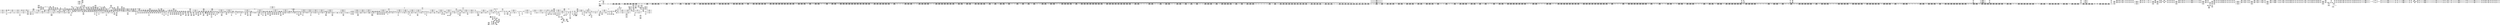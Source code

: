 digraph {
	CE0x41cb4b0 [shape=record,shape=Mrecord,label="{CE0x41cb4b0|_call_void___preempt_count_sub(i32_1)_#10,_!dbg_!27715|include/linux/rcupdate.h,244|*SummSource*}"]
	CE0x423e810 [shape=record,shape=Mrecord,label="{CE0x423e810|i64*_getelementptr_inbounds_(_4_x_i64_,_4_x_i64_*___llvm_gcov_ctr129,_i64_0,_i64_1)|*Constant*}"]
	CE0x41009d0 [shape=record,shape=Mrecord,label="{CE0x41009d0|GLOBAL:_current_task|Global_var:current_task|*SummSink*}"]
	CE0x40ded70 [shape=record,shape=Mrecord,label="{CE0x40ded70|selinux_task_getioprio:_tmp1|*SummSource*}"]
	CE0x412caa0 [shape=record,shape=Mrecord,label="{CE0x412caa0|cred_sid:_sid|security/selinux/hooks.c,197}"]
	CE0x4174000 [shape=record,shape=Mrecord,label="{CE0x4174000|2472:_%struct.cred*,_:_CRE_6349,6350_}"]
	CE0x4213e20 [shape=record,shape=Mrecord,label="{CE0x4213e20|__rcu_read_unlock:_tmp2|*SummSink*}"]
	CE0x41a0890 [shape=record,shape=Mrecord,label="{CE0x41a0890|_call_void_lock_acquire(%struct.lockdep_map*_%map,_i32_0,_i32_0,_i32_2,_i32_0,_%struct.lockdep_map*_null,_i64_ptrtoint_(i8*_blockaddress(_rcu_lock_acquire,_%__here)_to_i64))_#10,_!dbg_!27716|include/linux/rcupdate.h,418|*SummSource*}"]
	CE0x4206470 [shape=record,shape=Mrecord,label="{CE0x4206470|__preempt_count_add:_tmp3}"]
	CE0x412f6d0 [shape=record,shape=Mrecord,label="{CE0x412f6d0|rcu_read_lock:_tmp11|include/linux/rcupdate.h,882|*SummSink*}"]
	CE0x42112f0 [shape=record,shape=Mrecord,label="{CE0x42112f0|__preempt_count_sub:_tmp5|./arch/x86/include/asm/preempt.h,77|*SummSource*}"]
	CE0x4138fe0 [shape=record,shape=Mrecord,label="{CE0x4138fe0|2472:_%struct.cred*,_:_CRE_216,224_|*MultipleSource*|Function::task_sid&Arg::task::|Function::current_has_perm&Arg::tsk::|Function::selinux_task_getioprio&Arg::p::|security/selinux/hooks.c,208}"]
	CE0x415fc30 [shape=record,shape=Mrecord,label="{CE0x415fc30|2472:_%struct.cred*,_:_CRE_2900,2904_|*MultipleSource*|Function::task_sid&Arg::task::|Function::current_has_perm&Arg::tsk::|Function::selinux_task_getioprio&Arg::p::|security/selinux/hooks.c,208}"]
	CE0x41d6550 [shape=record,shape=Mrecord,label="{CE0x41d6550|rcu_lock_release:_entry}"]
	CE0x4157e50 [shape=record,shape=Mrecord,label="{CE0x4157e50|2472:_%struct.cred*,_:_CRE_2522,2523_}"]
	CE0x40e1f80 [shape=record,shape=Mrecord,label="{CE0x40e1f80|i16_2|*Constant*|*SummSink*}"]
	CE0x413d390 [shape=record,shape=Mrecord,label="{CE0x413d390|i32_77|*Constant*|*SummSink*}"]
	CE0x415e930 [shape=record,shape=Mrecord,label="{CE0x415e930|2472:_%struct.cred*,_:_CRE_2848,2856_|*MultipleSource*|Function::task_sid&Arg::task::|Function::current_has_perm&Arg::tsk::|Function::selinux_task_getioprio&Arg::p::|security/selinux/hooks.c,208}"]
	CE0x40d5b50 [shape=record,shape=Mrecord,label="{CE0x40d5b50|task_sid:_task|Function::task_sid&Arg::task::|*SummSource*}"]
	CE0x419b580 [shape=record,shape=Mrecord,label="{CE0x419b580|i8*_undef|*Constant*|*SummSource*}"]
	CE0x40d58b0 [shape=record,shape=Mrecord,label="{CE0x40d58b0|task_sid:_entry|*SummSink*}"]
	CE0x4195f60 [shape=record,shape=Mrecord,label="{CE0x4195f60|GLOBAL:_rcu_read_unlock|*Constant*}"]
	CE0x41cd5e0 [shape=record,shape=Mrecord,label="{CE0x41cd5e0|rcu_read_unlock:_tobool1|include/linux/rcupdate.h,933|*SummSource*}"]
	CE0x413d150 [shape=record,shape=Mrecord,label="{CE0x413d150|_call_void_mcount()_#3|*SummSource*}"]
	CE0x417f4a0 [shape=record,shape=Mrecord,label="{CE0x417f4a0|task_sid:_tmp12|security/selinux/hooks.c,208|*SummSource*}"]
	CE0x41b5400 [shape=record,shape=Mrecord,label="{CE0x41b5400|_call_void_asm_sideeffect_,_memory_,_dirflag_,_fpsr_,_flags_()_#3,_!dbg_!27714,_!srcloc_!27715|include/linux/rcupdate.h,239}"]
	CE0x4199230 [shape=record,shape=Mrecord,label="{CE0x4199230|GLOBAL:_task_sid.__warned|Global_var:task_sid.__warned}"]
	CE0x41d3a40 [shape=record,shape=Mrecord,label="{CE0x41d3a40|rcu_read_unlock:_tmp20|include/linux/rcupdate.h,933}"]
	CE0x4135370 [shape=record,shape=Mrecord,label="{CE0x4135370|cred_sid:_tmp1|*SummSource*}"]
	CE0x420e300 [shape=record,shape=Mrecord,label="{CE0x420e300|_call_void_mcount()_#3}"]
	CE0x41788d0 [shape=record,shape=Mrecord,label="{CE0x41788d0|2472:_%struct.cred*,_:_CRE_6552,6560_|*MultipleSource*|Function::task_sid&Arg::task::|Function::current_has_perm&Arg::tsk::|Function::selinux_task_getioprio&Arg::p::|security/selinux/hooks.c,208}"]
	CE0x41b17f0 [shape=record,shape=Mrecord,label="{CE0x41b17f0|rcu_read_unlock:_land.lhs.true}"]
	CE0x412a8c0 [shape=record,shape=Mrecord,label="{CE0x412a8c0|rcu_read_unlock:_tmp7|include/linux/rcupdate.h,933|*SummSource*}"]
	CE0x423ee00 [shape=record,shape=Mrecord,label="{CE0x423ee00|__preempt_count_add:_tmp6|./arch/x86/include/asm/preempt.h,73}"]
	CE0x412ca30 [shape=record,shape=Mrecord,label="{CE0x412ca30|cred_sid:_sid|security/selinux/hooks.c,197|*SummSource*}"]
	CE0x40fedf0 [shape=record,shape=Mrecord,label="{CE0x40fedf0|2472:_%struct.cred*,_:_CRE_232,240_|*MultipleSource*|Function::task_sid&Arg::task::|Function::current_has_perm&Arg::tsk::|Function::selinux_task_getioprio&Arg::p::|security/selinux/hooks.c,208}"]
	CE0x4168a80 [shape=record,shape=Mrecord,label="{CE0x4168a80|2472:_%struct.cred*,_:_CRE_3140,3144_|*MultipleSource*|Function::task_sid&Arg::task::|Function::current_has_perm&Arg::tsk::|Function::selinux_task_getioprio&Arg::p::|security/selinux/hooks.c,208}"]
	CE0x41704a0 [shape=record,shape=Mrecord,label="{CE0x41704a0|2472:_%struct.cred*,_:_CRE_6299,6300_}"]
	CE0x40cfc50 [shape=record,shape=Mrecord,label="{CE0x40cfc50|2472:_%struct.cred*,_:_CRE_328,336_|*MultipleSource*|Function::task_sid&Arg::task::|Function::current_has_perm&Arg::tsk::|Function::selinux_task_getioprio&Arg::p::|security/selinux/hooks.c,208}"]
	CE0x41a1f80 [shape=record,shape=Mrecord,label="{CE0x41a1f80|i64*_getelementptr_inbounds_(_4_x_i64_,_4_x_i64_*___llvm_gcov_ctr128,_i64_0,_i64_1)|*Constant*|*SummSource*}"]
	CE0x4143a00 [shape=record,shape=Mrecord,label="{CE0x4143a00|i8*_getelementptr_inbounds_(_25_x_i8_,_25_x_i8_*_.str45,_i32_0,_i32_0)|*Constant*|*SummSource*}"]
	CE0x419e360 [shape=record,shape=Mrecord,label="{CE0x419e360|i64*_getelementptr_inbounds_(_4_x_i64_,_4_x_i64_*___llvm_gcov_ctr135,_i64_0,_i64_0)|*Constant*|*SummSource*}"]
	CE0x4128940 [shape=record,shape=Mrecord,label="{CE0x4128940|task_sid:_land.lhs.true2|*SummSource*}"]
	CE0x42110b0 [shape=record,shape=Mrecord,label="{CE0x42110b0|i64*_getelementptr_inbounds_(_4_x_i64_,_4_x_i64_*___llvm_gcov_ctr134,_i64_0,_i64_1)|*Constant*}"]
	CE0x40fa5f0 [shape=record,shape=Mrecord,label="{CE0x40fa5f0|cred_sid:_security|security/selinux/hooks.c,196|*SummSource*}"]
	CE0x412d390 [shape=record,shape=Mrecord,label="{CE0x412d390|get_current:_tmp4|./arch/x86/include/asm/current.h,14}"]
	CE0x40faa00 [shape=record,shape=Mrecord,label="{CE0x40faa00|_call_void_rcu_read_lock()_#10,_!dbg_!27712|security/selinux/hooks.c,207|*SummSource*}"]
	CE0x412f910 [shape=record,shape=Mrecord,label="{CE0x412f910|rcu_read_lock:_tmp12|include/linux/rcupdate.h,882}"]
	CE0x41afd70 [shape=record,shape=Mrecord,label="{CE0x41afd70|rcu_read_lock:_tmp21|include/linux/rcupdate.h,884|*SummSink*}"]
	CE0x41c3d60 [shape=record,shape=Mrecord,label="{CE0x41c3d60|rcu_read_unlock:_tobool1|include/linux/rcupdate.h,933}"]
	CE0x4198df0 [shape=record,shape=Mrecord,label="{CE0x4198df0|task_sid:_tmp7|security/selinux/hooks.c,208|*SummSource*}"]
	CE0x41b0c80 [shape=record,shape=Mrecord,label="{CE0x41b0c80|cred_sid:_bb|*SummSink*}"]
	CE0x41528d0 [shape=record,shape=Mrecord,label="{CE0x41528d0|2472:_%struct.cred*,_:_CRE_2144,2152_|*MultipleSource*|Function::task_sid&Arg::task::|Function::current_has_perm&Arg::tsk::|Function::selinux_task_getioprio&Arg::p::|security/selinux/hooks.c,208}"]
	CE0x41aeec0 [shape=record,shape=Mrecord,label="{CE0x41aeec0|i32_883|*Constant*|*SummSource*}"]
	CE0x41301c0 [shape=record,shape=Mrecord,label="{CE0x41301c0|rcu_read_lock:_call3|include/linux/rcupdate.h,882|*SummSink*}"]
	CE0x41af850 [shape=record,shape=Mrecord,label="{CE0x41af850|i8*_getelementptr_inbounds_(_42_x_i8_,_42_x_i8_*_.str46,_i32_0,_i32_0)|*Constant*|*SummSink*}"]
	CE0x420fdf0 [shape=record,shape=Mrecord,label="{CE0x420fdf0|i64*_getelementptr_inbounds_(_4_x_i64_,_4_x_i64_*___llvm_gcov_ctr130,_i64_0,_i64_3)|*Constant*|*SummSink*}"]
	CE0x420c250 [shape=record,shape=Mrecord,label="{CE0x420c250|__rcu_read_unlock:_tmp|*SummSink*}"]
	CE0x41c2a00 [shape=record,shape=Mrecord,label="{CE0x41c2a00|__rcu_read_lock:_tmp1|*SummSink*}"]
	CE0x41622d0 [shape=record,shape=Mrecord,label="{CE0x41622d0|2472:_%struct.cred*,_:_CRE_2933,2934_}"]
	CE0x41340c0 [shape=record,shape=Mrecord,label="{CE0x41340c0|_ret_void,_!dbg_!27735|include/linux/rcupdate.h,884|*SummSink*}"]
	CE0x420b390 [shape=record,shape=Mrecord,label="{CE0x420b390|__preempt_count_sub:_sub|./arch/x86/include/asm/preempt.h,77|*SummSource*}"]
	CE0x4145600 [shape=record,shape=Mrecord,label="{CE0x4145600|2472:_%struct.cred*,_:_CRE_440,448_|*MultipleSource*|Function::task_sid&Arg::task::|Function::current_has_perm&Arg::tsk::|Function::selinux_task_getioprio&Arg::p::|security/selinux/hooks.c,208}"]
	CE0x41c2340 [shape=record,shape=Mrecord,label="{CE0x41c2340|__preempt_count_add:_entry}"]
	CE0x411cca0 [shape=record,shape=Mrecord,label="{CE0x411cca0|2472:_%struct.cred*,_:_CRE_144,152_|*MultipleSource*|Function::task_sid&Arg::task::|Function::current_has_perm&Arg::tsk::|Function::selinux_task_getioprio&Arg::p::|security/selinux/hooks.c,208}"]
	CE0x415e4a0 [shape=record,shape=Mrecord,label="{CE0x415e4a0|2472:_%struct.cred*,_:_CRE_2832,2840_|*MultipleSource*|Function::task_sid&Arg::task::|Function::current_has_perm&Arg::tsk::|Function::selinux_task_getioprio&Arg::p::|security/selinux/hooks.c,208}"]
	CE0x40d9dc0 [shape=record,shape=Mrecord,label="{CE0x40d9dc0|current_has_perm:_bb|*SummSink*}"]
	CE0x41c9d50 [shape=record,shape=Mrecord,label="{CE0x41c9d50|GLOBAL:___llvm_gcov_ctr132|Global_var:__llvm_gcov_ctr132|*SummSource*}"]
	CE0x4115ec0 [shape=record,shape=Mrecord,label="{CE0x4115ec0|current_sid:_tmp19|security/selinux/hooks.c,218|*SummSource*}"]
	CE0x416fce0 [shape=record,shape=Mrecord,label="{CE0x416fce0|2472:_%struct.cred*,_:_CRE_6292,6293_}"]
	CE0x40e1ce0 [shape=record,shape=Mrecord,label="{CE0x40e1ce0|i16_2|*Constant*}"]
	CE0x40e28b0 [shape=record,shape=Mrecord,label="{CE0x40e28b0|current_sid:_tmp16|security/selinux/hooks.c,218|*SummSource*}"]
	CE0x4168820 [shape=record,shape=Mrecord,label="{CE0x4168820|2472:_%struct.cred*,_:_CRE_3136,3140_|*MultipleSource*|Function::task_sid&Arg::task::|Function::current_has_perm&Arg::tsk::|Function::selinux_task_getioprio&Arg::p::|security/selinux/hooks.c,208}"]
	CE0x40cc7a0 [shape=record,shape=Mrecord,label="{CE0x40cc7a0|selinux_task_getioprio:_bb|*SummSource*}"]
	CE0x41188b0 [shape=record,shape=Mrecord,label="{CE0x41188b0|i32_22|*Constant*}"]
	CE0x40f6e40 [shape=record,shape=Mrecord,label="{CE0x40f6e40|COLLAPSED:_GCMRE___llvm_gcov_ctr136_internal_global_2_x_i64_zeroinitializer:_elem_0:default:}"]
	CE0x4156660 [shape=record,shape=Mrecord,label="{CE0x4156660|2472:_%struct.cred*,_:_CRE_2416,2424_|*MultipleSource*|Function::task_sid&Arg::task::|Function::current_has_perm&Arg::tsk::|Function::selinux_task_getioprio&Arg::p::|security/selinux/hooks.c,208}"]
	CE0x41c9fe0 [shape=record,shape=Mrecord,label="{CE0x41c9fe0|rcu_lock_acquire:_tmp4|include/linux/rcupdate.h,418|*SummSource*}"]
	CE0x41a0340 [shape=record,shape=Mrecord,label="{CE0x41a0340|rcu_lock_acquire:_tmp5|include/linux/rcupdate.h,418}"]
	CE0x415a910 [shape=record,shape=Mrecord,label="{CE0x415a910|2472:_%struct.cred*,_:_CRE_2648,2656_|*MultipleSource*|Function::task_sid&Arg::task::|Function::current_has_perm&Arg::tsk::|Function::selinux_task_getioprio&Arg::p::|security/selinux/hooks.c,208}"]
	CE0x40dea40 [shape=record,shape=Mrecord,label="{CE0x40dea40|current_sid:_tmp1|*SummSource*}"]
	CE0x4132f90 [shape=record,shape=Mrecord,label="{CE0x4132f90|2472:_%struct.cred*,_:_CRE_272,280_|*MultipleSource*|Function::task_sid&Arg::task::|Function::current_has_perm&Arg::tsk::|Function::selinux_task_getioprio&Arg::p::|security/selinux/hooks.c,208}"]
	CE0x412a270 [shape=record,shape=Mrecord,label="{CE0x412a270|get_current:_bb|*SummSink*}"]
	CE0x4150530 [shape=record,shape=Mrecord,label="{CE0x4150530|2472:_%struct.cred*,_:_CRE_2044,2048_|*MultipleSource*|Function::task_sid&Arg::task::|Function::current_has_perm&Arg::tsk::|Function::selinux_task_getioprio&Arg::p::|security/selinux/hooks.c,208}"]
	CE0x417a550 [shape=record,shape=Mrecord,label="{CE0x417a550|2472:_%struct.cred*,_:_CRE_6648,6656_|*MultipleSource*|Function::task_sid&Arg::task::|Function::current_has_perm&Arg::tsk::|Function::selinux_task_getioprio&Arg::p::|security/selinux/hooks.c,208}"]
	CE0x41c93e0 [shape=record,shape=Mrecord,label="{CE0x41c93e0|rcu_read_unlock:_land.lhs.true2}"]
	CE0x412c150 [shape=record,shape=Mrecord,label="{CE0x412c150|_ret_void,_!dbg_!27717|include/linux/rcupdate.h,419}"]
	CE0x41b4010 [shape=record,shape=Mrecord,label="{CE0x41b4010|rcu_read_unlock:_tmp12|include/linux/rcupdate.h,933|*SummSink*}"]
	CE0x41b1510 [shape=record,shape=Mrecord,label="{CE0x41b1510|rcu_read_unlock:_do.end|*SummSource*}"]
	CE0x4148c60 [shape=record,shape=Mrecord,label="{CE0x4148c60|task_sid:_tmp18|security/selinux/hooks.c,208}"]
	CE0x41a62d0 [shape=record,shape=Mrecord,label="{CE0x41a62d0|__preempt_count_add:_bb}"]
	CE0x41542f0 [shape=record,shape=Mrecord,label="{CE0x41542f0|2472:_%struct.cred*,_:_CRE_2296,2304_|*MultipleSource*|Function::task_sid&Arg::task::|Function::current_has_perm&Arg::tsk::|Function::selinux_task_getioprio&Arg::p::|security/selinux/hooks.c,208}"]
	CE0x41c4730 [shape=record,shape=Mrecord,label="{CE0x41c4730|i64*_getelementptr_inbounds_(_4_x_i64_,_4_x_i64_*___llvm_gcov_ctr130,_i64_0,_i64_0)|*Constant*|*SummSource*}"]
	CE0x413efb0 [shape=record,shape=Mrecord,label="{CE0x413efb0|%struct.task_struct*_(%struct.task_struct**)*_asm_movq_%gs:$_1:P_,$0_,_r,im,_dirflag_,_fpsr_,_flags_}"]
	CE0x41a7ae0 [shape=record,shape=Mrecord,label="{CE0x41a7ae0|i8*_undef|*Constant*}"]
	CE0x40ffb60 [shape=record,shape=Mrecord,label="{CE0x40ffb60|GLOBAL:_rcu_lock_map|Global_var:rcu_lock_map|*SummSource*}"]
	CE0x40f6650 [shape=record,shape=Mrecord,label="{CE0x40f6650|current_sid:_tmp8|security/selinux/hooks.c,218|*SummSink*}"]
	CE0x4198c70 [shape=record,shape=Mrecord,label="{CE0x4198c70|task_sid:_tmp6|security/selinux/hooks.c,208|*SummSink*}"]
	CE0x41d46c0 [shape=record,shape=Mrecord,label="{CE0x41d46c0|rcu_read_unlock:_tmp21|include/linux/rcupdate.h,935|*SummSink*}"]
	CE0x4241440 [shape=record,shape=Mrecord,label="{CE0x4241440|i64*_getelementptr_inbounds_(_4_x_i64_,_4_x_i64_*___llvm_gcov_ctr135,_i64_0,_i64_0)|*Constant*}"]
	CE0x4155f40 [shape=record,shape=Mrecord,label="{CE0x4155f40|2472:_%struct.cred*,_:_CRE_2392,2400_|*MultipleSource*|Function::task_sid&Arg::task::|Function::current_has_perm&Arg::tsk::|Function::selinux_task_getioprio&Arg::p::|security/selinux/hooks.c,208}"]
	CE0x41a78b0 [shape=record,shape=Mrecord,label="{CE0x41a78b0|rcu_lock_release:_tmp7|*SummSink*}"]
	CE0x41d6950 [shape=record,shape=Mrecord,label="{CE0x41d6950|rcu_lock_release:_map|Function::rcu_lock_release&Arg::map::}"]
	CE0x4161490 [shape=record,shape=Mrecord,label="{CE0x4161490|2472:_%struct.cred*,_:_CRE_2921,2922_}"]
	CE0x41621a0 [shape=record,shape=Mrecord,label="{CE0x41621a0|2472:_%struct.cred*,_:_CRE_2932,2933_}"]
	CE0x4173680 [shape=record,shape=Mrecord,label="{CE0x4173680|2472:_%struct.cred*,_:_CRE_6341,6342_}"]
	CE0x412ae30 [shape=record,shape=Mrecord,label="{CE0x412ae30|i64_5|*Constant*}"]
	CE0x41478e0 [shape=record,shape=Mrecord,label="{CE0x41478e0|2472:_%struct.cred*,_:_CRE_652,656_|*MultipleSource*|Function::task_sid&Arg::task::|Function::current_has_perm&Arg::tsk::|Function::selinux_task_getioprio&Arg::p::|security/selinux/hooks.c,208}"]
	CE0x40e65f0 [shape=record,shape=Mrecord,label="{CE0x40e65f0|rcu_read_unlock:_tmp2|*SummSink*}"]
	CE0x41bf040 [shape=record,shape=Mrecord,label="{CE0x41bf040|i64*_getelementptr_inbounds_(_11_x_i64_,_11_x_i64_*___llvm_gcov_ctr132,_i64_0,_i64_1)|*Constant*}"]
	CE0x4195410 [shape=record,shape=Mrecord,label="{CE0x4195410|cred_sid:_entry}"]
	CE0x4186cf0 [shape=record,shape=Mrecord,label="{CE0x4186cf0|cred_sid:_tmp4|*LoadInst*|security/selinux/hooks.c,196|*SummSink*}"]
	CE0x417c060 [shape=record,shape=Mrecord,label="{CE0x417c060|2472:_%struct.cred*,_:_CRE_10560,10568_|*MultipleSource*|Function::task_sid&Arg::task::|Function::current_has_perm&Arg::tsk::|Function::selinux_task_getioprio&Arg::p::|security/selinux/hooks.c,208}"]
	CE0x4115570 [shape=record,shape=Mrecord,label="{CE0x4115570|2472:_%struct.cred*,_:_CRE_520,524_|*MultipleSource*|Function::task_sid&Arg::task::|Function::current_has_perm&Arg::tsk::|Function::selinux_task_getioprio&Arg::p::|security/selinux/hooks.c,208}"]
	CE0x41838c0 [shape=record,shape=Mrecord,label="{CE0x41838c0|task_sid:_tmp23|security/selinux/hooks.c,208|*SummSink*}"]
	CE0x4173090 [shape=record,shape=Mrecord,label="{CE0x4173090|2472:_%struct.cred*,_:_CRE_6336,6337_}"]
	CE0x417e010 [shape=record,shape=Mrecord,label="{CE0x417e010|task_sid:_tmp4|*LoadInst*|security/selinux/hooks.c,208}"]
	CE0x40de4f0 [shape=record,shape=Mrecord,label="{CE0x40de4f0|current_sid:_call|security/selinux/hooks.c,218}"]
	CE0x41a9dc0 [shape=record,shape=Mrecord,label="{CE0x41a9dc0|__rcu_read_lock:_tmp|*SummSink*}"]
	CE0x41819b0 [shape=record,shape=Mrecord,label="{CE0x41819b0|task_sid:_tmp16|security/selinux/hooks.c,208|*SummSource*}"]
	CE0x413ce40 [shape=record,shape=Mrecord,label="{CE0x413ce40|2472:_%struct.cred*,_:_CRE_400,408_|*MultipleSource*|Function::task_sid&Arg::task::|Function::current_has_perm&Arg::tsk::|Function::selinux_task_getioprio&Arg::p::|security/selinux/hooks.c,208}"]
	CE0x417e4f0 [shape=record,shape=Mrecord,label="{CE0x417e4f0|task_sid:_tmp4|*LoadInst*|security/selinux/hooks.c,208|*SummSink*}"]
	CE0x424cfb0 [shape=record,shape=Mrecord,label="{CE0x424cfb0|__preempt_count_sub:_tmp2|*SummSink*}"]
	CE0x41c1610 [shape=record,shape=Mrecord,label="{CE0x41c1610|rcu_read_unlock:_tmp|*SummSink*}"]
	CE0x4179480 [shape=record,shape=Mrecord,label="{CE0x4179480|2472:_%struct.cred*,_:_CRE_6600,6608_|*MultipleSource*|Function::task_sid&Arg::task::|Function::current_has_perm&Arg::tsk::|Function::selinux_task_getioprio&Arg::p::|security/selinux/hooks.c,208}"]
	CE0x41d61b0 [shape=record,shape=Mrecord,label="{CE0x41d61b0|GLOBAL:_rcu_lock_release|*Constant*|*SummSink*}"]
	CE0x4113560 [shape=record,shape=Mrecord,label="{CE0x4113560|i64*_getelementptr_inbounds_(_11_x_i64_,_11_x_i64_*___llvm_gcov_ctr125,_i64_0,_i64_9)|*Constant*|*SummSink*}"]
	CE0x41814a0 [shape=record,shape=Mrecord,label="{CE0x41814a0|task_sid:_tmp15|security/selinux/hooks.c,208|*SummSource*}"]
	CE0x414a960 [shape=record,shape=Mrecord,label="{CE0x414a960|2472:_%struct.cred*,_:_CRE_712,720_|*MultipleSource*|Function::task_sid&Arg::task::|Function::current_has_perm&Arg::tsk::|Function::selinux_task_getioprio&Arg::p::|security/selinux/hooks.c,208}"]
	CE0x4228cc0 [shape=record,shape=Mrecord,label="{CE0x4228cc0|i64*_getelementptr_inbounds_(_4_x_i64_,_4_x_i64_*___llvm_gcov_ctr134,_i64_0,_i64_3)|*Constant*|*SummSink*}"]
	CE0x4166740 [shape=record,shape=Mrecord,label="{CE0x4166740|2472:_%struct.cred*,_:_CRE_3040,3048_|*MultipleSource*|Function::task_sid&Arg::task::|Function::current_has_perm&Arg::tsk::|Function::selinux_task_getioprio&Arg::p::|security/selinux/hooks.c,208}"]
	CE0x416a700 [shape=record,shape=Mrecord,label="{CE0x416a700|2472:_%struct.cred*,_:_CRE_5896,5904_|*MultipleSource*|Function::task_sid&Arg::task::|Function::current_has_perm&Arg::tsk::|Function::selinux_task_getioprio&Arg::p::|security/selinux/hooks.c,208}"]
	CE0x40f0270 [shape=record,shape=Mrecord,label="{CE0x40f0270|GLOBAL:___llvm_gcov_ctr125|Global_var:__llvm_gcov_ctr125}"]
	CE0x4160c40 [shape=record,shape=Mrecord,label="{CE0x4160c40|2472:_%struct.cred*,_:_CRE_2914,2915_}"]
	CE0x40cef30 [shape=record,shape=Mrecord,label="{CE0x40cef30|GLOBAL:_lockdep_rcu_suspicious|*Constant*|*SummSink*}"]
	CE0x41c5f70 [shape=record,shape=Mrecord,label="{CE0x41c5f70|i64*_getelementptr_inbounds_(_11_x_i64_,_11_x_i64_*___llvm_gcov_ctr132,_i64_0,_i64_8)|*Constant*|*SummSource*}"]
	CE0x40e6bb0 [shape=record,shape=Mrecord,label="{CE0x40e6bb0|rcu_read_lock:_do.body|*SummSource*}"]
	CE0x41427e0 [shape=record,shape=Mrecord,label="{CE0x41427e0|rcu_read_lock:_tmp18|include/linux/rcupdate.h,882}"]
	CE0x41a19a0 [shape=record,shape=Mrecord,label="{CE0x41a19a0|__preempt_count_sub:_sub|./arch/x86/include/asm/preempt.h,77}"]
	CE0x4187ec0 [shape=record,shape=Mrecord,label="{CE0x4187ec0|rcu_read_lock:_if.then}"]
	CE0x41b4740 [shape=record,shape=Mrecord,label="{CE0x41b4740|rcu_read_lock:_tmp19|include/linux/rcupdate.h,882|*SummSource*}"]
	CE0x412fbb0 [shape=record,shape=Mrecord,label="{CE0x412fbb0|rcu_read_lock:_tmp12|include/linux/rcupdate.h,882|*SummSink*}"]
	CE0x415fe90 [shape=record,shape=Mrecord,label="{CE0x415fe90|2472:_%struct.cred*,_:_CRE_2904,2905_}"]
	CE0x41d45e0 [shape=record,shape=Mrecord,label="{CE0x41d45e0|i64*_getelementptr_inbounds_(_11_x_i64_,_11_x_i64_*___llvm_gcov_ctr132,_i64_0,_i64_10)|*Constant*|*SummSink*}"]
	CE0x416f7c0 [shape=record,shape=Mrecord,label="{CE0x416f7c0|2472:_%struct.cred*,_:_CRE_6289,6290_}"]
	CE0x414e190 [shape=record,shape=Mrecord,label="{CE0x414e190|2472:_%struct.cred*,_:_CRE_1920,1928_|*MultipleSource*|Function::task_sid&Arg::task::|Function::current_has_perm&Arg::tsk::|Function::selinux_task_getioprio&Arg::p::|security/selinux/hooks.c,208}"]
	CE0x4135c60 [shape=record,shape=Mrecord,label="{CE0x4135c60|rcu_read_lock:_tmp2|*SummSink*}"]
	CE0x41cdc80 [shape=record,shape=Mrecord,label="{CE0x41cdc80|i64*_getelementptr_inbounds_(_4_x_i64_,_4_x_i64_*___llvm_gcov_ctr130,_i64_0,_i64_1)|*Constant*|*SummSource*}"]
	CE0x40f8300 [shape=record,shape=Mrecord,label="{CE0x40f8300|_call_void_mcount()_#3|*SummSource*}"]
	CE0x413ea60 [shape=record,shape=Mrecord,label="{CE0x413ea60|__rcu_read_lock:_entry|*SummSource*}"]
	CE0x40ddb30 [shape=record,shape=Mrecord,label="{CE0x40ddb30|i64_4|*Constant*|*SummSink*}"]
	CE0x41165f0 [shape=record,shape=Mrecord,label="{CE0x41165f0|_ret_%struct.task_struct*_%tmp4,_!dbg_!27714|./arch/x86/include/asm/current.h,14|*SummSource*}"]
	CE0x40c8570 [shape=record,shape=Mrecord,label="{CE0x40c8570|current_sid:_tmp10|security/selinux/hooks.c,218|*SummSource*}"]
	CE0x40d0e30 [shape=record,shape=Mrecord,label="{CE0x40d0e30|current_sid:_do.end|*SummSource*}"]
	CE0x4142dc0 [shape=record,shape=Mrecord,label="{CE0x4142dc0|i8_1|*Constant*}"]
	CE0x41940c0 [shape=record,shape=Mrecord,label="{CE0x41940c0|_call_void_rcu_read_unlock()_#10,_!dbg_!27748|security/selinux/hooks.c,209|*SummSink*}"]
	CE0x40e6080 [shape=record,shape=Mrecord,label="{CE0x40e6080|rcu_read_lock:_tmp4|include/linux/rcupdate.h,882|*SummSource*}"]
	CE0x41180b0 [shape=record,shape=Mrecord,label="{CE0x41180b0|get_current:_tmp2}"]
	CE0x40d68b0 [shape=record,shape=Mrecord,label="{CE0x40d68b0|2472:_%struct.cred*,_:_CRE_693,694_}"]
	CE0x40f3ce0 [shape=record,shape=Mrecord,label="{CE0x40f3ce0|i64*_getelementptr_inbounds_(_11_x_i64_,_11_x_i64_*___llvm_gcov_ctr125,_i64_0,_i64_1)|*Constant*|*SummSink*}"]
	CE0x4131d40 [shape=record,shape=Mrecord,label="{CE0x4131d40|rcu_read_lock:_tmp4|include/linux/rcupdate.h,882}"]
	CE0x40eb2a0 [shape=record,shape=Mrecord,label="{CE0x40eb2a0|_call_void_mcount()_#3}"]
	CE0x4165b90 [shape=record,shape=Mrecord,label="{CE0x4165b90|2472:_%struct.cred*,_:_CRE_2992,3000_|*MultipleSource*|Function::task_sid&Arg::task::|Function::current_has_perm&Arg::tsk::|Function::selinux_task_getioprio&Arg::p::|security/selinux/hooks.c,208}"]
	CE0x41549e0 [shape=record,shape=Mrecord,label="{CE0x41549e0|2472:_%struct.cred*,_:_CRE_2320,2328_|*MultipleSource*|Function::task_sid&Arg::task::|Function::current_has_perm&Arg::tsk::|Function::selinux_task_getioprio&Arg::p::|security/selinux/hooks.c,208}"]
	CE0x40d7250 [shape=record,shape=Mrecord,label="{CE0x40d7250|%struct.lockdep_map*_null|*Constant*|*SummSource*}"]
	CE0x41967d0 [shape=record,shape=Mrecord,label="{CE0x41967d0|rcu_read_unlock:_entry|*SummSource*}"]
	CE0x4143420 [shape=record,shape=Mrecord,label="{CE0x4143420|_call_void_lockdep_rcu_suspicious(i8*_getelementptr_inbounds_(_25_x_i8_,_25_x_i8_*_.str45,_i32_0,_i32_0),_i32_883,_i8*_getelementptr_inbounds_(_42_x_i8_,_42_x_i8_*_.str46,_i32_0,_i32_0))_#10,_!dbg_!27728|include/linux/rcupdate.h,882|*SummSink*}"]
	CE0x41aa760 [shape=record,shape=Mrecord,label="{CE0x41aa760|rcu_read_lock:_tmp8|include/linux/rcupdate.h,882|*SummSource*}"]
	CE0x4100e20 [shape=record,shape=Mrecord,label="{CE0x4100e20|task_sid:_land.lhs.true|*SummSink*}"]
	CE0x41ce3f0 [shape=record,shape=Mrecord,label="{CE0x41ce3f0|__rcu_read_lock:_tmp5|include/linux/rcupdate.h,239|*SummSink*}"]
	CE0x4141ca0 [shape=record,shape=Mrecord,label="{CE0x4141ca0|i64*_getelementptr_inbounds_(_11_x_i64_,_11_x_i64_*___llvm_gcov_ctr127,_i64_0,_i64_8)|*Constant*|*SummSource*}"]
	CE0x41b26c0 [shape=record,shape=Mrecord,label="{CE0x41b26c0|rcu_read_unlock:_tmp8|include/linux/rcupdate.h,933}"]
	CE0x4134720 [shape=record,shape=Mrecord,label="{CE0x4134720|task_sid:_tmp1|*SummSource*}"]
	CE0x413dce0 [shape=record,shape=Mrecord,label="{CE0x413dce0|2472:_%struct.cred*,_:_CRE_96,104_|*MultipleSource*|Function::task_sid&Arg::task::|Function::current_has_perm&Arg::tsk::|Function::selinux_task_getioprio&Arg::p::|security/selinux/hooks.c,208}"]
	CE0x4129330 [shape=record,shape=Mrecord,label="{CE0x4129330|task_sid:_do.end6|*SummSink*}"]
	CE0x40dbee0 [shape=record,shape=Mrecord,label="{CE0x40dbee0|i64*_getelementptr_inbounds_(_2_x_i64_,_2_x_i64_*___llvm_gcov_ctr285,_i64_0,_i64_0)|*Constant*|*SummSink*}"]
	CE0x412a200 [shape=record,shape=Mrecord,label="{CE0x412a200|get_current:_bb|*SummSource*}"]
	CE0x420e550 [shape=record,shape=Mrecord,label="{CE0x420e550|__rcu_read_unlock:_tmp5|include/linux/rcupdate.h,244|*SummSource*}"]
	CE0x41648d0 [shape=record,shape=Mrecord,label="{CE0x41648d0|2472:_%struct.cred*,_:_CRE_2965,2966_}"]
	CE0x41983e0 [shape=record,shape=Mrecord,label="{CE0x41983e0|task_sid:_tmp5|security/selinux/hooks.c,208|*SummSink*}"]
	CE0x40d71e0 [shape=record,shape=Mrecord,label="{CE0x40d71e0|%struct.lockdep_map*_null|*Constant*}"]
	CE0x4129e10 [shape=record,shape=Mrecord,label="{CE0x4129e10|cred_sid:_tmp3|*SummSource*}"]
	CE0x41d7fa0 [shape=record,shape=Mrecord,label="{CE0x41d7fa0|_ret_void,_!dbg_!27717|include/linux/rcupdate.h,245}"]
	CE0x412a4d0 [shape=record,shape=Mrecord,label="{CE0x412a4d0|i64*_getelementptr_inbounds_(_2_x_i64_,_2_x_i64_*___llvm_gcov_ctr98,_i64_0,_i64_0)|*Constant*}"]
	CE0x41a77b0 [shape=record,shape=Mrecord,label="{CE0x41a77b0|rcu_lock_release:_tmp7|*SummSource*}"]
	CE0x40ee3b0 [shape=record,shape=Mrecord,label="{CE0x40ee3b0|current_has_perm:_call1|security/selinux/hooks.c,1543|*SummSink*}"]
	CE0x42286d0 [shape=record,shape=Mrecord,label="{CE0x42286d0|__preempt_count_add:_do.body|*SummSource*}"]
	CE0x41608b0 [shape=record,shape=Mrecord,label="{CE0x41608b0|2472:_%struct.cred*,_:_CRE_2911,2912_}"]
	CE0x4180e10 [shape=record,shape=Mrecord,label="{CE0x4180e10|task_sid:_tmp14|security/selinux/hooks.c,208}"]
	CE0x41cdec0 [shape=record,shape=Mrecord,label="{CE0x41cdec0|GLOBAL:_rcu_read_unlock.__warned|Global_var:rcu_read_unlock.__warned|*SummSink*}"]
	CE0x41482c0 [shape=record,shape=Mrecord,label="{CE0x41482c0|task_sid:_tmp17|security/selinux/hooks.c,208|*SummSink*}"]
	CE0x40ea0d0 [shape=record,shape=Mrecord,label="{CE0x40ea0d0|selinux_task_getioprio:_tmp}"]
	CE0x4139cb0 [shape=record,shape=Mrecord,label="{CE0x4139cb0|i64*_getelementptr_inbounds_(_2_x_i64_,_2_x_i64_*___llvm_gcov_ctr98,_i64_0,_i64_1)|*Constant*}"]
	CE0x40ff3c0 [shape=record,shape=Mrecord,label="{CE0x40ff3c0|get_current:_tmp1|*SummSink*}"]
	CE0x4199de0 [shape=record,shape=Mrecord,label="{CE0x4199de0|task_sid:_tobool1|security/selinux/hooks.c,208|*SummSource*}"]
	CE0x41834b0 [shape=record,shape=Mrecord,label="{CE0x41834b0|task_sid:_tmp23|security/selinux/hooks.c,208|*SummSource*}"]
	CE0x424be90 [shape=record,shape=Mrecord,label="{CE0x424be90|__preempt_count_sub:_tmp1|*SummSource*}"]
	CE0x41afc50 [shape=record,shape=Mrecord,label="{CE0x41afc50|i64*_getelementptr_inbounds_(_11_x_i64_,_11_x_i64_*___llvm_gcov_ctr127,_i64_0,_i64_10)|*Constant*|*SummSource*}"]
	CE0x416c610 [shape=record,shape=Mrecord,label="{CE0x416c610|2472:_%struct.cred*,_:_CRE_6000,6008_|*MultipleSource*|Function::task_sid&Arg::task::|Function::current_has_perm&Arg::tsk::|Function::selinux_task_getioprio&Arg::p::|security/selinux/hooks.c,208}"]
	CE0x40e8220 [shape=record,shape=Mrecord,label="{CE0x40e8220|current_sid:_tobool|security/selinux/hooks.c,218|*SummSink*}"]
	CE0x4164540 [shape=record,shape=Mrecord,label="{CE0x4164540|2472:_%struct.cred*,_:_CRE_2962,2963_}"]
	CE0x5333980 [shape=record,shape=Mrecord,label="{CE0x5333980|selinux_task_getioprio:_call|security/selinux/hooks.c,3616|*SummSink*}"]
	CE0x41a5de0 [shape=record,shape=Mrecord,label="{CE0x41a5de0|i64*_getelementptr_inbounds_(_4_x_i64_,_4_x_i64_*___llvm_gcov_ctr135,_i64_0,_i64_2)|*Constant*|*SummSource*}"]
	CE0x40d91b0 [shape=record,shape=Mrecord,label="{CE0x40d91b0|current_sid:_tmp20|security/selinux/hooks.c,218}"]
	CE0x40dca00 [shape=record,shape=Mrecord,label="{CE0x40dca00|current_has_perm:_tsk|Function::current_has_perm&Arg::tsk::}"]
	CE0x416c150 [shape=record,shape=Mrecord,label="{CE0x416c150|2472:_%struct.cred*,_:_CRE_5984,5992_|*MultipleSource*|Function::task_sid&Arg::task::|Function::current_has_perm&Arg::tsk::|Function::selinux_task_getioprio&Arg::p::|security/selinux/hooks.c,208}"]
	"CONST[source:0(mediator),value:2(dynamic)][purpose:{subject}]"
	CE0x42238a0 [shape=record,shape=Mrecord,label="{CE0x42238a0|i64*_getelementptr_inbounds_(_4_x_i64_,_4_x_i64_*___llvm_gcov_ctr134,_i64_0,_i64_0)|*Constant*}"]
	CE0x41bd730 [shape=record,shape=Mrecord,label="{CE0x41bd730|i64_1|*Constant*}"]
	CE0x4157960 [shape=record,shape=Mrecord,label="{CE0x4157960|2472:_%struct.cred*,_:_CRE_2520,2521_}"]
	CE0x4134a50 [shape=record,shape=Mrecord,label="{CE0x4134a50|_call_void_mcount()_#3|*SummSource*}"]
	CE0x4200a90 [shape=record,shape=Mrecord,label="{CE0x4200a90|__rcu_read_unlock:_do.body}"]
	CE0x40d8780 [shape=record,shape=Mrecord,label="{CE0x40d8780|current_sid:_tmp13|security/selinux/hooks.c,218|*SummSource*}"]
	CE0x4214870 [shape=record,shape=Mrecord,label="{CE0x4214870|i64*_getelementptr_inbounds_(_4_x_i64_,_4_x_i64_*___llvm_gcov_ctr134,_i64_0,_i64_2)|*Constant*|*SummSink*}"]
	CE0x40d65a0 [shape=record,shape=Mrecord,label="{CE0x40d65a0|2472:_%struct.cred*,_:_CRE_690,691_}"]
	CE0x420c410 [shape=record,shape=Mrecord,label="{CE0x420c410|__rcu_read_lock:_do.end|*SummSource*}"]
	CE0x4159090 [shape=record,shape=Mrecord,label="{CE0x4159090|2472:_%struct.cred*,_:_CRE_2568,2576_|*MultipleSource*|Function::task_sid&Arg::task::|Function::current_has_perm&Arg::tsk::|Function::selinux_task_getioprio&Arg::p::|security/selinux/hooks.c,208}"]
	CE0x5ed3940 [shape=record,shape=Mrecord,label="{CE0x5ed3940|GLOBAL:_current_has_perm|*Constant*}"]
	CE0x41d6600 [shape=record,shape=Mrecord,label="{CE0x41d6600|rcu_lock_release:_entry|*SummSink*}"]
	CE0x41815d0 [shape=record,shape=Mrecord,label="{CE0x41815d0|task_sid:_tmp15|security/selinux/hooks.c,208|*SummSink*}"]
	CE0x4171a00 [shape=record,shape=Mrecord,label="{CE0x4171a00|2472:_%struct.cred*,_:_CRE_6317,6318_}"]
	CE0x412b430 [shape=record,shape=Mrecord,label="{CE0x412b430|i64*_getelementptr_inbounds_(_4_x_i64_,_4_x_i64_*___llvm_gcov_ctr128,_i64_0,_i64_2)|*Constant*|*SummSource*}"]
	CE0x4185810 [shape=record,shape=Mrecord,label="{CE0x4185810|task_sid:_tmp21|security/selinux/hooks.c,208}"]
	CE0x4138070 [shape=record,shape=Mrecord,label="{CE0x4138070|2472:_%struct.cred*,_:_CRE_168,176_|*MultipleSource*|Function::task_sid&Arg::task::|Function::current_has_perm&Arg::tsk::|Function::selinux_task_getioprio&Arg::p::|security/selinux/hooks.c,208}"]
	CE0x4196ef0 [shape=record,shape=Mrecord,label="{CE0x4196ef0|_ret_void,_!dbg_!27735|include/linux/rcupdate.h,938}"]
	CE0x411cec0 [shape=record,shape=Mrecord,label="{CE0x411cec0|2472:_%struct.cred*,_:_CRE_152,160_|*MultipleSource*|Function::task_sid&Arg::task::|Function::current_has_perm&Arg::tsk::|Function::selinux_task_getioprio&Arg::p::|security/selinux/hooks.c,208}"]
	CE0x41ccc50 [shape=record,shape=Mrecord,label="{CE0x41ccc50|__rcu_read_unlock:_tmp5|include/linux/rcupdate.h,244}"]
	CE0x4158bd0 [shape=record,shape=Mrecord,label="{CE0x4158bd0|2472:_%struct.cred*,_:_CRE_2534,2535_}"]
	CE0x4133600 [shape=record,shape=Mrecord,label="{CE0x4133600|COLLAPSED:_GCMRE___llvm_gcov_ctr126_internal_global_13_x_i64_zeroinitializer:_elem_0:default:}"]
	CE0x4215850 [shape=record,shape=Mrecord,label="{CE0x4215850|__rcu_read_unlock:_tmp1|*SummSource*}"]
	CE0x414ce90 [shape=record,shape=Mrecord,label="{CE0x414ce90|2472:_%struct.cred*,_:_CRE_1856,1864_|*MultipleSource*|Function::task_sid&Arg::task::|Function::current_has_perm&Arg::tsk::|Function::selinux_task_getioprio&Arg::p::|security/selinux/hooks.c,208}"]
	CE0x40ef070 [shape=record,shape=Mrecord,label="{CE0x40ef070|GLOBAL:_task_sid|*Constant*|*SummSource*}"]
	CE0x41585e0 [shape=record,shape=Mrecord,label="{CE0x41585e0|2472:_%struct.cred*,_:_CRE_2529,2530_}"]
	CE0x4132d70 [shape=record,shape=Mrecord,label="{CE0x4132d70|2472:_%struct.cred*,_:_CRE_264,272_|*MultipleSource*|Function::task_sid&Arg::task::|Function::current_has_perm&Arg::tsk::|Function::selinux_task_getioprio&Arg::p::|security/selinux/hooks.c,208}"]
	CE0x4176c50 [shape=record,shape=Mrecord,label="{CE0x4176c50|2472:_%struct.cred*,_:_CRE_6474,6476_|*MultipleSource*|Function::task_sid&Arg::task::|Function::current_has_perm&Arg::tsk::|Function::selinux_task_getioprio&Arg::p::|security/selinux/hooks.c,208}"]
	CE0x4169fe0 [shape=record,shape=Mrecord,label="{CE0x4169fe0|2472:_%struct.cred*,_:_CRE_5872,5880_|*MultipleSource*|Function::task_sid&Arg::task::|Function::current_has_perm&Arg::tsk::|Function::selinux_task_getioprio&Arg::p::|security/selinux/hooks.c,208}"]
	CE0x41947f0 [shape=record,shape=Mrecord,label="{CE0x41947f0|task_sid:_tmp27|security/selinux/hooks.c,208|*SummSink*}"]
	CE0x40e71b0 [shape=record,shape=Mrecord,label="{CE0x40e71b0|i64*_getelementptr_inbounds_(_11_x_i64_,_11_x_i64_*___llvm_gcov_ctr125,_i64_0,_i64_10)|*Constant*|*SummSource*}"]
	CE0x40e85a0 [shape=record,shape=Mrecord,label="{CE0x40e85a0|task_sid:_tmp3}"]
	CE0x41c0410 [shape=record,shape=Mrecord,label="{CE0x41c0410|rcu_lock_release:_indirectgoto|*SummSink*}"]
	CE0x415b750 [shape=record,shape=Mrecord,label="{CE0x415b750|2472:_%struct.cred*,_:_CRE_2692,2696_|*MultipleSource*|Function::task_sid&Arg::task::|Function::current_has_perm&Arg::tsk::|Function::selinux_task_getioprio&Arg::p::|security/selinux/hooks.c,208}"]
	CE0x419c120 [shape=record,shape=Mrecord,label="{CE0x419c120|i64*_getelementptr_inbounds_(_4_x_i64_,_4_x_i64_*___llvm_gcov_ctr133,_i64_0,_i64_1)|*Constant*|*SummSource*}"]
	CE0x4176a20 [shape=record,shape=Mrecord,label="{CE0x4176a20|2472:_%struct.cred*,_:_CRE_6472,6474_|*MultipleSource*|Function::task_sid&Arg::task::|Function::current_has_perm&Arg::tsk::|Function::selinux_task_getioprio&Arg::p::|security/selinux/hooks.c,208}"]
	CE0x40ec310 [shape=record,shape=Mrecord,label="{CE0x40ec310|current_sid:_tmp2|*SummSink*}"]
	CE0x40d2360 [shape=record,shape=Mrecord,label="{CE0x40d2360|current_sid:_tmp15|security/selinux/hooks.c,218|*SummSource*}"]
	CE0x41ae860 [shape=record,shape=Mrecord,label="{CE0x41ae860|rcu_lock_acquire:_map|Function::rcu_lock_acquire&Arg::map::|*SummSink*}"]
	CE0x41c6650 [shape=record,shape=Mrecord,label="{CE0x41c6650|rcu_read_unlock:_tmp17|include/linux/rcupdate.h,933}"]
	CE0x415ca50 [shape=record,shape=Mrecord,label="{CE0x415ca50|2472:_%struct.cred*,_:_CRE_2744,2752_|*MultipleSource*|Function::task_sid&Arg::task::|Function::current_has_perm&Arg::tsk::|Function::selinux_task_getioprio&Arg::p::|security/selinux/hooks.c,208}"]
	CE0x40ea990 [shape=record,shape=Mrecord,label="{CE0x40ea990|_call_void_mcount()_#3|*SummSink*}"]
	CE0x4172bd0 [shape=record,shape=Mrecord,label="{CE0x4172bd0|2472:_%struct.cred*,_:_CRE_6332,6333_}"]
	CE0x4128a00 [shape=record,shape=Mrecord,label="{CE0x4128a00|task_sid:_land.lhs.true2|*SummSink*}"]
	CE0x41bfbe0 [shape=record,shape=Mrecord,label="{CE0x41bfbe0|rcu_lock_acquire:___here|*SummSource*}"]
	CE0x40eacd0 [shape=record,shape=Mrecord,label="{CE0x40eacd0|current_has_perm:_call|security/selinux/hooks.c,1542|*SummSource*}"]
	CE0x41bdd90 [shape=record,shape=Mrecord,label="{CE0x41bdd90|_call_void_mcount()_#3}"]
	CE0x4101a70 [shape=record,shape=Mrecord,label="{CE0x4101a70|i64_5|*Constant*|*SummSink*}"]
	CE0x40f99a0 [shape=record,shape=Mrecord,label="{CE0x40f99a0|COLLAPSED:_GCMRE___llvm_gcov_ctr128_internal_global_4_x_i64_zeroinitializer:_elem_0:default:}"]
	CE0x41adbf0 [shape=record,shape=Mrecord,label="{CE0x41adbf0|rcu_read_lock:_tmp5|include/linux/rcupdate.h,882|*SummSource*}"]
	CE0x4169b20 [shape=record,shape=Mrecord,label="{CE0x4169b20|2472:_%struct.cred*,_:_CRE_5856,5860_|*MultipleSource*|Function::task_sid&Arg::task::|Function::current_has_perm&Arg::tsk::|Function::selinux_task_getioprio&Arg::p::|security/selinux/hooks.c,208}"]
	CE0x40d3a00 [shape=record,shape=Mrecord,label="{CE0x40d3a00|current_sid:_land.lhs.true}"]
	CE0x420f5a0 [shape=record,shape=Mrecord,label="{CE0x420f5a0|rcu_lock_release:_tmp4|include/linux/rcupdate.h,423}"]
	CE0x415c100 [shape=record,shape=Mrecord,label="{CE0x415c100|2472:_%struct.cred*,_:_CRE_2720,2724_|*MultipleSource*|Function::task_sid&Arg::task::|Function::current_has_perm&Arg::tsk::|Function::selinux_task_getioprio&Arg::p::|security/selinux/hooks.c,208}"]
	CE0x411ad60 [shape=record,shape=Mrecord,label="{CE0x411ad60|rcu_read_lock:_tmp11|include/linux/rcupdate.h,882}"]
	CE0x41c7c40 [shape=record,shape=Mrecord,label="{CE0x41c7c40|rcu_read_unlock:_tmp15|include/linux/rcupdate.h,933|*SummSource*}"]
	CE0x4157700 [shape=record,shape=Mrecord,label="{CE0x4157700|2472:_%struct.cred*,_:_CRE_2512,2520_|*MultipleSource*|Function::task_sid&Arg::task::|Function::current_has_perm&Arg::tsk::|Function::selinux_task_getioprio&Arg::p::|security/selinux/hooks.c,208}"]
	CE0x41453e0 [shape=record,shape=Mrecord,label="{CE0x41453e0|2472:_%struct.cred*,_:_CRE_432,440_|*MultipleSource*|Function::task_sid&Arg::task::|Function::current_has_perm&Arg::tsk::|Function::selinux_task_getioprio&Arg::p::|security/selinux/hooks.c,208}"]
	CE0x4160fd0 [shape=record,shape=Mrecord,label="{CE0x4160fd0|2472:_%struct.cred*,_:_CRE_2917,2918_}"]
	CE0x4176eb0 [shape=record,shape=Mrecord,label="{CE0x4176eb0|2472:_%struct.cred*,_:_CRE_6476,6480_|*MultipleSource*|Function::task_sid&Arg::task::|Function::current_has_perm&Arg::tsk::|Function::selinux_task_getioprio&Arg::p::|security/selinux/hooks.c,208}"]
	CE0x4182aa0 [shape=record,shape=Mrecord,label="{CE0x4182aa0|task_sid:_tmp22|security/selinux/hooks.c,208}"]
	CE0x4114660 [shape=record,shape=Mrecord,label="{CE0x4114660|2472:_%struct.cred*,_:_CRE_464,472_|*MultipleSource*|Function::task_sid&Arg::task::|Function::current_has_perm&Arg::tsk::|Function::selinux_task_getioprio&Arg::p::|security/selinux/hooks.c,208}"]
	CE0x40e9790 [shape=record,shape=Mrecord,label="{CE0x40e9790|current_sid:_do.body|*SummSource*}"]
	CE0x40d0dc0 [shape=record,shape=Mrecord,label="{CE0x40d0dc0|current_sid:_do.end}"]
	CE0x4130050 [shape=record,shape=Mrecord,label="{CE0x4130050|rcu_read_lock:_call3|include/linux/rcupdate.h,882|*SummSource*}"]
	CE0x41d6fc0 [shape=record,shape=Mrecord,label="{CE0x41d6fc0|_ret_void,_!dbg_!27717|include/linux/rcupdate.h,424|*SummSource*}"]
	CE0x4105810 [shape=record,shape=Mrecord,label="{CE0x4105810|i8*_getelementptr_inbounds_(_45_x_i8_,_45_x_i8_*_.str12,_i32_0,_i32_0)|*Constant*}"]
	CE0x4195600 [shape=record,shape=Mrecord,label="{CE0x4195600|cred_sid:_entry|*SummSink*}"]
	CE0x40ff010 [shape=record,shape=Mrecord,label="{CE0x40ff010|2472:_%struct.cred*,_:_CRE_240,248_|*MultipleSource*|Function::task_sid&Arg::task::|Function::current_has_perm&Arg::tsk::|Function::selinux_task_getioprio&Arg::p::|security/selinux/hooks.c,208}"]
	CE0x415daf0 [shape=record,shape=Mrecord,label="{CE0x415daf0|2472:_%struct.cred*,_:_CRE_2800,2808_|*MultipleSource*|Function::task_sid&Arg::task::|Function::current_has_perm&Arg::tsk::|Function::selinux_task_getioprio&Arg::p::|security/selinux/hooks.c,208}"]
	CE0x4163bc0 [shape=record,shape=Mrecord,label="{CE0x4163bc0|2472:_%struct.cred*,_:_CRE_2954,2955_}"]
	CE0x415a1f0 [shape=record,shape=Mrecord,label="{CE0x415a1f0|2472:_%struct.cred*,_:_CRE_2600,2608_|*MultipleSource*|Function::task_sid&Arg::task::|Function::current_has_perm&Arg::tsk::|Function::selinux_task_getioprio&Arg::p::|security/selinux/hooks.c,208}"]
	CE0x41c1fd0 [shape=record,shape=Mrecord,label="{CE0x41c1fd0|i64*_getelementptr_inbounds_(_11_x_i64_,_11_x_i64_*___llvm_gcov_ctr132,_i64_0,_i64_0)|*Constant*}"]
	CE0x40e0930 [shape=record,shape=Mrecord,label="{CE0x40e0930|avc_has_perm:_entry|*SummSource*}"]
	CE0x41b1270 [shape=record,shape=Mrecord,label="{CE0x41b1270|4:_i32,_:_CRE_4,8_|*MultipleSource*|security/selinux/hooks.c,196|security/selinux/hooks.c,197|*LoadInst*|security/selinux/hooks.c,196}"]
	CE0x4162070 [shape=record,shape=Mrecord,label="{CE0x4162070|2472:_%struct.cred*,_:_CRE_2931,2932_}"]
	CE0x417dda0 [shape=record,shape=Mrecord,label="{CE0x417dda0|2472:_%struct.cred*,_:_CRE_10632,10640_|*MultipleSource*|Function::task_sid&Arg::task::|Function::current_has_perm&Arg::tsk::|Function::selinux_task_getioprio&Arg::p::|security/selinux/hooks.c,208}"]
	CE0x4137340 [shape=record,shape=Mrecord,label="{CE0x4137340|rcu_read_lock:_bb|*SummSink*}"]
	CE0x40c98a0 [shape=record,shape=Mrecord,label="{CE0x40c98a0|i64*_getelementptr_inbounds_(_11_x_i64_,_11_x_i64_*___llvm_gcov_ctr125,_i64_0,_i64_0)|*Constant*}"]
	CE0x41c7690 [shape=record,shape=Mrecord,label="{CE0x41c7690|rcu_read_unlock:_tmp14|include/linux/rcupdate.h,933|*SummSource*}"]
	CE0x40fb020 [shape=record,shape=Mrecord,label="{CE0x40fb020|_ret_void,_!dbg_!27717|include/linux/rcupdate.h,240}"]
	CE0x4104d60 [shape=record,shape=Mrecord,label="{CE0x4104d60|i8*_getelementptr_inbounds_(_25_x_i8_,_25_x_i8_*_.str3,_i32_0,_i32_0)|*Constant*|*SummSink*}"]
	CE0x4148cd0 [shape=record,shape=Mrecord,label="{CE0x4148cd0|task_sid:_tmp18|security/selinux/hooks.c,208|*SummSource*}"]
	CE0x413f040 [shape=record,shape=Mrecord,label="{CE0x413f040|%struct.task_struct*_(%struct.task_struct**)*_asm_movq_%gs:$_1:P_,$0_,_r,im,_dirflag_,_fpsr_,_flags_|*SummSource*}"]
	CE0x4135bf0 [shape=record,shape=Mrecord,label="{CE0x4135bf0|rcu_read_lock:_tmp2|*SummSource*}"]
	CE0x4184130 [shape=record,shape=Mrecord,label="{CE0x4184130|i64*_getelementptr_inbounds_(_13_x_i64_,_13_x_i64_*___llvm_gcov_ctr126,_i64_0,_i64_11)|*Constant*|*SummSource*}"]
	CE0x41c0370 [shape=record,shape=Mrecord,label="{CE0x41c0370|rcu_lock_release:_indirectgoto|*SummSource*}"]
	CE0x411a260 [shape=record,shape=Mrecord,label="{CE0x411a260|i64*_getelementptr_inbounds_(_11_x_i64_,_11_x_i64_*___llvm_gcov_ctr127,_i64_0,_i64_8)|*Constant*|*SummSink*}"]
	CE0x4119810 [shape=record,shape=Mrecord,label="{CE0x4119810|current_sid:_tmp23|security/selinux/hooks.c,218}"]
	CE0x4175bb0 [shape=record,shape=Mrecord,label="{CE0x4175bb0|2472:_%struct.cred*,_:_CRE_6424,6432_|*MultipleSource*|Function::task_sid&Arg::task::|Function::current_has_perm&Arg::tsk::|Function::selinux_task_getioprio&Arg::p::|security/selinux/hooks.c,208}"]
	CE0x416ec10 [shape=record,shape=Mrecord,label="{CE0x416ec10|2472:_%struct.cred*,_:_CRE_6248,6256_|*MultipleSource*|Function::task_sid&Arg::task::|Function::current_has_perm&Arg::tsk::|Function::selinux_task_getioprio&Arg::p::|security/selinux/hooks.c,208}"]
	CE0x4196210 [shape=record,shape=Mrecord,label="{CE0x4196210|_call_void_rcu_read_unlock()_#10,_!dbg_!27748|security/selinux/hooks.c,209|*SummSource*}"]
	CE0x41f95b0 [shape=record,shape=Mrecord,label="{CE0x41f95b0|i64_ptrtoint_(i8*_blockaddress(_rcu_lock_release,_%__here)_to_i64)|*Constant*|*SummSink*}"]
	CE0x40ecf70 [shape=record,shape=Mrecord,label="{CE0x40ecf70|i1_true|*Constant*|*SummSink*}"]
	CE0x40e5f40 [shape=record,shape=Mrecord,label="{CE0x40e5f40|rcu_read_unlock:_tmp5|include/linux/rcupdate.h,933}"]
	CE0x4147b40 [shape=record,shape=Mrecord,label="{CE0x4147b40|2472:_%struct.cred*,_:_CRE_656,660_|*MultipleSource*|Function::task_sid&Arg::task::|Function::current_has_perm&Arg::tsk::|Function::selinux_task_getioprio&Arg::p::|security/selinux/hooks.c,208}"]
	CE0x40f4060 [shape=record,shape=Mrecord,label="{CE0x40f4060|selinux_task_getioprio:_tmp1}"]
	CE0x415bc40 [shape=record,shape=Mrecord,label="{CE0x415bc40|2472:_%struct.cred*,_:_CRE_2704,2712_|*MultipleSource*|Function::task_sid&Arg::task::|Function::current_has_perm&Arg::tsk::|Function::selinux_task_getioprio&Arg::p::|security/selinux/hooks.c,208}"]
	CE0x41ac650 [shape=record,shape=Mrecord,label="{CE0x41ac650|COLLAPSED:_GCMRE___llvm_gcov_ctr129_internal_global_4_x_i64_zeroinitializer:_elem_0:default:}"]
	CE0x4149180 [shape=record,shape=Mrecord,label="{CE0x4149180|task_sid:_tmp19|security/selinux/hooks.c,208}"]
	CE0x41194e0 [shape=record,shape=Mrecord,label="{CE0x41194e0|current_sid:_tmp22|security/selinux/hooks.c,218|*SummSource*}"]
	CE0x4164d90 [shape=record,shape=Mrecord,label="{CE0x4164d90|2472:_%struct.cred*,_:_CRE_2969,2970_}"]
	CE0x415a6b0 [shape=record,shape=Mrecord,label="{CE0x415a6b0|2472:_%struct.cred*,_:_CRE_2616,2648_|*MultipleSource*|Function::task_sid&Arg::task::|Function::current_has_perm&Arg::tsk::|Function::selinux_task_getioprio&Arg::p::|security/selinux/hooks.c,208}"]
	CE0x4117a90 [shape=record,shape=Mrecord,label="{CE0x4117a90|0:_i32,_4:_i32,_8:_i32,_12:_i32,_:_CMRE_4,8_|*MultipleSource*|security/selinux/hooks.c,218|security/selinux/hooks.c,218|security/selinux/hooks.c,220}"]
	CE0x4135300 [shape=record,shape=Mrecord,label="{CE0x4135300|cred_sid:_tmp1}"]
	CE0x41cc0e0 [shape=record,shape=Mrecord,label="{CE0x41cc0e0|_call_void___preempt_count_add(i32_1)_#10,_!dbg_!27711|include/linux/rcupdate.h,239|*SummSource*}"]
	CE0x41b47b0 [shape=record,shape=Mrecord,label="{CE0x41b47b0|rcu_read_lock:_tmp19|include/linux/rcupdate.h,882|*SummSink*}"]
	CE0x41cb600 [shape=record,shape=Mrecord,label="{CE0x41cb600|_call_void_asm_sideeffect_,_memory_,_dirflag_,_fpsr_,_flags_()_#3,_!dbg_!27711,_!srcloc_!27714|include/linux/rcupdate.h,244|*SummSink*}"]
	CE0x417ca20 [shape=record,shape=Mrecord,label="{CE0x417ca20|2472:_%struct.cred*,_:_CRE_10584,10592_|*MultipleSource*|Function::task_sid&Arg::task::|Function::current_has_perm&Arg::tsk::|Function::selinux_task_getioprio&Arg::p::|security/selinux/hooks.c,208}"]
	CE0x41d1030 [shape=record,shape=Mrecord,label="{CE0x41d1030|_call_void_mcount()_#3}"]
	CE0x4214710 [shape=record,shape=Mrecord,label="{CE0x4214710|__preempt_count_add:_tmp2|*SummSource*}"]
	CE0x4188a20 [shape=record,shape=Mrecord,label="{CE0x4188a20|rcu_read_lock:_tmp6|include/linux/rcupdate.h,882|*SummSource*}"]
	CE0x413bd50 [shape=record,shape=Mrecord,label="{CE0x413bd50|get_current:_tmp}"]
	CE0x4151f20 [shape=record,shape=Mrecord,label="{CE0x4151f20|2472:_%struct.cred*,_:_CRE_2112,2120_|*MultipleSource*|Function::task_sid&Arg::task::|Function::current_has_perm&Arg::tsk::|Function::selinux_task_getioprio&Arg::p::|security/selinux/hooks.c,208}"]
	CE0x40eec90 [shape=record,shape=Mrecord,label="{CE0x40eec90|current_has_perm:_call1|security/selinux/hooks.c,1543}"]
	CE0x41c6a50 [shape=record,shape=Mrecord,label="{CE0x41c6a50|__rcu_read_lock:_tmp6|include/linux/rcupdate.h,240|*SummSink*}"]
	CE0x40cfa30 [shape=record,shape=Mrecord,label="{CE0x40cfa30|2472:_%struct.cred*,_:_CRE_320,328_|*MultipleSource*|Function::task_sid&Arg::task::|Function::current_has_perm&Arg::tsk::|Function::selinux_task_getioprio&Arg::p::|security/selinux/hooks.c,208}"]
	CE0x416f330 [shape=record,shape=Mrecord,label="{CE0x416f330|2472:_%struct.cred*,_:_CRE_6280,6284_|*MultipleSource*|Function::task_sid&Arg::task::|Function::current_has_perm&Arg::tsk::|Function::selinux_task_getioprio&Arg::p::|security/selinux/hooks.c,208}"]
	CE0x41521b0 [shape=record,shape=Mrecord,label="{CE0x41521b0|2472:_%struct.cred*,_:_CRE_2120,2128_|*MultipleSource*|Function::task_sid&Arg::task::|Function::current_has_perm&Arg::tsk::|Function::selinux_task_getioprio&Arg::p::|security/selinux/hooks.c,208}"]
	CE0x4119990 [shape=record,shape=Mrecord,label="{CE0x4119990|current_sid:_tmp23|security/selinux/hooks.c,218|*SummSource*}"]
	CE0x40d35f0 [shape=record,shape=Mrecord,label="{CE0x40d35f0|current_sid:_land.lhs.true|*SummSource*}"]
	CE0x4180330 [shape=record,shape=Mrecord,label="{CE0x4180330|task_sid:_tobool4|security/selinux/hooks.c,208}"]
	CE0x4128bf0 [shape=record,shape=Mrecord,label="{CE0x4128bf0|task_sid:_if.end|*SummSource*}"]
	CE0x41fe550 [shape=record,shape=Mrecord,label="{CE0x41fe550|__preempt_count_sub:_tmp4|./arch/x86/include/asm/preempt.h,77}"]
	CE0x413e6b0 [shape=record,shape=Mrecord,label="{CE0x413e6b0|2472:_%struct.cred*,_:_CRE_0,8_|*MultipleSource*|Function::task_sid&Arg::task::|Function::current_has_perm&Arg::tsk::|Function::selinux_task_getioprio&Arg::p::|security/selinux/hooks.c,208}"]
	CE0x40fb950 [shape=record,shape=Mrecord,label="{CE0x40fb950|2472:_%struct.cred*,_:_CRE_368,376_|*MultipleSource*|Function::task_sid&Arg::task::|Function::current_has_perm&Arg::tsk::|Function::selinux_task_getioprio&Arg::p::|security/selinux/hooks.c,208}"]
	CE0x40d7980 [shape=record,shape=Mrecord,label="{CE0x40d7980|i64_ptrtoint_(i8*_blockaddress(_rcu_lock_acquire,_%__here)_to_i64)|*Constant*|*SummSink*}"]
	CE0x41d57b0 [shape=record,shape=Mrecord,label="{CE0x41d57b0|i64*_getelementptr_inbounds_(_11_x_i64_,_11_x_i64_*___llvm_gcov_ctr132,_i64_0,_i64_9)|*Constant*|*SummSink*}"]
	CE0x4136ad0 [shape=record,shape=Mrecord,label="{CE0x4136ad0|2472:_%struct.cred*,_:_CRE_192,200_|*MultipleSource*|Function::task_sid&Arg::task::|Function::current_has_perm&Arg::tsk::|Function::selinux_task_getioprio&Arg::p::|security/selinux/hooks.c,208}"]
	CE0x4116ba0 [shape=record,shape=Mrecord,label="{CE0x4116ba0|i32_78|*Constant*|*SummSink*}"]
	CE0x4164c60 [shape=record,shape=Mrecord,label="{CE0x4164c60|2472:_%struct.cred*,_:_CRE_2968,2969_}"]
	CE0x4113e20 [shape=record,shape=Mrecord,label="{CE0x4113e20|current_sid:_tmp4|security/selinux/hooks.c,218}"]
	CE0x40e9550 [shape=record,shape=Mrecord,label="{CE0x40e9550|current_sid:_if.end|*SummSink*}"]
	CE0x40ee650 [shape=record,shape=Mrecord,label="{CE0x40ee650|current_sid:_entry|*SummSink*}"]
	CE0x41fb790 [shape=record,shape=Mrecord,label="{CE0x41fb790|rcu_lock_release:_tmp}"]
	CE0x4142ef0 [shape=record,shape=Mrecord,label="{CE0x4142ef0|_call_void_lockdep_rcu_suspicious(i8*_getelementptr_inbounds_(_25_x_i8_,_25_x_i8_*_.str45,_i32_0,_i32_0),_i32_883,_i8*_getelementptr_inbounds_(_42_x_i8_,_42_x_i8_*_.str46,_i32_0,_i32_0))_#10,_!dbg_!27728|include/linux/rcupdate.h,882}"]
	CE0x4150070 [shape=record,shape=Mrecord,label="{CE0x4150070|2472:_%struct.cred*,_:_CRE_2036,2040_|*MultipleSource*|Function::task_sid&Arg::task::|Function::current_has_perm&Arg::tsk::|Function::selinux_task_getioprio&Arg::p::|security/selinux/hooks.c,208}"]
	CE0x41c18c0 [shape=record,shape=Mrecord,label="{CE0x41c18c0|rcu_read_unlock:_tmp1|*SummSource*}"]
	CE0x420c6f0 [shape=record,shape=Mrecord,label="{CE0x420c6f0|__rcu_read_unlock:_tmp}"]
	CE0x40ed8b0 [shape=record,shape=Mrecord,label="{CE0x40ed8b0|GLOBAL:___llvm_gcov_ctr125|Global_var:__llvm_gcov_ctr125|*SummSink*}"]
	CE0x40cf600 [shape=record,shape=Mrecord,label="{CE0x40cf600|current_sid:_if.then|*SummSource*}"]
	CE0x4194c60 [shape=record,shape=Mrecord,label="{CE0x4194c60|task_sid:_call7|security/selinux/hooks.c,208|*SummSource*}"]
	CE0x4131a50 [shape=record,shape=Mrecord,label="{CE0x4131a50|rcu_read_lock:_tobool1|include/linux/rcupdate.h,882|*SummSink*}"]
	CE0x416d1f0 [shape=record,shape=Mrecord,label="{CE0x416d1f0|2472:_%struct.cred*,_:_CRE_6168,6176_|*MultipleSource*|Function::task_sid&Arg::task::|Function::current_has_perm&Arg::tsk::|Function::selinux_task_getioprio&Arg::p::|security/selinux/hooks.c,208}"]
	CE0x4215030 [shape=record,shape=Mrecord,label="{CE0x4215030|i64*_getelementptr_inbounds_(_4_x_i64_,_4_x_i64_*___llvm_gcov_ctr129,_i64_0,_i64_2)|*Constant*}"]
	CE0x414d5b0 [shape=record,shape=Mrecord,label="{CE0x414d5b0|2472:_%struct.cred*,_:_CRE_1880,1888_|*MultipleSource*|Function::task_sid&Arg::task::|Function::current_has_perm&Arg::tsk::|Function::selinux_task_getioprio&Arg::p::|security/selinux/hooks.c,208}"]
	CE0x41a9850 [shape=record,shape=Mrecord,label="{CE0x41a9850|GLOBAL:_lock_release|*Constant*|*SummSink*}"]
	CE0x40e21c0 [shape=record,shape=Mrecord,label="{CE0x40e21c0|avc_has_perm:_tclass|Function::avc_has_perm&Arg::tclass::|*SummSink*}"]
	CE0x41aa680 [shape=record,shape=Mrecord,label="{CE0x41aa680|128:_i8*,_:_CRE_128,136_|*MultipleSource*|Function::cred_sid&Arg::cred::|*LoadInst*|security/selinux/hooks.c,208|security/selinux/hooks.c,196}"]
	CE0x4164b30 [shape=record,shape=Mrecord,label="{CE0x4164b30|2472:_%struct.cred*,_:_CRE_2967,2968_}"]
	CE0x415f4e0 [shape=record,shape=Mrecord,label="{CE0x415f4e0|2472:_%struct.cred*,_:_CRE_2880,2884_|*MultipleSource*|Function::task_sid&Arg::task::|Function::current_has_perm&Arg::tsk::|Function::selinux_task_getioprio&Arg::p::|security/selinux/hooks.c,208}"]
	CE0x416ffe0 [shape=record,shape=Mrecord,label="{CE0x416ffe0|2472:_%struct.cred*,_:_CRE_6295,6296_}"]
	CE0x4165710 [shape=record,shape=Mrecord,label="{CE0x4165710|2472:_%struct.cred*,_:_CRE_2980,2984_|*MultipleSource*|Function::task_sid&Arg::task::|Function::current_has_perm&Arg::tsk::|Function::selinux_task_getioprio&Arg::p::|security/selinux/hooks.c,208}"]
	CE0x40e20f0 [shape=record,shape=Mrecord,label="{CE0x40e20f0|avc_has_perm:_tclass|Function::avc_has_perm&Arg::tclass::|*SummSource*}"]
	CE0x417b360 [shape=record,shape=Mrecord,label="{CE0x417b360|2472:_%struct.cred*,_:_CRE_6688,10528_|*MultipleSource*|Function::task_sid&Arg::task::|Function::current_has_perm&Arg::tsk::|Function::selinux_task_getioprio&Arg::p::|security/selinux/hooks.c,208}"]
	CE0x41615c0 [shape=record,shape=Mrecord,label="{CE0x41615c0|2472:_%struct.cred*,_:_CRE_2922,2923_}"]
	CE0x41adee0 [shape=record,shape=Mrecord,label="{CE0x41adee0|__rcu_read_lock:_tmp3|*SummSink*}"]
	CE0x41744c0 [shape=record,shape=Mrecord,label="{CE0x41744c0|2472:_%struct.cred*,_:_CRE_6353,6354_}"]
	CE0x4153e30 [shape=record,shape=Mrecord,label="{CE0x4153e30|2472:_%struct.cred*,_:_CRE_2280,2288_|*MultipleSource*|Function::task_sid&Arg::task::|Function::current_has_perm&Arg::tsk::|Function::selinux_task_getioprio&Arg::p::|security/selinux/hooks.c,208}"]
	CE0x40d6710 [shape=record,shape=Mrecord,label="{CE0x40d6710|2472:_%struct.cred*,_:_CRE_691,692_}"]
	CE0x4199c10 [shape=record,shape=Mrecord,label="{CE0x4199c10|task_sid:_tobool1|security/selinux/hooks.c,208}"]
	CE0x415d3a0 [shape=record,shape=Mrecord,label="{CE0x415d3a0|2472:_%struct.cred*,_:_CRE_2776,2784_|*MultipleSource*|Function::task_sid&Arg::task::|Function::current_has_perm&Arg::tsk::|Function::selinux_task_getioprio&Arg::p::|security/selinux/hooks.c,208}"]
	CE0x41d4e90 [shape=record,shape=Mrecord,label="{CE0x41d4e90|rcu_read_unlock:_tmp22|include/linux/rcupdate.h,935|*SummSource*}"]
	CE0x42007b0 [shape=record,shape=Mrecord,label="{CE0x42007b0|i64*_getelementptr_inbounds_(_4_x_i64_,_4_x_i64_*___llvm_gcov_ctr134,_i64_0,_i64_3)|*Constant*|*SummSource*}"]
	CE0x41052c0 [shape=record,shape=Mrecord,label="{CE0x41052c0|i32_218|*Constant*|*SummSink*}"]
	CE0x4150760 [shape=record,shape=Mrecord,label="{CE0x4150760|2472:_%struct.cred*,_:_CRE_2048,2052_|*MultipleSource*|Function::task_sid&Arg::task::|Function::current_has_perm&Arg::tsk::|Function::selinux_task_getioprio&Arg::p::|security/selinux/hooks.c,208}"]
	CE0x4173420 [shape=record,shape=Mrecord,label="{CE0x4173420|2472:_%struct.cred*,_:_CRE_6339,6340_}"]
	CE0x40df4d0 [shape=record,shape=Mrecord,label="{CE0x40df4d0|_ret_i32_%call2,_!dbg_!27718|security/selinux/hooks.c,1544|*SummSink*}"]
	CE0x4228430 [shape=record,shape=Mrecord,label="{CE0x4228430|__preempt_count_add:_do.end|*SummSource*}"]
	CE0x4116ea0 [shape=record,shape=Mrecord,label="{CE0x4116ea0|current_sid:_cred|security/selinux/hooks.c,218|*SummSource*}"]
	CE0x4241250 [shape=record,shape=Mrecord,label="{CE0x4241250|__preempt_count_sub:_bb|*SummSink*}"]
	CE0x41672f0 [shape=record,shape=Mrecord,label="{CE0x41672f0|2472:_%struct.cred*,_:_CRE_3080,3084_|*MultipleSource*|Function::task_sid&Arg::task::|Function::current_has_perm&Arg::tsk::|Function::selinux_task_getioprio&Arg::p::|security/selinux/hooks.c,208}"]
	CE0x4200030 [shape=record,shape=Mrecord,label="{CE0x4200030|__rcu_read_unlock:_do.body|*SummSource*}"]
	CE0x4165840 [shape=record,shape=Mrecord,label="{CE0x4165840|2472:_%struct.cred*,_:_CRE_2984,2988_|*MultipleSource*|Function::task_sid&Arg::task::|Function::current_has_perm&Arg::tsk::|Function::selinux_task_getioprio&Arg::p::|security/selinux/hooks.c,208}"]
	CE0x41c3ef0 [shape=record,shape=Mrecord,label="{CE0x41c3ef0|rcu_lock_acquire:_tmp5|include/linux/rcupdate.h,418|*SummSink*}"]
	CE0x424cce0 [shape=record,shape=Mrecord,label="{CE0x424cce0|__preempt_count_add:_tmp4|./arch/x86/include/asm/preempt.h,72|*SummSource*}"]
	CE0x41669a0 [shape=record,shape=Mrecord,label="{CE0x41669a0|2472:_%struct.cred*,_:_CRE_3048,3056_|*MultipleSource*|Function::task_sid&Arg::task::|Function::current_has_perm&Arg::tsk::|Function::selinux_task_getioprio&Arg::p::|security/selinux/hooks.c,208}"]
	CE0x4175260 [shape=record,shape=Mrecord,label="{CE0x4175260|2472:_%struct.cred*,_:_CRE_6384,6392_|*MultipleSource*|Function::task_sid&Arg::task::|Function::current_has_perm&Arg::tsk::|Function::selinux_task_getioprio&Arg::p::|security/selinux/hooks.c,208}"]
	CE0x4169400 [shape=record,shape=Mrecord,label="{CE0x4169400|2472:_%struct.cred*,_:_CRE_3160,3164_|*MultipleSource*|Function::task_sid&Arg::task::|Function::current_has_perm&Arg::tsk::|Function::selinux_task_getioprio&Arg::p::|security/selinux/hooks.c,208}"]
	CE0x41c56b0 [shape=record,shape=Mrecord,label="{CE0x41c56b0|rcu_read_unlock:_tmp4|include/linux/rcupdate.h,933|*SummSource*}"]
	CE0x411ca80 [shape=record,shape=Mrecord,label="{CE0x411ca80|task_sid:_tobool|security/selinux/hooks.c,208|*SummSource*}"]
	CE0x40c8680 [shape=record,shape=Mrecord,label="{CE0x40c8680|current_sid:_tmp10|security/selinux/hooks.c,218|*SummSink*}"]
	CE0x40df370 [shape=record,shape=Mrecord,label="{CE0x40df370|_ret_i32_%call2,_!dbg_!27718|security/selinux/hooks.c,1544|*SummSource*}"]
	CE0x41c92d0 [shape=record,shape=Mrecord,label="{CE0x41c92d0|rcu_read_unlock:_do.body|*SummSink*}"]
	CE0x40e2dd0 [shape=record,shape=Mrecord,label="{CE0x40e2dd0|i8_1|*Constant*|*SummSource*}"]
	CE0x417f9d0 [shape=record,shape=Mrecord,label="{CE0x417f9d0|task_sid:_tmp13|security/selinux/hooks.c,208|*SummSink*}"]
	CE0x40e92f0 [shape=record,shape=Mrecord,label="{CE0x40e92f0|get_current:_tmp1}"]
	CE0x4195870 [shape=record,shape=Mrecord,label="{CE0x4195870|cred_sid:_cred|Function::cred_sid&Arg::cred::|*SummSource*}"]
	CE0x415d890 [shape=record,shape=Mrecord,label="{CE0x415d890|2472:_%struct.cred*,_:_CRE_2792,2800_|*MultipleSource*|Function::task_sid&Arg::task::|Function::current_has_perm&Arg::tsk::|Function::selinux_task_getioprio&Arg::p::|security/selinux/hooks.c,208}"]
	CE0x4137230 [shape=record,shape=Mrecord,label="{CE0x4137230|rcu_read_lock:_bb|*SummSource*}"]
	CE0x40f19b0 [shape=record,shape=Mrecord,label="{CE0x40f19b0|current_has_perm:_call2|security/selinux/hooks.c,1544}"]
	CE0x41492e0 [shape=record,shape=Mrecord,label="{CE0x41492e0|task_sid:_tmp19|security/selinux/hooks.c,208|*SummSource*}"]
	CE0x416e4c0 [shape=record,shape=Mrecord,label="{CE0x416e4c0|2472:_%struct.cred*,_:_CRE_6224,6232_|*MultipleSource*|Function::task_sid&Arg::task::|Function::current_has_perm&Arg::tsk::|Function::selinux_task_getioprio&Arg::p::|security/selinux/hooks.c,208}"]
	CE0x4206040 [shape=record,shape=Mrecord,label="{CE0x4206040|i64*_getelementptr_inbounds_(_4_x_i64_,_4_x_i64_*___llvm_gcov_ctr129,_i64_0,_i64_0)|*Constant*|*SummSink*}"]
	CE0x41cc4f0 [shape=record,shape=Mrecord,label="{CE0x41cc4f0|rcu_read_unlock:_bb}"]
	CE0x41679e0 [shape=record,shape=Mrecord,label="{CE0x41679e0|2472:_%struct.cred*,_:_CRE_3104,3108_|*MultipleSource*|Function::task_sid&Arg::task::|Function::current_has_perm&Arg::tsk::|Function::selinux_task_getioprio&Arg::p::|security/selinux/hooks.c,208}"]
	CE0x413f8e0 [shape=record,shape=Mrecord,label="{CE0x413f8e0|COLLAPSED:_GCMRE___llvm_gcov_ctr131_internal_global_2_x_i64_zeroinitializer:_elem_0:default:}"]
	CE0x4100d10 [shape=record,shape=Mrecord,label="{CE0x4100d10|task_sid:_land.lhs.true|*SummSource*}"]
	CE0x41a64e0 [shape=record,shape=Mrecord,label="{CE0x41a64e0|rcu_lock_release:_tmp2|*SummSink*}"]
	CE0x4100340 [shape=record,shape=Mrecord,label="{CE0x4100340|2472:_%struct.cred*,_:_CRE_296,304_|*MultipleSource*|Function::task_sid&Arg::task::|Function::current_has_perm&Arg::tsk::|Function::selinux_task_getioprio&Arg::p::|security/selinux/hooks.c,208}"]
	CE0x415f9d0 [shape=record,shape=Mrecord,label="{CE0x415f9d0|2472:_%struct.cred*,_:_CRE_2896,2900_|*MultipleSource*|Function::task_sid&Arg::task::|Function::current_has_perm&Arg::tsk::|Function::selinux_task_getioprio&Arg::p::|security/selinux/hooks.c,208}"]
	CE0x412c850 [shape=record,shape=Mrecord,label="{CE0x412c850|cred_sid:_tmp5|security/selinux/hooks.c,196|*SummSource*}"]
	CE0x40d22f0 [shape=record,shape=Mrecord,label="{CE0x40d22f0|current_sid:_tmp15|security/selinux/hooks.c,218}"]
	CE0x40fc180 [shape=record,shape=Mrecord,label="{CE0x40fc180|i64*_getelementptr_inbounds_(_11_x_i64_,_11_x_i64_*___llvm_gcov_ctr127,_i64_0,_i64_0)|*Constant*|*SummSource*}"]
	CE0x418d0f0 [shape=record,shape=Mrecord,label="{CE0x418d0f0|__preempt_count_sub:_tmp6|./arch/x86/include/asm/preempt.h,78|*SummSink*}"]
	CE0x41451c0 [shape=record,shape=Mrecord,label="{CE0x41451c0|2472:_%struct.cred*,_:_CRE_424,428_|*MultipleSource*|Function::task_sid&Arg::task::|Function::current_has_perm&Arg::tsk::|Function::selinux_task_getioprio&Arg::p::|security/selinux/hooks.c,208}"]
	CE0x41841e0 [shape=record,shape=Mrecord,label="{CE0x41841e0|i64*_getelementptr_inbounds_(_13_x_i64_,_13_x_i64_*___llvm_gcov_ctr126,_i64_0,_i64_11)|*Constant*|*SummSink*}"]
	CE0x416fee0 [shape=record,shape=Mrecord,label="{CE0x416fee0|2472:_%struct.cred*,_:_CRE_6294,6295_}"]
	CE0x4159f90 [shape=record,shape=Mrecord,label="{CE0x4159f90|2472:_%struct.cred*,_:_CRE_2598,2600_|*MultipleSource*|Function::task_sid&Arg::task::|Function::current_has_perm&Arg::tsk::|Function::selinux_task_getioprio&Arg::p::|security/selinux/hooks.c,208}"]
	CE0x416ae20 [shape=record,shape=Mrecord,label="{CE0x416ae20|2472:_%struct.cred*,_:_CRE_5920,5928_|*MultipleSource*|Function::task_sid&Arg::task::|Function::current_has_perm&Arg::tsk::|Function::selinux_task_getioprio&Arg::p::|security/selinux/hooks.c,208}"]
	CE0x41c1680 [shape=record,shape=Mrecord,label="{CE0x41c1680|i64*_getelementptr_inbounds_(_11_x_i64_,_11_x_i64_*___llvm_gcov_ctr132,_i64_0,_i64_1)|*Constant*|*SummSink*}"]
	CE0x42283c0 [shape=record,shape=Mrecord,label="{CE0x42283c0|__preempt_count_add:_do.body}"]
	CE0x41c2720 [shape=record,shape=Mrecord,label="{CE0x41c2720|rcu_read_unlock:_if.then}"]
	CE0x4147da0 [shape=record,shape=Mrecord,label="{CE0x4147da0|2472:_%struct.cred*,_:_CRE_664,672_|*MultipleSource*|Function::task_sid&Arg::task::|Function::current_has_perm&Arg::tsk::|Function::selinux_task_getioprio&Arg::p::|security/selinux/hooks.c,208}"]
	CE0x41c5720 [shape=record,shape=Mrecord,label="{CE0x41c5720|GLOBAL:___llvm_gcov_ctr132|Global_var:__llvm_gcov_ctr132}"]
	CE0x415ab70 [shape=record,shape=Mrecord,label="{CE0x415ab70|2472:_%struct.cred*,_:_CRE_2656,2664_|*MultipleSource*|Function::task_sid&Arg::task::|Function::current_has_perm&Arg::tsk::|Function::selinux_task_getioprio&Arg::p::|security/selinux/hooks.c,208}"]
	CE0x414f230 [shape=record,shape=Mrecord,label="{CE0x414f230|2472:_%struct.cred*,_:_CRE_1976,1977_|*MultipleSource*|Function::task_sid&Arg::task::|Function::current_has_perm&Arg::tsk::|Function::selinux_task_getioprio&Arg::p::|security/selinux/hooks.c,208}"]
	CE0x4152ff0 [shape=record,shape=Mrecord,label="{CE0x4152ff0|2472:_%struct.cred*,_:_CRE_2168,2240_|*MultipleSource*|Function::task_sid&Arg::task::|Function::current_has_perm&Arg::tsk::|Function::selinux_task_getioprio&Arg::p::|security/selinux/hooks.c,208}"]
	CE0x4170370 [shape=record,shape=Mrecord,label="{CE0x4170370|2472:_%struct.cred*,_:_CRE_6298,6299_}"]
	CE0x42293d0 [shape=record,shape=Mrecord,label="{CE0x42293d0|__rcu_read_unlock:_tmp7|include/linux/rcupdate.h,245|*SummSink*}"]
	CE0x424cf40 [shape=record,shape=Mrecord,label="{CE0x424cf40|__preempt_count_sub:_tmp2|*SummSource*}"]
	CE0x40fe920 [shape=record,shape=Mrecord,label="{CE0x40fe920|task_sid:_bb}"]
	CE0x41ae730 [shape=record,shape=Mrecord,label="{CE0x41ae730|rcu_lock_acquire:_map|Function::rcu_lock_acquire&Arg::map::|*SummSource*}"]
	CE0x424d0e0 [shape=record,shape=Mrecord,label="{CE0x424d0e0|__preempt_count_add:_tmp|*SummSource*}"]
	CE0x40d3f30 [shape=record,shape=Mrecord,label="{CE0x40d3f30|current_sid:_tmp3|*SummSink*}"]
	CE0x4140790 [shape=record,shape=Mrecord,label="{CE0x4140790|rcu_read_lock:_tmp13|include/linux/rcupdate.h,882|*SummSink*}"]
	CE0x4137800 [shape=record,shape=Mrecord,label="{CE0x4137800|i64*_getelementptr_inbounds_(_4_x_i64_,_4_x_i64_*___llvm_gcov_ctr128,_i64_0,_i64_3)|*Constant*}"]
	CE0x41826a0 [shape=record,shape=Mrecord,label="{CE0x41826a0|i8*_getelementptr_inbounds_(_41_x_i8_,_41_x_i8_*_.str44,_i32_0,_i32_0)|*Constant*|*SummSource*}"]
	CE0x40fb510 [shape=record,shape=Mrecord,label="{CE0x40fb510|2472:_%struct.cred*,_:_CRE_352,360_|*MultipleSource*|Function::task_sid&Arg::task::|Function::current_has_perm&Arg::tsk::|Function::selinux_task_getioprio&Arg::p::|security/selinux/hooks.c,208}"]
	CE0x5c91a50 [shape=record,shape=Mrecord,label="{CE0x5c91a50|GLOBAL:_current_has_perm|*Constant*|*SummSource*}"]
	CE0x4163cf0 [shape=record,shape=Mrecord,label="{CE0x4163cf0|2472:_%struct.cred*,_:_CRE_2955,2956_}"]
	CE0x41af720 [shape=record,shape=Mrecord,label="{CE0x41af720|i8*_getelementptr_inbounds_(_42_x_i8_,_42_x_i8_*_.str46,_i32_0,_i32_0)|*Constant*}"]
	CE0x4139a80 [shape=record,shape=Mrecord,label="{CE0x4139a80|GLOBAL:_rcu_read_lock.__warned|Global_var:rcu_read_lock.__warned|*SummSink*}"]
	CE0x40e96c0 [shape=record,shape=Mrecord,label="{CE0x40e96c0|current_sid:_do.body}"]
	CE0x41c9700 [shape=record,shape=Mrecord,label="{CE0x41c9700|rcu_lock_acquire:_tmp2|*SummSink*}"]
	CE0x41038a0 [shape=record,shape=Mrecord,label="{CE0x41038a0|_call_void_mcount()_#3}"]
	CE0x40f97c0 [shape=record,shape=Mrecord,label="{CE0x40f97c0|current_sid:_if.then}"]
	CE0x4170f50 [shape=record,shape=Mrecord,label="{CE0x4170f50|2472:_%struct.cred*,_:_CRE_6308,6309_}"]
	CE0x423efa0 [shape=record,shape=Mrecord,label="{CE0x423efa0|__preempt_count_add:_bb|*SummSink*}"]
	CE0x41d5590 [shape=record,shape=Mrecord,label="{CE0x41d5590|i64*_getelementptr_inbounds_(_11_x_i64_,_11_x_i64_*___llvm_gcov_ctr132,_i64_0,_i64_9)|*Constant*|*SummSource*}"]
	CE0x41c6f30 [shape=record,shape=Mrecord,label="{CE0x41c6f30|rcu_read_unlock:_tmp}"]
	CE0x41c7010 [shape=record,shape=Mrecord,label="{CE0x41c7010|rcu_read_unlock:_tmp|*SummSource*}"]
	CE0x4202b00 [shape=record,shape=Mrecord,label="{CE0x4202b00|__preempt_count_sub:_tmp7|./arch/x86/include/asm/preempt.h,78|*SummSource*}"]
	CE0x41f9270 [shape=record,shape=Mrecord,label="{CE0x41f9270|i64_ptrtoint_(i8*_blockaddress(_rcu_lock_release,_%__here)_to_i64)|*Constant*|*SummSource*}"]
	CE0x41cb440 [shape=record,shape=Mrecord,label="{CE0x41cb440|rcu_read_unlock:_tmp9|include/linux/rcupdate.h,933|*SummSource*}"]
	CE0x4129270 [shape=record,shape=Mrecord,label="{CE0x4129270|task_sid:_do.end6|*SummSource*}"]
	CE0x41ce160 [shape=record,shape=Mrecord,label="{CE0x41ce160|__rcu_read_lock:_tmp4|include/linux/rcupdate.h,239|*SummSource*}"]
	CE0x4200820 [shape=record,shape=Mrecord,label="{CE0x4200820|_ret_void,_!dbg_!27720|./arch/x86/include/asm/preempt.h,78|*SummSource*}"]
	CE0x413a0b0 [shape=record,shape=Mrecord,label="{CE0x413a0b0|rcu_read_lock:_tmp1}"]
	CE0x4140d40 [shape=record,shape=Mrecord,label="{CE0x4140d40|rcu_read_lock:_tmp14|include/linux/rcupdate.h,882|*SummSink*}"]
	CE0x40d7fd0 [shape=record,shape=Mrecord,label="{CE0x40d7fd0|i64_2|*Constant*|*SummSource*}"]
	CE0x418d400 [shape=record,shape=Mrecord,label="{CE0x418d400|__preempt_count_sub:_tmp7|./arch/x86/include/asm/preempt.h,78|*SummSink*}"]
	CE0x4180800 [shape=record,shape=Mrecord,label="{CE0x4180800|i64_6|*Constant*}"]
	CE0x423f0f0 [shape=record,shape=Mrecord,label="{CE0x423f0f0|__preempt_count_sub:_tmp|*SummSink*}"]
	CE0x412d4d0 [shape=record,shape=Mrecord,label="{CE0x412d4d0|get_current:_tmp3|*SummSource*}"]
	CE0x4164670 [shape=record,shape=Mrecord,label="{CE0x4164670|2472:_%struct.cred*,_:_CRE_2963,2964_}"]
	CE0x41f8810 [shape=record,shape=Mrecord,label="{CE0x41f8810|rcu_lock_release:_tmp5|include/linux/rcupdate.h,423}"]
	CE0x40fab10 [shape=record,shape=Mrecord,label="{CE0x40fab10|_call_void_rcu_read_lock()_#10,_!dbg_!27712|security/selinux/hooks.c,207|*SummSink*}"]
	CE0x40e6540 [shape=record,shape=Mrecord,label="{CE0x40e6540|GLOBAL:___llvm_gcov_ctr127|Global_var:__llvm_gcov_ctr127}"]
	CE0x40cec50 [shape=record,shape=Mrecord,label="{CE0x40cec50|GLOBAL:_lockdep_rcu_suspicious|*Constant*}"]
	CE0x4117870 [shape=record,shape=Mrecord,label="{CE0x4117870|task_sid:_do.body}"]
	CE0x4138ad0 [shape=record,shape=Mrecord,label="{CE0x4138ad0|2472:_%struct.cred*,_:_CRE_200,208_|*MultipleSource*|Function::task_sid&Arg::task::|Function::current_has_perm&Arg::tsk::|Function::selinux_task_getioprio&Arg::p::|security/selinux/hooks.c,208}"]
	CE0x41c66c0 [shape=record,shape=Mrecord,label="{CE0x41c66c0|rcu_read_unlock:_tmp17|include/linux/rcupdate.h,933|*SummSink*}"]
	CE0x4116a00 [shape=record,shape=Mrecord,label="{CE0x4116a00|i32_78|*Constant*}"]
	CE0x41fc3d0 [shape=record,shape=Mrecord,label="{CE0x41fc3d0|__preempt_count_sub:_entry|*SummSource*}"]
	CE0x41174e0 [shape=record,shape=Mrecord,label="{CE0x41174e0|current_sid:_tmp21|security/selinux/hooks.c,218|*SummSource*}"]
	CE0x413e9f0 [shape=record,shape=Mrecord,label="{CE0x413e9f0|GLOBAL:___rcu_read_lock|*Constant*|*SummSource*}"]
	CE0x420c8d0 [shape=record,shape=Mrecord,label="{CE0x420c8d0|__rcu_read_unlock:_tmp|*SummSource*}"]
	CE0x4141b70 [shape=record,shape=Mrecord,label="{CE0x4141b70|i64*_getelementptr_inbounds_(_11_x_i64_,_11_x_i64_*___llvm_gcov_ctr127,_i64_0,_i64_8)|*Constant*}"]
	CE0x42031b0 [shape=record,shape=Mrecord,label="{CE0x42031b0|i64*_getelementptr_inbounds_(_4_x_i64_,_4_x_i64_*___llvm_gcov_ctr135,_i64_0,_i64_3)|*Constant*|*SummSink*}"]
	CE0x40c9680 [shape=record,shape=Mrecord,label="{CE0x40c9680|current_sid:_bb|*SummSource*}"]
	CE0x4167520 [shape=record,shape=Mrecord,label="{CE0x4167520|2472:_%struct.cred*,_:_CRE_3088,3096_|*MultipleSource*|Function::task_sid&Arg::task::|Function::current_has_perm&Arg::tsk::|Function::selinux_task_getioprio&Arg::p::|security/selinux/hooks.c,208}"]
	CE0x40d74d0 [shape=record,shape=Mrecord,label="{CE0x40d74d0|%struct.lockdep_map*_null|*Constant*|*SummSink*}"]
	CE0x41d4530 [shape=record,shape=Mrecord,label="{CE0x41d4530|i64*_getelementptr_inbounds_(_11_x_i64_,_11_x_i64_*___llvm_gcov_ctr132,_i64_0,_i64_10)|*Constant*|*SummSource*}"]
	CE0x40f4c50 [shape=record,shape=Mrecord,label="{CE0x40f4c50|current_sid:_tmp6|security/selinux/hooks.c,218}"]
	CE0x41aca90 [shape=record,shape=Mrecord,label="{CE0x41aca90|__preempt_count_add:_tmp1|*SummSink*}"]
	CE0x4134640 [shape=record,shape=Mrecord,label="{CE0x4134640|i64*_getelementptr_inbounds_(_13_x_i64_,_13_x_i64_*___llvm_gcov_ctr126,_i64_0,_i64_1)|*Constant*|*SummSink*}"]
	CE0x420bb50 [shape=record,shape=Mrecord,label="{CE0x420bb50|__rcu_read_lock:_tmp4|include/linux/rcupdate.h,239}"]
	CE0x4158f60 [shape=record,shape=Mrecord,label="{CE0x4158f60|2472:_%struct.cred*,_:_CRE_2544,2568_|*MultipleSource*|Function::task_sid&Arg::task::|Function::current_has_perm&Arg::tsk::|Function::selinux_task_getioprio&Arg::p::|security/selinux/hooks.c,208}"]
	CE0x41c72a0 [shape=record,shape=Mrecord,label="{CE0x41c72a0|_call_void_mcount()_#3|*SummSource*}"]
	CE0x4172380 [shape=record,shape=Mrecord,label="{CE0x4172380|2472:_%struct.cred*,_:_CRE_6325,6326_}"]
	CE0x4172f60 [shape=record,shape=Mrecord,label="{CE0x4172f60|2472:_%struct.cred*,_:_CRE_6335,6336_}"]
	CE0x41c3a60 [shape=record,shape=Mrecord,label="{CE0x41c3a60|rcu_read_unlock:_tmp8|include/linux/rcupdate.h,933|*SummSink*}"]
	CE0x4114ad0 [shape=record,shape=Mrecord,label="{CE0x4114ad0|2472:_%struct.cred*,_:_CRE_480,488_|*MultipleSource*|Function::task_sid&Arg::task::|Function::current_has_perm&Arg::tsk::|Function::selinux_task_getioprio&Arg::p::|security/selinux/hooks.c,208}"]
	CE0x412a010 [shape=record,shape=Mrecord,label="{CE0x412a010|task_sid:_do.body|*SummSource*}"]
	CE0x417fca0 [shape=record,shape=Mrecord,label="{CE0x417fca0|task_sid:_call3|security/selinux/hooks.c,208}"]
	CE0x415e700 [shape=record,shape=Mrecord,label="{CE0x415e700|2472:_%struct.cred*,_:_CRE_2840,2848_|*MultipleSource*|Function::task_sid&Arg::task::|Function::current_has_perm&Arg::tsk::|Function::selinux_task_getioprio&Arg::p::|security/selinux/hooks.c,208}"]
	CE0x40e6ae0 [shape=record,shape=Mrecord,label="{CE0x40e6ae0|rcu_read_lock:_do.body}"]
	CE0x41a9b90 [shape=record,shape=Mrecord,label="{CE0x41a9b90|i64_ptrtoint_(i8*_blockaddress(_rcu_lock_release,_%__here)_to_i64)|*Constant*}"]
	CE0x416b2e0 [shape=record,shape=Mrecord,label="{CE0x416b2e0|2472:_%struct.cred*,_:_CRE_5936,5944_|*MultipleSource*|Function::task_sid&Arg::task::|Function::current_has_perm&Arg::tsk::|Function::selinux_task_getioprio&Arg::p::|security/selinux/hooks.c,208}"]
	CE0x41664e0 [shape=record,shape=Mrecord,label="{CE0x41664e0|2472:_%struct.cred*,_:_CRE_3032,3036_|*MultipleSource*|Function::task_sid&Arg::task::|Function::current_has_perm&Arg::tsk::|Function::selinux_task_getioprio&Arg::p::|security/selinux/hooks.c,208}"]
	CE0x41c2ca0 [shape=record,shape=Mrecord,label="{CE0x41c2ca0|i64_1|*Constant*}"]
	CE0x4165250 [shape=record,shape=Mrecord,label="{CE0x4165250|2472:_%struct.cred*,_:_CRE_2973,2974_}"]
	CE0x4162660 [shape=record,shape=Mrecord,label="{CE0x4162660|2472:_%struct.cred*,_:_CRE_2936,2937_}"]
	CE0x40d33b0 [shape=record,shape=Mrecord,label="{CE0x40d33b0|_ret_i32_%retval.0,_!dbg_!27728|security/selinux/avc.c,775|*SummSink*}"]
	CE0x41d77c0 [shape=record,shape=Mrecord,label="{CE0x41d77c0|GLOBAL:___rcu_read_unlock|*Constant*|*SummSink*}"]
	CE0x4103700 [shape=record,shape=Mrecord,label="{CE0x4103700|get_current:_tmp3|*SummSink*}"]
	CE0x40ee2d0 [shape=record,shape=Mrecord,label="{CE0x40ee2d0|GLOBAL:_current_sid|*Constant*|*SummSink*}"]
	CE0x4104b00 [shape=record,shape=Mrecord,label="{CE0x4104b00|rcu_read_lock:_land.lhs.true2|*SummSink*}"]
	CE0x40d0f40 [shape=record,shape=Mrecord,label="{CE0x40d0f40|current_sid:_do.end|*SummSink*}"]
	CE0x4130ce0 [shape=record,shape=Mrecord,label="{CE0x4130ce0|i64*_getelementptr_inbounds_(_2_x_i64_,_2_x_i64_*___llvm_gcov_ctr98,_i64_0,_i64_0)|*Constant*|*SummSink*}"]
	CE0x40ece00 [shape=record,shape=Mrecord,label="{CE0x40ece00|i1_true|*Constant*|*SummSource*}"]
	CE0x41c7580 [shape=record,shape=Mrecord,label="{CE0x41c7580|rcu_read_unlock:_tmp14|include/linux/rcupdate.h,933}"]
	CE0x4181c90 [shape=record,shape=Mrecord,label="{CE0x4181c90|task_sid:_tmp17|security/selinux/hooks.c,208}"]
	CE0x41406c0 [shape=record,shape=Mrecord,label="{CE0x41406c0|rcu_read_lock:_tmp13|include/linux/rcupdate.h,882|*SummSource*}"]
	CE0x4118be0 [shape=record,shape=Mrecord,label="{CE0x4118be0|i32_22|*Constant*|*SummSink*}"]
	CE0x4182750 [shape=record,shape=Mrecord,label="{CE0x4182750|i8*_getelementptr_inbounds_(_41_x_i8_,_41_x_i8_*_.str44,_i32_0,_i32_0)|*Constant*|*SummSink*}"]
	CE0x4177a60 [shape=record,shape=Mrecord,label="{CE0x4177a60|2472:_%struct.cred*,_:_CRE_6504,6512_|*MultipleSource*|Function::task_sid&Arg::task::|Function::current_has_perm&Arg::tsk::|Function::selinux_task_getioprio&Arg::p::|security/selinux/hooks.c,208}"]
	CE0x41c54a0 [shape=record,shape=Mrecord,label="{CE0x41c54a0|__rcu_read_lock:_tmp5|include/linux/rcupdate.h,239}"]
	CE0x4211af0 [shape=record,shape=Mrecord,label="{CE0x4211af0|i64*_getelementptr_inbounds_(_4_x_i64_,_4_x_i64_*___llvm_gcov_ctr135,_i64_0,_i64_1)|*Constant*|*SummSink*}"]
	CE0x41c2850 [shape=record,shape=Mrecord,label="{CE0x41c2850|rcu_read_unlock:_if.then|*SummSource*}"]
	CE0x423ee70 [shape=record,shape=Mrecord,label="{CE0x423ee70|__preempt_count_add:_tmp6|./arch/x86/include/asm/preempt.h,73|*SummSource*}"]
	CE0x41fa4c0 [shape=record,shape=Mrecord,label="{CE0x41fa4c0|_call_void_lock_acquire(%struct.lockdep_map*_%map,_i32_0,_i32_0,_i32_2,_i32_0,_%struct.lockdep_map*_null,_i64_ptrtoint_(i8*_blockaddress(_rcu_lock_acquire,_%__here)_to_i64))_#10,_!dbg_!27716|include/linux/rcupdate.h,418|*SummSink*}"]
	CE0x4139ec0 [shape=record,shape=Mrecord,label="{CE0x4139ec0|i64_1|*Constant*}"]
	CE0x416c3b0 [shape=record,shape=Mrecord,label="{CE0x416c3b0|2472:_%struct.cred*,_:_CRE_5992,6000_|*MultipleSource*|Function::task_sid&Arg::task::|Function::current_has_perm&Arg::tsk::|Function::selinux_task_getioprio&Arg::p::|security/selinux/hooks.c,208}"]
	CE0x41c7800 [shape=record,shape=Mrecord,label="{CE0x41c7800|rcu_read_unlock:_tmp14|include/linux/rcupdate.h,933|*SummSink*}"]
	CE0x4199f30 [shape=record,shape=Mrecord,label="{CE0x4199f30|_ret_void,_!dbg_!27717|include/linux/rcupdate.h,245|*SummSource*}"]
	CE0x40e23e0 [shape=record,shape=Mrecord,label="{CE0x40e23e0|%struct.common_audit_data*_null|*Constant*}"]
	CE0x40dec60 [shape=record,shape=Mrecord,label="{CE0x40dec60|current_sid:_tmp1|*SummSink*}"]
	CE0x4114220 [shape=record,shape=Mrecord,label="{CE0x4114220|2472:_%struct.cred*,_:_CRE_456,460_|*MultipleSource*|Function::task_sid&Arg::task::|Function::current_has_perm&Arg::tsk::|Function::selinux_task_getioprio&Arg::p::|security/selinux/hooks.c,208}"]
	CE0x416de00 [shape=record,shape=Mrecord,label="{CE0x416de00|2472:_%struct.cred*,_:_CRE_6200,6208_|*MultipleSource*|Function::task_sid&Arg::task::|Function::current_has_perm&Arg::tsk::|Function::selinux_task_getioprio&Arg::p::|security/selinux/hooks.c,208}"]
	CE0x5466730 [shape=record,shape=Mrecord,label="{CE0x5466730|i64_1|*Constant*}"]
	CE0x4143970 [shape=record,shape=Mrecord,label="{CE0x4143970|i8*_getelementptr_inbounds_(_25_x_i8_,_25_x_i8_*_.str45,_i32_0,_i32_0)|*Constant*}"]
	CE0x41cc230 [shape=record,shape=Mrecord,label="{CE0x41cc230|_call_void___preempt_count_add(i32_1)_#10,_!dbg_!27711|include/linux/rcupdate.h,239|*SummSink*}"]
	CE0x415eb60 [shape=record,shape=Mrecord,label="{CE0x415eb60|2472:_%struct.cred*,_:_CRE_2856,2864_|*MultipleSource*|Function::task_sid&Arg::task::|Function::current_has_perm&Arg::tsk::|Function::selinux_task_getioprio&Arg::p::|security/selinux/hooks.c,208}"]
	CE0x41fb870 [shape=record,shape=Mrecord,label="{CE0x41fb870|rcu_lock_release:_tmp|*SummSource*}"]
	CE0x4151340 [shape=record,shape=Mrecord,label="{CE0x4151340|2472:_%struct.cred*,_:_CRE_2076,2080_|*MultipleSource*|Function::task_sid&Arg::task::|Function::current_has_perm&Arg::tsk::|Function::selinux_task_getioprio&Arg::p::|security/selinux/hooks.c,208}"]
	CE0x4223d00 [shape=record,shape=Mrecord,label="{CE0x4223d00|i64*_getelementptr_inbounds_(_4_x_i64_,_4_x_i64_*___llvm_gcov_ctr134,_i64_0,_i64_1)|*Constant*|*SummSink*}"]
	CE0x40d27a0 [shape=record,shape=Mrecord,label="{CE0x40d27a0|avc_has_perm:_requested|Function::avc_has_perm&Arg::requested::|*SummSource*}"]
	CE0x40fdc70 [shape=record,shape=Mrecord,label="{CE0x40fdc70|current_sid:_land.lhs.true2|*SummSource*}"]
	CE0x40fc920 [shape=record,shape=Mrecord,label="{CE0x40fc920|cred_sid:_security|security/selinux/hooks.c,196}"]
	CE0x414c9a0 [shape=record,shape=Mrecord,label="{CE0x414c9a0|2472:_%struct.cred*,_:_CRE_1840,1844_|*MultipleSource*|Function::task_sid&Arg::task::|Function::current_has_perm&Arg::tsk::|Function::selinux_task_getioprio&Arg::p::|security/selinux/hooks.c,208}"]
	CE0x41cfda0 [shape=record,shape=Mrecord,label="{CE0x41cfda0|rcu_read_unlock:_tmp17|include/linux/rcupdate.h,933|*SummSource*}"]
	CE0x4162d80 [shape=record,shape=Mrecord,label="{CE0x4162d80|2472:_%struct.cred*,_:_CRE_2942,2943_}"]
	CE0x4184bb0 [shape=record,shape=Mrecord,label="{CE0x4184bb0|i64*_getelementptr_inbounds_(_13_x_i64_,_13_x_i64_*___llvm_gcov_ctr126,_i64_0,_i64_9)|*Constant*|*SummSource*}"]
	CE0x41bf5a0 [shape=record,shape=Mrecord,label="{CE0x41bf5a0|_call_void_mcount()_#3|*SummSink*}"]
	CE0x414c770 [shape=record,shape=Mrecord,label="{CE0x414c770|2472:_%struct.cred*,_:_CRE_1832,1840_|*MultipleSource*|Function::task_sid&Arg::task::|Function::current_has_perm&Arg::tsk::|Function::selinux_task_getioprio&Arg::p::|security/selinux/hooks.c,208}"]
	CE0x413d4c0 [shape=record,shape=Mrecord,label="{CE0x413d4c0|2472:_%struct.cred*,_:_CRE_136,144_|*MultipleSource*|Function::task_sid&Arg::task::|Function::current_has_perm&Arg::tsk::|Function::selinux_task_getioprio&Arg::p::|security/selinux/hooks.c,208}"]
	CE0x41b09e0 [shape=record,shape=Mrecord,label="{CE0x41b09e0|cred_sid:_bb}"]
	CE0x41a6ee0 [shape=record,shape=Mrecord,label="{CE0x41a6ee0|i64*_getelementptr_inbounds_(_4_x_i64_,_4_x_i64_*___llvm_gcov_ctr130,_i64_0,_i64_1)|*Constant*|*SummSink*}"]
	CE0x40f03c0 [shape=record,shape=Mrecord,label="{CE0x40f03c0|current_sid:_tmp|*SummSource*}"]
	CE0x41a8af0 [shape=record,shape=Mrecord,label="{CE0x41a8af0|__preempt_count_sub:_tmp6|./arch/x86/include/asm/preempt.h,78}"]
	CE0x40e6a00 [shape=record,shape=Mrecord,label="{CE0x40e6a00|rcu_read_lock:_land.lhs.true|*SummSink*}"]
	CE0x4101410 [shape=record,shape=Mrecord,label="{CE0x4101410|current_sid:_tobool1|security/selinux/hooks.c,218|*SummSource*}"]
	CE0x40d60e0 [shape=record,shape=Mrecord,label="{CE0x40d60e0|2472:_%struct.cred*,_:_CRE_688,689_}"]
	CE0x41a0820 [shape=record,shape=Mrecord,label="{CE0x41a0820|GLOBAL:_lock_acquire|*Constant*}"]
	CE0x4195e00 [shape=record,shape=Mrecord,label="{CE0x4195e00|_ret_i32_%tmp6,_!dbg_!27716|security/selinux/hooks.c,197|*SummSink*}"]
	CE0x415a450 [shape=record,shape=Mrecord,label="{CE0x415a450|2472:_%struct.cred*,_:_CRE_2608,2616_|*MultipleSource*|Function::task_sid&Arg::task::|Function::current_has_perm&Arg::tsk::|Function::selinux_task_getioprio&Arg::p::|security/selinux/hooks.c,208}"]
	CE0x40f4e00 [shape=record,shape=Mrecord,label="{CE0x40f4e00|task_sid:_tmp2|*SummSource*}"]
	CE0x41a10c0 [shape=record,shape=Mrecord,label="{CE0x41a10c0|rcu_lock_release:_bb|*SummSource*}"]
	CE0x4105100 [shape=record,shape=Mrecord,label="{CE0x4105100|i32_218|*Constant*|*SummSource*}"]
	CE0x411cf60 [shape=record,shape=Mrecord,label="{CE0x411cf60|2472:_%struct.cred*,_:_CRE_160,164_|*MultipleSource*|Function::task_sid&Arg::task::|Function::current_has_perm&Arg::tsk::|Function::selinux_task_getioprio&Arg::p::|security/selinux/hooks.c,208}"]
	CE0x412abc0 [shape=record,shape=Mrecord,label="{CE0x412abc0|rcu_read_lock:_tmp8|include/linux/rcupdate.h,882|*SummSink*}"]
	CE0x41d7830 [shape=record,shape=Mrecord,label="{CE0x41d7830|_ret_void,_!dbg_!27717|include/linux/rcupdate.h,245|*SummSink*}"]
	CE0x41b1c70 [shape=record,shape=Mrecord,label="{CE0x41b1c70|i64*_getelementptr_inbounds_(_11_x_i64_,_11_x_i64_*___llvm_gcov_ctr127,_i64_0,_i64_9)|*Constant*}"]
	CE0x41616f0 [shape=record,shape=Mrecord,label="{CE0x41616f0|2472:_%struct.cred*,_:_CRE_2923,2924_}"]
	CE0x417db30 [shape=record,shape=Mrecord,label="{CE0x417db30|2472:_%struct.cred*,_:_CRE_10628,10632_|*MultipleSource*|Function::task_sid&Arg::task::|Function::current_has_perm&Arg::tsk::|Function::selinux_task_getioprio&Arg::p::|security/selinux/hooks.c,208}"]
	CE0x41685c0 [shape=record,shape=Mrecord,label="{CE0x41685c0|2472:_%struct.cred*,_:_CRE_3128,3136_|*MultipleSource*|Function::task_sid&Arg::task::|Function::current_has_perm&Arg::tsk::|Function::selinux_task_getioprio&Arg::p::|security/selinux/hooks.c,208}"]
	CE0x40ea3c0 [shape=record,shape=Mrecord,label="{CE0x40ea3c0|current_has_perm:_tmp3}"]
	CE0x415e240 [shape=record,shape=Mrecord,label="{CE0x415e240|2472:_%struct.cred*,_:_CRE_2824,2832_|*MultipleSource*|Function::task_sid&Arg::task::|Function::current_has_perm&Arg::tsk::|Function::selinux_task_getioprio&Arg::p::|security/selinux/hooks.c,208}"]
	CE0x4186db0 [shape=record,shape=Mrecord,label="{CE0x4186db0|GLOBAL:_rcu_lock_acquire|*Constant*|*SummSource*}"]
	CE0x40effd0 [shape=record,shape=Mrecord,label="{CE0x40effd0|current_sid:_tmp4|security/selinux/hooks.c,218|*SummSink*}"]
	CE0x4100c70 [shape=record,shape=Mrecord,label="{CE0x4100c70|task_sid:_land.lhs.true}"]
	CE0x41133d0 [shape=record,shape=Mrecord,label="{CE0x41133d0|i64*_getelementptr_inbounds_(_11_x_i64_,_11_x_i64_*___llvm_gcov_ctr125,_i64_0,_i64_9)|*Constant*|*SummSource*}"]
	CE0x41d7a00 [shape=record,shape=Mrecord,label="{CE0x41d7a00|__rcu_read_unlock:_entry|*SummSource*}"]
	CE0x40ec230 [shape=record,shape=Mrecord,label="{CE0x40ec230|current_sid:_tmp2}"]
	CE0x4209370 [shape=record,shape=Mrecord,label="{CE0x4209370|__rcu_read_lock:_tmp1}"]
	CE0x4147680 [shape=record,shape=Mrecord,label="{CE0x4147680|2472:_%struct.cred*,_:_CRE_648,652_|*MultipleSource*|Function::task_sid&Arg::task::|Function::current_has_perm&Arg::tsk::|Function::selinux_task_getioprio&Arg::p::|security/selinux/hooks.c,208}"]
	CE0x41b1ce0 [shape=record,shape=Mrecord,label="{CE0x41b1ce0|i64*_getelementptr_inbounds_(_11_x_i64_,_11_x_i64_*___llvm_gcov_ctr127,_i64_0,_i64_9)|*Constant*|*SummSource*}"]
	CE0x4198060 [shape=record,shape=Mrecord,label="{CE0x4198060|GLOBAL:___llvm_gcov_ctr126|Global_var:__llvm_gcov_ctr126}"]
	CE0x40e24c0 [shape=record,shape=Mrecord,label="{CE0x40e24c0|avc_has_perm:_requested|Function::avc_has_perm&Arg::requested::}"]
	CE0x4135f10 [shape=record,shape=Mrecord,label="{CE0x4135f10|i32_77|*Constant*|*SummSource*}"]
	CE0x41c2f80 [shape=record,shape=Mrecord,label="{CE0x41c2f80|rcu_lock_release:_tmp1|*SummSource*}"]
	CE0x40eeea0 [shape=record,shape=Mrecord,label="{CE0x40eeea0|current_has_perm:_call1|security/selinux/hooks.c,1543|*SummSource*}"]
	CE0x41c23b0 [shape=record,shape=Mrecord,label="{CE0x41c23b0|__preempt_count_add:_entry|*SummSource*}"]
	CE0x40ddd00 [shape=record,shape=Mrecord,label="{CE0x40ddd00|current_sid:_tmp9|security/selinux/hooks.c,218|*SummSource*}"]
	CE0x41fc160 [shape=record,shape=Mrecord,label="{CE0x41fc160|__preempt_count_sub:_entry}"]
	CE0x4161f40 [shape=record,shape=Mrecord,label="{CE0x4161f40|2472:_%struct.cred*,_:_CRE_2930,2931_}"]
	CE0x40c95b0 [shape=record,shape=Mrecord,label="{CE0x40c95b0|current_sid:_bb}"]
	CE0x4114f10 [shape=record,shape=Mrecord,label="{CE0x4114f10|2472:_%struct.cred*,_:_CRE_496,504_|*MultipleSource*|Function::task_sid&Arg::task::|Function::current_has_perm&Arg::tsk::|Function::selinux_task_getioprio&Arg::p::|security/selinux/hooks.c,208}"]
	CE0x40d5640 [shape=record,shape=Mrecord,label="{CE0x40d5640|current_has_perm:_call2|security/selinux/hooks.c,1544|*SummSink*}"]
	CE0x41007e0 [shape=record,shape=Mrecord,label="{CE0x41007e0|GLOBAL:_current_task|Global_var:current_task|*SummSource*}"]
	CE0x41a90e0 [shape=record,shape=Mrecord,label="{CE0x41a90e0|_call_void_mcount()_#3}"]
	CE0x41b37c0 [shape=record,shape=Mrecord,label="{CE0x41b37c0|__rcu_read_lock:_tmp7|include/linux/rcupdate.h,240|*SummSource*}"]
	CE0x41a67a0 [shape=record,shape=Mrecord,label="{CE0x41a67a0|rcu_lock_acquire:___here}"]
	CE0x41641b0 [shape=record,shape=Mrecord,label="{CE0x41641b0|2472:_%struct.cred*,_:_CRE_2959,2960_}"]
	CE0x418e420 [shape=record,shape=Mrecord,label="{CE0x418e420|0:_i8,_:_GCMR_rcu_read_lock.__warned_internal_global_i8_0,_section_.data.unlikely_,_align_1:_elem_0:default:}"]
	CE0x4168360 [shape=record,shape=Mrecord,label="{CE0x4168360|2472:_%struct.cred*,_:_CRE_3120,3128_|*MultipleSource*|Function::task_sid&Arg::task::|Function::current_has_perm&Arg::tsk::|Function::selinux_task_getioprio&Arg::p::|security/selinux/hooks.c,208}"]
	CE0x41f8c90 [shape=record,shape=Mrecord,label="{CE0x41f8c90|GLOBAL:_lock_release|*Constant*}"]
	CE0x413d8a0 [shape=record,shape=Mrecord,label="{CE0x413d8a0|i64*_getelementptr_inbounds_(_2_x_i64_,_2_x_i64_*___llvm_gcov_ctr131,_i64_0,_i64_0)|*Constant*}"]
	CE0x413e380 [shape=record,shape=Mrecord,label="{CE0x413e380|task_sid:_real_cred|security/selinux/hooks.c,208|*SummSink*}"]
	CE0x41fa630 [shape=record,shape=Mrecord,label="{CE0x41fa630|i64*_getelementptr_inbounds_(_4_x_i64_,_4_x_i64_*___llvm_gcov_ctr130,_i64_0,_i64_3)|*Constant*}"]
	CE0x419b6a0 [shape=record,shape=Mrecord,label="{CE0x419b6a0|rcu_lock_acquire:_tmp1|*SummSource*}"]
	CE0x4137a50 [shape=record,shape=Mrecord,label="{CE0x4137a50|_call_void___rcu_read_lock()_#10,_!dbg_!27710|include/linux/rcupdate.h,879|*SummSink*}"]
	CE0x41fe7b0 [shape=record,shape=Mrecord,label="{CE0x41fe7b0|__preempt_count_sub:_tmp5|./arch/x86/include/asm/preempt.h,77|*SummSink*}"]
	CE0x4112ec0 [shape=record,shape=Mrecord,label="{CE0x4112ec0|i8*_getelementptr_inbounds_(_45_x_i8_,_45_x_i8_*_.str12,_i32_0,_i32_0)|*Constant*|*SummSource*}"]
	CE0x4145670 [shape=record,shape=Mrecord,label="{CE0x4145670|2472:_%struct.cred*,_:_CRE_697,698_}"]
	CE0x40db620 [shape=record,shape=Mrecord,label="{CE0x40db620|_ret_i32_%call2,_!dbg_!27718|security/selinux/hooks.c,1544}"]
	CE0x41b0b10 [shape=record,shape=Mrecord,label="{CE0x41b0b10|cred_sid:_bb|*SummSource*}"]
	CE0x40ecc80 [shape=record,shape=Mrecord,label="{CE0x40ecc80|i1_true|*Constant*}"]
	CE0x4214780 [shape=record,shape=Mrecord,label="{CE0x4214780|__preempt_count_add:_tmp2|*SummSink*}"]
	CE0x40eca50 [shape=record,shape=Mrecord,label="{CE0x40eca50|current_sid:_tmp14|security/selinux/hooks.c,218|*SummSink*}"]
	CE0x40ee9e0 [shape=record,shape=Mrecord,label="{CE0x40ee9e0|_ret_i32_%tmp24,_!dbg_!27742|security/selinux/hooks.c,220|*SummSink*}"]
	CE0x419c220 [shape=record,shape=Mrecord,label="{CE0x419c220|rcu_lock_acquire:___here|*SummSink*}"]
	CE0x40f26b0 [shape=record,shape=Mrecord,label="{CE0x40f26b0|current_has_perm:_tmp2|*SummSink*}"]
	CE0x40d08d0 [shape=record,shape=Mrecord,label="{CE0x40d08d0|rcu_read_unlock:_tmp16|include/linux/rcupdate.h,933|*SummSink*}"]
	CE0x4104be0 [shape=record,shape=Mrecord,label="{CE0x4104be0|current_sid:_tmp18|security/selinux/hooks.c,218|*SummSink*}"]
	CE0x41b6010 [shape=record,shape=Mrecord,label="{CE0x41b6010|rcu_read_lock:_call|include/linux/rcupdate.h,882|*SummSource*}"]
	CE0x4198190 [shape=record,shape=Mrecord,label="{CE0x4198190|task_sid:_tmp5|security/selinux/hooks.c,208|*SummSource*}"]
	CE0x412cb10 [shape=record,shape=Mrecord,label="{CE0x412cb10|cred_sid:_sid|security/selinux/hooks.c,197|*SummSink*}"]
	CE0x4159870 [shape=record,shape=Mrecord,label="{CE0x4159870|2472:_%struct.cred*,_:_CRE_2592,2594_|*MultipleSource*|Function::task_sid&Arg::task::|Function::current_has_perm&Arg::tsk::|Function::selinux_task_getioprio&Arg::p::|security/selinux/hooks.c,208}"]
	CE0x4200300 [shape=record,shape=Mrecord,label="{CE0x4200300|_ret_void,_!dbg_!27720|./arch/x86/include/asm/preempt.h,78}"]
	CE0x411a970 [shape=record,shape=Mrecord,label="{CE0x411a970|rcu_read_lock:_tmp10|include/linux/rcupdate.h,882|*SummSource*}"]
	CE0x413f950 [shape=record,shape=Mrecord,label="{CE0x413f950|cred_sid:_tmp|*SummSource*}"]
	CE0x41b6080 [shape=record,shape=Mrecord,label="{CE0x41b6080|rcu_read_lock:_call|include/linux/rcupdate.h,882|*SummSink*}"]
	CE0x40fca80 [shape=record,shape=Mrecord,label="{CE0x40fca80|task_sid:_do.end}"]
	CE0x41845e0 [shape=record,shape=Mrecord,label="{CE0x41845e0|task_sid:_tmp25|security/selinux/hooks.c,208|*SummSource*}"]
	CE0x40db750 [shape=record,shape=Mrecord,label="{CE0x40db750|current_has_perm:_tsk|Function::current_has_perm&Arg::tsk::|*SummSource*}"]
	CE0x41cc580 [shape=record,shape=Mrecord,label="{CE0x41cc580|rcu_read_unlock:_bb|*SummSource*}"]
	CE0x40cbf50 [shape=record,shape=Mrecord,label="{CE0x40cbf50|selinux_task_getioprio:_bb}"]
	CE0x40d4660 [shape=record,shape=Mrecord,label="{CE0x40d4660|i64*_getelementptr_inbounds_(_11_x_i64_,_11_x_i64_*___llvm_gcov_ctr125,_i64_0,_i64_1)|*Constant*|*SummSource*}"]
	CE0x41c09e0 [shape=record,shape=Mrecord,label="{CE0x41c09e0|_call_void_asm_sideeffect_,_memory_,_dirflag_,_fpsr_,_flags_()_#3,_!dbg_!27714,_!srcloc_!27715|include/linux/rcupdate.h,239|*SummSource*}"]
	CE0x420d350 [shape=record,shape=Mrecord,label="{CE0x420d350|rcu_lock_acquire:_tmp3|*SummSink*}"]
	CE0x40fd530 [shape=record,shape=Mrecord,label="{CE0x40fd530|2472:_%struct.cred*,_:_CRE_64,72_|*MultipleSource*|Function::task_sid&Arg::task::|Function::current_has_perm&Arg::tsk::|Function::selinux_task_getioprio&Arg::p::|security/selinux/hooks.c,208}"]
	CE0x414a0f0 [shape=record,shape=Mrecord,label="{CE0x414a0f0|2472:_%struct.cred*,_:_CRE_698,699_}"]
	CE0x40ff750 [shape=record,shape=Mrecord,label="{CE0x40ff750|i32_1|*Constant*|*SummSink*}"]
	CE0x417a7b0 [shape=record,shape=Mrecord,label="{CE0x417a7b0|2472:_%struct.cred*,_:_CRE_6656,6660_|*MultipleSource*|Function::task_sid&Arg::task::|Function::current_has_perm&Arg::tsk::|Function::selinux_task_getioprio&Arg::p::|security/selinux/hooks.c,208}"]
	CE0x40e9280 [shape=record,shape=Mrecord,label="{CE0x40e9280|i64_1|*Constant*}"]
	CE0x4160ea0 [shape=record,shape=Mrecord,label="{CE0x4160ea0|2472:_%struct.cred*,_:_CRE_2916,2917_}"]
	CE0x4170240 [shape=record,shape=Mrecord,label="{CE0x4170240|2472:_%struct.cred*,_:_CRE_6297,6298_}"]
	CE0x41d5ab0 [shape=record,shape=Mrecord,label="{CE0x41d5ab0|GLOBAL:_rcu_lock_release|*Constant*}"]
	CE0x41417d0 [shape=record,shape=Mrecord,label="{CE0x41417d0|rcu_read_lock:_tmp16|include/linux/rcupdate.h,882|*SummSink*}"]
	CE0x424ced0 [shape=record,shape=Mrecord,label="{CE0x424ced0|__preempt_count_sub:_tmp2}"]
	CE0x414e420 [shape=record,shape=Mrecord,label="{CE0x414e420|2472:_%struct.cred*,_:_CRE_1928,1936_|*MultipleSource*|Function::task_sid&Arg::task::|Function::current_has_perm&Arg::tsk::|Function::selinux_task_getioprio&Arg::p::|security/selinux/hooks.c,208}"]
	CE0x4101900 [shape=record,shape=Mrecord,label="{CE0x4101900|i64_5|*Constant*|*SummSource*}"]
	CE0x41a8210 [shape=record,shape=Mrecord,label="{CE0x41a8210|__preempt_count_add:_do.body|*SummSink*}"]
	CE0x4183bd0 [shape=record,shape=Mrecord,label="{CE0x4183bd0|task_sid:_tmp24|security/selinux/hooks.c,208}"]
	CE0x4211860 [shape=record,shape=Mrecord,label="{CE0x4211860|_call_void_mcount()_#3|*SummSink*}"]
	CE0x417ff30 [shape=record,shape=Mrecord,label="{CE0x417ff30|task_sid:_call3|security/selinux/hooks.c,208|*SummSink*}"]
	CE0x416f590 [shape=record,shape=Mrecord,label="{CE0x416f590|2472:_%struct.cred*,_:_CRE_6288,6289_}"]
	CE0x41b2250 [shape=record,shape=Mrecord,label="{CE0x41b2250|i64*_getelementptr_inbounds_(_4_x_i64_,_4_x_i64_*___llvm_gcov_ctr128,_i64_0,_i64_3)|*Constant*|*SummSink*}"]
	CE0x40fc0e0 [shape=record,shape=Mrecord,label="{CE0x40fc0e0|i64*_getelementptr_inbounds_(_11_x_i64_,_11_x_i64_*___llvm_gcov_ctr127,_i64_0,_i64_0)|*Constant*}"]
	CE0x4155ce0 [shape=record,shape=Mrecord,label="{CE0x4155ce0|2472:_%struct.cred*,_:_CRE_2384,2392_|*MultipleSource*|Function::task_sid&Arg::task::|Function::current_has_perm&Arg::tsk::|Function::selinux_task_getioprio&Arg::p::|security/selinux/hooks.c,208}"]
	CE0x4163960 [shape=record,shape=Mrecord,label="{CE0x4163960|2472:_%struct.cred*,_:_CRE_2952,2953_}"]
	CE0x413ae00 [shape=record,shape=Mrecord,label="{CE0x413ae00|task_sid:_tmp}"]
	CE0x4223250 [shape=record,shape=Mrecord,label="{CE0x4223250|__rcu_read_unlock:_do.end|*SummSource*}"]
	CE0x41d40f0 [shape=record,shape=Mrecord,label="{CE0x41d40f0|i64*_getelementptr_inbounds_(_11_x_i64_,_11_x_i64_*___llvm_gcov_ctr132,_i64_0,_i64_10)|*Constant*}"]
	CE0x42230b0 [shape=record,shape=Mrecord,label="{CE0x42230b0|__rcu_read_unlock:_do.end}"]
	CE0x40f5210 [shape=record,shape=Mrecord,label="{CE0x40f5210|current_sid:_tmp6|security/selinux/hooks.c,218|*SummSource*}"]
	CE0x415d140 [shape=record,shape=Mrecord,label="{CE0x415d140|2472:_%struct.cred*,_:_CRE_2768,2776_|*MultipleSource*|Function::task_sid&Arg::task::|Function::current_has_perm&Arg::tsk::|Function::selinux_task_getioprio&Arg::p::|security/selinux/hooks.c,208}"]
	CE0x40dd080 [shape=record,shape=Mrecord,label="{CE0x40dd080|selinux_task_getioprio:_tmp|*SummSink*}"]
	CE0x40dede0 [shape=record,shape=Mrecord,label="{CE0x40dede0|i64*_getelementptr_inbounds_(_2_x_i64_,_2_x_i64_*___llvm_gcov_ctr285,_i64_0,_i64_1)|*Constant*}"]
	CE0x41bd5e0 [shape=record,shape=Mrecord,label="{CE0x41bd5e0|__preempt_count_sub:_do.body}"]
	CE0x41a6f50 [shape=record,shape=Mrecord,label="{CE0x41a6f50|rcu_lock_acquire:_tmp1}"]
	CE0x41c5610 [shape=record,shape=Mrecord,label="{CE0x41c5610|__rcu_read_lock:_tmp5|include/linux/rcupdate.h,239|*SummSource*}"]
	CE0x420e0b0 [shape=record,shape=Mrecord,label="{CE0x420e0b0|rcu_lock_release:_tmp3|*SummSink*}"]
	CE0x4171ec0 [shape=record,shape=Mrecord,label="{CE0x4171ec0|2472:_%struct.cred*,_:_CRE_6321,6322_}"]
	CE0x41a1180 [shape=record,shape=Mrecord,label="{CE0x41a1180|rcu_lock_release:_bb|*SummSink*}"]
	CE0x40cf670 [shape=record,shape=Mrecord,label="{CE0x40cf670|current_sid:_if.then|*SummSink*}"]
	CE0x4115130 [shape=record,shape=Mrecord,label="{CE0x4115130|2472:_%struct.cred*,_:_CRE_504,512_|*MultipleSource*|Function::task_sid&Arg::task::|Function::current_has_perm&Arg::tsk::|Function::selinux_task_getioprio&Arg::p::|security/selinux/hooks.c,208}"]
	CE0x4174260 [shape=record,shape=Mrecord,label="{CE0x4174260|2472:_%struct.cred*,_:_CRE_6351,6352_}"]
	CE0x41c49f0 [shape=record,shape=Mrecord,label="{CE0x41c49f0|i64*_getelementptr_inbounds_(_4_x_i64_,_4_x_i64_*___llvm_gcov_ctr129,_i64_0,_i64_3)|*Constant*|*SummSink*}"]
	CE0x41c69e0 [shape=record,shape=Mrecord,label="{CE0x41c69e0|__rcu_read_lock:_tmp6|include/linux/rcupdate.h,240|*SummSource*}"]
	CE0x4158840 [shape=record,shape=Mrecord,label="{CE0x4158840|2472:_%struct.cred*,_:_CRE_2531,2532_}"]
	CE0x416caa0 [shape=record,shape=Mrecord,label="{CE0x416caa0|2472:_%struct.cred*,_:_CRE_6136,6140_|*MultipleSource*|Function::task_sid&Arg::task::|Function::current_has_perm&Arg::tsk::|Function::selinux_task_getioprio&Arg::p::|security/selinux/hooks.c,208}"]
	CE0x41c11e0 [shape=record,shape=Mrecord,label="{CE0x41c11e0|_ret_void,_!dbg_!27719|./arch/x86/include/asm/preempt.h,73}"]
	CE0x41d3ce0 [shape=record,shape=Mrecord,label="{CE0x41d3ce0|rcu_read_unlock:_tmp20|include/linux/rcupdate.h,933|*SummSink*}"]
	CE0x40fc2b0 [shape=record,shape=Mrecord,label="{CE0x40fc2b0|2472:_%struct.cred*,_:_CRE_8,16_|*MultipleSource*|Function::task_sid&Arg::task::|Function::current_has_perm&Arg::tsk::|Function::selinux_task_getioprio&Arg::p::|security/selinux/hooks.c,208}"]
	CE0x4184440 [shape=record,shape=Mrecord,label="{CE0x4184440|task_sid:_tmp25|security/selinux/hooks.c,208}"]
	CE0x41fa990 [shape=record,shape=Mrecord,label="{CE0x41fa990|GLOBAL:_lock_acquire|*Constant*|*SummSink*}"]
	CE0x40f1660 [shape=record,shape=Mrecord,label="{CE0x40f1660|_ret_i32_%call7,_!dbg_!27749|security/selinux/hooks.c,210|*SummSource*}"]
	CE0x4171080 [shape=record,shape=Mrecord,label="{CE0x4171080|2472:_%struct.cred*,_:_CRE_6309,6310_}"]
	CE0x40ef000 [shape=record,shape=Mrecord,label="{CE0x40ef000|task_sid:_entry}"]
	CE0x40ceea0 [shape=record,shape=Mrecord,label="{CE0x40ceea0|GLOBAL:_lockdep_rcu_suspicious|*Constant*|*SummSource*}"]
	CE0x41186e0 [shape=record,shape=Mrecord,label="{CE0x41186e0|current_sid:_tmp21|security/selinux/hooks.c,218|*SummSink*}"]
	CE0x41950b0 [shape=record,shape=Mrecord,label="{CE0x41950b0|GLOBAL:_cred_sid|*Constant*}"]
	CE0x418efc0 [shape=record,shape=Mrecord,label="{CE0x418efc0|rcu_read_lock:_tobool|include/linux/rcupdate.h,882}"]
	CE0x4135a20 [shape=record,shape=Mrecord,label="{CE0x4135a20|i64*_getelementptr_inbounds_(_13_x_i64_,_13_x_i64_*___llvm_gcov_ctr126,_i64_0,_i64_0)|*Constant*}"]
	CE0x41d6e50 [shape=record,shape=Mrecord,label="{CE0x41d6e50|_ret_void,_!dbg_!27717|include/linux/rcupdate.h,424}"]
	CE0x40d9350 [shape=record,shape=Mrecord,label="{CE0x40d9350|current_sid:_tmp20|security/selinux/hooks.c,218|*SummSource*}"]
	CE0x40fd1a0 [shape=record,shape=Mrecord,label="{CE0x40fd1a0|rcu_read_lock:_land.lhs.true|*SummSource*}"]
	CE0x4135530 [shape=record,shape=Mrecord,label="{CE0x4135530|cred_sid:_tmp1|*SummSink*}"]
	CE0x4137650 [shape=record,shape=Mrecord,label="{CE0x4137650|_call_void_asm_sideeffect_,_memory_,_dirflag_,_fpsr_,_flags_()_#3,_!dbg_!27714,_!srcloc_!27715|include/linux/rcupdate.h,239|*SummSink*}"]
	CE0x417d650 [shape=record,shape=Mrecord,label="{CE0x417d650|2472:_%struct.cred*,_:_CRE_10616,10624_|*MultipleSource*|Function::task_sid&Arg::task::|Function::current_has_perm&Arg::tsk::|Function::selinux_task_getioprio&Arg::p::|security/selinux/hooks.c,208}"]
	CE0x41c3220 [shape=record,shape=Mrecord,label="{CE0x41c3220|rcu_read_unlock:_call|include/linux/rcupdate.h,933|*SummSource*}"]
	CE0x41fb800 [shape=record,shape=Mrecord,label="{CE0x41fb800|COLLAPSED:_GCMRE___llvm_gcov_ctr133_internal_global_4_x_i64_zeroinitializer:_elem_0:default:}"]
	CE0x419a9d0 [shape=record,shape=Mrecord,label="{CE0x419a9d0|rcu_lock_acquire:_tmp7|*SummSource*}"]
	CE0x41d7990 [shape=record,shape=Mrecord,label="{CE0x41d7990|__rcu_read_unlock:_entry}"]
	CE0x40f7ef0 [shape=record,shape=Mrecord,label="{CE0x40f7ef0|task_sid:_tmp1|*SummSink*}"]
	CE0x418eb90 [shape=record,shape=Mrecord,label="{CE0x418eb90|i64*_getelementptr_inbounds_(_4_x_i64_,_4_x_i64_*___llvm_gcov_ctr130,_i64_0,_i64_2)|*Constant*|*SummSink*}"]
	CE0x4133c00 [shape=record,shape=Mrecord,label="{CE0x4133c00|GLOBAL:_rcu_lock_acquire|*Constant*}"]
	CE0x4132240 [shape=record,shape=Mrecord,label="{CE0x4132240|task_sid:_tmp|*SummSink*}"]
	CE0x416ba30 [shape=record,shape=Mrecord,label="{CE0x416ba30|2472:_%struct.cred*,_:_CRE_5960,5968_|*MultipleSource*|Function::task_sid&Arg::task::|Function::current_has_perm&Arg::tsk::|Function::selinux_task_getioprio&Arg::p::|security/selinux/hooks.c,208}"]
	CE0x41363e0 [shape=record,shape=Mrecord,label="{CE0x41363e0|cred_sid:_tmp6|security/selinux/hooks.c,197}"]
	CE0x4200460 [shape=record,shape=Mrecord,label="{CE0x4200460|__preempt_count_sub:_val|Function::__preempt_count_sub&Arg::val::}"]
	CE0x419a910 [shape=record,shape=Mrecord,label="{CE0x419a910|rcu_lock_acquire:_tmp7}"]
	CE0x41629f0 [shape=record,shape=Mrecord,label="{CE0x41629f0|2472:_%struct.cred*,_:_CRE_2939,2940_}"]
	CE0x417e560 [shape=record,shape=Mrecord,label="{CE0x417e560|task_sid:_tmp10|security/selinux/hooks.c,208}"]
	CE0x41cd040 [shape=record,shape=Mrecord,label="{CE0x41cd040|GLOBAL:_rcu_read_unlock.__warned|Global_var:rcu_read_unlock.__warned}"]
	CE0x41f8620 [shape=record,shape=Mrecord,label="{CE0x41f8620|rcu_lock_release:_tmp5|include/linux/rcupdate.h,423|*SummSink*}"]
	CE0x41c0a50 [shape=record,shape=Mrecord,label="{CE0x41c0a50|_ret_void,_!dbg_!27719|./arch/x86/include/asm/preempt.h,73|*SummSource*}"]
	CE0x41272c0 [shape=record,shape=Mrecord,label="{CE0x41272c0|rcu_read_lock:_entry|*SummSource*}"]
	CE0x4164410 [shape=record,shape=Mrecord,label="{CE0x4164410|2472:_%struct.cred*,_:_CRE_2961,2962_}"]
	CE0x4196e30 [shape=record,shape=Mrecord,label="{CE0x4196e30|get_current:_bb}"]
	CE0x412aa30 [shape=record,shape=Mrecord,label="{CE0x412aa30|rcu_read_unlock:_tmp7|include/linux/rcupdate.h,933|*SummSink*}"]
	CE0x4151cc0 [shape=record,shape=Mrecord,label="{CE0x4151cc0|2472:_%struct.cred*,_:_CRE_2104,2112_|*MultipleSource*|Function::task_sid&Arg::task::|Function::current_has_perm&Arg::tsk::|Function::selinux_task_getioprio&Arg::p::|security/selinux/hooks.c,208}"]
	CE0x4112f30 [shape=record,shape=Mrecord,label="{CE0x4112f30|i8*_getelementptr_inbounds_(_45_x_i8_,_45_x_i8_*_.str12,_i32_0,_i32_0)|*Constant*|*SummSink*}"]
	CE0x41a6c70 [shape=record,shape=Mrecord,label="{CE0x41a6c70|_call_void___preempt_count_sub(i32_1)_#10,_!dbg_!27715|include/linux/rcupdate.h,244|*SummSink*}"]
	CE0x414d0f0 [shape=record,shape=Mrecord,label="{CE0x414d0f0|2472:_%struct.cred*,_:_CRE_1864,1872_|*MultipleSource*|Function::task_sid&Arg::task::|Function::current_has_perm&Arg::tsk::|Function::selinux_task_getioprio&Arg::p::|security/selinux/hooks.c,208}"]
	CE0x414f490 [shape=record,shape=Mrecord,label="{CE0x414f490|2472:_%struct.cred*,_:_CRE_1980,1984_|*MultipleSource*|Function::task_sid&Arg::task::|Function::current_has_perm&Arg::tsk::|Function::selinux_task_getioprio&Arg::p::|security/selinux/hooks.c,208}"]
	CE0x40fc600 [shape=record,shape=Mrecord,label="{CE0x40fc600|2472:_%struct.cred*,_:_CRE_20,24_|*MultipleSource*|Function::task_sid&Arg::task::|Function::current_has_perm&Arg::tsk::|Function::selinux_task_getioprio&Arg::p::|security/selinux/hooks.c,208}"]
	CE0x41939d0 [shape=record,shape=Mrecord,label="{CE0x41939d0|task_sid:_tmp26|security/selinux/hooks.c,208}"]
	CE0x40ff860 [shape=record,shape=Mrecord,label="{CE0x40ff860|current_sid:_sid|security/selinux/hooks.c,220}"]
	CE0x419ad00 [shape=record,shape=Mrecord,label="{CE0x419ad00|i8*_undef|*Constant*}"]
	CE0x413b770 [shape=record,shape=Mrecord,label="{CE0x413b770|i32_0|*Constant*}"]
	CE0x4161e10 [shape=record,shape=Mrecord,label="{CE0x4161e10|2472:_%struct.cred*,_:_CRE_2929,2930_}"]
	CE0x414b960 [shape=record,shape=Mrecord,label="{CE0x414b960|2472:_%struct.cred*,_:_CRE_772,776_|*MultipleSource*|Function::task_sid&Arg::task::|Function::current_has_perm&Arg::tsk::|Function::selinux_task_getioprio&Arg::p::|security/selinux/hooks.c,208}"]
	CE0x4228f70 [shape=record,shape=Mrecord,label="{CE0x4228f70|__rcu_read_unlock:_tmp6|include/linux/rcupdate.h,245}"]
	CE0x40d69b0 [shape=record,shape=Mrecord,label="{CE0x40d69b0|2472:_%struct.cred*,_:_CRE_694,695_}"]
	CE0x416b540 [shape=record,shape=Mrecord,label="{CE0x416b540|2472:_%struct.cred*,_:_CRE_5944,5952_|*MultipleSource*|Function::task_sid&Arg::task::|Function::current_has_perm&Arg::tsk::|Function::selinux_task_getioprio&Arg::p::|security/selinux/hooks.c,208}"]
	CE0x40f5bd0 [shape=record,shape=Mrecord,label="{CE0x40f5bd0|current_sid:_tobool|security/selinux/hooks.c,218|*SummSource*}"]
	CE0x41a1f10 [shape=record,shape=Mrecord,label="{CE0x41a1f10|i64*_getelementptr_inbounds_(_4_x_i64_,_4_x_i64_*___llvm_gcov_ctr128,_i64_0,_i64_1)|*Constant*}"]
	CE0x414da70 [shape=record,shape=Mrecord,label="{CE0x414da70|2472:_%struct.cred*,_:_CRE_1896,1900_|*MultipleSource*|Function::task_sid&Arg::task::|Function::current_has_perm&Arg::tsk::|Function::selinux_task_getioprio&Arg::p::|security/selinux/hooks.c,208}"]
	CE0x413aef0 [shape=record,shape=Mrecord,label="{CE0x413aef0|task_sid:_if.then|*SummSource*}"]
	CE0x40f6240 [shape=record,shape=Mrecord,label="{CE0x40f6240|0:_i8,_:_GCMR_current_sid.__warned_internal_global_i8_0,_section_.data.unlikely_,_align_1:_elem_0:default:}"]
	CE0x416d6e0 [shape=record,shape=Mrecord,label="{CE0x416d6e0|2472:_%struct.cred*,_:_CRE_6184,6192_|*MultipleSource*|Function::task_sid&Arg::task::|Function::current_has_perm&Arg::tsk::|Function::selinux_task_getioprio&Arg::p::|security/selinux/hooks.c,208}"]
	CE0x41760a0 [shape=record,shape=Mrecord,label="{CE0x41760a0|2472:_%struct.cred*,_:_CRE_6440,6448_|*MultipleSource*|Function::task_sid&Arg::task::|Function::current_has_perm&Arg::tsk::|Function::selinux_task_getioprio&Arg::p::|security/selinux/hooks.c,208}"]
	CE0x420c760 [shape=record,shape=Mrecord,label="{CE0x420c760|COLLAPSED:_GCMRE___llvm_gcov_ctr134_internal_global_4_x_i64_zeroinitializer:_elem_0:default:}"]
	CE0x417e660 [shape=record,shape=Mrecord,label="{CE0x417e660|i64*_getelementptr_inbounds_(_13_x_i64_,_13_x_i64_*___llvm_gcov_ctr126,_i64_0,_i64_8)|*Constant*|*SummSink*}"]
	CE0x40eb370 [shape=record,shape=Mrecord,label="{CE0x40eb370|_call_void_mcount()_#3|*SummSource*}"]
	CE0x40f5fa0 [shape=record,shape=Mrecord,label="{CE0x40f5fa0|GLOBAL:_current_task|Global_var:current_task}"]
	CE0x41412f0 [shape=record,shape=Mrecord,label="{CE0x41412f0|rcu_read_lock:_tmp15|include/linux/rcupdate.h,882|*SummSink*}"]
	CE0x40f4850 [shape=record,shape=Mrecord,label="{CE0x40f4850|i64*_getelementptr_inbounds_(_2_x_i64_,_2_x_i64_*___llvm_gcov_ctr285,_i64_0,_i64_0)|*Constant*}"]
	CE0x40de6d0 [shape=record,shape=Mrecord,label="{CE0x40de6d0|current_sid:_tmp3}"]
	CE0x418edc0 [shape=record,shape=Mrecord,label="{CE0x418edc0|i64*_getelementptr_inbounds_(_4_x_i64_,_4_x_i64_*___llvm_gcov_ctr130,_i64_0,_i64_2)|*Constant*|*SummSource*}"]
	CE0x417aea0 [shape=record,shape=Mrecord,label="{CE0x417aea0|2472:_%struct.cred*,_:_CRE_6672,6680_|*MultipleSource*|Function::task_sid&Arg::task::|Function::current_has_perm&Arg::tsk::|Function::selinux_task_getioprio&Arg::p::|security/selinux/hooks.c,208}"]
	CE0x41c0020 [shape=record,shape=Mrecord,label="{CE0x41c0020|rcu_read_unlock:_if.end|*SummSink*}"]
	CE0x4129c00 [shape=record,shape=Mrecord,label="{CE0x4129c00|i32_22|*Constant*}"]
	CE0x41ff940 [shape=record,shape=Mrecord,label="{CE0x41ff940|i64*_getelementptr_inbounds_(_4_x_i64_,_4_x_i64_*___llvm_gcov_ctr134,_i64_0,_i64_3)|*Constant*}"]
	CE0x415bea0 [shape=record,shape=Mrecord,label="{CE0x415bea0|2472:_%struct.cred*,_:_CRE_2712,2720_|*MultipleSource*|Function::task_sid&Arg::task::|Function::current_has_perm&Arg::tsk::|Function::selinux_task_getioprio&Arg::p::|security/selinux/hooks.c,208}"]
	CE0x40f7bb0 [shape=record,shape=Mrecord,label="{CE0x40f7bb0|i64*_getelementptr_inbounds_(_11_x_i64_,_11_x_i64_*___llvm_gcov_ctr125,_i64_0,_i64_6)|*Constant*}"]
	CE0x4113990 [shape=record,shape=Mrecord,label="{CE0x4113990|current_sid:_tmp17|security/selinux/hooks.c,218|*SummSource*}"]
	CE0x40cf030 [shape=record,shape=Mrecord,label="{CE0x40cf030|i8*_getelementptr_inbounds_(_25_x_i8_,_25_x_i8_*_.str3,_i32_0,_i32_0)|*Constant*}"]
	CE0x4115980 [shape=record,shape=Mrecord,label="{CE0x4115980|2472:_%struct.cred*,_:_CRE_536,544_|*MultipleSource*|Function::task_sid&Arg::task::|Function::current_has_perm&Arg::tsk::|Function::selinux_task_getioprio&Arg::p::|security/selinux/hooks.c,208}"]
	CE0x4174d10 [shape=record,shape=Mrecord,label="{CE0x4174d10|2472:_%struct.cred*,_:_CRE_6360,6368_|*MultipleSource*|Function::task_sid&Arg::task::|Function::current_has_perm&Arg::tsk::|Function::selinux_task_getioprio&Arg::p::|security/selinux/hooks.c,208}"]
	CE0x4104900 [shape=record,shape=Mrecord,label="{CE0x4104900|rcu_read_lock:_land.lhs.true2}"]
	CE0x41c5010 [shape=record,shape=Mrecord,label="{CE0x41c5010|rcu_read_unlock:_tmp8|include/linux/rcupdate.h,933|*SummSource*}"]
	CE0x40fe650 [shape=record,shape=Mrecord,label="{CE0x40fe650|i32_0|*Constant*|*SummSource*}"]
	CE0x41312e0 [shape=record,shape=Mrecord,label="{CE0x41312e0|rcu_read_lock:_if.end}"]
	CE0x41f8d00 [shape=record,shape=Mrecord,label="{CE0x41f8d00|_call_void_lock_release(%struct.lockdep_map*_%map,_i32_1,_i64_ptrtoint_(i8*_blockaddress(_rcu_lock_release,_%__here)_to_i64))_#10,_!dbg_!27716|include/linux/rcupdate.h,423|*SummSource*}"]
	CE0x4135290 [shape=record,shape=Mrecord,label="{CE0x4135290|i64*_getelementptr_inbounds_(_2_x_i64_,_2_x_i64_*___llvm_gcov_ctr131,_i64_0,_i64_1)|*Constant*|*SummSink*}"]
	CE0x40ca010 [shape=record,shape=Mrecord,label="{CE0x40ca010|GLOBAL:_current_sid.__warned|Global_var:current_sid.__warned|*SummSink*}"]
	CE0x4161360 [shape=record,shape=Mrecord,label="{CE0x4161360|2472:_%struct.cred*,_:_CRE_2920,2921_}"]
	CE0x40e8110 [shape=record,shape=Mrecord,label="{CE0x40e8110|current_sid:_call|security/selinux/hooks.c,218|*SummSink*}"]
	CE0x41a2990 [shape=record,shape=Mrecord,label="{CE0x41a2990|__rcu_read_lock:_tmp3}"]
	CE0x41a1740 [shape=record,shape=Mrecord,label="{CE0x41a1740|void_(i32*,_i32,_i32*)*_asm_addl_$1,_%gs:$0_,_*m,ri,*m,_dirflag_,_fpsr_,_flags_}"]
	CE0x41670c0 [shape=record,shape=Mrecord,label="{CE0x41670c0|2472:_%struct.cred*,_:_CRE_3072,3080_|*MultipleSource*|Function::task_sid&Arg::task::|Function::current_has_perm&Arg::tsk::|Function::selinux_task_getioprio&Arg::p::|security/selinux/hooks.c,208}"]
	"CONST[source:1(input),value:2(dynamic)][purpose:{object}]"
	CE0x413aa10 [shape=record,shape=Mrecord,label="{CE0x413aa10|__rcu_read_lock:_entry}"]
	CE0x4159ad0 [shape=record,shape=Mrecord,label="{CE0x4159ad0|2472:_%struct.cred*,_:_CRE_2594,2596_|*MultipleSource*|Function::task_sid&Arg::task::|Function::current_has_perm&Arg::tsk::|Function::selinux_task_getioprio&Arg::p::|security/selinux/hooks.c,208}"]
	CE0x417ac70 [shape=record,shape=Mrecord,label="{CE0x417ac70|2472:_%struct.cred*,_:_CRE_6664,6668_|*MultipleSource*|Function::task_sid&Arg::task::|Function::current_has_perm&Arg::tsk::|Function::selinux_task_getioprio&Arg::p::|security/selinux/hooks.c,208}"]
	CE0x40f3d50 [shape=record,shape=Mrecord,label="{CE0x40f3d50|i64_1|*Constant*}"]
	CE0x41510e0 [shape=record,shape=Mrecord,label="{CE0x41510e0|2472:_%struct.cred*,_:_CRE_2072,2076_|*MultipleSource*|Function::task_sid&Arg::task::|Function::current_has_perm&Arg::tsk::|Function::selinux_task_getioprio&Arg::p::|security/selinux/hooks.c,208}"]
	CE0x40f9750 [shape=record,shape=Mrecord,label="{CE0x40f9750|current_sid:_land.lhs.true|*SummSink*}"]
	CE0x40dca70 [shape=record,shape=Mrecord,label="{CE0x40dca70|selinux_task_getioprio:_p|Function::selinux_task_getioprio&Arg::p::|*SummSink*}"]
	CE0x41a9410 [shape=record,shape=Mrecord,label="{CE0x41a9410|i64*_getelementptr_inbounds_(_4_x_i64_,_4_x_i64_*___llvm_gcov_ctr134,_i64_0,_i64_0)|*Constant*|*SummSink*}"]
	CE0x424cc70 [shape=record,shape=Mrecord,label="{CE0x424cc70|__preempt_count_add:_tmp4|./arch/x86/include/asm/preempt.h,72}"]
	CE0x417aa10 [shape=record,shape=Mrecord,label="{CE0x417aa10|2472:_%struct.cred*,_:_CRE_6660,6664_|*MultipleSource*|Function::task_sid&Arg::task::|Function::current_has_perm&Arg::tsk::|Function::selinux_task_getioprio&Arg::p::|security/selinux/hooks.c,208}"]
	CE0x413e290 [shape=record,shape=Mrecord,label="{CE0x413e290|rcu_read_lock:_tmp3|*SummSource*}"]
	CE0x4175720 [shape=record,shape=Mrecord,label="{CE0x4175720|2472:_%struct.cred*,_:_CRE_6400,6408_|*MultipleSource*|Function::task_sid&Arg::task::|Function::current_has_perm&Arg::tsk::|Function::selinux_task_getioprio&Arg::p::|security/selinux/hooks.c,208}"]
	CE0x4134f30 [shape=record,shape=Mrecord,label="{CE0x4134f30|2472:_%struct.cred*,_:_CRE_72,76_|*MultipleSource*|Function::task_sid&Arg::task::|Function::current_has_perm&Arg::tsk::|Function::selinux_task_getioprio&Arg::p::|security/selinux/hooks.c,208}"]
	CE0x417bb80 [shape=record,shape=Mrecord,label="{CE0x417bb80|2472:_%struct.cred*,_:_CRE_10544,10548_|*MultipleSource*|Function::task_sid&Arg::task::|Function::current_has_perm&Arg::tsk::|Function::selinux_task_getioprio&Arg::p::|security/selinux/hooks.c,208}"]
	CE0x41c1430 [shape=record,shape=Mrecord,label="{CE0x41c1430|__preempt_count_add:_val|Function::__preempt_count_add&Arg::val::|*SummSource*}"]
	CE0x40eb4d0 [shape=record,shape=Mrecord,label="{CE0x40eb4d0|_ret_i32_%call,_!dbg_!27713|security/selinux/hooks.c,3616|*SummSource*}"]
	CE0x40f8bc0 [shape=record,shape=Mrecord,label="{CE0x40f8bc0|_ret_void,_!dbg_!27735|include/linux/rcupdate.h,884}"]
	CE0x412cf50 [shape=record,shape=Mrecord,label="{CE0x412cf50|rcu_read_lock:_tmp7|include/linux/rcupdate.h,882}"]
	CE0x41c7b10 [shape=record,shape=Mrecord,label="{CE0x41c7b10|rcu_read_unlock:_tmp15|include/linux/rcupdate.h,933}"]
	CE0x41698c0 [shape=record,shape=Mrecord,label="{CE0x41698c0|2472:_%struct.cred*,_:_CRE_3168,5856_|*MultipleSource*|Function::task_sid&Arg::task::|Function::current_has_perm&Arg::tsk::|Function::selinux_task_getioprio&Arg::p::|security/selinux/hooks.c,208}"]
	CE0x41f8fa0 [shape=record,shape=Mrecord,label="{CE0x41f8fa0|i64*_getelementptr_inbounds_(_4_x_i64_,_4_x_i64_*___llvm_gcov_ctr133,_i64_0,_i64_3)|*Constant*|*SummSource*}"]
	CE0x419aad0 [shape=record,shape=Mrecord,label="{CE0x419aad0|rcu_lock_acquire:_tmp7|*SummSink*}"]
	CE0x412d0d0 [shape=record,shape=Mrecord,label="{CE0x412d0d0|rcu_read_lock:_tmp7|include/linux/rcupdate.h,882|*SummSource*}"]
	CE0x4213cf0 [shape=record,shape=Mrecord,label="{CE0x4213cf0|i64*_getelementptr_inbounds_(_4_x_i64_,_4_x_i64_*___llvm_gcov_ctr129,_i64_0,_i64_3)|*Constant*}"]
	CE0x40c88e0 [shape=record,shape=Mrecord,label="{CE0x40c88e0|current_sid:_tmp11|security/selinux/hooks.c,218}"]
	CE0x40eac30 [shape=record,shape=Mrecord,label="{CE0x40eac30|current_has_perm:_call|security/selinux/hooks.c,1542}"]
	CE0x4172aa0 [shape=record,shape=Mrecord,label="{CE0x4172aa0|2472:_%struct.cred*,_:_CRE_6331,6332_}"]
	CE0x41c2630 [shape=record,shape=Mrecord,label="{CE0x41c2630|rcu_read_unlock:_land.lhs.true|*SummSink*}"]
	CE0x415add0 [shape=record,shape=Mrecord,label="{CE0x415add0|2472:_%struct.cred*,_:_CRE_2664,2672_|*MultipleSource*|Function::task_sid&Arg::task::|Function::current_has_perm&Arg::tsk::|Function::selinux_task_getioprio&Arg::p::|security/selinux/hooks.c,208}"]
	CE0x41345b0 [shape=record,shape=Mrecord,label="{CE0x41345b0|i64*_getelementptr_inbounds_(_11_x_i64_,_11_x_i64_*___llvm_gcov_ctr127,_i64_0,_i64_1)|*Constant*}"]
	CE0x413f870 [shape=record,shape=Mrecord,label="{CE0x413f870|cred_sid:_tmp}"]
	CE0x40ff230 [shape=record,shape=Mrecord,label="{CE0x40ff230|2472:_%struct.cred*,_:_CRE_248,256_|*MultipleSource*|Function::task_sid&Arg::task::|Function::current_has_perm&Arg::tsk::|Function::selinux_task_getioprio&Arg::p::|security/selinux/hooks.c,208}"]
	CE0x4180980 [shape=record,shape=Mrecord,label="{CE0x4180980|i64_6|*Constant*|*SummSource*}"]
	CE0x41cc800 [shape=record,shape=Mrecord,label="{CE0x41cc800|rcu_read_unlock:_do.body}"]
	CE0x4170a90 [shape=record,shape=Mrecord,label="{CE0x4170a90|2472:_%struct.cred*,_:_CRE_6304,6305_}"]
	CE0x4181eb0 [shape=record,shape=Mrecord,label="{CE0x4181eb0|i32_208|*Constant*|*SummSource*}"]
	CE0x4139790 [shape=record,shape=Mrecord,label="{CE0x4139790|GLOBAL:_rcu_read_lock.__warned|Global_var:rcu_read_lock.__warned}"]
	CE0x5ed3a70 [shape=record,shape=Mrecord,label="{CE0x5ed3a70|GLOBAL:_current_has_perm|*Constant*|*SummSink*}"]
	CE0x419a770 [shape=record,shape=Mrecord,label="{CE0x419a770|i64*_getelementptr_inbounds_(_4_x_i64_,_4_x_i64_*___llvm_gcov_ctr133,_i64_0,_i64_0)|*Constant*}"]
	CE0x4170e20 [shape=record,shape=Mrecord,label="{CE0x4170e20|2472:_%struct.cred*,_:_CRE_6307,6308_}"]
	CE0x4118d70 [shape=record,shape=Mrecord,label="{CE0x4118d70|current_sid:_security|security/selinux/hooks.c,218}"]
	CE0x42280e0 [shape=record,shape=Mrecord,label="{CE0x42280e0|__rcu_read_unlock:_tmp7|include/linux/rcupdate.h,245|*SummSource*}"]
	CE0x413e010 [shape=record,shape=Mrecord,label="{CE0x413e010|GLOBAL:___rcu_read_lock|*Constant*}"]
	CE0x4160680 [shape=record,shape=Mrecord,label="{CE0x4160680|2472:_%struct.cred*,_:_CRE_2909,2910_}"]
	CE0x4168100 [shape=record,shape=Mrecord,label="{CE0x4168100|2472:_%struct.cred*,_:_CRE_3116,3120_|*MultipleSource*|Function::task_sid&Arg::task::|Function::current_has_perm&Arg::tsk::|Function::selinux_task_getioprio&Arg::p::|security/selinux/hooks.c,208}"]
	CE0x416dba0 [shape=record,shape=Mrecord,label="{CE0x416dba0|2472:_%struct.cred*,_:_CRE_6196,6200_|*MultipleSource*|Function::task_sid&Arg::task::|Function::current_has_perm&Arg::tsk::|Function::selinux_task_getioprio&Arg::p::|security/selinux/hooks.c,208}"]
	CE0x41d11b0 [shape=record,shape=Mrecord,label="{CE0x41d11b0|_call_void_mcount()_#3|*SummSink*}"]
	CE0x41ff700 [shape=record,shape=Mrecord,label="{CE0x41ff700|i64*_getelementptr_inbounds_(_4_x_i64_,_4_x_i64_*___llvm_gcov_ctr135,_i64_0,_i64_1)|*Constant*|*SummSource*}"]
	CE0x40e6460 [shape=record,shape=Mrecord,label="{CE0x40e6460|i64_0|*Constant*}"]
	CE0x4197c50 [shape=record,shape=Mrecord,label="{CE0x4197c50|task_sid:_tmp5|security/selinux/hooks.c,208}"]
	CE0x4160780 [shape=record,shape=Mrecord,label="{CE0x4160780|2472:_%struct.cred*,_:_CRE_2910,2911_}"]
	CE0x412c2c0 [shape=record,shape=Mrecord,label="{CE0x412c2c0|_ret_void,_!dbg_!27717|include/linux/rcupdate.h,419|*SummSource*}"]
	CE0x41497c0 [shape=record,shape=Mrecord,label="{CE0x41497c0|_call_void_lockdep_rcu_suspicious(i8*_getelementptr_inbounds_(_25_x_i8_,_25_x_i8_*_.str3,_i32_0,_i32_0),_i32_208,_i8*_getelementptr_inbounds_(_41_x_i8_,_41_x_i8_*_.str44,_i32_0,_i32_0))_#10,_!dbg_!27732|security/selinux/hooks.c,208|*SummSource*}"]
	CE0x40ea480 [shape=record,shape=Mrecord,label="{CE0x40ea480|current_has_perm:_tmp3|*SummSource*}"]
	CE0x40ee0e0 [shape=record,shape=Mrecord,label="{CE0x40ee0e0|current_sid:_entry}"]
	CE0x40f83f0 [shape=record,shape=Mrecord,label="{CE0x40f83f0|_call_void_mcount()_#3|*SummSink*}"]
	CE0x4113d80 [shape=record,shape=Mrecord,label="{CE0x4113d80|i64_3|*Constant*|*SummSink*}"]
	CE0x420c2c0 [shape=record,shape=Mrecord,label="{CE0x420c2c0|__rcu_read_lock:_do.body}"]
	CE0x4195210 [shape=record,shape=Mrecord,label="{CE0x4195210|GLOBAL:_cred_sid|*Constant*|*SummSource*}"]
	CE0x412b280 [shape=record,shape=Mrecord,label="{CE0x412b280|rcu_read_lock:_tmp9|include/linux/rcupdate.h,882|*SummSource*}"]
	CE0x41aa240 [shape=record,shape=Mrecord,label="{CE0x41aa240|rcu_read_lock:_tmp|*SummSource*}"]
	CE0x4170830 [shape=record,shape=Mrecord,label="{CE0x4170830|2472:_%struct.cred*,_:_CRE_6302,6303_}"]
	CE0x4151800 [shape=record,shape=Mrecord,label="{CE0x4151800|2472:_%struct.cred*,_:_CRE_2088,2096_|*MultipleSource*|Function::task_sid&Arg::task::|Function::current_has_perm&Arg::tsk::|Function::selinux_task_getioprio&Arg::p::|security/selinux/hooks.c,208}"]
	CE0x41725e0 [shape=record,shape=Mrecord,label="{CE0x41725e0|2472:_%struct.cred*,_:_CRE_6327,6328_}"]
	CE0x412b640 [shape=record,shape=Mrecord,label="{CE0x412b640|i64*_getelementptr_inbounds_(_4_x_i64_,_4_x_i64_*___llvm_gcov_ctr128,_i64_0,_i64_2)|*Constant*|*SummSink*}"]
	CE0x40cfe70 [shape=record,shape=Mrecord,label="{CE0x40cfe70|2472:_%struct.cred*,_:_CRE_336,344_|*MultipleSource*|Function::task_sid&Arg::task::|Function::current_has_perm&Arg::tsk::|Function::selinux_task_getioprio&Arg::p::|security/selinux/hooks.c,208}"]
	CE0x40fe010 [shape=record,shape=Mrecord,label="{CE0x40fe010|2472:_%struct.cred*,_:_CRE_112,116_|*MultipleSource*|Function::task_sid&Arg::task::|Function::current_has_perm&Arg::tsk::|Function::selinux_task_getioprio&Arg::p::|security/selinux/hooks.c,208}"]
	CE0x41275f0 [shape=record,shape=Mrecord,label="{CE0x41275f0|get_current:_tmp1|*SummSource*}"]
	CE0x4129470 [shape=record,shape=Mrecord,label="{CE0x4129470|get_current:_tmp4|./arch/x86/include/asm/current.h,14|*SummSource*}"]
	CE0x4174850 [shape=record,shape=Mrecord,label="{CE0x4174850|2472:_%struct.cred*,_:_CRE_6356,6357_}"]
	CE0x41291d0 [shape=record,shape=Mrecord,label="{CE0x41291d0|task_sid:_do.end6}"]
	CE0x40e6150 [shape=record,shape=Mrecord,label="{CE0x40e6150|rcu_read_lock:_tmp4|include/linux/rcupdate.h,882|*SummSink*}"]
	CE0x41316e0 [shape=record,shape=Mrecord,label="{CE0x41316e0|rcu_read_unlock:_tmp6|include/linux/rcupdate.h,933|*SummSource*}"]
	CE0x4183310 [shape=record,shape=Mrecord,label="{CE0x4183310|task_sid:_tmp23|security/selinux/hooks.c,208}"]
	CE0x41cba30 [shape=record,shape=Mrecord,label="{CE0x41cba30|__preempt_count_add:_tmp5|./arch/x86/include/asm/preempt.h,72|*SummSink*}"]
	CE0x41705d0 [shape=record,shape=Mrecord,label="{CE0x41705d0|2472:_%struct.cred*,_:_CRE_6300,6301_}"]
	CE0x40ec2a0 [shape=record,shape=Mrecord,label="{CE0x40ec2a0|current_sid:_tmp2|*SummSource*}"]
	CE0x41d7d00 [shape=record,shape=Mrecord,label="{CE0x41d7d00|__rcu_read_unlock:_entry|*SummSink*}"]
	CE0x41c4de0 [shape=record,shape=Mrecord,label="{CE0x41c4de0|rcu_lock_acquire:_indirectgoto|*SummSource*}"]
	CE0x41b05a0 [shape=record,shape=Mrecord,label="{CE0x41b05a0|rcu_read_lock:_tmp22|include/linux/rcupdate.h,884|*SummSource*}"]
	CE0x40fdb70 [shape=record,shape=Mrecord,label="{CE0x40fdb70|current_sid:_land.lhs.true2}"]
	CE0x4177f20 [shape=record,shape=Mrecord,label="{CE0x4177f20|2472:_%struct.cred*,_:_CRE_6520,6528_|*MultipleSource*|Function::task_sid&Arg::task::|Function::current_has_perm&Arg::tsk::|Function::selinux_task_getioprio&Arg::p::|security/selinux/hooks.c,208}"]
	CE0x41d2060 [shape=record,shape=Mrecord,label="{CE0x41d2060|_call_void_asm_addl_$1,_%gs:$0_,_*m,ri,*m,_dirflag_,_fpsr_,_flags_(i32*___preempt_count,_i32_%val,_i32*___preempt_count)_#3,_!dbg_!27714,_!srcloc_!27717|./arch/x86/include/asm/preempt.h,72}"]
	CE0x40e8610 [shape=record,shape=Mrecord,label="{CE0x40e8610|task_sid:_tmp3|*SummSource*}"]
	CE0x4150c20 [shape=record,shape=Mrecord,label="{CE0x4150c20|2472:_%struct.cred*,_:_CRE_2056,2057_|*MultipleSource*|Function::task_sid&Arg::task::|Function::current_has_perm&Arg::tsk::|Function::selinux_task_getioprio&Arg::p::|security/selinux/hooks.c,208}"]
	CE0x40d6da0 [shape=record,shape=Mrecord,label="{CE0x40d6da0|_ret_i32_%call7,_!dbg_!27749|security/selinux/hooks.c,210}"]
	CE0x4137c80 [shape=record,shape=Mrecord,label="{CE0x4137c80|_call_void___rcu_read_lock()_#10,_!dbg_!27710|include/linux/rcupdate.h,879}"]
	CE0x41403f0 [shape=record,shape=Mrecord,label="{CE0x41403f0|i64_7|*Constant*}"]
	CE0x41842c0 [shape=record,shape=Mrecord,label="{CE0x41842c0|task_sid:_tmp26|security/selinux/hooks.c,208|*SummSource*}"]
	CE0x420d200 [shape=record,shape=Mrecord,label="{CE0x420d200|rcu_lock_acquire:_tmp3|*SummSource*}"]
	CE0x40cf270 [shape=record,shape=Mrecord,label="{CE0x40cf270|GLOBAL:_rcu_lock_acquire|*Constant*|*SummSink*}"]
	CE0x41b2ff0 [shape=record,shape=Mrecord,label="{CE0x41b2ff0|rcu_read_unlock:_call3|include/linux/rcupdate.h,933}"]
	CE0x4170bc0 [shape=record,shape=Mrecord,label="{CE0x4170bc0|2472:_%struct.cred*,_:_CRE_6305,6306_}"]
	CE0x4169d80 [shape=record,shape=Mrecord,label="{CE0x4169d80|2472:_%struct.cred*,_:_CRE_5864,5872_|*MultipleSource*|Function::task_sid&Arg::task::|Function::current_has_perm&Arg::tsk::|Function::selinux_task_getioprio&Arg::p::|security/selinux/hooks.c,208}"]
	CE0x412a100 [shape=record,shape=Mrecord,label="{CE0x412a100|task_sid:_do.body|*SummSink*}"]
	CE0x4171b30 [shape=record,shape=Mrecord,label="{CE0x4171b30|2472:_%struct.cred*,_:_CRE_6318,6319_}"]
	CE0x40f12b0 [shape=record,shape=Mrecord,label="{CE0x40f12b0|selinux_task_getioprio:_call|security/selinux/hooks.c,3616|*SummSource*}"]
	CE0x40f8f30 [shape=record,shape=Mrecord,label="{CE0x40f8f30|i64*_getelementptr_inbounds_(_11_x_i64_,_11_x_i64_*___llvm_gcov_ctr125,_i64_0,_i64_0)|*Constant*|*SummSink*}"]
	CE0x413bfc0 [shape=record,shape=Mrecord,label="{CE0x413bfc0|2472:_%struct.cred*,_:_CRE_88,92_|*MultipleSource*|Function::task_sid&Arg::task::|Function::current_has_perm&Arg::tsk::|Function::selinux_task_getioprio&Arg::p::|security/selinux/hooks.c,208}"]
	CE0x40ee150 [shape=record,shape=Mrecord,label="{CE0x40ee150|GLOBAL:_current_sid|*Constant*|*SummSource*}"]
	CE0x41c2970 [shape=record,shape=Mrecord,label="{CE0x41c2970|rcu_read_unlock:_if.then|*SummSink*}"]
	CE0x41bd650 [shape=record,shape=Mrecord,label="{CE0x41bd650|__preempt_count_sub:_do.end}"]
	CE0x4210030 [shape=record,shape=Mrecord,label="{CE0x4210030|rcu_lock_acquire:_tmp6|*SummSource*}"]
	CE0x4158aa0 [shape=record,shape=Mrecord,label="{CE0x4158aa0|2472:_%struct.cred*,_:_CRE_2533,2534_}"]
	CE0x41d3b70 [shape=record,shape=Mrecord,label="{CE0x41d3b70|rcu_read_unlock:_tmp20|include/linux/rcupdate.h,933|*SummSource*}"]
	CE0x41aa900 [shape=record,shape=Mrecord,label="{CE0x41aa900|i64_4|*Constant*}"]
	CE0x4187440 [shape=record,shape=Mrecord,label="{CE0x4187440|__rcu_read_lock:_tmp1|*SummSource*}"]
	CE0x4c619c0 [shape=record,shape=Mrecord,label="{CE0x4c619c0|current_has_perm:_perms|Function::current_has_perm&Arg::perms::|*SummSink*}"]
	CE0x40d80b0 [shape=record,shape=Mrecord,label="{CE0x40d80b0|i64_2|*Constant*|*SummSink*}"]
	CE0x42145c0 [shape=record,shape=Mrecord,label="{CE0x42145c0|__rcu_read_unlock:_tmp3|*SummSink*}"]
	CE0x420f010 [shape=record,shape=Mrecord,label="{CE0x420f010|i64*_getelementptr_inbounds_(_4_x_i64_,_4_x_i64_*___llvm_gcov_ctr133,_i64_0,_i64_2)|*Constant*|*SummSource*}"]
	CE0x424b960 [shape=record,shape=Mrecord,label="{CE0x424b960|i64*_getelementptr_inbounds_(_4_x_i64_,_4_x_i64_*___llvm_gcov_ctr135,_i64_0,_i64_3)|*Constant*}"]
	CE0x4223810 [shape=record,shape=Mrecord,label="{CE0x4223810|__preempt_count_add:_tmp1|*SummSource*}"]
	CE0x41d5520 [shape=record,shape=Mrecord,label="{CE0x41d5520|i64*_getelementptr_inbounds_(_11_x_i64_,_11_x_i64_*___llvm_gcov_ctr132,_i64_0,_i64_9)|*Constant*}"]
	CE0x414a830 [shape=record,shape=Mrecord,label="{CE0x414a830|2472:_%struct.cred*,_:_CRE_704,712_|*MultipleSource*|Function::task_sid&Arg::task::|Function::current_has_perm&Arg::tsk::|Function::selinux_task_getioprio&Arg::p::|security/selinux/hooks.c,208}"]
	CE0x411a4a0 [shape=record,shape=Mrecord,label="{CE0x411a4a0|rcu_read_lock:_tmp9|include/linux/rcupdate.h,882|*SummSink*}"]
	CE0x4163e20 [shape=record,shape=Mrecord,label="{CE0x4163e20|2472:_%struct.cred*,_:_CRE_2956,2957_}"]
	CE0x418e610 [shape=record,shape=Mrecord,label="{CE0x418e610|rcu_read_unlock:_tmp5|include/linux/rcupdate.h,933|*SummSource*}"]
	CE0x41fe5c0 [shape=record,shape=Mrecord,label="{CE0x41fe5c0|__preempt_count_sub:_tmp4|./arch/x86/include/asm/preempt.h,77|*SummSource*}"]
	CE0x4158970 [shape=record,shape=Mrecord,label="{CE0x4158970|2472:_%struct.cred*,_:_CRE_2532,2533_}"]
	CE0x4166250 [shape=record,shape=Mrecord,label="{CE0x4166250|2472:_%struct.cred*,_:_CRE_3024,3032_|*MultipleSource*|Function::task_sid&Arg::task::|Function::current_has_perm&Arg::tsk::|Function::selinux_task_getioprio&Arg::p::|security/selinux/hooks.c,208}"]
	CE0x414df30 [shape=record,shape=Mrecord,label="{CE0x414df30|2472:_%struct.cred*,_:_CRE_1912,1920_|*MultipleSource*|Function::task_sid&Arg::task::|Function::current_has_perm&Arg::tsk::|Function::selinux_task_getioprio&Arg::p::|security/selinux/hooks.c,208}"]
	CE0x40ee830 [shape=record,shape=Mrecord,label="{CE0x40ee830|_ret_i32_%tmp24,_!dbg_!27742|security/selinux/hooks.c,220}"]
	CE0x41c08f0 [shape=record,shape=Mrecord,label="{CE0x41c08f0|rcu_read_unlock:_tmp4|include/linux/rcupdate.h,933}"]
	CE0x41386e0 [shape=record,shape=Mrecord,label="{CE0x41386e0|rcu_read_lock:_tmp3|*SummSink*}"]
	CE0x42411e0 [shape=record,shape=Mrecord,label="{CE0x42411e0|__preempt_count_sub:_bb|*SummSource*}"]
	CE0x4168ce0 [shape=record,shape=Mrecord,label="{CE0x4168ce0|2472:_%struct.cred*,_:_CRE_3144,3148_|*MultipleSource*|Function::task_sid&Arg::task::|Function::current_has_perm&Arg::tsk::|Function::selinux_task_getioprio&Arg::p::|security/selinux/hooks.c,208}"]
	CE0x40f4650 [shape=record,shape=Mrecord,label="{CE0x40f4650|current_has_perm:_tmp|*SummSink*}"]
	CE0x4198a00 [shape=record,shape=Mrecord,label="{CE0x4198a00|task_sid:_tmp6|security/selinux/hooks.c,208|*SummSource*}"]
	CE0x41c91f0 [shape=record,shape=Mrecord,label="{CE0x41c91f0|rcu_read_unlock:_do.body|*SummSource*}"]
	CE0x4160b10 [shape=record,shape=Mrecord,label="{CE0x4160b10|2472:_%struct.cred*,_:_CRE_2913,2914_}"]
	CE0x4119f00 [shape=record,shape=Mrecord,label="{CE0x4119f00|i32_1|*Constant*|*SummSource*}"]
	CE0x4153bd0 [shape=record,shape=Mrecord,label="{CE0x4153bd0|2472:_%struct.cred*,_:_CRE_2272,2280_|*MultipleSource*|Function::task_sid&Arg::task::|Function::current_has_perm&Arg::tsk::|Function::selinux_task_getioprio&Arg::p::|security/selinux/hooks.c,208}"]
	CE0x4173a10 [shape=record,shape=Mrecord,label="{CE0x4173a10|2472:_%struct.cred*,_:_CRE_6344,6345_}"]
	CE0x41b5130 [shape=record,shape=Mrecord,label="{CE0x41b5130|rcu_read_lock:_tmp21|include/linux/rcupdate.h,884}"]
	CE0x4184b40 [shape=record,shape=Mrecord,label="{CE0x4184b40|i64*_getelementptr_inbounds_(_13_x_i64_,_13_x_i64_*___llvm_gcov_ctr126,_i64_0,_i64_9)|*Constant*}"]
	CE0x4223650 [shape=record,shape=Mrecord,label="{CE0x4223650|__preempt_count_add:_tmp|*SummSink*}"]
	CE0x4198d80 [shape=record,shape=Mrecord,label="{CE0x4198d80|task_sid:_tmp7|security/selinux/hooks.c,208|*SummSink*}"]
	CE0x417f5d0 [shape=record,shape=Mrecord,label="{CE0x417f5d0|task_sid:_tmp12|security/selinux/hooks.c,208|*SummSink*}"]
	CE0x41bd830 [shape=record,shape=Mrecord,label="{CE0x41bd830|__preempt_count_sub:_do.end|*SummSource*}"]
	CE0x4186fe0 [shape=record,shape=Mrecord,label="{CE0x4186fe0|rcu_lock_acquire:_entry|*SummSink*}"]
	CE0x4155ab0 [shape=record,shape=Mrecord,label="{CE0x4155ab0|2472:_%struct.cred*,_:_CRE_2376,2384_|*MultipleSource*|Function::task_sid&Arg::task::|Function::current_has_perm&Arg::tsk::|Function::selinux_task_getioprio&Arg::p::|security/selinux/hooks.c,208}"]
	CE0x4187df0 [shape=record,shape=Mrecord,label="{CE0x4187df0|rcu_read_lock:_do.body|*SummSink*}"]
	CE0x42035a0 [shape=record,shape=Mrecord,label="{CE0x42035a0|__preempt_count_sub:_tmp6|./arch/x86/include/asm/preempt.h,78|*SummSource*}"]
	CE0x41368e0 [shape=record,shape=Mrecord,label="{CE0x41368e0|2472:_%struct.cred*,_:_CRE_184,192_|*MultipleSource*|Function::task_sid&Arg::task::|Function::current_has_perm&Arg::tsk::|Function::selinux_task_getioprio&Arg::p::|security/selinux/hooks.c,208}"]
	CE0x40c9b40 [shape=record,shape=Mrecord,label="{CE0x40c9b40|get_current:_tmp|*SummSink*}"]
	CE0x40e86e0 [shape=record,shape=Mrecord,label="{CE0x40e86e0|task_sid:_tmp3|*SummSink*}"]
	CE0x41135d0 [shape=record,shape=Mrecord,label="{CE0x41135d0|current_sid:_tmp17|security/selinux/hooks.c,218}"]
	CE0x4138dc0 [shape=record,shape=Mrecord,label="{CE0x4138dc0|2472:_%struct.cred*,_:_CRE_208,216_|*MultipleSource*|Function::task_sid&Arg::task::|Function::current_has_perm&Arg::tsk::|Function::selinux_task_getioprio&Arg::p::|security/selinux/hooks.c,208}"]
	CE0x4178640 [shape=record,shape=Mrecord,label="{CE0x4178640|2472:_%struct.cred*,_:_CRE_6544,6552_|*MultipleSource*|Function::task_sid&Arg::task::|Function::current_has_perm&Arg::tsk::|Function::selinux_task_getioprio&Arg::p::|security/selinux/hooks.c,208}"]
	CE0x4162400 [shape=record,shape=Mrecord,label="{CE0x4162400|2472:_%struct.cred*,_:_CRE_2934,2935_}"]
	CE0x415f020 [shape=record,shape=Mrecord,label="{CE0x415f020|2472:_%struct.cred*,_:_CRE_2872,2876_|*MultipleSource*|Function::task_sid&Arg::task::|Function::current_has_perm&Arg::tsk::|Function::selinux_task_getioprio&Arg::p::|security/selinux/hooks.c,208}"]
	CE0x4163370 [shape=record,shape=Mrecord,label="{CE0x4163370|2472:_%struct.cred*,_:_CRE_2947,2948_}"]
	CE0x4153970 [shape=record,shape=Mrecord,label="{CE0x4153970|2472:_%struct.cred*,_:_CRE_2264,2272_|*MultipleSource*|Function::task_sid&Arg::task::|Function::current_has_perm&Arg::tsk::|Function::selinux_task_getioprio&Arg::p::|security/selinux/hooks.c,208}"]
	CE0x4171d90 [shape=record,shape=Mrecord,label="{CE0x4171d90|2472:_%struct.cred*,_:_CRE_6320,6321_}"]
	CE0x4174f70 [shape=record,shape=Mrecord,label="{CE0x4174f70|2472:_%struct.cred*,_:_CRE_6376,6384_|*MultipleSource*|Function::task_sid&Arg::task::|Function::current_has_perm&Arg::tsk::|Function::selinux_task_getioprio&Arg::p::|security/selinux/hooks.c,208}"]
	CE0x415edc0 [shape=record,shape=Mrecord,label="{CE0x415edc0|2472:_%struct.cred*,_:_CRE_2864,2872_|*MultipleSource*|Function::task_sid&Arg::task::|Function::current_has_perm&Arg::tsk::|Function::selinux_task_getioprio&Arg::p::|security/selinux/hooks.c,208}"]
	CE0x4134130 [shape=record,shape=Mrecord,label="{CE0x4134130|rcu_read_lock:_entry}"]
	CE0x40f1790 [shape=record,shape=Mrecord,label="{CE0x40f1790|_ret_i32_%call7,_!dbg_!27749|security/selinux/hooks.c,210|*SummSink*}"]
	CE0x41ad2e0 [shape=record,shape=Mrecord,label="{CE0x41ad2e0|void_(i32*,_i32,_i32*)*_asm_addl_$1,_%gs:$0_,_*m,ri,*m,_dirflag_,_fpsr_,_flags_}"]
	CE0x40e8c80 [shape=record,shape=Mrecord,label="{CE0x40e8c80|current_sid:_call4|security/selinux/hooks.c,218|*SummSink*}"]
	CE0x4141050 [shape=record,shape=Mrecord,label="{CE0x4141050|rcu_read_lock:_tmp15|include/linux/rcupdate.h,882}"]
	CE0x4149410 [shape=record,shape=Mrecord,label="{CE0x4149410|task_sid:_tmp19|security/selinux/hooks.c,208|*SummSink*}"]
	CE0x40db380 [shape=record,shape=Mrecord,label="{CE0x40db380|selinux_task_getioprio:_tmp2|*SummSink*}"]
	CE0x417fe00 [shape=record,shape=Mrecord,label="{CE0x417fe00|task_sid:_call3|security/selinux/hooks.c,208|*SummSource*}"]
	CE0x41d6b20 [shape=record,shape=Mrecord,label="{CE0x41d6b20|rcu_lock_release:_map|Function::rcu_lock_release&Arg::map::|*SummSink*}"]
	CE0x4202980 [shape=record,shape=Mrecord,label="{CE0x4202980|__preempt_count_sub:_tmp7|./arch/x86/include/asm/preempt.h,78}"]
	CE0x40d8a20 [shape=record,shape=Mrecord,label="{CE0x40d8a20|i64*_getelementptr_inbounds_(_11_x_i64_,_11_x_i64_*___llvm_gcov_ctr125,_i64_0,_i64_8)|*Constant*|*SummSink*}"]
	CE0x4116d30 [shape=record,shape=Mrecord,label="{CE0x4116d30|current_sid:_cred|security/selinux/hooks.c,218}"]
	CE0x4165df0 [shape=record,shape=Mrecord,label="{CE0x4165df0|2472:_%struct.cred*,_:_CRE_3000,3008_|*MultipleSource*|Function::task_sid&Arg::task::|Function::current_has_perm&Arg::tsk::|Function::selinux_task_getioprio&Arg::p::|security/selinux/hooks.c,208}"]
	CE0x4180bc0 [shape=record,shape=Mrecord,label="{CE0x4180bc0|i64_7|*Constant*}"]
	CE0x40f9200 [shape=record,shape=Mrecord,label="{CE0x40f9200|current_sid:_tmp}"]
	CE0x40dc670 [shape=record,shape=Mrecord,label="{CE0x40dc670|selinux_task_getioprio:_tmp2}"]
	CE0x4171c60 [shape=record,shape=Mrecord,label="{CE0x4171c60|2472:_%struct.cred*,_:_CRE_6319,6320_}"]
	CE0x414a370 [shape=record,shape=Mrecord,label="{CE0x414a370|2472:_%struct.cred*,_:_CRE_700,701_}"]
	CE0x41a8870 [shape=record,shape=Mrecord,label="{CE0x41a8870|GLOBAL:___preempt_count|Global_var:__preempt_count}"]
	CE0x40d2f90 [shape=record,shape=Mrecord,label="{CE0x40d2f90|avc_has_perm:_auditdata|Function::avc_has_perm&Arg::auditdata::|*SummSource*}"]
	CE0x41189e0 [shape=record,shape=Mrecord,label="{CE0x41189e0|i32_22|*Constant*|*SummSource*}"]
	CE0x4170110 [shape=record,shape=Mrecord,label="{CE0x4170110|2472:_%struct.cred*,_:_CRE_6296,6297_}"]
	CE0x4174390 [shape=record,shape=Mrecord,label="{CE0x4174390|2472:_%struct.cred*,_:_CRE_6352,6353_}"]
	CE0x4140bd0 [shape=record,shape=Mrecord,label="{CE0x4140bd0|rcu_read_lock:_tmp14|include/linux/rcupdate.h,882|*SummSource*}"]
	CE0x4115ff0 [shape=record,shape=Mrecord,label="{CE0x4115ff0|GLOBAL:_get_current|*Constant*|*SummSource*}"]
	CE0x40efed0 [shape=record,shape=Mrecord,label="{CE0x40efed0|current_sid:_tmp4|security/selinux/hooks.c,218|*SummSource*}"]
	CE0x41717a0 [shape=record,shape=Mrecord,label="{CE0x41717a0|2472:_%struct.cred*,_:_CRE_6315,6316_}"]
	CE0x4139e50 [shape=record,shape=Mrecord,label="{CE0x4139e50|i64*_getelementptr_inbounds_(_11_x_i64_,_11_x_i64_*___llvm_gcov_ctr127,_i64_0,_i64_1)|*Constant*|*SummSink*}"]
	CE0x40e67d0 [shape=record,shape=Mrecord,label="{CE0x40e67d0|rcu_read_unlock:_tmp3}"]
	CE0x4197840 [shape=record,shape=Mrecord,label="{CE0x4197840|task_sid:_tobool|security/selinux/hooks.c,208}"]
	CE0x4148190 [shape=record,shape=Mrecord,label="{CE0x4148190|task_sid:_tmp17|security/selinux/hooks.c,208|*SummSource*}"]
	CE0x41a9e30 [shape=record,shape=Mrecord,label="{CE0x41a9e30|i64*_getelementptr_inbounds_(_4_x_i64_,_4_x_i64_*___llvm_gcov_ctr128,_i64_0,_i64_1)|*Constant*|*SummSink*}"]
	CE0x41f9a80 [shape=record,shape=Mrecord,label="{CE0x41f9a80|i64*_getelementptr_inbounds_(_4_x_i64_,_4_x_i64_*___llvm_gcov_ctr133,_i64_0,_i64_3)|*Constant*|*SummSink*}"]
	CE0x4154520 [shape=record,shape=Mrecord,label="{CE0x4154520|2472:_%struct.cred*,_:_CRE_2304,2312_|*MultipleSource*|Function::task_sid&Arg::task::|Function::current_has_perm&Arg::tsk::|Function::selinux_task_getioprio&Arg::p::|security/selinux/hooks.c,208}"]
	CE0x414a700 [shape=record,shape=Mrecord,label="{CE0x414a700|2472:_%struct.cred*,_:_CRE_703,704_}"]
	CE0x42288d0 [shape=record,shape=Mrecord,label="{CE0x42288d0|i64*_getelementptr_inbounds_(_4_x_i64_,_4_x_i64_*___llvm_gcov_ctr129,_i64_0,_i64_2)|*Constant*|*SummSource*}"]
	CE0x414c280 [shape=record,shape=Mrecord,label="{CE0x414c280|2472:_%struct.cred*,_:_CRE_1816,1817_|*MultipleSource*|Function::task_sid&Arg::task::|Function::current_has_perm&Arg::tsk::|Function::selinux_task_getioprio&Arg::p::|security/selinux/hooks.c,208}"]
	CE0x40d97c0 [shape=record,shape=Mrecord,label="{CE0x40d97c0|current_sid:_tmp20|security/selinux/hooks.c,218|*SummSink*}"]
	CE0x40f8cb0 [shape=record,shape=Mrecord,label="{CE0x40f8cb0|_ret_void,_!dbg_!27735|include/linux/rcupdate.h,884|*SummSource*}"]
	CE0x41374b0 [shape=record,shape=Mrecord,label="{CE0x41374b0|rcu_read_lock:_do.end}"]
	CE0x4142910 [shape=record,shape=Mrecord,label="{CE0x4142910|rcu_read_lock:_tmp18|include/linux/rcupdate.h,882|*SummSource*}"]
	CE0x40dd010 [shape=record,shape=Mrecord,label="{CE0x40dd010|selinux_task_getioprio:_tmp|*SummSource*}"]
	CE0x420bd90 [shape=record,shape=Mrecord,label="{CE0x420bd90|i64*_getelementptr_inbounds_(_4_x_i64_,_4_x_i64_*___llvm_gcov_ctr134,_i64_0,_i64_2)|*Constant*|*SummSource*}"]
	CE0x41ac390 [shape=record,shape=Mrecord,label="{CE0x41ac390|__preempt_count_sub:_tmp}"]
	CE0x40c8b80 [shape=record,shape=Mrecord,label="{CE0x40c8b80|current_sid:_tmp11|security/selinux/hooks.c,218|*SummSink*}"]
	CE0x40d1fa0 [shape=record,shape=Mrecord,label="{CE0x40d1fa0|i64*_getelementptr_inbounds_(_11_x_i64_,_11_x_i64_*___llvm_gcov_ctr125,_i64_0,_i64_8)|*Constant*|*SummSource*}"]
	CE0x40eade0 [shape=record,shape=Mrecord,label="{CE0x40eade0|current_has_perm:_call|security/selinux/hooks.c,1542|*SummSink*}"]
	CE0x413e1f0 [shape=record,shape=Mrecord,label="{CE0x413e1f0|rcu_read_lock:_tmp3}"]
	CE0x41b4df0 [shape=record,shape=Mrecord,label="{CE0x41b4df0|rcu_read_lock:_tmp20|include/linux/rcupdate.h,882|*SummSink*}"]
	CE0x40fcff0 [shape=record,shape=Mrecord,label="{CE0x40fcff0|rcu_read_lock:_land.lhs.true}"]
	CE0x4163f50 [shape=record,shape=Mrecord,label="{CE0x4163f50|2472:_%struct.cred*,_:_CRE_2957,2958_}"]
	CE0x417e280 [shape=record,shape=Mrecord,label="{CE0x417e280|task_sid:_tmp4|*LoadInst*|security/selinux/hooks.c,208|*SummSource*}"]
	CE0x4137970 [shape=record,shape=Mrecord,label="{CE0x4137970|_call_void___rcu_read_lock()_#10,_!dbg_!27710|include/linux/rcupdate.h,879|*SummSource*}"]
	CE0x414cc30 [shape=record,shape=Mrecord,label="{CE0x414cc30|2472:_%struct.cred*,_:_CRE_1848,1856_|*MultipleSource*|Function::task_sid&Arg::task::|Function::current_has_perm&Arg::tsk::|Function::selinux_task_getioprio&Arg::p::|security/selinux/hooks.c,208}"]
	CE0x4158e30 [shape=record,shape=Mrecord,label="{CE0x4158e30|2472:_%struct.cred*,_:_CRE_2536,2544_|*MultipleSource*|Function::task_sid&Arg::task::|Function::current_has_perm&Arg::tsk::|Function::selinux_task_getioprio&Arg::p::|security/selinux/hooks.c,208}"]
	CE0x4184da0 [shape=record,shape=Mrecord,label="{CE0x4184da0|i64*_getelementptr_inbounds_(_13_x_i64_,_13_x_i64_*___llvm_gcov_ctr126,_i64_0,_i64_9)|*Constant*|*SummSink*}"]
	CE0x4134250 [shape=record,shape=Mrecord,label="{CE0x4134250|rcu_read_lock:_tmp1|*SummSource*}"]
	CE0x41bd3a0 [shape=record,shape=Mrecord,label="{CE0x41bd3a0|i64*_getelementptr_inbounds_(_4_x_i64_,_4_x_i64_*___llvm_gcov_ctr129,_i64_0,_i64_1)|*Constant*|*SummSink*}"]
	CE0x40f40d0 [shape=record,shape=Mrecord,label="{CE0x40f40d0|selinux_task_getioprio:_tmp1|*SummSink*}"]
	CE0x4195800 [shape=record,shape=Mrecord,label="{CE0x4195800|cred_sid:_cred|Function::cred_sid&Arg::cred::}"]
	CE0x4166020 [shape=record,shape=Mrecord,label="{CE0x4166020|2472:_%struct.cred*,_:_CRE_3008,3024_|*MultipleSource*|Function::task_sid&Arg::task::|Function::current_has_perm&Arg::tsk::|Function::selinux_task_getioprio&Arg::p::|security/selinux/hooks.c,208}"]
	CE0x41167a0 [shape=record,shape=Mrecord,label="{CE0x41167a0|_ret_%struct.task_struct*_%tmp4,_!dbg_!27714|./arch/x86/include/asm/current.h,14|*SummSink*}"]
	CE0x413fdc0 [shape=record,shape=Mrecord,label="{CE0x413fdc0|rcu_read_unlock:_tmp13|include/linux/rcupdate.h,933}"]
	CE0x41936c0 [shape=record,shape=Mrecord,label="{CE0x41936c0|task_sid:_tmp25|security/selinux/hooks.c,208|*SummSink*}"]
	CE0x41a5860 [shape=record,shape=Mrecord,label="{CE0x41a5860|_call_void_asm_addl_$1,_%gs:$0_,_*m,ri,*m,_dirflag_,_fpsr_,_flags_(i32*___preempt_count,_i32_%sub,_i32*___preempt_count)_#3,_!dbg_!27717,_!srcloc_!27718|./arch/x86/include/asm/preempt.h,77|*SummSource*}"]
	CE0x40e0ad0 [shape=record,shape=Mrecord,label="{CE0x40e0ad0|i32_(i32,_i32,_i16,_i32,_%struct.common_audit_data*)*_bitcast_(i32_(i32,_i32,_i16,_i32,_%struct.common_audit_data.495*)*_avc_has_perm_to_i32_(i32,_i32,_i16,_i32,_%struct.common_audit_data*)*)|*Constant*|*SummSink*}"]
	CE0x41fa3f0 [shape=record,shape=Mrecord,label="{CE0x41fa3f0|__rcu_read_unlock:_tmp4|include/linux/rcupdate.h,244|*SummSink*}"]
	CE0x420fc60 [shape=record,shape=Mrecord,label="{CE0x420fc60|i64*_getelementptr_inbounds_(_4_x_i64_,_4_x_i64_*___llvm_gcov_ctr130,_i64_0,_i64_3)|*Constant*|*SummSource*}"]
	CE0x416cf90 [shape=record,shape=Mrecord,label="{CE0x416cf90|2472:_%struct.cred*,_:_CRE_6152,6168_|*MultipleSource*|Function::task_sid&Arg::task::|Function::current_has_perm&Arg::tsk::|Function::selinux_task_getioprio&Arg::p::|security/selinux/hooks.c,208}"]
	CE0x4197000 [shape=record,shape=Mrecord,label="{CE0x4197000|_ret_void,_!dbg_!27735|include/linux/rcupdate.h,938|*SummSource*}"]
	CE0x40faf60 [shape=record,shape=Mrecord,label="{CE0x40faf60|_call_void_rcu_lock_acquire(%struct.lockdep_map*_rcu_lock_map)_#10,_!dbg_!27711|include/linux/rcupdate.h,881}"]
	CE0x5333a20 [shape=record,shape=Mrecord,label="{CE0x5333a20|current_has_perm:_entry|*SummSource*}"]
	CE0x40d23d0 [shape=record,shape=Mrecord,label="{CE0x40d23d0|current_sid:_tmp15|security/selinux/hooks.c,218|*SummSink*}"]
	CE0x42063b0 [shape=record,shape=Mrecord,label="{CE0x42063b0|__preempt_count_add:_tmp3|*SummSource*}"]
	CE0x40fe800 [shape=record,shape=Mrecord,label="{CE0x40fe800|task_sid:_do.body5|*SummSink*}"]
	CE0x4228560 [shape=record,shape=Mrecord,label="{CE0x4228560|__preempt_count_add:_do.end|*SummSink*}"]
	CE0x41485d0 [shape=record,shape=Mrecord,label="{CE0x41485d0|i64*_getelementptr_inbounds_(_13_x_i64_,_13_x_i64_*___llvm_gcov_ctr126,_i64_0,_i64_8)|*Constant*}"]
	CE0x40f8200 [shape=record,shape=Mrecord,label="{CE0x40f8200|i64*_getelementptr_inbounds_(_13_x_i64_,_13_x_i64_*___llvm_gcov_ctr126,_i64_0,_i64_1)|*Constant*|*SummSource*}"]
	CE0x4143060 [shape=record,shape=Mrecord,label="{CE0x4143060|_call_void_lockdep_rcu_suspicious(i8*_getelementptr_inbounds_(_25_x_i8_,_25_x_i8_*_.str45,_i32_0,_i32_0),_i32_883,_i8*_getelementptr_inbounds_(_42_x_i8_,_42_x_i8_*_.str46,_i32_0,_i32_0))_#10,_!dbg_!27728|include/linux/rcupdate.h,882|*SummSource*}"]
	CE0x40df300 [shape=record,shape=Mrecord,label="{CE0x40df300|_ret_i32_%call,_!dbg_!27713|security/selinux/hooks.c,3616}"]
	CE0x41a6400 [shape=record,shape=Mrecord,label="{CE0x41a6400|rcu_lock_release:_tmp2}"]
	CE0x413cc20 [shape=record,shape=Mrecord,label="{CE0x413cc20|2472:_%struct.cred*,_:_CRE_392,400_|*MultipleSource*|Function::task_sid&Arg::task::|Function::current_has_perm&Arg::tsk::|Function::selinux_task_getioprio&Arg::p::|security/selinux/hooks.c,208}"]
	CE0x40d57a0 [shape=record,shape=Mrecord,label="{CE0x40d57a0|task_sid:_entry|*SummSource*}"]
	CE0x41b42a0 [shape=record,shape=Mrecord,label="{CE0x41b42a0|cred_sid:_tmp2|*SummSource*}"]
	CE0x40f2fa0 [shape=record,shape=Mrecord,label="{CE0x40f2fa0|current_has_perm:_bb}"]
	CE0x4119d80 [shape=record,shape=Mrecord,label="{CE0x4119d80|i32_1|*Constant*}"]
	CE0x41c32c0 [shape=record,shape=Mrecord,label="{CE0x41c32c0|rcu_read_unlock:_call|include/linux/rcupdate.h,933|*SummSink*}"]
	CE0x416bc90 [shape=record,shape=Mrecord,label="{CE0x416bc90|2472:_%struct.cred*,_:_CRE_5968,5976_|*MultipleSource*|Function::task_sid&Arg::task::|Function::current_has_perm&Arg::tsk::|Function::selinux_task_getioprio&Arg::p::|security/selinux/hooks.c,208}"]
	CE0x4197d50 [shape=record,shape=Mrecord,label="{CE0x4197d50|GLOBAL:___llvm_gcov_ctr126|Global_var:__llvm_gcov_ctr126|*SummSource*}"]
	CE0x42144b0 [shape=record,shape=Mrecord,label="{CE0x42144b0|__rcu_read_unlock:_tmp3|*SummSource*}"]
	CE0x413df00 [shape=record,shape=Mrecord,label="{CE0x413df00|2472:_%struct.cred*,_:_CRE_104,112_|*MultipleSource*|Function::task_sid&Arg::task::|Function::current_has_perm&Arg::tsk::|Function::selinux_task_getioprio&Arg::p::|security/selinux/hooks.c,208}"]
	"CONST[source:2(external),value:2(dynamic)][purpose:{subject}]"
	CE0x40d2bd0 [shape=record,shape=Mrecord,label="{CE0x40d2bd0|%struct.common_audit_data*_null|*Constant*|*SummSink*}"]
	CE0x41a7250 [shape=record,shape=Mrecord,label="{CE0x41a7250|rcu_lock_release:_tmp6|*SummSink*}"]
	CE0x41852a0 [shape=record,shape=Mrecord,label="{CE0x41852a0|task_sid:_tmp20|security/selinux/hooks.c,208}"]
	CE0x412b030 [shape=record,shape=Mrecord,label="{CE0x412b030|rcu_read_lock:_tobool1|include/linux/rcupdate.h,882|*SummSource*}"]
	CE0x41a8a80 [shape=record,shape=Mrecord,label="{CE0x41a8a80|i64*_getelementptr_inbounds_(_4_x_i64_,_4_x_i64_*___llvm_gcov_ctr135,_i64_0,_i64_3)|*Constant*|*SummSource*}"]
	CE0x40d7420 [shape=record,shape=Mrecord,label="{CE0x40d7420|__rcu_read_unlock:_tmp2|*SummSource*}"]
	CE0x40fa110 [shape=record,shape=Mrecord,label="{CE0x40fa110|GLOBAL:_current_sid.__warned|Global_var:current_sid.__warned}"]
	CE0x40ea540 [shape=record,shape=Mrecord,label="{CE0x40ea540|current_has_perm:_tmp3|*SummSink*}"]
	CE0x41c59c0 [shape=record,shape=Mrecord,label="{CE0x41c59c0|rcu_read_unlock:_tobool1|include/linux/rcupdate.h,933|*SummSink*}"]
	CE0x41d3080 [shape=record,shape=Mrecord,label="{CE0x41d3080|i8*_getelementptr_inbounds_(_44_x_i8_,_44_x_i8_*_.str47,_i32_0,_i32_0)|*Constant*|*SummSource*}"]
	CE0x416b7d0 [shape=record,shape=Mrecord,label="{CE0x416b7d0|2472:_%struct.cred*,_:_CRE_5952,5960_|*MultipleSource*|Function::task_sid&Arg::task::|Function::current_has_perm&Arg::tsk::|Function::selinux_task_getioprio&Arg::p::|security/selinux/hooks.c,208}"]
	CE0x41a9a60 [shape=record,shape=Mrecord,label="{CE0x41a9a60|i32_1|*Constant*}"]
	CE0x419a370 [shape=record,shape=Mrecord,label="{CE0x419a370|i64*_getelementptr_inbounds_(_4_x_i64_,_4_x_i64_*___llvm_gcov_ctr128,_i64_0,_i64_0)|*Constant*|*SummSink*}"]
	CE0x4169660 [shape=record,shape=Mrecord,label="{CE0x4169660|2472:_%struct.cred*,_:_CRE_3164,3168_|*MultipleSource*|Function::task_sid&Arg::task::|Function::current_has_perm&Arg::tsk::|Function::selinux_task_getioprio&Arg::p::|security/selinux/hooks.c,208}"]
	CE0x41991a0 [shape=record,shape=Mrecord,label="{CE0x41991a0|task_sid:_tmp8|security/selinux/hooks.c,208|*SummSource*}"]
	CE0x40e8070 [shape=record,shape=Mrecord,label="{CE0x40e8070|current_sid:_call|security/selinux/hooks.c,218|*SummSource*}"]
	CE0x41655e0 [shape=record,shape=Mrecord,label="{CE0x41655e0|2472:_%struct.cred*,_:_CRE_2976,2980_|*MultipleSource*|Function::task_sid&Arg::task::|Function::current_has_perm&Arg::tsk::|Function::selinux_task_getioprio&Arg::p::|security/selinux/hooks.c,208}"]
	CE0x4173550 [shape=record,shape=Mrecord,label="{CE0x4173550|2472:_%struct.cred*,_:_CRE_6340,6341_}"]
	CE0x40f5b60 [shape=record,shape=Mrecord,label="{CE0x40f5b60|current_sid:_tobool|security/selinux/hooks.c,218}"]
	CE0x4135150 [shape=record,shape=Mrecord,label="{CE0x4135150|2472:_%struct.cred*,_:_CRE_76,80_|*MultipleSource*|Function::task_sid&Arg::task::|Function::current_has_perm&Arg::tsk::|Function::selinux_task_getioprio&Arg::p::|security/selinux/hooks.c,208}"]
	CE0x4175950 [shape=record,shape=Mrecord,label="{CE0x4175950|2472:_%struct.cred*,_:_CRE_6408,6424_|*MultipleSource*|Function::task_sid&Arg::task::|Function::current_has_perm&Arg::tsk::|Function::selinux_task_getioprio&Arg::p::|security/selinux/hooks.c,208}"]
	CE0x40cd090 [shape=record,shape=Mrecord,label="{CE0x40cd090|selinux_task_getioprio:_entry}"]
	CE0x40ea7c0 [shape=record,shape=Mrecord,label="{CE0x40ea7c0|_call_void_mcount()_#3}"]
	CE0x40e5d70 [shape=record,shape=Mrecord,label="{CE0x40e5d70|GLOBAL:___llvm_gcov_ctr132|Global_var:__llvm_gcov_ctr132|*SummSink*}"]
	CE0x41b46d0 [shape=record,shape=Mrecord,label="{CE0x41b46d0|rcu_read_lock:_tmp19|include/linux/rcupdate.h,882}"]
	CE0x40e0fc0 [shape=record,shape=Mrecord,label="{CE0x40e0fc0|avc_has_perm:_entry|*SummSink*}"]
	CE0x41d10a0 [shape=record,shape=Mrecord,label="{CE0x41d10a0|_call_void_mcount()_#3|*SummSource*}"]
	CE0x41d1b40 [shape=record,shape=Mrecord,label="{CE0x41d1b40|_call_void_lockdep_rcu_suspicious(i8*_getelementptr_inbounds_(_25_x_i8_,_25_x_i8_*_.str45,_i32_0,_i32_0),_i32_934,_i8*_getelementptr_inbounds_(_44_x_i8_,_44_x_i8_*_.str47,_i32_0,_i32_0))_#10,_!dbg_!27726|include/linux/rcupdate.h,933}"]
	CE0x4195cd0 [shape=record,shape=Mrecord,label="{CE0x4195cd0|_ret_i32_%tmp6,_!dbg_!27716|security/selinux/hooks.c,197|*SummSource*}"]
	CE0x4215b10 [shape=record,shape=Mrecord,label="{CE0x4215b10|i64*_getelementptr_inbounds_(_4_x_i64_,_4_x_i64_*___llvm_gcov_ctr134,_i64_0,_i64_0)|*Constant*|*SummSource*}"]
	CE0x416abc0 [shape=record,shape=Mrecord,label="{CE0x416abc0|2472:_%struct.cred*,_:_CRE_5912,5920_|*MultipleSource*|Function::task_sid&Arg::task::|Function::current_has_perm&Arg::tsk::|Function::selinux_task_getioprio&Arg::p::|security/selinux/hooks.c,208}"]
	CE0x423e9c0 [shape=record,shape=Mrecord,label="{CE0x423e9c0|__preempt_count_sub:_tmp3|*SummSink*}"]
	CE0x4199130 [shape=record,shape=Mrecord,label="{CE0x4199130|task_sid:_tmp8|security/selinux/hooks.c,208|*SummSink*}"]
	CE0x415f770 [shape=record,shape=Mrecord,label="{CE0x415f770|2472:_%struct.cred*,_:_CRE_2888,2896_|*MultipleSource*|Function::task_sid&Arg::task::|Function::current_has_perm&Arg::tsk::|Function::selinux_task_getioprio&Arg::p::|security/selinux/hooks.c,208}"]
	CE0x4131850 [shape=record,shape=Mrecord,label="{CE0x4131850|rcu_read_unlock:_tmp6|include/linux/rcupdate.h,933|*SummSink*}"]
	CE0x4161a80 [shape=record,shape=Mrecord,label="{CE0x4161a80|2472:_%struct.cred*,_:_CRE_2926,2927_}"]
	CE0x4178d90 [shape=record,shape=Mrecord,label="{CE0x4178d90|2472:_%struct.cred*,_:_CRE_6568,6576_|*MultipleSource*|Function::task_sid&Arg::task::|Function::current_has_perm&Arg::tsk::|Function::selinux_task_getioprio&Arg::p::|security/selinux/hooks.c,208}"]
	CE0x414c510 [shape=record,shape=Mrecord,label="{CE0x414c510|2472:_%struct.cred*,_:_CRE_1824,1832_|*MultipleSource*|Function::task_sid&Arg::task::|Function::current_has_perm&Arg::tsk::|Function::selinux_task_getioprio&Arg::p::|security/selinux/hooks.c,208}"]
	CE0x41d0710 [shape=record,shape=Mrecord,label="{CE0x41d0710|_call_void_lockdep_rcu_suspicious(i8*_getelementptr_inbounds_(_25_x_i8_,_25_x_i8_*_.str45,_i32_0,_i32_0),_i32_934,_i8*_getelementptr_inbounds_(_44_x_i8_,_44_x_i8_*_.str47,_i32_0,_i32_0))_#10,_!dbg_!27726|include/linux/rcupdate.h,933|*SummSink*}"]
	CE0x41c02a0 [shape=record,shape=Mrecord,label="{CE0x41c02a0|rcu_lock_release:_indirectgoto}"]
	CE0x41767c0 [shape=record,shape=Mrecord,label="{CE0x41767c0|2472:_%struct.cred*,_:_CRE_6464,6472_|*MultipleSource*|Function::task_sid&Arg::task::|Function::current_has_perm&Arg::tsk::|Function::selinux_task_getioprio&Arg::p::|security/selinux/hooks.c,208}"]
	CE0x40f29c0 [shape=record,shape=Mrecord,label="{CE0x40f29c0|GLOBAL:_current_sid|*Constant*}"]
	CE0x4183e60 [shape=record,shape=Mrecord,label="{CE0x4183e60|i64*_getelementptr_inbounds_(_13_x_i64_,_13_x_i64_*___llvm_gcov_ctr126,_i64_0,_i64_11)|*Constant*}"]
	CE0x4215140 [shape=record,shape=Mrecord,label="{CE0x4215140|__preempt_count_add:_tmp3|*SummSink*}"]
	CE0x4118e30 [shape=record,shape=Mrecord,label="{CE0x4118e30|current_sid:_security|security/selinux/hooks.c,218|*SummSource*}"]
	CE0x4180490 [shape=record,shape=Mrecord,label="{CE0x4180490|task_sid:_tobool4|security/selinux/hooks.c,208|*SummSource*}"]
	CE0x40ec610 [shape=record,shape=Mrecord,label="{CE0x40ec610|i64*_getelementptr_inbounds_(_2_x_i64_,_2_x_i64_*___llvm_gcov_ctr136,_i64_0,_i64_0)|*Constant*}"]
	CE0x41195e0 [shape=record,shape=Mrecord,label="{CE0x41195e0|current_sid:_tmp22|security/selinux/hooks.c,218|*SummSink*}"]
	CE0x4118ed0 [shape=record,shape=Mrecord,label="{CE0x4118ed0|current_sid:_security|security/selinux/hooks.c,218|*SummSink*}"]
	CE0x4185ae0 [shape=record,shape=Mrecord,label="{CE0x4185ae0|task_sid:_tmp9|security/selinux/hooks.c,208|*SummSink*}"]
	CE0x4199600 [shape=record,shape=Mrecord,label="{CE0x4199600|task_sid:_tmp9|security/selinux/hooks.c,208|*SummSource*}"]
	CE0x4129f20 [shape=record,shape=Mrecord,label="{CE0x4129f20|cred_sid:_tmp3|*SummSink*}"]
	CE0x423eee0 [shape=record,shape=Mrecord,label="{CE0x423eee0|__preempt_count_add:_tmp6|./arch/x86/include/asm/preempt.h,73|*SummSink*}"]
	CE0x41c8660 [shape=record,shape=Mrecord,label="{CE0x41c8660|i64*_getelementptr_inbounds_(_4_x_i64_,_4_x_i64_*___llvm_gcov_ctr133,_i64_0,_i64_0)|*Constant*|*SummSource*}"]
	CE0x4116410 [shape=record,shape=Mrecord,label="{CE0x4116410|get_current:_entry|*SummSink*}"]
	CE0x40fe6f0 [shape=record,shape=Mrecord,label="{CE0x40fe6f0|task_sid:_do.body5|*SummSource*}"]
	CE0x40ed780 [shape=record,shape=Mrecord,label="{CE0x40ed780|GLOBAL:___llvm_gcov_ctr125|Global_var:__llvm_gcov_ctr125|*SummSource*}"]
	CE0x41c3410 [shape=record,shape=Mrecord,label="{CE0x41c3410|rcu_read_unlock:_tobool|include/linux/rcupdate.h,933|*SummSource*}"]
	CE0x41d2890 [shape=record,shape=Mrecord,label="{CE0x41d2890|i32_934|*Constant*|*SummSource*}"]
	CE0x41c44a0 [shape=record,shape=Mrecord,label="{CE0x41c44a0|rcu_lock_release:_tmp3}"]
	CE0x41583b0 [shape=record,shape=Mrecord,label="{CE0x41583b0|2472:_%struct.cred*,_:_CRE_2527,2528_}"]
	CE0x40f77e0 [shape=record,shape=Mrecord,label="{CE0x40f77e0|current_sid:_tmp12|security/selinux/hooks.c,218|*SummSource*}"]
	CE0x4162790 [shape=record,shape=Mrecord,label="{CE0x4162790|2472:_%struct.cred*,_:_CRE_2937,2938_}"]
	CE0x415d600 [shape=record,shape=Mrecord,label="{CE0x415d600|2472:_%struct.cred*,_:_CRE_2784,2792_|*MultipleSource*|Function::task_sid&Arg::task::|Function::current_has_perm&Arg::tsk::|Function::selinux_task_getioprio&Arg::p::|security/selinux/hooks.c,208}"]
	CE0x416cd00 [shape=record,shape=Mrecord,label="{CE0x416cd00|2472:_%struct.cred*,_:_CRE_6144,6152_|*MultipleSource*|Function::task_sid&Arg::task::|Function::current_has_perm&Arg::tsk::|Function::selinux_task_getioprio&Arg::p::|security/selinux/hooks.c,208}"]
	CE0x41d7100 [shape=record,shape=Mrecord,label="{CE0x41d7100|_call_void___rcu_read_unlock()_#10,_!dbg_!27734|include/linux/rcupdate.h,937}"]
	CE0x4180f10 [shape=record,shape=Mrecord,label="{CE0x4180f10|task_sid:_tmp14|security/selinux/hooks.c,208|*SummSource*}"]
	CE0x40ed3f0 [shape=record,shape=Mrecord,label="{CE0x40ed3f0|i64_0|*Constant*|*SummSink*}"]
	CE0x41691a0 [shape=record,shape=Mrecord,label="{CE0x41691a0|2472:_%struct.cred*,_:_CRE_3152,3160_|*MultipleSource*|Function::task_sid&Arg::task::|Function::current_has_perm&Arg::tsk::|Function::selinux_task_getioprio&Arg::p::|security/selinux/hooks.c,208}"]
	CE0x417e5d0 [shape=record,shape=Mrecord,label="{CE0x417e5d0|task_sid:_tobool1|security/selinux/hooks.c,208|*SummSink*}"]
	CE0x416e9b0 [shape=record,shape=Mrecord,label="{CE0x416e9b0|2472:_%struct.cred*,_:_CRE_6240,6248_|*MultipleSource*|Function::task_sid&Arg::task::|Function::current_has_perm&Arg::tsk::|Function::selinux_task_getioprio&Arg::p::|security/selinux/hooks.c,208}"]
	CE0x41191f0 [shape=record,shape=Mrecord,label="{CE0x41191f0|COLLAPSED:_CMRE:_elem_0::|security/selinux/hooks.c,218}"]
	CE0x40c8a10 [shape=record,shape=Mrecord,label="{CE0x40c8a10|current_sid:_tmp11|security/selinux/hooks.c,218|*SummSource*}"]
	CE0x41c6210 [shape=record,shape=Mrecord,label="{CE0x41c6210|i64*_getelementptr_inbounds_(_11_x_i64_,_11_x_i64_*___llvm_gcov_ctr132,_i64_0,_i64_8)|*Constant*|*SummSink*}"]
	CE0x4113200 [shape=record,shape=Mrecord,label="{CE0x4113200|i64*_getelementptr_inbounds_(_11_x_i64_,_11_x_i64_*___llvm_gcov_ctr125,_i64_0,_i64_9)|*Constant*}"]
	CE0x412aec0 [shape=record,shape=Mrecord,label="{CE0x412aec0|rcu_read_lock:_tobool1|include/linux/rcupdate.h,882}"]
	CE0x4143800 [shape=record,shape=Mrecord,label="{CE0x4143800|GLOBAL:_lockdep_rcu_suspicious|*Constant*}"]
	CE0x4167780 [shape=record,shape=Mrecord,label="{CE0x4167780|2472:_%struct.cred*,_:_CRE_3096,3104_|*MultipleSource*|Function::task_sid&Arg::task::|Function::current_has_perm&Arg::tsk::|Function::selinux_task_getioprio&Arg::p::|security/selinux/hooks.c,208}"]
	CE0x4150e80 [shape=record,shape=Mrecord,label="{CE0x4150e80|2472:_%struct.cred*,_:_CRE_2064,2072_|*MultipleSource*|Function::task_sid&Arg::task::|Function::current_has_perm&Arg::tsk::|Function::selinux_task_getioprio&Arg::p::|security/selinux/hooks.c,208}"]
	CE0x424c460 [shape=record,shape=Mrecord,label="{CE0x424c460|i64*_getelementptr_inbounds_(_4_x_i64_,_4_x_i64_*___llvm_gcov_ctr135,_i64_0,_i64_2)|*Constant*|*SummSink*}"]
	CE0x41c85c0 [shape=record,shape=Mrecord,label="{CE0x41c85c0|i64*_getelementptr_inbounds_(_4_x_i64_,_4_x_i64_*___llvm_gcov_ctr133,_i64_0,_i64_0)|*Constant*|*SummSink*}"]
	CE0x40d7820 [shape=record,shape=Mrecord,label="{CE0x40d7820|i64_ptrtoint_(i8*_blockaddress(_rcu_lock_acquire,_%__here)_to_i64)|*Constant*|*SummSource*}"]
	CE0x41cab40 [shape=record,shape=Mrecord,label="{CE0x41cab40|GLOBAL:_lock_acquire|*Constant*|*SummSource*}"]
	CE0x4116f70 [shape=record,shape=Mrecord,label="{CE0x4116f70|current_sid:_cred|security/selinux/hooks.c,218|*SummSink*}"]
	CE0x414b4a0 [shape=record,shape=Mrecord,label="{CE0x414b4a0|2472:_%struct.cred*,_:_CRE_760,768_|*MultipleSource*|Function::task_sid&Arg::task::|Function::current_has_perm&Arg::tsk::|Function::selinux_task_getioprio&Arg::p::|security/selinux/hooks.c,208}"]
	CE0x41cca60 [shape=record,shape=Mrecord,label="{CE0x41cca60|__rcu_read_unlock:_tmp5|include/linux/rcupdate.h,244|*SummSink*}"]
	CE0x417cc90 [shape=record,shape=Mrecord,label="{CE0x417cc90|2472:_%struct.cred*,_:_CRE_10592,10600_|*MultipleSource*|Function::task_sid&Arg::task::|Function::current_has_perm&Arg::tsk::|Function::selinux_task_getioprio&Arg::p::|security/selinux/hooks.c,208}"]
	CE0x417d170 [shape=record,shape=Mrecord,label="{CE0x417d170|2472:_%struct.cred*,_:_CRE_10604,10608_|*MultipleSource*|Function::task_sid&Arg::task::|Function::current_has_perm&Arg::tsk::|Function::selinux_task_getioprio&Arg::p::|security/selinux/hooks.c,208}"]
	CE0x416bef0 [shape=record,shape=Mrecord,label="{CE0x416bef0|2472:_%struct.cred*,_:_CRE_5976,5984_|*MultipleSource*|Function::task_sid&Arg::task::|Function::current_has_perm&Arg::tsk::|Function::selinux_task_getioprio&Arg::p::|security/selinux/hooks.c,208}"]
	CE0x4167ea0 [shape=record,shape=Mrecord,label="{CE0x4167ea0|2472:_%struct.cred*,_:_CRE_3112,3116_|*MultipleSource*|Function::task_sid&Arg::task::|Function::current_has_perm&Arg::tsk::|Function::selinux_task_getioprio&Arg::p::|security/selinux/hooks.c,208}"]
	CE0x41582b0 [shape=record,shape=Mrecord,label="{CE0x41582b0|2472:_%struct.cred*,_:_CRE_2526,2527_}"]
	CE0x4172120 [shape=record,shape=Mrecord,label="{CE0x4172120|2472:_%struct.cred*,_:_CRE_6323,6324_}"]
	CE0x414e680 [shape=record,shape=Mrecord,label="{CE0x414e680|2472:_%struct.cred*,_:_CRE_1936,1944_|*MultipleSource*|Function::task_sid&Arg::task::|Function::current_has_perm&Arg::tsk::|Function::selinux_task_getioprio&Arg::p::|security/selinux/hooks.c,208}"]
	CE0x40d6800 [shape=record,shape=Mrecord,label="{CE0x40d6800|2472:_%struct.cred*,_:_CRE_692,693_}"]
	CE0x4113d10 [shape=record,shape=Mrecord,label="{CE0x4113d10|i64_3|*Constant*|*SummSource*}"]
	CE0x41d4d20 [shape=record,shape=Mrecord,label="{CE0x41d4d20|rcu_read_unlock:_tmp22|include/linux/rcupdate.h,935}"]
	CE0x4213f10 [shape=record,shape=Mrecord,label="{CE0x4213f10|i64*_getelementptr_inbounds_(_4_x_i64_,_4_x_i64_*___llvm_gcov_ctr134,_i64_0,_i64_2)|*Constant*}"]
	CE0x4229160 [shape=record,shape=Mrecord,label="{CE0x4229160|__rcu_read_unlock:_tmp6|include/linux/rcupdate.h,245|*SummSink*}"]
	CE0x4139910 [shape=record,shape=Mrecord,label="{CE0x4139910|GLOBAL:_rcu_read_lock.__warned|Global_var:rcu_read_lock.__warned|*SummSource*}"]
	CE0x4133670 [shape=record,shape=Mrecord,label="{CE0x4133670|task_sid:_tmp|*SummSource*}"]
	CE0x41fc1d0 [shape=record,shape=Mrecord,label="{CE0x41fc1d0|__preempt_count_sub:_val|Function::__preempt_count_sub&Arg::val::|*SummSink*}"]
	CE0x4142300 [shape=record,shape=Mrecord,label="{CE0x4142300|rcu_read_lock:_tmp17|include/linux/rcupdate.h,882|*SummSink*}"]
	CE0x4140060 [shape=record,shape=Mrecord,label="{CE0x4140060|rcu_read_unlock:_tmp13|include/linux/rcupdate.h,933|*SummSink*}"]
	CE0x4115ba0 [shape=record,shape=Mrecord,label="{CE0x4115ba0|2472:_%struct.cred*,_:_CRE_544,552_|*MultipleSource*|Function::task_sid&Arg::task::|Function::current_has_perm&Arg::tsk::|Function::selinux_task_getioprio&Arg::p::|security/selinux/hooks.c,208}"]
	CE0x4171540 [shape=record,shape=Mrecord,label="{CE0x4171540|2472:_%struct.cred*,_:_CRE_6313,6314_}"]
	CE0x41cd940 [shape=record,shape=Mrecord,label="{CE0x41cd940|rcu_lock_acquire:_tmp1|*SummSink*}"]
	CE0x4180c30 [shape=record,shape=Mrecord,label="{CE0x4180c30|i64_7|*Constant*|*SummSource*}"]
	CE0x41fa100 [shape=record,shape=Mrecord,label="{CE0x41fa100|__rcu_read_unlock:_tmp4|include/linux/rcupdate.h,244}"]
	CE0x414d350 [shape=record,shape=Mrecord,label="{CE0x414d350|2472:_%struct.cred*,_:_CRE_1872,1880_|*MultipleSource*|Function::task_sid&Arg::task::|Function::current_has_perm&Arg::tsk::|Function::selinux_task_getioprio&Arg::p::|security/selinux/hooks.c,208}"]
	CE0x4179940 [shape=record,shape=Mrecord,label="{CE0x4179940|2472:_%struct.cred*,_:_CRE_6616,6624_|*MultipleSource*|Function::task_sid&Arg::task::|Function::current_has_perm&Arg::tsk::|Function::selinux_task_getioprio&Arg::p::|security/selinux/hooks.c,208}"]
	CE0x4195520 [shape=record,shape=Mrecord,label="{CE0x4195520|cred_sid:_entry|*SummSource*}"]
	CE0x4183000 [shape=record,shape=Mrecord,label="{CE0x4183000|i64*_getelementptr_inbounds_(_13_x_i64_,_13_x_i64_*___llvm_gcov_ctr126,_i64_0,_i64_10)|*Constant*|*SummSource*}"]
	CE0x4154780 [shape=record,shape=Mrecord,label="{CE0x4154780|2472:_%struct.cred*,_:_CRE_2312,2320_|*MultipleSource*|Function::task_sid&Arg::task::|Function::current_has_perm&Arg::tsk::|Function::selinux_task_getioprio&Arg::p::|security/selinux/hooks.c,208}"]
	CE0x413d690 [shape=record,shape=Mrecord,label="{CE0x413d690|task_sid:_real_cred|security/selinux/hooks.c,208|*SummSource*}"]
	CE0x40ed2a0 [shape=record,shape=Mrecord,label="{CE0x40ed2a0|i64_0|*Constant*|*SummSource*}"]
	CE0x4182850 [shape=record,shape=Mrecord,label="{CE0x4182850|task_sid:_tmp21|security/selinux/hooks.c,208|*SummSink*}"]
	CE0x4163830 [shape=record,shape=Mrecord,label="{CE0x4163830|2472:_%struct.cred*,_:_CRE_2951,2952_}"]
	CE0x40fdd80 [shape=record,shape=Mrecord,label="{CE0x40fdd80|current_sid:_land.lhs.true2|*SummSink*}"]
	CE0x412c710 [shape=record,shape=Mrecord,label="{CE0x412c710|cred_sid:_tmp5|security/selinux/hooks.c,196}"]
	CE0x4198560 [shape=record,shape=Mrecord,label="{CE0x4198560|GLOBAL:___llvm_gcov_ctr126|Global_var:__llvm_gcov_ctr126|*SummSink*}"]
	CE0x40ee8d0 [shape=record,shape=Mrecord,label="{CE0x40ee8d0|_ret_i32_%tmp24,_!dbg_!27742|security/selinux/hooks.c,220|*SummSource*}"]
	CE0x40ce530 [shape=record,shape=Mrecord,label="{CE0x40ce530|_call_void_lockdep_rcu_suspicious(i8*_getelementptr_inbounds_(_25_x_i8_,_25_x_i8_*_.str3,_i32_0,_i32_0),_i32_218,_i8*_getelementptr_inbounds_(_45_x_i8_,_45_x_i8_*_.str12,_i32_0,_i32_0))_#10,_!dbg_!27727|security/selinux/hooks.c,218|*SummSource*}"]
	CE0x4209300 [shape=record,shape=Mrecord,label="{CE0x4209300|i64_1|*Constant*}"]
	CE0x40d1de0 [shape=record,shape=Mrecord,label="{CE0x40d1de0|i64_1|*Constant*|*SummSink*}"]
	CE0x41cd120 [shape=record,shape=Mrecord,label="{CE0x41cd120|rcu_lock_acquire:_bb|*SummSource*}"]
	CE0x41c5e00 [shape=record,shape=Mrecord,label="{CE0x41c5e00|__preempt_count_sub:_tmp5|./arch/x86/include/asm/preempt.h,77}"]
	CE0x4c618c0 [shape=record,shape=Mrecord,label="{CE0x4c618c0|i32_256|*Constant*|*SummSink*}"]
	CE0x4193c60 [shape=record,shape=Mrecord,label="{CE0x4193c60|i64*_getelementptr_inbounds_(_13_x_i64_,_13_x_i64_*___llvm_gcov_ctr126,_i64_0,_i64_12)|*Constant*}"]
	CE0x416a960 [shape=record,shape=Mrecord,label="{CE0x416a960|2472:_%struct.cred*,_:_CRE_5904,5912_|*MultipleSource*|Function::task_sid&Arg::task::|Function::current_has_perm&Arg::tsk::|Function::selinux_task_getioprio&Arg::p::|security/selinux/hooks.c,208}"]
	CE0x4119b60 [shape=record,shape=Mrecord,label="{CE0x4119b60|current_sid:_tmp23|security/selinux/hooks.c,218|*SummSink*}"]
	CE0x4141180 [shape=record,shape=Mrecord,label="{CE0x4141180|rcu_read_lock:_tmp15|include/linux/rcupdate.h,882|*SummSource*}"]
	CE0x4156b50 [shape=record,shape=Mrecord,label="{CE0x4156b50|2472:_%struct.cred*,_:_CRE_2472,2480_|*MultipleSource*|Function::task_sid&Arg::task::|Function::current_has_perm&Arg::tsk::|Function::selinux_task_getioprio&Arg::p::|security/selinux/hooks.c,208}"]
	CE0x4114030 [shape=record,shape=Mrecord,label="{CE0x4114030|2472:_%struct.cred*,_:_CRE_448,456_|*MultipleSource*|Function::task_sid&Arg::task::|Function::current_has_perm&Arg::tsk::|Function::selinux_task_getioprio&Arg::p::|security/selinux/hooks.c,208}"]
	CE0x41346b0 [shape=record,shape=Mrecord,label="{CE0x41346b0|task_sid:_tmp1}"]
	CE0x414a4a0 [shape=record,shape=Mrecord,label="{CE0x414a4a0|2472:_%struct.cred*,_:_CRE_701,702_}"]
	CE0x4115350 [shape=record,shape=Mrecord,label="{CE0x4115350|2472:_%struct.cred*,_:_CRE_512,520_|*MultipleSource*|Function::task_sid&Arg::task::|Function::current_has_perm&Arg::tsk::|Function::selinux_task_getioprio&Arg::p::|security/selinux/hooks.c,208}"]
	CE0x40fcb50 [shape=record,shape=Mrecord,label="{CE0x40fcb50|task_sid:_do.end|*SummSource*}"]
	CE0x4154ea0 [shape=record,shape=Mrecord,label="{CE0x4154ea0|2472:_%struct.cred*,_:_CRE_2336,2344_|*MultipleSource*|Function::task_sid&Arg::task::|Function::current_has_perm&Arg::tsk::|Function::selinux_task_getioprio&Arg::p::|security/selinux/hooks.c,208}"]
	CE0x41017d0 [shape=record,shape=Mrecord,label="{CE0x41017d0|i64_5|*Constant*}"]
	CE0x41afde0 [shape=record,shape=Mrecord,label="{CE0x41afde0|rcu_read_lock:_tmp22|include/linux/rcupdate.h,884|*SummSink*}"]
	CE0x4138960 [shape=record,shape=Mrecord,label="{CE0x4138960|_call_void_mcount()_#3}"]
	CE0x414b240 [shape=record,shape=Mrecord,label="{CE0x414b240|2472:_%struct.cred*,_:_CRE_744,760_|*MultipleSource*|Function::task_sid&Arg::task::|Function::current_has_perm&Arg::tsk::|Function::selinux_task_getioprio&Arg::p::|security/selinux/hooks.c,208}"]
	CE0x40e72d0 [shape=record,shape=Mrecord,label="{CE0x40e72d0|current_sid:_tmp19|security/selinux/hooks.c,218|*SummSink*}"]
	CE0x41cd290 [shape=record,shape=Mrecord,label="{CE0x41cd290|rcu_lock_acquire:_bb|*SummSink*}"]
	CE0x4223040 [shape=record,shape=Mrecord,label="{CE0x4223040|__rcu_read_unlock:_do.body|*SummSink*}"]
	CE0x4131410 [shape=record,shape=Mrecord,label="{CE0x4131410|rcu_read_lock:_if.end|*SummSource*}"]
	CE0x41a04b0 [shape=record,shape=Mrecord,label="{CE0x41a04b0|rcu_lock_acquire:_tmp5|include/linux/rcupdate.h,418|*SummSource*}"]
	CE0x41d7610 [shape=record,shape=Mrecord,label="{CE0x41d7610|GLOBAL:___rcu_read_unlock|*Constant*|*SummSource*}"]
	CE0x41acfd0 [shape=record,shape=Mrecord,label="{CE0x41acfd0|__preempt_count_add:_tmp5|./arch/x86/include/asm/preempt.h,72|*SummSource*}"]
	CE0x4170cf0 [shape=record,shape=Mrecord,label="{CE0x4170cf0|2472:_%struct.cred*,_:_CRE_6306,6307_}"]
	CE0x41c0df0 [shape=record,shape=Mrecord,label="{CE0x41c0df0|rcu_read_unlock:_tmp2}"]
	CE0x4155850 [shape=record,shape=Mrecord,label="{CE0x4155850|2472:_%struct.cred*,_:_CRE_2368,2376_|*MultipleSource*|Function::task_sid&Arg::task::|Function::current_has_perm&Arg::tsk::|Function::selinux_task_getioprio&Arg::p::|security/selinux/hooks.c,208}"]
	CE0x414efd0 [shape=record,shape=Mrecord,label="{CE0x414efd0|2472:_%struct.cred*,_:_CRE_1968,1976_|*MultipleSource*|Function::task_sid&Arg::task::|Function::current_has_perm&Arg::tsk::|Function::selinux_task_getioprio&Arg::p::|security/selinux/hooks.c,208}"]
	CE0x418f090 [shape=record,shape=Mrecord,label="{CE0x418f090|rcu_read_lock:_tobool|include/linux/rcupdate.h,882|*SummSource*}"]
	CE0x4135790 [shape=record,shape=Mrecord,label="{CE0x4135790|i64*_getelementptr_inbounds_(_13_x_i64_,_13_x_i64_*___llvm_gcov_ctr126,_i64_0,_i64_0)|*Constant*|*SummSource*}"]
	CE0x40e8f20 [shape=record,shape=Mrecord,label="{CE0x40e8f20|GLOBAL:_get_current|*Constant*}"]
	CE0x4171410 [shape=record,shape=Mrecord,label="{CE0x4171410|2472:_%struct.cred*,_:_CRE_6312,6313_}"]
	CE0x40ce5a0 [shape=record,shape=Mrecord,label="{CE0x40ce5a0|_call_void_lockdep_rcu_suspicious(i8*_getelementptr_inbounds_(_25_x_i8_,_25_x_i8_*_.str3,_i32_0,_i32_0),_i32_218,_i8*_getelementptr_inbounds_(_45_x_i8_,_45_x_i8_*_.str12,_i32_0,_i32_0))_#10,_!dbg_!27727|security/selinux/hooks.c,218|*SummSink*}"]
	CE0x415dd50 [shape=record,shape=Mrecord,label="{CE0x415dd50|2472:_%struct.cred*,_:_CRE_2808,2816_|*MultipleSource*|Function::task_sid&Arg::task::|Function::current_has_perm&Arg::tsk::|Function::selinux_task_getioprio&Arg::p::|security/selinux/hooks.c,208}"]
	CE0x40f5340 [shape=record,shape=Mrecord,label="{CE0x40f5340|current_sid:_tmp6|security/selinux/hooks.c,218|*SummSink*}"]
	CE0x411b370 [shape=record,shape=Mrecord,label="{CE0x411b370|cred_sid:_tmp6|security/selinux/hooks.c,197|*SummSink*}"]
	CE0x41a0c90 [shape=record,shape=Mrecord,label="{CE0x41a0c90|i8*_undef|*Constant*|*SummSink*}"]
	CE0x4166e60 [shape=record,shape=Mrecord,label="{CE0x4166e60|2472:_%struct.cred*,_:_CRE_3064,3072_|*MultipleSource*|Function::task_sid&Arg::task::|Function::current_has_perm&Arg::tsk::|Function::selinux_task_getioprio&Arg::p::|security/selinux/hooks.c,208}"]
	CE0x4175e40 [shape=record,shape=Mrecord,label="{CE0x4175e40|2472:_%struct.cred*,_:_CRE_6432,6436_|*MultipleSource*|Function::task_sid&Arg::task::|Function::current_has_perm&Arg::tsk::|Function::selinux_task_getioprio&Arg::p::|security/selinux/hooks.c,208}"]
	CE0x4133b20 [shape=record,shape=Mrecord,label="{CE0x4133b20|rcu_lock_acquire:_entry|*SummSource*}"]
	CE0x41732f0 [shape=record,shape=Mrecord,label="{CE0x41732f0|2472:_%struct.cred*,_:_CRE_6338,6339_}"]
	CE0x41c3cd0 [shape=record,shape=Mrecord,label="{CE0x41c3cd0|rcu_read_unlock:_tmp9|include/linux/rcupdate.h,933}"]
	CE0x414eb40 [shape=record,shape=Mrecord,label="{CE0x414eb40|2472:_%struct.cred*,_:_CRE_1952,1960_|*MultipleSource*|Function::task_sid&Arg::task::|Function::current_has_perm&Arg::tsk::|Function::selinux_task_getioprio&Arg::p::|security/selinux/hooks.c,208}"]
	CE0x4158710 [shape=record,shape=Mrecord,label="{CE0x4158710|2472:_%struct.cred*,_:_CRE_2530,2531_}"]
	CE0x40db450 [shape=record,shape=Mrecord,label="{CE0x40db450|current_has_perm:_tsk|Function::current_has_perm&Arg::tsk::|*SummSink*}"]
	CE0x4185430 [shape=record,shape=Mrecord,label="{CE0x4185430|task_sid:_tmp20|security/selinux/hooks.c,208|*SummSink*}"]
	CE0x4200980 [shape=record,shape=Mrecord,label="{CE0x4200980|_ret_void,_!dbg_!27720|./arch/x86/include/asm/preempt.h,78|*SummSink*}"]
	CE0x4134050 [shape=record,shape=Mrecord,label="{CE0x4134050|GLOBAL:_rcu_read_lock|*Constant*|*SummSink*}"]
	CE0x4162b20 [shape=record,shape=Mrecord,label="{CE0x4162b20|2472:_%struct.cred*,_:_CRE_2940,2941_}"]
	CE0x4177cc0 [shape=record,shape=Mrecord,label="{CE0x4177cc0|2472:_%struct.cred*,_:_CRE_6512,6520_|*MultipleSource*|Function::task_sid&Arg::task::|Function::current_has_perm&Arg::tsk::|Function::selinux_task_getioprio&Arg::p::|security/selinux/hooks.c,208}"]
	CE0x40f5a80 [shape=record,shape=Mrecord,label="{CE0x40f5a80|i32_0|*Constant*|*SummSink*}"]
	CE0x41647a0 [shape=record,shape=Mrecord,label="{CE0x41647a0|2472:_%struct.cred*,_:_CRE_2964,2965_}"]
	CE0x412d430 [shape=record,shape=Mrecord,label="{CE0x412d430|get_current:_tmp3}"]
	CE0x41609e0 [shape=record,shape=Mrecord,label="{CE0x41609e0|2472:_%struct.cred*,_:_CRE_2912,2913_}"]
	CE0x414bdf0 [shape=record,shape=Mrecord,label="{CE0x414bdf0|2472:_%struct.cred*,_:_CRE_784,1808_|*MultipleSource*|Function::task_sid&Arg::task::|Function::current_has_perm&Arg::tsk::|Function::selinux_task_getioprio&Arg::p::|security/selinux/hooks.c,208}"]
	CE0x41d37f0 [shape=record,shape=Mrecord,label="{CE0x41d37f0|rcu_read_unlock:_tmp19|include/linux/rcupdate.h,933|*SummSink*}"]
	CE0x420d140 [shape=record,shape=Mrecord,label="{CE0x420d140|rcu_lock_acquire:_tmp3}"]
	CE0x40d5c20 [shape=record,shape=Mrecord,label="{CE0x40d5c20|task_sid:_task|Function::task_sid&Arg::task::|*SummSink*}"]
	CE0x41d23b0 [shape=record,shape=Mrecord,label="{CE0x41d23b0|_call_void_asm_addl_$1,_%gs:$0_,_*m,ri,*m,_dirflag_,_fpsr_,_flags_(i32*___preempt_count,_i32_%val,_i32*___preempt_count)_#3,_!dbg_!27714,_!srcloc_!27717|./arch/x86/include/asm/preempt.h,72|*SummSink*}"]
	CE0x41ac150 [shape=record,shape=Mrecord,label="{CE0x41ac150|__preempt_count_sub:_tmp|*SummSource*}"]
	CE0x4158d00 [shape=record,shape=Mrecord,label="{CE0x4158d00|2472:_%struct.cred*,_:_CRE_2535,2536_}"]
	CE0x411aae0 [shape=record,shape=Mrecord,label="{CE0x411aae0|rcu_read_lock:_tmp10|include/linux/rcupdate.h,882|*SummSink*}"]
	CE0x40fc420 [shape=record,shape=Mrecord,label="{CE0x40fc420|2472:_%struct.cred*,_:_CRE_16,20_|*MultipleSource*|Function::task_sid&Arg::task::|Function::current_has_perm&Arg::tsk::|Function::selinux_task_getioprio&Arg::p::|security/selinux/hooks.c,208}"]
	CE0x41366c0 [shape=record,shape=Mrecord,label="{CE0x41366c0|2472:_%struct.cred*,_:_CRE_176,184_|*MultipleSource*|Function::task_sid&Arg::task::|Function::current_has_perm&Arg::tsk::|Function::selinux_task_getioprio&Arg::p::|security/selinux/hooks.c,208}"]
	CE0x40daa20 [shape=record,shape=Mrecord,label="{CE0x40daa20|selinux_task_getioprio:_tmp3|*SummSink*}"]
	CE0x414ad80 [shape=record,shape=Mrecord,label="{CE0x414ad80|2472:_%struct.cred*,_:_CRE_728,732_|*MultipleSource*|Function::task_sid&Arg::task::|Function::current_has_perm&Arg::tsk::|Function::selinux_task_getioprio&Arg::p::|security/selinux/hooks.c,208}"]
	CE0x41654b0 [shape=record,shape=Mrecord,label="{CE0x41654b0|2472:_%struct.cred*,_:_CRE_2975,2976_}"]
	CE0x4210830 [shape=record,shape=Mrecord,label="{CE0x4210830|__preempt_count_add:_tmp7|./arch/x86/include/asm/preempt.h,73|*SummSource*}"]
	CE0x41ad880 [shape=record,shape=Mrecord,label="{CE0x41ad880|GLOBAL:___llvm_gcov_ctr127|Global_var:__llvm_gcov_ctr127|*SummSource*}"]
	CE0x41be270 [shape=record,shape=Mrecord,label="{CE0x41be270|__preempt_count_add:_tmp7|./arch/x86/include/asm/preempt.h,73|*SummSink*}"]
	CE0x415b9b0 [shape=record,shape=Mrecord,label="{CE0x415b9b0|2472:_%struct.cred*,_:_CRE_2696,2704_|*MultipleSource*|Function::task_sid&Arg::task::|Function::current_has_perm&Arg::tsk::|Function::selinux_task_getioprio&Arg::p::|security/selinux/hooks.c,208}"]
	CE0x40d2ef0 [shape=record,shape=Mrecord,label="{CE0x40d2ef0|avc_has_perm:_auditdata|Function::avc_has_perm&Arg::auditdata::}"]
	CE0x420c350 [shape=record,shape=Mrecord,label="{CE0x420c350|__rcu_read_lock:_do.body|*SummSource*}"]
	CE0x41534b0 [shape=record,shape=Mrecord,label="{CE0x41534b0|2472:_%struct.cred*,_:_CRE_2248,2256_|*MultipleSource*|Function::task_sid&Arg::task::|Function::current_has_perm&Arg::tsk::|Function::selinux_task_getioprio&Arg::p::|security/selinux/hooks.c,208}"]
	CE0x4171670 [shape=record,shape=Mrecord,label="{CE0x4171670|2472:_%struct.cred*,_:_CRE_6314,6315_}"]
	CE0x4100b30 [shape=record,shape=Mrecord,label="{CE0x4100b30|task_sid:_if.end|*SummSink*}"]
	CE0x418e780 [shape=record,shape=Mrecord,label="{CE0x418e780|rcu_read_unlock:_tmp5|include/linux/rcupdate.h,933|*SummSink*}"]
	CE0x4194d90 [shape=record,shape=Mrecord,label="{CE0x4194d90|task_sid:_call7|security/selinux/hooks.c,208|*SummSink*}"]
	CE0x40e6f60 [shape=record,shape=Mrecord,label="{CE0x40e6f60|i64*_getelementptr_inbounds_(_11_x_i64_,_11_x_i64_*___llvm_gcov_ctr125,_i64_0,_i64_10)|*Constant*}"]
	CE0x41b4230 [shape=record,shape=Mrecord,label="{CE0x41b4230|cred_sid:_tmp2}"]
	CE0x41cc690 [shape=record,shape=Mrecord,label="{CE0x41cc690|rcu_read_unlock:_bb|*SummSink*}"]
	CE0x4155100 [shape=record,shape=Mrecord,label="{CE0x4155100|2472:_%struct.cred*,_:_CRE_2344,2352_|*MultipleSource*|Function::task_sid&Arg::task::|Function::current_has_perm&Arg::tsk::|Function::selinux_task_getioprio&Arg::p::|security/selinux/hooks.c,208}"]
	CE0x42231b0 [shape=record,shape=Mrecord,label="{CE0x42231b0|i64_1|*Constant*}"]
	CE0x4172250 [shape=record,shape=Mrecord,label="{CE0x4172250|2472:_%struct.cred*,_:_CRE_6324,6325_}"]
	CE0x40f1e70 [shape=record,shape=Mrecord,label="{CE0x40f1e70|current_has_perm:_tmp1|*SummSource*}"]
	CE0x413b170 [shape=record,shape=Mrecord,label="{CE0x413b170|task_sid:_do.body5}"]
	CE0x40d1ee0 [shape=record,shape=Mrecord,label="{CE0x40d1ee0|i64*_getelementptr_inbounds_(_11_x_i64_,_11_x_i64_*___llvm_gcov_ctr125,_i64_0,_i64_8)|*Constant*}"]
	CE0x416b080 [shape=record,shape=Mrecord,label="{CE0x416b080|2472:_%struct.cred*,_:_CRE_5928,5936_|*MultipleSource*|Function::task_sid&Arg::task::|Function::current_has_perm&Arg::tsk::|Function::selinux_task_getioprio&Arg::p::|security/selinux/hooks.c,208}"]
	CE0x4172710 [shape=record,shape=Mrecord,label="{CE0x4172710|2472:_%struct.cred*,_:_CRE_6328,6329_}"]
	CE0x413d0e0 [shape=record,shape=Mrecord,label="{CE0x413d0e0|_call_void_mcount()_#3}"]
	CE0x4157bc0 [shape=record,shape=Mrecord,label="{CE0x4157bc0|2472:_%struct.cred*,_:_CRE_2521,2522_}"]
	CE0x41d0d70 [shape=record,shape=Mrecord,label="{CE0x41d0d70|i64*_getelementptr_inbounds_(_4_x_i64_,_4_x_i64_*___llvm_gcov_ctr134,_i64_0,_i64_1)|*Constant*|*SummSource*}"]
	CE0x42100a0 [shape=record,shape=Mrecord,label="{CE0x42100a0|rcu_lock_acquire:_tmp6|*SummSink*}"]
	CE0x4186f30 [shape=record,shape=Mrecord,label="{CE0x4186f30|rcu_lock_acquire:_entry}"]
	CE0x4114cf0 [shape=record,shape=Mrecord,label="{CE0x4114cf0|2472:_%struct.cred*,_:_CRE_488,496_|*MultipleSource*|Function::task_sid&Arg::task::|Function::current_has_perm&Arg::tsk::|Function::selinux_task_getioprio&Arg::p::|security/selinux/hooks.c,208}"]
	CE0x4173ed0 [shape=record,shape=Mrecord,label="{CE0x4173ed0|2472:_%struct.cred*,_:_CRE_6348,6349_}"]
	CE0x40e1540 [shape=record,shape=Mrecord,label="{CE0x40e1540|avc_has_perm:_ssid|Function::avc_has_perm&Arg::ssid::}"]
	CE0x40ee570 [shape=record,shape=Mrecord,label="{CE0x40ee570|current_sid:_entry|*SummSource*}"]
	CE0x41274f0 [shape=record,shape=Mrecord,label="{CE0x41274f0|get_current:_tmp|*SummSource*}"]
	CE0x40dc990 [shape=record,shape=Mrecord,label="{CE0x40dc990|current_has_perm:_entry|*SummSink*}"]
	CE0x41b3ea0 [shape=record,shape=Mrecord,label="{CE0x41b3ea0|rcu_read_unlock:_tmp12|include/linux/rcupdate.h,933|*SummSource*}"]
	CE0x411c4c0 [shape=record,shape=Mrecord,label="{CE0x411c4c0|2472:_%struct.cred*,_:_CRE_32,40_|*MultipleSource*|Function::task_sid&Arg::task::|Function::current_has_perm&Arg::tsk::|Function::selinux_task_getioprio&Arg::p::|security/selinux/hooks.c,208}"]
	CE0x41984f0 [shape=record,shape=Mrecord,label="{CE0x41984f0|task_sid:_tmp6|security/selinux/hooks.c,208}"]
	CE0x4166c00 [shape=record,shape=Mrecord,label="{CE0x4166c00|2472:_%struct.cred*,_:_CRE_3056,3064_|*MultipleSource*|Function::task_sid&Arg::task::|Function::current_has_perm&Arg::tsk::|Function::selinux_task_getioprio&Arg::p::|security/selinux/hooks.c,208}"]
	CE0x4138a00 [shape=record,shape=Mrecord,label="{CE0x4138a00|_call_void_mcount()_#3|*SummSource*}"]
	CE0x416fc30 [shape=record,shape=Mrecord,label="{CE0x416fc30|2472:_%struct.cred*,_:_CRE_6291,6292_}"]
	CE0x40d4230 [shape=record,shape=Mrecord,label="{CE0x40d4230|i64*_getelementptr_inbounds_(_2_x_i64_,_2_x_i64_*___llvm_gcov_ctr285,_i64_0,_i64_1)|*Constant*|*SummSink*}"]
	CE0x415ccb0 [shape=record,shape=Mrecord,label="{CE0x415ccb0|2472:_%struct.cred*,_:_CRE_2752,2760_|*MultipleSource*|Function::task_sid&Arg::task::|Function::current_has_perm&Arg::tsk::|Function::selinux_task_getioprio&Arg::p::|security/selinux/hooks.c,208}"]
	CE0x41a6470 [shape=record,shape=Mrecord,label="{CE0x41a6470|rcu_lock_release:_tmp2|*SummSource*}"]
	CE0x4154c40 [shape=record,shape=Mrecord,label="{CE0x4154c40|2472:_%struct.cred*,_:_CRE_2328,2336_|*MultipleSource*|Function::task_sid&Arg::task::|Function::current_has_perm&Arg::tsk::|Function::selinux_task_getioprio&Arg::p::|security/selinux/hooks.c,208}"]
	CE0x4118190 [shape=record,shape=Mrecord,label="{CE0x4118190|get_current:_tmp2|*SummSink*}"]
	CE0x40fd310 [shape=record,shape=Mrecord,label="{CE0x40fd310|2472:_%struct.cred*,_:_CRE_56,64_|*MultipleSource*|Function::task_sid&Arg::task::|Function::current_has_perm&Arg::tsk::|Function::selinux_task_getioprio&Arg::p::|security/selinux/hooks.c,208}"]
	CE0x40f09a0 [shape=record,shape=Mrecord,label="{CE0x40f09a0|i64*_getelementptr_inbounds_(_2_x_i64_,_2_x_i64_*___llvm_gcov_ctr285,_i64_0,_i64_0)|*Constant*|*SummSource*}"]
	CE0x415c590 [shape=record,shape=Mrecord,label="{CE0x415c590|2472:_%struct.cred*,_:_CRE_2728,2736_|*MultipleSource*|Function::task_sid&Arg::task::|Function::current_has_perm&Arg::tsk::|Function::selinux_task_getioprio&Arg::p::|security/selinux/hooks.c,208}"]
	CE0x41d4260 [shape=record,shape=Mrecord,label="{CE0x41d4260|rcu_read_unlock:_tmp21|include/linux/rcupdate.h,935}"]
	CE0x41a2690 [shape=record,shape=Mrecord,label="{CE0x41a2690|COLLAPSED:_GCMRE___llvm_gcov_ctr130_internal_global_4_x_i64_zeroinitializer:_elem_0:default:}"]
	CE0x4197cc0 [shape=record,shape=Mrecord,label="{CE0x4197cc0|task_sid:_tobool|security/selinux/hooks.c,208|*SummSink*}"]
	CE0x4129160 [shape=record,shape=Mrecord,label="{CE0x4129160|task_sid:_if.then}"]
	CE0x41b3240 [shape=record,shape=Mrecord,label="{CE0x41b3240|rcu_read_unlock:_call3|include/linux/rcupdate.h,933|*SummSink*}"]
	CE0x41cb770 [shape=record,shape=Mrecord,label="{CE0x41cb770|_call_void___preempt_count_sub(i32_1)_#10,_!dbg_!27715|include/linux/rcupdate.h,244}"]
	CE0x40dd400 [shape=record,shape=Mrecord,label="{CE0x40dd400|COLLAPSED:_GCMRE___llvm_gcov_ctr285_internal_global_2_x_i64_zeroinitializer:_elem_0:default:}"]
	CE0x41888f0 [shape=record,shape=Mrecord,label="{CE0x41888f0|rcu_read_lock:_tmp6|include/linux/rcupdate.h,882}"]
	CE0x41985f0 [shape=record,shape=Mrecord,label="{CE0x41985f0|task_sid:_tmp8|security/selinux/hooks.c,208}"]
	CE0x42234b0 [shape=record,shape=Mrecord,label="{CE0x42234b0|__rcu_read_unlock:_do.end|*SummSink*}"]
	CE0x414bbc0 [shape=record,shape=Mrecord,label="{CE0x414bbc0|2472:_%struct.cred*,_:_CRE_776,780_|*MultipleSource*|Function::task_sid&Arg::task::|Function::current_has_perm&Arg::tsk::|Function::selinux_task_getioprio&Arg::p::|security/selinux/hooks.c,208}"]
	CE0x40dd5c0 [shape=record,shape=Mrecord,label="{CE0x40dd5c0|i64_1|*Constant*}"]
	CE0x419a290 [shape=record,shape=Mrecord,label="{CE0x419a290|__rcu_read_lock:_bb|*SummSink*}"]
	CE0x41bfe10 [shape=record,shape=Mrecord,label="{CE0x41bfe10|rcu_read_unlock:_if.end}"]
	CE0x41c4670 [shape=record,shape=Mrecord,label="{CE0x41c4670|i64*_getelementptr_inbounds_(_4_x_i64_,_4_x_i64_*___llvm_gcov_ctr130,_i64_0,_i64_0)|*Constant*}"]
	CE0x40d2a10 [shape=record,shape=Mrecord,label="{CE0x40d2a10|_ret_i32_%retval.0,_!dbg_!27728|security/selinux/avc.c,775}"]
	CE0x40e15e0 [shape=record,shape=Mrecord,label="{CE0x40e15e0|avc_has_perm:_ssid|Function::avc_has_perm&Arg::ssid::|*SummSource*}"]
	CE0x420f610 [shape=record,shape=Mrecord,label="{CE0x420f610|rcu_lock_release:_tmp4|include/linux/rcupdate.h,423|*SummSource*}"]
	CE0x414fde0 [shape=record,shape=Mrecord,label="{CE0x414fde0|2472:_%struct.cred*,_:_CRE_2032,2036_|*MultipleSource*|Function::task_sid&Arg::task::|Function::current_has_perm&Arg::tsk::|Function::selinux_task_getioprio&Arg::p::|security/selinux/hooks.c,208}"]
	CE0x411aee0 [shape=record,shape=Mrecord,label="{CE0x411aee0|rcu_read_lock:_tmp11|include/linux/rcupdate.h,882|*SummSource*}"]
	CE0x4178b30 [shape=record,shape=Mrecord,label="{CE0x4178b30|2472:_%struct.cred*,_:_CRE_6560,6568_|*MultipleSource*|Function::task_sid&Arg::task::|Function::current_has_perm&Arg::tsk::|Function::selinux_task_getioprio&Arg::p::|security/selinux/hooks.c,208}"]
	CE0x40ffaa0 [shape=record,shape=Mrecord,label="{CE0x40ffaa0|GLOBAL:_rcu_lock_map|Global_var:rcu_lock_map}"]
	CE0x41aa1d0 [shape=record,shape=Mrecord,label="{CE0x41aa1d0|COLLAPSED:_GCMRE___llvm_gcov_ctr127_internal_global_11_x_i64_zeroinitializer:_elem_0:default:}"]
	CE0x40f21a0 [shape=record,shape=Mrecord,label="{CE0x40f21a0|i64*_getelementptr_inbounds_(_2_x_i64_,_2_x_i64_*___llvm_gcov_ctr136,_i64_0,_i64_1)|*Constant*}"]
	CE0x40ffc70 [shape=record,shape=Mrecord,label="{CE0x40ffc70|GLOBAL:_rcu_lock_map|Global_var:rcu_lock_map|*SummSink*}"]
	CE0x4165120 [shape=record,shape=Mrecord,label="{CE0x4165120|2472:_%struct.cred*,_:_CRE_2972,2973_}"]
	CE0x420eb60 [shape=record,shape=Mrecord,label="{CE0x420eb60|GLOBAL:___preempt_count|Global_var:__preempt_count|*SummSource*}"]
	CE0x41718d0 [shape=record,shape=Mrecord,label="{CE0x41718d0|2472:_%struct.cred*,_:_CRE_6316,6317_}"]
	CE0x41853c0 [shape=record,shape=Mrecord,label="{CE0x41853c0|task_sid:_tmp20|security/selinux/hooks.c,208|*SummSource*}"]
	CE0x41c71e0 [shape=record,shape=Mrecord,label="{CE0x41c71e0|_call_void_mcount()_#3}"]
	CE0x40f8190 [shape=record,shape=Mrecord,label="{CE0x40f8190|i64*_getelementptr_inbounds_(_13_x_i64_,_13_x_i64_*___llvm_gcov_ctr126,_i64_0,_i64_1)|*Constant*}"]
	CE0x42142c0 [shape=record,shape=Mrecord,label="{CE0x42142c0|void_(i32*,_i32,_i32*)*_asm_addl_$1,_%gs:$0_,_*m,ri,*m,_dirflag_,_fpsr_,_flags_|*SummSink*}"]
	CE0x40cf500 [shape=record,shape=Mrecord,label="{CE0x40cf500|i64*_getelementptr_inbounds_(_11_x_i64_,_11_x_i64_*___llvm_gcov_ctr125,_i64_0,_i64_0)|*Constant*|*SummSource*}"]
	CE0x40dd9f0 [shape=record,shape=Mrecord,label="{CE0x40dd9f0|i64_4|*Constant*}"]
	CE0x414eda0 [shape=record,shape=Mrecord,label="{CE0x414eda0|2472:_%struct.cred*,_:_CRE_1960,1968_|*MultipleSource*|Function::task_sid&Arg::task::|Function::current_has_perm&Arg::tsk::|Function::selinux_task_getioprio&Arg::p::|security/selinux/hooks.c,208}"]
	CE0x414aa90 [shape=record,shape=Mrecord,label="{CE0x414aa90|2472:_%struct.cred*,_:_CRE_720,728_|*MultipleSource*|Function::task_sid&Arg::task::|Function::current_has_perm&Arg::tsk::|Function::selinux_task_getioprio&Arg::p::|security/selinux/hooks.c,208}"]
	CE0x4199670 [shape=record,shape=Mrecord,label="{CE0x4199670|GLOBAL:_task_sid.__warned|Global_var:task_sid.__warned|*SummSource*}"]
	CE0x41aec60 [shape=record,shape=Mrecord,label="{CE0x41aec60|i8*_getelementptr_inbounds_(_25_x_i8_,_25_x_i8_*_.str45,_i32_0,_i32_0)|*Constant*|*SummSink*}"]
	CE0x41ae5b0 [shape=record,shape=Mrecord,label="{CE0x41ae5b0|rcu_lock_acquire:_map|Function::rcu_lock_acquire&Arg::map::}"]
	CE0x412c000 [shape=record,shape=Mrecord,label="{CE0x412c000|rcu_read_lock:_call|include/linux/rcupdate.h,882}"]
	CE0x40dd550 [shape=record,shape=Mrecord,label="{CE0x40dd550|i64*_getelementptr_inbounds_(_2_x_i64_,_2_x_i64_*___llvm_gcov_ctr136,_i64_0,_i64_1)|*Constant*|*SummSink*}"]
	CE0x40ef1a0 [shape=record,shape=Mrecord,label="{CE0x40ef1a0|GLOBAL:_task_sid|*Constant*|*SummSink*}"]
	CE0x4160580 [shape=record,shape=Mrecord,label="{CE0x4160580|2472:_%struct.cred*,_:_CRE_2908,2909_}"]
	CE0x4161100 [shape=record,shape=Mrecord,label="{CE0x4161100|2472:_%struct.cred*,_:_CRE_2918,2919_}"]
	CE0x413fef0 [shape=record,shape=Mrecord,label="{CE0x413fef0|rcu_read_unlock:_tmp13|include/linux/rcupdate.h,933|*SummSource*}"]
	CE0x41628c0 [shape=record,shape=Mrecord,label="{CE0x41628c0|2472:_%struct.cred*,_:_CRE_2938,2939_}"]
	CE0x413aa80 [shape=record,shape=Mrecord,label="{CE0x413aa80|__rcu_read_lock:_entry|*SummSink*}"]
	CE0x40e19d0 [shape=record,shape=Mrecord,label="{CE0x40e19d0|avc_has_perm:_tsid|Function::avc_has_perm&Arg::tsid::|*SummSource*}"]
	CE0x4228fe0 [shape=record,shape=Mrecord,label="{CE0x4228fe0|__rcu_read_unlock:_tmp6|include/linux/rcupdate.h,245|*SummSource*}"]
	CE0x413c1e0 [shape=record,shape=Mrecord,label="{CE0x413c1e0|2472:_%struct.cred*,_:_CRE_92,96_|*MultipleSource*|Function::task_sid&Arg::task::|Function::current_has_perm&Arg::tsk::|Function::selinux_task_getioprio&Arg::p::|security/selinux/hooks.c,208}"]
	CE0x411b610 [shape=record,shape=Mrecord,label="{CE0x411b610|current_sid:_tmp24|security/selinux/hooks.c,220}"]
	CE0x41f9c80 [shape=record,shape=Mrecord,label="{CE0x41f9c80|rcu_lock_release:_tmp6}"]
	CE0x41f83e0 [shape=record,shape=Mrecord,label="{CE0x41f83e0|rcu_lock_release:_tmp4|include/linux/rcupdate.h,423|*SummSink*}"]
	CE0x41b1410 [shape=record,shape=Mrecord,label="{CE0x41b1410|rcu_read_unlock:_do.end|*SummSink*}"]
	CE0x41bf2c0 [shape=record,shape=Mrecord,label="{CE0x41bf2c0|i64*_getelementptr_inbounds_(_4_x_i64_,_4_x_i64_*___llvm_gcov_ctr128,_i64_0,_i64_3)|*Constant*|*SummSource*}"]
	CE0x40fbfc0 [shape=record,shape=Mrecord,label="{CE0x40fbfc0|rcu_read_lock:_do.end|*SummSink*}"]
	CE0x4131530 [shape=record,shape=Mrecord,label="{CE0x4131530|rcu_read_lock:_if.end|*SummSink*}"]
	CE0x4135b80 [shape=record,shape=Mrecord,label="{CE0x4135b80|rcu_read_lock:_tmp2}"]
	CE0x41d1bb0 [shape=record,shape=Mrecord,label="{CE0x41d1bb0|rcu_read_unlock:_tmp11|include/linux/rcupdate.h,933}"]
	CE0x40cf710 [shape=record,shape=Mrecord,label="{CE0x40cf710|current_sid:_if.end}"]
	CE0x41319e0 [shape=record,shape=Mrecord,label="{CE0x41319e0|i64_2|*Constant*}"]
	CE0x414fb80 [shape=record,shape=Mrecord,label="{CE0x414fb80|2472:_%struct.cred*,_:_CRE_2020,2032_|*MultipleSource*|Function::task_sid&Arg::task::|Function::current_has_perm&Arg::tsk::|Function::selinux_task_getioprio&Arg::p::|security/selinux/hooks.c,208}"]
	CE0x424cd50 [shape=record,shape=Mrecord,label="{CE0x424cd50|__preempt_count_add:_tmp4|./arch/x86/include/asm/preempt.h,72|*SummSink*}"]
	CE0x4199700 [shape=record,shape=Mrecord,label="{CE0x4199700|GLOBAL:_task_sid.__warned|Global_var:task_sid.__warned|*SummSink*}"]
	CE0x4164ec0 [shape=record,shape=Mrecord,label="{CE0x4164ec0|2472:_%struct.cred*,_:_CRE_2970,2971_}"]
	CE0x413d5c0 [shape=record,shape=Mrecord,label="{CE0x413d5c0|task_sid:_real_cred|security/selinux/hooks.c,208}"]
	CE0x4160320 [shape=record,shape=Mrecord,label="{CE0x4160320|2472:_%struct.cred*,_:_CRE_2906,2907_}"]
	CE0x40da910 [shape=record,shape=Mrecord,label="{CE0x40da910|selinux_task_getioprio:_call|security/selinux/hooks.c,3616}"]
	CE0x419c060 [shape=record,shape=Mrecord,label="{CE0x419c060|i64*_getelementptr_inbounds_(_4_x_i64_,_4_x_i64_*___llvm_gcov_ctr133,_i64_0,_i64_1)|*Constant*}"]
	CE0x4159d30 [shape=record,shape=Mrecord,label="{CE0x4159d30|2472:_%struct.cred*,_:_CRE_2596,2598_|*MultipleSource*|Function::task_sid&Arg::task::|Function::current_has_perm&Arg::tsk::|Function::selinux_task_getioprio&Arg::p::|security/selinux/hooks.c,208}"]
	CE0x41c9f70 [shape=record,shape=Mrecord,label="{CE0x41c9f70|rcu_lock_acquire:_tmp4|include/linux/rcupdate.h,418}"]
	CE0x41c1cb0 [shape=record,shape=Mrecord,label="{CE0x41c1cb0|i32_1|*Constant*}"]
	CE0x41502d0 [shape=record,shape=Mrecord,label="{CE0x41502d0|2472:_%struct.cred*,_:_CRE_2040,2044_|*MultipleSource*|Function::task_sid&Arg::task::|Function::current_has_perm&Arg::tsk::|Function::selinux_task_getioprio&Arg::p::|security/selinux/hooks.c,208}"]
	CE0x40e6950 [shape=record,shape=Mrecord,label="{CE0x40e6950|rcu_read_unlock:_tmp3|*SummSink*}"]
	CE0x41561a0 [shape=record,shape=Mrecord,label="{CE0x41561a0|2472:_%struct.cred*,_:_CRE_2400,2408_|*MultipleSource*|Function::task_sid&Arg::task::|Function::current_has_perm&Arg::tsk::|Function::selinux_task_getioprio&Arg::p::|security/selinux/hooks.c,208}"]
	CE0x40ec7a0 [shape=record,shape=Mrecord,label="{CE0x40ec7a0|current_sid:_tmp14|security/selinux/hooks.c,218}"]
	CE0x40fb2f0 [shape=record,shape=Mrecord,label="{CE0x40fb2f0|2472:_%struct.cred*,_:_CRE_344,352_|*MultipleSource*|Function::task_sid&Arg::task::|Function::current_has_perm&Arg::tsk::|Function::selinux_task_getioprio&Arg::p::|security/selinux/hooks.c,208}"]
	CE0x41830b0 [shape=record,shape=Mrecord,label="{CE0x41830b0|i64*_getelementptr_inbounds_(_13_x_i64_,_13_x_i64_*___llvm_gcov_ctr126,_i64_0,_i64_10)|*Constant*|*SummSink*}"]
	CE0x40f9d80 [shape=record,shape=Mrecord,label="{CE0x40f9d80|current_sid:_tmp7|security/selinux/hooks.c,218|*SummSource*}"]
	CE0x414afe0 [shape=record,shape=Mrecord,label="{CE0x414afe0|2472:_%struct.cred*,_:_CRE_736,744_|*MultipleSource*|Function::task_sid&Arg::task::|Function::current_has_perm&Arg::tsk::|Function::selinux_task_getioprio&Arg::p::|security/selinux/hooks.c,208}"]
	CE0x412ff20 [shape=record,shape=Mrecord,label="{CE0x412ff20|rcu_read_lock:_call3|include/linux/rcupdate.h,882}"]
	CE0x415c7f0 [shape=record,shape=Mrecord,label="{CE0x415c7f0|2472:_%struct.cred*,_:_CRE_2736,2744_|*MultipleSource*|Function::task_sid&Arg::task::|Function::current_has_perm&Arg::tsk::|Function::selinux_task_getioprio&Arg::p::|security/selinux/hooks.c,208}"]
	CE0x40d0760 [shape=record,shape=Mrecord,label="{CE0x40d0760|rcu_read_unlock:_tmp16|include/linux/rcupdate.h,933|*SummSource*}"]
	CE0x4146570 [shape=record,shape=Mrecord,label="{CE0x4146570|2472:_%struct.cred*,_:_CRE_592,600_|*MultipleSource*|Function::task_sid&Arg::task::|Function::current_has_perm&Arg::tsk::|Function::selinux_task_getioprio&Arg::p::|security/selinux/hooks.c,208}"]
	CE0x4195940 [shape=record,shape=Mrecord,label="{CE0x4195940|cred_sid:_cred|Function::cred_sid&Arg::cred::|*SummSink*}"]
	CE0x4146fe0 [shape=record,shape=Mrecord,label="{CE0x4146fe0|2472:_%struct.cred*,_:_CRE_632,640_|*MultipleSource*|Function::task_sid&Arg::task::|Function::current_has_perm&Arg::tsk::|Function::selinux_task_getioprio&Arg::p::|security/selinux/hooks.c,208}"]
	CE0x4133fe0 [shape=record,shape=Mrecord,label="{CE0x4133fe0|GLOBAL:_rcu_read_lock|*Constant*|*SummSource*}"]
	CE0x40d5ae0 [shape=record,shape=Mrecord,label="{CE0x40d5ae0|task_sid:_task|Function::task_sid&Arg::task::}"]
	CE0x4173c70 [shape=record,shape=Mrecord,label="{CE0x4173c70|2472:_%struct.cred*,_:_CRE_6346,6347_}"]
	CE0x4104040 [shape=record,shape=Mrecord,label="{CE0x4104040|_call_void_rcu_lock_acquire(%struct.lockdep_map*_rcu_lock_map)_#10,_!dbg_!27711|include/linux/rcupdate.h,881|*SummSink*}"]
	CE0x40f4d90 [shape=record,shape=Mrecord,label="{CE0x40f4d90|task_sid:_tmp2}"]
	CE0x40e89e0 [shape=record,shape=Mrecord,label="{CE0x40e89e0|current_sid:_call4|security/selinux/hooks.c,218}"]
	CE0x413c4a0 [shape=record,shape=Mrecord,label="{CE0x413c4a0|_call_void_mcount()_#3}"]
	CE0x41c7ff0 [shape=record,shape=Mrecord,label="{CE0x41c7ff0|GLOBAL:___preempt_count_add|*Constant*}"]
	CE0x41a7cf0 [shape=record,shape=Mrecord,label="{CE0x41a7cf0|__rcu_read_unlock:_bb}"]
	CE0x4154090 [shape=record,shape=Mrecord,label="{CE0x4154090|2472:_%struct.cred*,_:_CRE_2288,2296_|*MultipleSource*|Function::task_sid&Arg::task::|Function::current_has_perm&Arg::tsk::|Function::selinux_task_getioprio&Arg::p::|security/selinux/hooks.c,208}"]
	CE0x4181020 [shape=record,shape=Mrecord,label="{CE0x4181020|task_sid:_tmp14|security/selinux/hooks.c,208|*SummSink*}"]
	CE0x4134b10 [shape=record,shape=Mrecord,label="{CE0x4134b10|_call_void_mcount()_#3|*SummSink*}"]
	CE0x40ec6e0 [shape=record,shape=Mrecord,label="{CE0x40ec6e0|i64*_getelementptr_inbounds_(_2_x_i64_,_2_x_i64_*___llvm_gcov_ctr136,_i64_0,_i64_0)|*Constant*|*SummSource*}"]
	CE0x4194050 [shape=record,shape=Mrecord,label="{CE0x4194050|task_sid:_tmp26|security/selinux/hooks.c,208|*SummSink*}"]
	CE0x41a91a0 [shape=record,shape=Mrecord,label="{CE0x41a91a0|_call_void_mcount()_#3|*SummSource*}"]
	CE0x4128650 [shape=record,shape=Mrecord,label="{CE0x4128650|cred_sid:_tmp2|*SummSink*}"]
	CE0x413d910 [shape=record,shape=Mrecord,label="{CE0x413d910|i64*_getelementptr_inbounds_(_2_x_i64_,_2_x_i64_*___llvm_gcov_ctr131,_i64_0,_i64_0)|*Constant*|*SummSource*}"]
	CE0x40d4590 [shape=record,shape=Mrecord,label="{CE0x40d4590|i64*_getelementptr_inbounds_(_11_x_i64_,_11_x_i64_*___llvm_gcov_ctr125,_i64_0,_i64_1)|*Constant*}"]
	CE0x40eeb60 [shape=record,shape=Mrecord,label="{CE0x40eeb60|GLOBAL:_task_sid|*Constant*}"]
	CE0x4178180 [shape=record,shape=Mrecord,label="{CE0x4178180|2472:_%struct.cred*,_:_CRE_6528,6536_|*MultipleSource*|Function::task_sid&Arg::task::|Function::current_has_perm&Arg::tsk::|Function::selinux_task_getioprio&Arg::p::|security/selinux/hooks.c,208}"]
	CE0x41006b0 [shape=record,shape=Mrecord,label="{CE0x41006b0|2472:_%struct.cred*,_:_CRE_312,320_|*MultipleSource*|Function::task_sid&Arg::task::|Function::current_has_perm&Arg::tsk::|Function::selinux_task_getioprio&Arg::p::|security/selinux/hooks.c,208}"]
	CE0x41a1c60 [shape=record,shape=Mrecord,label="{CE0x41a1c60|rcu_lock_release:___here|*SummSource*}"]
	CE0x417eeb0 [shape=record,shape=Mrecord,label="{CE0x417eeb0|task_sid:_tmp11|security/selinux/hooks.c,208}"]
	CE0x40e1b40 [shape=record,shape=Mrecord,label="{CE0x40e1b40|avc_has_perm:_tsid|Function::avc_has_perm&Arg::tsid::|*SummSink*}"]
	CE0x41775a0 [shape=record,shape=Mrecord,label="{CE0x41775a0|2472:_%struct.cred*,_:_CRE_6488,6492_|*MultipleSource*|Function::task_sid&Arg::task::|Function::current_has_perm&Arg::tsk::|Function::selinux_task_getioprio&Arg::p::|security/selinux/hooks.c,208}"]
	CE0x417c540 [shape=record,shape=Mrecord,label="{CE0x417c540|2472:_%struct.cred*,_:_CRE_10572,10576_|*MultipleSource*|Function::task_sid&Arg::task::|Function::current_has_perm&Arg::tsk::|Function::selinux_task_getioprio&Arg::p::|security/selinux/hooks.c,208}"]
	CE0x4168f40 [shape=record,shape=Mrecord,label="{CE0x4168f40|2472:_%struct.cred*,_:_CRE_3148,3152_|*MultipleSource*|Function::task_sid&Arg::task::|Function::current_has_perm&Arg::tsk::|Function::selinux_task_getioprio&Arg::p::|security/selinux/hooks.c,208}"]
	CE0x413ca00 [shape=record,shape=Mrecord,label="{CE0x413ca00|2472:_%struct.cred*,_:_CRE_384,392_|*MultipleSource*|Function::task_sid&Arg::task::|Function::current_has_perm&Arg::tsk::|Function::selinux_task_getioprio&Arg::p::|security/selinux/hooks.c,208}"]
	CE0x40f4e70 [shape=record,shape=Mrecord,label="{CE0x40f4e70|task_sid:_tmp2|*SummSink*}"]
	CE0x4144fa0 [shape=record,shape=Mrecord,label="{CE0x4144fa0|2472:_%struct.cred*,_:_CRE_416,424_|*MultipleSource*|Function::task_sid&Arg::task::|Function::current_has_perm&Arg::tsk::|Function::selinux_task_getioprio&Arg::p::|security/selinux/hooks.c,208}"]
	CE0x4197b40 [shape=record,shape=Mrecord,label="{CE0x4197b40|task_sid:_call|security/selinux/hooks.c,208|*SummSink*}"]
	CE0x413a980 [shape=record,shape=Mrecord,label="{CE0x413a980|2472:_%struct.cred*,_:_CRE_84,88_|*MultipleSource*|Function::task_sid&Arg::task::|Function::current_has_perm&Arg::tsk::|Function::selinux_task_getioprio&Arg::p::|security/selinux/hooks.c,208}"]
	CE0x40d42a0 [shape=record,shape=Mrecord,label="{CE0x40d42a0|i64*_getelementptr_inbounds_(_2_x_i64_,_2_x_i64_*___llvm_gcov_ctr285,_i64_0,_i64_1)|*Constant*|*SummSource*}"]
	CE0x40ec8e0 [shape=record,shape=Mrecord,label="{CE0x40ec8e0|current_sid:_tmp14|security/selinux/hooks.c,218|*SummSource*}"]
	CE0x4162fe0 [shape=record,shape=Mrecord,label="{CE0x4162fe0|2472:_%struct.cred*,_:_CRE_2944,2945_}"]
	CE0x4152d90 [shape=record,shape=Mrecord,label="{CE0x4152d90|2472:_%struct.cred*,_:_CRE_2160,2168_|*MultipleSource*|Function::task_sid&Arg::task::|Function::current_has_perm&Arg::tsk::|Function::selinux_task_getioprio&Arg::p::|security/selinux/hooks.c,208}"]
	CE0x4164080 [shape=record,shape=Mrecord,label="{CE0x4164080|2472:_%struct.cred*,_:_CRE_2958,2959_}"]
	CE0x420fd80 [shape=record,shape=Mrecord,label="{CE0x420fd80|rcu_lock_acquire:_tmp6}"]
	CE0x4172e30 [shape=record,shape=Mrecord,label="{CE0x4172e30|2472:_%struct.cred*,_:_CRE_6334,6335_}"]
	CE0x419b920 [shape=record,shape=Mrecord,label="{CE0x419b920|rcu_lock_acquire:_tmp}"]
	CE0x40fe9f0 [shape=record,shape=Mrecord,label="{CE0x40fe9f0|task_sid:_bb|*SummSource*}"]
	CE0x4164ff0 [shape=record,shape=Mrecord,label="{CE0x4164ff0|2472:_%struct.cred*,_:_CRE_2971,2972_}"]
	CE0x41a1000 [shape=record,shape=Mrecord,label="{CE0x41a1000|rcu_lock_release:_bb}"]
	CE0x4146790 [shape=record,shape=Mrecord,label="{CE0x4146790|2472:_%struct.cred*,_:_CRE_600,608_|*MultipleSource*|Function::task_sid&Arg::task::|Function::current_has_perm&Arg::tsk::|Function::selinux_task_getioprio&Arg::p::|security/selinux/hooks.c,208}"]
	CE0x41581b0 [shape=record,shape=Mrecord,label="{CE0x41581b0|2472:_%struct.cred*,_:_CRE_2525,2526_}"]
	CE0x41a09a0 [shape=record,shape=Mrecord,label="{CE0x41a09a0|__rcu_read_lock:_tmp2}"]
	CE0x4128af0 [shape=record,shape=Mrecord,label="{CE0x4128af0|task_sid:_if.end}"]
	CE0x41a76f0 [shape=record,shape=Mrecord,label="{CE0x41a76f0|rcu_lock_release:_tmp7}"]
	CE0x415dfe0 [shape=record,shape=Mrecord,label="{CE0x415dfe0|2472:_%struct.cred*,_:_CRE_2816,2824_|*MultipleSource*|Function::task_sid&Arg::task::|Function::current_has_perm&Arg::tsk::|Function::selinux_task_getioprio&Arg::p::|security/selinux/hooks.c,208}"]
	CE0x40d0400 [shape=record,shape=Mrecord,label="{CE0x40d0400|rcu_read_unlock:_tmp15|include/linux/rcupdate.h,933|*SummSink*}"]
	CE0x4177800 [shape=record,shape=Mrecord,label="{CE0x4177800|2472:_%struct.cred*,_:_CRE_6496,6504_|*MultipleSource*|Function::task_sid&Arg::task::|Function::current_has_perm&Arg::tsk::|Function::selinux_task_getioprio&Arg::p::|security/selinux/hooks.c,208}"]
	CE0x4196180 [shape=record,shape=Mrecord,label="{CE0x4196180|_call_void_rcu_read_unlock()_#10,_!dbg_!27748|security/selinux/hooks.c,209}"]
	CE0x41a5670 [shape=record,shape=Mrecord,label="{CE0x41a5670|_call_void_asm_addl_$1,_%gs:$0_,_*m,ri,*m,_dirflag_,_fpsr_,_flags_(i32*___preempt_count,_i32_%sub,_i32*___preempt_count)_#3,_!dbg_!27717,_!srcloc_!27718|./arch/x86/include/asm/preempt.h,77}"]
	CE0x4140aa0 [shape=record,shape=Mrecord,label="{CE0x4140aa0|rcu_read_lock:_tmp14|include/linux/rcupdate.h,882}"]
	CE0x4147420 [shape=record,shape=Mrecord,label="{CE0x4147420|2472:_%struct.cred*,_:_CRE_644,648_|*MultipleSource*|Function::task_sid&Arg::task::|Function::current_has_perm&Arg::tsk::|Function::selinux_task_getioprio&Arg::p::|security/selinux/hooks.c,208}"]
	CE0x419c1b0 [shape=record,shape=Mrecord,label="{CE0x419c1b0|i64*_getelementptr_inbounds_(_4_x_i64_,_4_x_i64_*___llvm_gcov_ctr130,_i64_0,_i64_0)|*Constant*|*SummSink*}"]
	CE0x423e8d0 [shape=record,shape=Mrecord,label="{CE0x423e8d0|__preempt_count_sub:_tmp3|*SummSource*}"]
	CE0x4142290 [shape=record,shape=Mrecord,label="{CE0x4142290|rcu_read_lock:_tmp17|include/linux/rcupdate.h,882|*SummSource*}"]
	CE0x4194240 [shape=record,shape=Mrecord,label="{CE0x4194240|task_sid:_tmp27|security/selinux/hooks.c,208}"]
	CE0x41515a0 [shape=record,shape=Mrecord,label="{CE0x41515a0|2472:_%struct.cred*,_:_CRE_2080,2088_|*MultipleSource*|Function::task_sid&Arg::task::|Function::current_has_perm&Arg::tsk::|Function::selinux_task_getioprio&Arg::p::|security/selinux/hooks.c,208}"]
	CE0x40eb640 [shape=record,shape=Mrecord,label="{CE0x40eb640|_ret_i32_%call,_!dbg_!27713|security/selinux/hooks.c,3616|*SummSink*}"]
	CE0x4153710 [shape=record,shape=Mrecord,label="{CE0x4153710|2472:_%struct.cred*,_:_CRE_2256,2264_|*MultipleSource*|Function::task_sid&Arg::task::|Function::current_has_perm&Arg::tsk::|Function::selinux_task_getioprio&Arg::p::|security/selinux/hooks.c,208}"]
	CE0x41d4840 [shape=record,shape=Mrecord,label="{CE0x41d4840|rcu_read_unlock:_tmp22|include/linux/rcupdate.h,935|*SummSink*}"]
	CE0x40fe4d0 [shape=record,shape=Mrecord,label="{CE0x40fe4d0|i32_0|*Constant*}"]
	CE0x41c4130 [shape=record,shape=Mrecord,label="{CE0x41c4130|_call_void_lock_acquire(%struct.lockdep_map*_%map,_i32_0,_i32_0,_i32_2,_i32_0,_%struct.lockdep_map*_null,_i64_ptrtoint_(i8*_blockaddress(_rcu_lock_acquire,_%__here)_to_i64))_#10,_!dbg_!27716|include/linux/rcupdate.h,418}"]
	"CONST[source:0(mediator),value:2(dynamic)][purpose:{object}]"
	CE0x413c7e0 [shape=record,shape=Mrecord,label="{CE0x413c7e0|2472:_%struct.cred*,_:_CRE_376,384_|*MultipleSource*|Function::task_sid&Arg::task::|Function::current_has_perm&Arg::tsk::|Function::selinux_task_getioprio&Arg::p::|security/selinux/hooks.c,208}"]
	CE0x4141530 [shape=record,shape=Mrecord,label="{CE0x4141530|rcu_read_lock:_tmp16|include/linux/rcupdate.h,882}"]
	CE0x416e750 [shape=record,shape=Mrecord,label="{CE0x416e750|2472:_%struct.cred*,_:_CRE_6232,6240_|*MultipleSource*|Function::task_sid&Arg::task::|Function::current_has_perm&Arg::tsk::|Function::selinux_task_getioprio&Arg::p::|security/selinux/hooks.c,208}"]
	CE0x40e6c60 [shape=record,shape=Mrecord,label="{CE0x40e6c60|current_sid:_tmp19|security/selinux/hooks.c,218}"]
	CE0x40e0c40 [shape=record,shape=Mrecord,label="{CE0x40e0c40|avc_has_perm:_entry}"]
	CE0x40e6a70 [shape=record,shape=Mrecord,label="{CE0x40e6a70|i64*_getelementptr_inbounds_(_11_x_i64_,_11_x_i64_*___llvm_gcov_ctr127,_i64_0,_i64_0)|*Constant*|*SummSink*}"]
	CE0x41161a0 [shape=record,shape=Mrecord,label="{CE0x41161a0|GLOBAL:_get_current|*Constant*|*SummSink*}"]
	CE0x4172d00 [shape=record,shape=Mrecord,label="{CE0x4172d00|2472:_%struct.cred*,_:_CRE_6333,6334_}"]
	CE0x416c870 [shape=record,shape=Mrecord,label="{CE0x416c870|2472:_%struct.cred*,_:_CRE_6008,6136_|*MultipleSource*|Function::task_sid&Arg::task::|Function::current_has_perm&Arg::tsk::|Function::selinux_task_getioprio&Arg::p::|security/selinux/hooks.c,208}"]
	CE0x41ac0e0 [shape=record,shape=Mrecord,label="{CE0x41ac0e0|COLLAPSED:_GCMRE___llvm_gcov_ctr135_internal_global_4_x_i64_zeroinitializer:_elem_0:default:}"]
	CE0x4163110 [shape=record,shape=Mrecord,label="{CE0x4163110|2472:_%struct.cred*,_:_CRE_2945,2946_}"]
	CE0x414a270 [shape=record,shape=Mrecord,label="{CE0x414a270|2472:_%struct.cred*,_:_CRE_699,700_}"]
	CE0x41b0970 [shape=record,shape=Mrecord,label="{CE0x41b0970|i64*_getelementptr_inbounds_(_2_x_i64_,_2_x_i64_*___llvm_gcov_ctr131,_i64_0,_i64_0)|*Constant*|*SummSink*}"]
	CE0x41d49e0 [shape=record,shape=Mrecord,label="{CE0x41d49e0|_call_void_rcu_lock_release(%struct.lockdep_map*_rcu_lock_map)_#10,_!dbg_!27733|include/linux/rcupdate.h,935}"]
	CE0x4210eb0 [shape=record,shape=Mrecord,label="{CE0x4210eb0|__preempt_count_add:_bb|*SummSource*}"]
	CE0x40f6eb0 [shape=record,shape=Mrecord,label="{CE0x40f6eb0|current_has_perm:_tmp|*SummSource*}"]
	CE0x4199ab0 [shape=record,shape=Mrecord,label="{CE0x4199ab0|0:_i8,_:_GCMR_task_sid.__warned_internal_global_i8_0,_section_.data.unlikely_,_align_1:_elem_0:default:}"]
	CE0x40febd0 [shape=record,shape=Mrecord,label="{CE0x40febd0|2472:_%struct.cred*,_:_CRE_224,232_|*MultipleSource*|Function::task_sid&Arg::task::|Function::current_has_perm&Arg::tsk::|Function::selinux_task_getioprio&Arg::p::|security/selinux/hooks.c,208}"]
	CE0x40e7e70 [shape=record,shape=Mrecord,label="{CE0x40e7e70|i64*_getelementptr_inbounds_(_2_x_i64_,_2_x_i64_*___llvm_gcov_ctr98,_i64_0,_i64_1)|*Constant*|*SummSink*}"]
	CE0x417ea90 [shape=record,shape=Mrecord,label="{CE0x417ea90|task_sid:_tmp10|security/selinux/hooks.c,208|*SummSource*}"]
	CE0x40ccda0 [shape=record,shape=Mrecord,label="{CE0x40ccda0|selinux_task_getioprio:_entry|*SummSink*}"]
	CE0x4103a60 [shape=record,shape=Mrecord,label="{CE0x4103a60|current_sid:_tmp18|security/selinux/hooks.c,218|*SummSource*}"]
	CE0x41b1780 [shape=record,shape=Mrecord,label="{CE0x41b1780|i64*_getelementptr_inbounds_(_11_x_i64_,_11_x_i64_*___llvm_gcov_ctr132,_i64_0,_i64_0)|*Constant*|*SummSink*}"]
	CE0x40f93e0 [shape=record,shape=Mrecord,label="{CE0x40f93e0|_call_void_mcount()_#3|*SummSource*}"]
	CE0x4196910 [shape=record,shape=Mrecord,label="{CE0x4196910|rcu_read_unlock:_entry}"]
	CE0x40d6ff0 [shape=record,shape=Mrecord,label="{CE0x40d6ff0|selinux_task_getioprio:_bb|*SummSink*}"]
	CE0x41ab080 [shape=record,shape=Mrecord,label="{CE0x41ab080|cred_sid:_tmp6|security/selinux/hooks.c,197|*SummSource*}"]
	CE0x4183120 [shape=record,shape=Mrecord,label="{CE0x4183120|task_sid:_tmp22|security/selinux/hooks.c,208|*SummSink*}"]
	CE0x4c61b00 [shape=record,shape=Mrecord,label="{CE0x4c61b00|current_has_perm:_perms|Function::current_has_perm&Arg::perms::|*SummSource*}"]
	CE0x41fadc0 [shape=record,shape=Mrecord,label="{CE0x41fadc0|i64*_getelementptr_inbounds_(_4_x_i64_,_4_x_i64_*___llvm_gcov_ctr128,_i64_0,_i64_0)|*Constant*|*SummSource*}"]
	CE0x4161230 [shape=record,shape=Mrecord,label="{CE0x4161230|2472:_%struct.cred*,_:_CRE_2919,2920_}"]
	CE0x416fa80 [shape=record,shape=Mrecord,label="{CE0x416fa80|2472:_%struct.cred*,_:_CRE_6290,6291_}"]
	CE0x41c8cf0 [shape=record,shape=Mrecord,label="{CE0x41c8cf0|rcu_read_unlock:_tobool|include/linux/rcupdate.h,933|*SummSink*}"]
	CE0x41d4650 [shape=record,shape=Mrecord,label="{CE0x41d4650|rcu_read_unlock:_tmp21|include/linux/rcupdate.h,935|*SummSource*}"]
	CE0x41b30d0 [shape=record,shape=Mrecord,label="{CE0x41b30d0|rcu_read_unlock:_call3|include/linux/rcupdate.h,933|*SummSource*}"]
	CE0x412fa40 [shape=record,shape=Mrecord,label="{CE0x412fa40|rcu_read_lock:_tmp12|include/linux/rcupdate.h,882|*SummSource*}"]
	CE0x411c420 [shape=record,shape=Mrecord,label="{CE0x411c420|2472:_%struct.cred*,_:_CRE_24,28_|*MultipleSource*|Function::task_sid&Arg::task::|Function::current_has_perm&Arg::tsk::|Function::selinux_task_getioprio&Arg::p::|security/selinux/hooks.c,208}"]
	CE0x4229440 [shape=record,shape=Mrecord,label="{CE0x4229440|__preempt_count_add:_do.end}"]
	CE0x4146dc0 [shape=record,shape=Mrecord,label="{CE0x4146dc0|2472:_%struct.cred*,_:_CRE_624,632_|*MultipleSource*|Function::task_sid&Arg::task::|Function::current_has_perm&Arg::tsk::|Function::selinux_task_getioprio&Arg::p::|security/selinux/hooks.c,208}"]
	CE0x4129510 [shape=record,shape=Mrecord,label="{CE0x4129510|get_current:_tmp4|./arch/x86/include/asm/current.h,14|*SummSink*}"]
	CE0x41cdd50 [shape=record,shape=Mrecord,label="{CE0x41cdd50|GLOBAL:_rcu_read_unlock.__warned|Global_var:rcu_read_unlock.__warned|*SummSource*}"]
	CE0x4214440 [shape=record,shape=Mrecord,label="{CE0x4214440|__rcu_read_unlock:_tmp3}"]
	CE0x4174720 [shape=record,shape=Mrecord,label="{CE0x4174720|2472:_%struct.cred*,_:_CRE_6355,6356_}"]
	CE0x41c4ce0 [shape=record,shape=Mrecord,label="{CE0x41c4ce0|rcu_lock_acquire:_indirectgoto}"]
	CE0x419a0a0 [shape=record,shape=Mrecord,label="{CE0x419a0a0|__rcu_read_lock:_bb}"]
	CE0x4227f70 [shape=record,shape=Mrecord,label="{CE0x4227f70|__rcu_read_unlock:_tmp7|include/linux/rcupdate.h,245}"]
	CE0x40ec5a0 [shape=record,shape=Mrecord,label="{CE0x40ec5a0|i64*_getelementptr_inbounds_(_2_x_i64_,_2_x_i64_*___llvm_gcov_ctr136,_i64_0,_i64_0)|*Constant*|*SummSink*}"]
	CE0x41d0190 [shape=record,shape=Mrecord,label="{CE0x41d0190|rcu_read_unlock:_tmp18|include/linux/rcupdate.h,933|*SummSource*}"]
	CE0x41d6d60 [shape=record,shape=Mrecord,label="{CE0x41d6d60|GLOBAL:___rcu_read_unlock|*Constant*}"]
	CE0x40d6ab0 [shape=record,shape=Mrecord,label="{CE0x40d6ab0|2472:_%struct.cred*,_:_CRE_695,696_}"]
	CE0x41568f0 [shape=record,shape=Mrecord,label="{CE0x41568f0|2472:_%struct.cred*,_:_CRE_2424,2472_|*MultipleSource*|Function::task_sid&Arg::task::|Function::current_has_perm&Arg::tsk::|Function::selinux_task_getioprio&Arg::p::|security/selinux/hooks.c,208}"]
	CE0x40db4c0 [shape=record,shape=Mrecord,label="{CE0x40db4c0|i32_256|*Constant*|*SummSource*}"]
	CE0x40f56f0 [shape=record,shape=Mrecord,label="{CE0x40f56f0|2472:_%struct.cred*,_:_CRE_128,136_|*MultipleSource*|Function::task_sid&Arg::task::|Function::current_has_perm&Arg::tsk::|Function::selinux_task_getioprio&Arg::p::|security/selinux/hooks.c,208}"]
	CE0x4140560 [shape=record,shape=Mrecord,label="{CE0x4140560|rcu_read_lock:_tmp13|include/linux/rcupdate.h,882}"]
	CE0x41600f0 [shape=record,shape=Mrecord,label="{CE0x41600f0|2472:_%struct.cred*,_:_CRE_2905,2906_}"]
	CE0x4167c40 [shape=record,shape=Mrecord,label="{CE0x4167c40|2472:_%struct.cred*,_:_CRE_3108,3112_|*MultipleSource*|Function::task_sid&Arg::task::|Function::current_has_perm&Arg::tsk::|Function::selinux_task_getioprio&Arg::p::|security/selinux/hooks.c,208}"]
	CE0x416e060 [shape=record,shape=Mrecord,label="{CE0x416e060|2472:_%struct.cred*,_:_CRE_6208,6216_|*MultipleSource*|Function::task_sid&Arg::task::|Function::current_has_perm&Arg::tsk::|Function::selinux_task_getioprio&Arg::p::|security/selinux/hooks.c,208}"]
	CE0x4114440 [shape=record,shape=Mrecord,label="{CE0x4114440|2472:_%struct.cred*,_:_CRE_460,464_|*MultipleSource*|Function::task_sid&Arg::task::|Function::current_has_perm&Arg::tsk::|Function::selinux_task_getioprio&Arg::p::|security/selinux/hooks.c,208}"]
	CE0x4165380 [shape=record,shape=Mrecord,label="{CE0x4165380|2472:_%struct.cred*,_:_CRE_2974,2975_}"]
	CE0x4197730 [shape=record,shape=Mrecord,label="{CE0x4197730|task_sid:_call|security/selinux/hooks.c,208}"]
	CE0x41fb1e0 [shape=record,shape=Mrecord,label="{CE0x41fb1e0|i32_2|*Constant*}"]
	CE0x40f8a20 [shape=record,shape=Mrecord,label="{CE0x40f8a20|cred_sid:_tmp|*SummSink*}"]
	CE0x41d2250 [shape=record,shape=Mrecord,label="{CE0x41d2250|_call_void_asm_addl_$1,_%gs:$0_,_*m,ri,*m,_dirflag_,_fpsr_,_flags_(i32*___preempt_count,_i32_%val,_i32*___preempt_count)_#3,_!dbg_!27714,_!srcloc_!27717|./arch/x86/include/asm/preempt.h,72|*SummSource*}"]
	CE0x417f340 [shape=record,shape=Mrecord,label="{CE0x417f340|task_sid:_tmp12|security/selinux/hooks.c,208}"]
	CE0x41ac5e0 [shape=record,shape=Mrecord,label="{CE0x41ac5e0|__preempt_count_add:_tmp}"]
	CE0x4161bb0 [shape=record,shape=Mrecord,label="{CE0x4161bb0|2472:_%struct.cred*,_:_CRE_2927,2928_}"]
	CE0x41caf70 [shape=record,shape=Mrecord,label="{CE0x41caf70|i64*_getelementptr_inbounds_(_11_x_i64_,_11_x_i64_*___llvm_gcov_ctr132,_i64_0,_i64_8)|*Constant*}"]
	CE0x4161820 [shape=record,shape=Mrecord,label="{CE0x4161820|2472:_%struct.cred*,_:_CRE_2924,2925_}"]
	CE0x4174e40 [shape=record,shape=Mrecord,label="{CE0x4174e40|2472:_%struct.cred*,_:_CRE_6368,6376_|*MultipleSource*|Function::task_sid&Arg::task::|Function::current_has_perm&Arg::tsk::|Function::selinux_task_getioprio&Arg::p::|security/selinux/hooks.c,208}"]
	CE0x412c920 [shape=record,shape=Mrecord,label="{CE0x412c920|cred_sid:_tmp5|security/selinux/hooks.c,196|*SummSink*}"]
	CE0x40f9340 [shape=record,shape=Mrecord,label="{CE0x40f9340|_call_void_mcount()_#3}"]
	CE0x40e94c0 [shape=record,shape=Mrecord,label="{CE0x40e94c0|current_sid:_if.end|*SummSource*}"]
	CE0x4182d30 [shape=record,shape=Mrecord,label="{CE0x4182d30|i64*_getelementptr_inbounds_(_13_x_i64_,_13_x_i64_*___llvm_gcov_ctr126,_i64_0,_i64_10)|*Constant*}"]
	CE0x414a5d0 [shape=record,shape=Mrecord,label="{CE0x414a5d0|2472:_%struct.cred*,_:_CRE_702,703_}"]
	CE0x415f280 [shape=record,shape=Mrecord,label="{CE0x415f280|2472:_%struct.cred*,_:_CRE_2876,2880_|*MultipleSource*|Function::task_sid&Arg::task::|Function::current_has_perm&Arg::tsk::|Function::selinux_task_getioprio&Arg::p::|security/selinux/hooks.c,208}"]
	CE0x40dda60 [shape=record,shape=Mrecord,label="{CE0x40dda60|i64_4|*Constant*|*SummSource*}"]
	CE0x41c9690 [shape=record,shape=Mrecord,label="{CE0x41c9690|rcu_lock_acquire:_tmp2|*SummSource*}"]
	CE0x41c3090 [shape=record,shape=Mrecord,label="{CE0x41c3090|rcu_lock_acquire:_indirectgoto|*SummSink*}"]
	CE0x40e8b10 [shape=record,shape=Mrecord,label="{CE0x40e8b10|current_sid:_call4|security/selinux/hooks.c,218|*SummSource*}"]
	CE0x41fb0b0 [shape=record,shape=Mrecord,label="{CE0x41fb0b0|i32_0|*Constant*}"]
	CE0x413a760 [shape=record,shape=Mrecord,label="{CE0x413a760|2472:_%struct.cred*,_:_CRE_80,84_|*MultipleSource*|Function::task_sid&Arg::task::|Function::current_has_perm&Arg::tsk::|Function::selinux_task_getioprio&Arg::p::|security/selinux/hooks.c,208}"]
	CE0x4172970 [shape=record,shape=Mrecord,label="{CE0x4172970|2472:_%struct.cred*,_:_CRE_6330,6331_}"]
	CE0x41358c0 [shape=record,shape=Mrecord,label="{CE0x41358c0|i64*_getelementptr_inbounds_(_13_x_i64_,_13_x_i64_*___llvm_gcov_ctr126,_i64_0,_i64_0)|*Constant*|*SummSink*}"]
	CE0x414e8e0 [shape=record,shape=Mrecord,label="{CE0x414e8e0|2472:_%struct.cred*,_:_CRE_1944,1952_|*MultipleSource*|Function::task_sid&Arg::task::|Function::current_has_perm&Arg::tsk::|Function::selinux_task_getioprio&Arg::p::|security/selinux/hooks.c,208}"]
	CE0x418d810 [shape=record,shape=Mrecord,label="{CE0x418d810|i64*_getelementptr_inbounds_(_4_x_i64_,_4_x_i64_*___llvm_gcov_ctr135,_i64_0,_i64_2)|*Constant*}"]
	CE0x414b700 [shape=record,shape=Mrecord,label="{CE0x414b700|2472:_%struct.cred*,_:_CRE_768,772_|*MultipleSource*|Function::task_sid&Arg::task::|Function::current_has_perm&Arg::tsk::|Function::selinux_task_getioprio&Arg::p::|security/selinux/hooks.c,208}"]
	CE0x413c510 [shape=record,shape=Mrecord,label="{CE0x413c510|_call_void_mcount()_#3|*SummSource*}"]
	CE0x40d0c50 [shape=record,shape=Mrecord,label="{CE0x40d0c50|current_sid:_do.body|*SummSink*}"]
	CE0x419a110 [shape=record,shape=Mrecord,label="{CE0x419a110|__rcu_read_lock:_bb|*SummSource*}"]
	CE0x41604d0 [shape=record,shape=Mrecord,label="{CE0x41604d0|2472:_%struct.cred*,_:_CRE_2907,2908_}"]
	CE0x411c5d0 [shape=record,shape=Mrecord,label="{CE0x411c5d0|2472:_%struct.cred*,_:_CRE_48,56_|*MultipleSource*|Function::task_sid&Arg::task::|Function::current_has_perm&Arg::tsk::|Function::selinux_task_getioprio&Arg::p::|security/selinux/hooks.c,208}"]
	CE0x41047b0 [shape=record,shape=Mrecord,label="{CE0x41047b0|rcu_read_lock:_if.then|*SummSink*}"]
	CE0x4139de0 [shape=record,shape=Mrecord,label="{CE0x4139de0|rcu_read_lock:_tmp|*SummSink*}"]
	CE0x41adae0 [shape=record,shape=Mrecord,label="{CE0x41adae0|rcu_read_lock:_tmp5|include/linux/rcupdate.h,882}"]
	CE0x412d240 [shape=record,shape=Mrecord,label="{CE0x412d240|rcu_read_lock:_tmp7|include/linux/rcupdate.h,882|*SummSink*}"]
	CE0x41173b0 [shape=record,shape=Mrecord,label="{CE0x41173b0|current_sid:_tmp21|security/selinux/hooks.c,218}"]
	CE0x40f4980 [shape=record,shape=Mrecord,label="{CE0x40f4980|current_sid:_tmp5|security/selinux/hooks.c,218|*SummSink*}"]
	CE0x415c360 [shape=record,shape=Mrecord,label="{CE0x415c360|2472:_%struct.cred*,_:_CRE_2724,2725_|*MultipleSource*|Function::task_sid&Arg::task::|Function::current_has_perm&Arg::tsk::|Function::selinux_task_getioprio&Arg::p::|security/selinux/hooks.c,208}"]
	CE0x4116330 [shape=record,shape=Mrecord,label="{CE0x4116330|get_current:_entry|*SummSource*}"]
	CE0x41c4560 [shape=record,shape=Mrecord,label="{CE0x41c4560|rcu_lock_release:_tmp3|*SummSource*}"]
	CE0x40f3c50 [shape=record,shape=Mrecord,label="{CE0x40f3c50|current_sid:_tmp|*SummSink*}"]
	CE0x4157010 [shape=record,shape=Mrecord,label="{CE0x4157010|2472:_%struct.cred*,_:_CRE_2488,2504_|*MultipleSource*|Function::task_sid&Arg::task::|Function::current_has_perm&Arg::tsk::|Function::selinux_task_getioprio&Arg::p::|security/selinux/hooks.c,208}"]
	CE0x419bf20 [shape=record,shape=Mrecord,label="{CE0x419bf20|rcu_lock_release:_tmp1|*SummSink*}"]
	CE0x41f8e30 [shape=record,shape=Mrecord,label="{CE0x41f8e30|_call_void_lock_release(%struct.lockdep_map*_%map,_i32_1,_i64_ptrtoint_(i8*_blockaddress(_rcu_lock_release,_%__here)_to_i64))_#10,_!dbg_!27716|include/linux/rcupdate.h,423|*SummSink*}"]
	CE0x424c7a0 [shape=record,shape=Mrecord,label="{CE0x424c7a0|i64*_getelementptr_inbounds_(_4_x_i64_,_4_x_i64_*___llvm_gcov_ctr129,_i64_0,_i64_1)|*Constant*|*SummSource*}"]
	CE0x40ddbd0 [shape=record,shape=Mrecord,label="{CE0x40ddbd0|current_sid:_tmp9|security/selinux/hooks.c,218}"]
	CE0x40ff650 [shape=record,shape=Mrecord,label="{CE0x40ff650|i64_2|*Constant*}"]
	CE0x41b3b30 [shape=record,shape=Mrecord,label="{CE0x41b3b30|rcu_read_unlock:_tmp11|include/linux/rcupdate.h,933|*SummSink*}"]
	CE0x416a240 [shape=record,shape=Mrecord,label="{CE0x416a240|2472:_%struct.cred*,_:_CRE_5880,5888_|*MultipleSource*|Function::task_sid&Arg::task::|Function::current_has_perm&Arg::tsk::|Function::selinux_task_getioprio&Arg::p::|security/selinux/hooks.c,208}"]
	CE0x417f140 [shape=record,shape=Mrecord,label="{CE0x417f140|task_sid:_tmp11|security/selinux/hooks.c,208|*SummSink*}"]
	CE0x4178ff0 [shape=record,shape=Mrecord,label="{CE0x4178ff0|2472:_%struct.cred*,_:_CRE_6576,6584_|*MultipleSource*|Function::task_sid&Arg::task::|Function::current_has_perm&Arg::tsk::|Function::selinux_task_getioprio&Arg::p::|security/selinux/hooks.c,208}"]
	CE0x4176300 [shape=record,shape=Mrecord,label="{CE0x4176300|2472:_%struct.cred*,_:_CRE_6448,6456_|*MultipleSource*|Function::task_sid&Arg::task::|Function::current_has_perm&Arg::tsk::|Function::selinux_task_getioprio&Arg::p::|security/selinux/hooks.c,208}"]
	CE0x40ff5e0 [shape=record,shape=Mrecord,label="{CE0x40ff5e0|i64*_getelementptr_inbounds_(_11_x_i64_,_11_x_i64_*___llvm_gcov_ctr125,_i64_0,_i64_6)|*Constant*|*SummSink*}"]
	CE0x41fe630 [shape=record,shape=Mrecord,label="{CE0x41fe630|__preempt_count_sub:_tmp4|./arch/x86/include/asm/preempt.h,77|*SummSink*}"]
	CE0x40f07d0 [shape=record,shape=Mrecord,label="{CE0x40f07d0|_call_void_mcount()_#3|*SummSink*}"]
	CE0x41b4b00 [shape=record,shape=Mrecord,label="{CE0x41b4b00|rcu_read_lock:_tmp20|include/linux/rcupdate.h,882}"]
	CE0x40da9b0 [shape=record,shape=Mrecord,label="{CE0x40da9b0|selinux_task_getioprio:_tmp3|*SummSource*}"]
	CE0x4131bd0 [shape=record,shape=Mrecord,label="{CE0x4131bd0|i64_3|*Constant*}"]
	CE0x416fde0 [shape=record,shape=Mrecord,label="{CE0x416fde0|2472:_%struct.cred*,_:_CRE_6293,6294_}"]
	CE0x40d2d50 [shape=record,shape=Mrecord,label="{CE0x40d2d50|avc_has_perm:_auditdata|Function::avc_has_perm&Arg::auditdata::|*SummSink*}"]
	CE0x417d3e0 [shape=record,shape=Mrecord,label="{CE0x417d3e0|2472:_%struct.cred*,_:_CRE_10608,10609_|*MultipleSource*|Function::task_sid&Arg::task::|Function::current_has_perm&Arg::tsk::|Function::selinux_task_getioprio&Arg::p::|security/selinux/hooks.c,208}"]
	CE0x4101540 [shape=record,shape=Mrecord,label="{CE0x4101540|current_sid:_tobool1|security/selinux/hooks.c,218|*SummSink*}"]
	CE0x41a2700 [shape=record,shape=Mrecord,label="{CE0x41a2700|rcu_lock_acquire:_tmp|*SummSource*}"]
	CE0x417a090 [shape=record,shape=Mrecord,label="{CE0x417a090|2472:_%struct.cred*,_:_CRE_6640,6644_|*MultipleSource*|Function::task_sid&Arg::task::|Function::current_has_perm&Arg::tsk::|Function::selinux_task_getioprio&Arg::p::|security/selinux/hooks.c,208}"]
	CE0x4196980 [shape=record,shape=Mrecord,label="{CE0x4196980|rcu_read_unlock:_entry|*SummSink*}"]
	CE0x413e8d0 [shape=record,shape=Mrecord,label="{CE0x413e8d0|GLOBAL:___rcu_read_lock|*Constant*|*SummSink*}"]
	CE0x4132b50 [shape=record,shape=Mrecord,label="{CE0x4132b50|2472:_%struct.cred*,_:_CRE_256,264_|*MultipleSource*|Function::task_sid&Arg::task::|Function::current_has_perm&Arg::tsk::|Function::selinux_task_getioprio&Arg::p::|security/selinux/hooks.c,208}"]
	CE0x41555f0 [shape=record,shape=Mrecord,label="{CE0x41555f0|2472:_%struct.cred*,_:_CRE_2360,2368_|*MultipleSource*|Function::task_sid&Arg::task::|Function::current_has_perm&Arg::tsk::|Function::selinux_task_getioprio&Arg::p::|security/selinux/hooks.c,208}"]
	CE0x40d49a0 [shape=record,shape=Mrecord,label="{CE0x40d49a0|selinux_task_getioprio:_tmp3}"]
	CE0x40fcc10 [shape=record,shape=Mrecord,label="{CE0x40fcc10|task_sid:_do.end|*SummSink*}"]
	CE0x4174be0 [shape=record,shape=Mrecord,label="{CE0x4174be0|2472:_%struct.cred*,_:_CRE_6359,6360_}"]
	CE0x4130650 [shape=record,shape=Mrecord,label="{CE0x4130650|i64_6|*Constant*}"]
	CE0x4246b80 [shape=record,shape=Mrecord,label="{CE0x4246b80|i64*_getelementptr_inbounds_(_4_x_i64_,_4_x_i64_*___llvm_gcov_ctr135,_i64_0,_i64_1)|*Constant*}"]
	CE0x41bd9f0 [shape=record,shape=Mrecord,label="{CE0x41bd9f0|__preempt_count_sub:_do.end|*SummSink*}"]
	CE0x411a0f0 [shape=record,shape=Mrecord,label="{CE0x411a0f0|rcu_read_lock:_tmp9|include/linux/rcupdate.h,882}"]
	CE0x4117230 [shape=record,shape=Mrecord,label="{CE0x4117230|COLLAPSED:_GCMRE_current_task_external_global_%struct.task_struct*:_elem_0::|security/selinux/hooks.c,218}"]
	CE0x41fb630 [shape=record,shape=Mrecord,label="{CE0x41fb630|i32_2|*Constant*|*SummSink*}"]
	CE0x420ed30 [shape=record,shape=Mrecord,label="{CE0x420ed30|_call_void_mcount()_#3|*SummSink*}"]
	CE0x4162530 [shape=record,shape=Mrecord,label="{CE0x4162530|2472:_%struct.cred*,_:_CRE_2935,2936_}"]
	CE0x41ce1d0 [shape=record,shape=Mrecord,label="{CE0x41ce1d0|__rcu_read_lock:_tmp4|include/linux/rcupdate.h,239|*SummSink*}"]
	CE0x40f9270 [shape=record,shape=Mrecord,label="{CE0x40f9270|COLLAPSED:_GCMRE___llvm_gcov_ctr125_internal_global_11_x_i64_zeroinitializer:_elem_0:default:}"]
	CE0x4116c10 [shape=record,shape=Mrecord,label="{CE0x4116c10|i32_78|*Constant*|*SummSource*}"]
	CE0x4185970 [shape=record,shape=Mrecord,label="{CE0x4185970|task_sid:_tmp21|security/selinux/hooks.c,208|*SummSource*}"]
	CE0x4181d40 [shape=record,shape=Mrecord,label="{CE0x4181d40|i32_208|*Constant*}"]
	CE0x41745f0 [shape=record,shape=Mrecord,label="{CE0x41745f0|2472:_%struct.cred*,_:_CRE_6354,6355_}"]
	CE0x40de070 [shape=record,shape=Mrecord,label="{CE0x40de070|current_sid:_tmp10|security/selinux/hooks.c,218}"]
	CE0x41737b0 [shape=record,shape=Mrecord,label="{CE0x41737b0|2472:_%struct.cred*,_:_CRE_6342,6343_}"]
	CE0x40e2a20 [shape=record,shape=Mrecord,label="{CE0x40e2a20|current_sid:_tmp16|security/selinux/hooks.c,218|*SummSink*}"]
	CE0x424c910 [shape=record,shape=Mrecord,label="{CE0x424c910|_call_void_mcount()_#3|*SummSource*}"]
	CE0x40fb730 [shape=record,shape=Mrecord,label="{CE0x40fb730|2472:_%struct.cred*,_:_CRE_360,368_|*MultipleSource*|Function::task_sid&Arg::task::|Function::current_has_perm&Arg::tsk::|Function::selinux_task_getioprio&Arg::p::|security/selinux/hooks.c,208}"]
	CE0x40d6be0 [shape=record,shape=Mrecord,label="{CE0x40d6be0|2472:_%struct.cred*,_:_CRE_696,697_}"]
	CE0x414d810 [shape=record,shape=Mrecord,label="{CE0x414d810|2472:_%struct.cred*,_:_CRE_1888,1896_|*MultipleSource*|Function::task_sid&Arg::task::|Function::current_has_perm&Arg::tsk::|Function::selinux_task_getioprio&Arg::p::|security/selinux/hooks.c,208}"]
	CE0x41049f0 [shape=record,shape=Mrecord,label="{CE0x41049f0|rcu_read_lock:_land.lhs.true2|*SummSource*}"]
	CE0x40e18a0 [shape=record,shape=Mrecord,label="{CE0x40e18a0|avc_has_perm:_tsid|Function::avc_has_perm&Arg::tsid::}"]
	CE0x41c1b10 [shape=record,shape=Mrecord,label="{CE0x41c1b10|__preempt_count_add:_entry|*SummSink*}"]
	CE0x412a3f0 [shape=record,shape=Mrecord,label="{CE0x412a3f0|i64*_getelementptr_inbounds_(_2_x_i64_,_2_x_i64_*___llvm_gcov_ctr98,_i64_0,_i64_0)|*Constant*|*SummSource*}"]
	CE0x417f8a0 [shape=record,shape=Mrecord,label="{CE0x417f8a0|task_sid:_tmp13|security/selinux/hooks.c,208|*SummSource*}"]
	CE0x41a7180 [shape=record,shape=Mrecord,label="{CE0x41a7180|__rcu_read_lock:_do.end}"]
	CE0x41b4c80 [shape=record,shape=Mrecord,label="{CE0x41b4c80|rcu_read_lock:_tmp20|include/linux/rcupdate.h,882|*SummSource*}"]
	CE0x4186ac0 [shape=record,shape=Mrecord,label="{CE0x4186ac0|cred_sid:_tmp4|*LoadInst*|security/selinux/hooks.c,196|*SummSource*}"]
	CE0x40f2060 [shape=record,shape=Mrecord,label="{CE0x40f2060|current_has_perm:_tmp1|*SummSink*}"]
	CE0x417d8c0 [shape=record,shape=Mrecord,label="{CE0x417d8c0|2472:_%struct.cred*,_:_CRE_10624,10628_|*MultipleSource*|Function::task_sid&Arg::task::|Function::current_has_perm&Arg::tsk::|Function::selinux_task_getioprio&Arg::p::|security/selinux/hooks.c,208}"]
	CE0x424ca30 [shape=record,shape=Mrecord,label="{CE0x424ca30|__preempt_count_sub:_tmp3}"]
	CE0x40f5100 [shape=record,shape=Mrecord,label="{CE0x40f5100|GLOBAL:_rcu_read_lock|*Constant*}"]
	CE0x41712e0 [shape=record,shape=Mrecord,label="{CE0x41712e0|2472:_%struct.cred*,_:_CRE_6311,6312_}"]
	CE0x41b3d70 [shape=record,shape=Mrecord,label="{CE0x41b3d70|rcu_read_unlock:_tmp12|include/linux/rcupdate.h,933}"]
	CE0x41a8b80 [shape=record,shape=Mrecord,label="{CE0x41a8b80|i64*_getelementptr_inbounds_(_4_x_i64_,_4_x_i64_*___llvm_gcov_ctr129,_i64_0,_i64_0)|*Constant*}"]
	CE0x40c9e90 [shape=record,shape=Mrecord,label="{CE0x40c9e90|GLOBAL:_current_sid.__warned|Global_var:current_sid.__warned|*SummSource*}"]
	CE0x4141660 [shape=record,shape=Mrecord,label="{CE0x4141660|rcu_read_lock:_tmp16|include/linux/rcupdate.h,882|*SummSource*}"]
	CE0x41d7170 [shape=record,shape=Mrecord,label="{CE0x41d7170|_call_void___rcu_read_unlock()_#10,_!dbg_!27734|include/linux/rcupdate.h,937|*SummSource*}"]
	CE0x41d3680 [shape=record,shape=Mrecord,label="{CE0x41d3680|rcu_read_unlock:_tmp19|include/linux/rcupdate.h,933|*SummSource*}"]
	CE0x417b5c0 [shape=record,shape=Mrecord,label="{CE0x417b5c0|2472:_%struct.cred*,_:_CRE_10528,10536_|*MultipleSource*|Function::task_sid&Arg::task::|Function::current_has_perm&Arg::tsk::|Function::selinux_task_getioprio&Arg::p::|security/selinux/hooks.c,208}"]
	CE0x41af040 [shape=record,shape=Mrecord,label="{CE0x41af040|i32_883|*Constant*|*SummSink*}"]
	CE0x40ea880 [shape=record,shape=Mrecord,label="{CE0x40ea880|_call_void_mcount()_#3|*SummSource*}"]
	CE0x4184250 [shape=record,shape=Mrecord,label="{CE0x4184250|task_sid:_tmp24|security/selinux/hooks.c,208|*SummSink*}"]
	CE0x41b3610 [shape=record,shape=Mrecord,label="{CE0x41b3610|__rcu_read_lock:_tmp7|include/linux/rcupdate.h,240}"]
	CE0x420e3c0 [shape=record,shape=Mrecord,label="{CE0x420e3c0|_call_void_mcount()_#3|*SummSource*}"]
	CE0x41af7e0 [shape=record,shape=Mrecord,label="{CE0x41af7e0|i8*_getelementptr_inbounds_(_42_x_i8_,_42_x_i8_*_.str46,_i32_0,_i32_0)|*Constant*|*SummSource*}"]
	CE0x41d5c50 [shape=record,shape=Mrecord,label="{CE0x41d5c50|_call_void_rcu_lock_release(%struct.lockdep_map*_rcu_lock_map)_#10,_!dbg_!27733|include/linux/rcupdate.h,935|*SummSink*}"]
	CE0x40e90b0 [shape=record,shape=Mrecord,label="{CE0x40e90b0|__rcu_read_lock:_tmp|*SummSource*}"]
	CE0x40f25d0 [shape=record,shape=Mrecord,label="{CE0x40f25d0|current_has_perm:_tmp2}"]
	CE0x40f3dc0 [shape=record,shape=Mrecord,label="{CE0x40f3dc0|current_sid:_tmp1}"]
	CE0x41fc4e0 [shape=record,shape=Mrecord,label="{CE0x41fc4e0|__preempt_count_sub:_entry|*SummSink*}"]
	CE0x41bf0b0 [shape=record,shape=Mrecord,label="{CE0x41bf0b0|i64*_getelementptr_inbounds_(_11_x_i64_,_11_x_i64_*___llvm_gcov_ctr132,_i64_0,_i64_1)|*Constant*|*SummSource*}"]
	CE0x41cb0e0 [shape=record,shape=Mrecord,label="{CE0x41cb0e0|rcu_read_unlock:_tmp10|include/linux/rcupdate.h,933}"]
	CE0x40e2f40 [shape=record,shape=Mrecord,label="{CE0x40e2f40|i8_1|*Constant*|*SummSink*}"]
	CE0x4163700 [shape=record,shape=Mrecord,label="{CE0x4163700|2472:_%struct.cred*,_:_CRE_2950,2951_}"]
	CE0x41c6b40 [shape=record,shape=Mrecord,label="{CE0x41c6b40|__rcu_read_lock:_tmp7|include/linux/rcupdate.h,240|*SummSink*}"]
	CE0x4160d70 [shape=record,shape=Mrecord,label="{CE0x4160d70|2472:_%struct.cred*,_:_CRE_2915,2916_}"]
	CE0x4116690 [shape=record,shape=Mrecord,label="{CE0x4116690|_ret_%struct.task_struct*_%tmp4,_!dbg_!27714|./arch/x86/include/asm/current.h,14}"]
	CE0x416a4a0 [shape=record,shape=Mrecord,label="{CE0x416a4a0|2472:_%struct.cred*,_:_CRE_5888,5896_|*MultipleSource*|Function::task_sid&Arg::task::|Function::current_has_perm&Arg::tsk::|Function::selinux_task_getioprio&Arg::p::|security/selinux/hooks.c,208}"]
	CE0x4118120 [shape=record,shape=Mrecord,label="{CE0x4118120|get_current:_tmp2|*SummSource*}"]
	CE0x41634a0 [shape=record,shape=Mrecord,label="{CE0x41634a0|2472:_%struct.cred*,_:_CRE_2948,2949_}"]
	CE0x42459e0 [shape=record,shape=Mrecord,label="{CE0x42459e0|_call_void_mcount()_#3}"]
	CE0x41635d0 [shape=record,shape=Mrecord,label="{CE0x41635d0|2472:_%struct.cred*,_:_CRE_2949,2950_}"]
	CE0x41d6670 [shape=record,shape=Mrecord,label="{CE0x41d6670|_ret_void,_!dbg_!27717|include/linux/rcupdate.h,424|*SummSink*}"]
	CE0x41a8060 [shape=record,shape=Mrecord,label="{CE0x41a8060|__rcu_read_unlock:_bb|*SummSource*}"]
	CE0x4210670 [shape=record,shape=Mrecord,label="{CE0x4210670|__preempt_count_add:_tmp7|./arch/x86/include/asm/preempt.h,73}"]
	CE0x41770e0 [shape=record,shape=Mrecord,label="{CE0x41770e0|2472:_%struct.cred*,_:_CRE_6480,6484_|*MultipleSource*|Function::task_sid&Arg::task::|Function::current_has_perm&Arg::tsk::|Function::selinux_task_getioprio&Arg::p::|security/selinux/hooks.c,208}"]
	CE0x40e09a0 [shape=record,shape=Mrecord,label="{CE0x40e09a0|i32_(i32,_i32,_i16,_i32,_%struct.common_audit_data*)*_bitcast_(i32_(i32,_i32,_i16,_i32,_%struct.common_audit_data.495*)*_avc_has_perm_to_i32_(i32,_i32,_i16,_i32,_%struct.common_audit_data*)*)|*Constant*|*SummSource*}"]
	CE0x41cfff0 [shape=record,shape=Mrecord,label="{CE0x41cfff0|i32_934|*Constant*}"]
	CE0x41a2840 [shape=record,shape=Mrecord,label="{CE0x41a2840|i64*_getelementptr_inbounds_(_4_x_i64_,_4_x_i64_*___llvm_gcov_ctr128,_i64_0,_i64_2)|*Constant*}"]
	CE0x416f0d0 [shape=record,shape=Mrecord,label="{CE0x416f0d0|2472:_%struct.cred*,_:_CRE_6264,6280_|*MultipleSource*|Function::task_sid&Arg::task::|Function::current_has_perm&Arg::tsk::|Function::selinux_task_getioprio&Arg::p::|security/selinux/hooks.c,208}"]
	CE0x41d05e0 [shape=record,shape=Mrecord,label="{CE0x41d05e0|_call_void_lockdep_rcu_suspicious(i8*_getelementptr_inbounds_(_25_x_i8_,_25_x_i8_*_.str45,_i32_0,_i32_0),_i32_934,_i8*_getelementptr_inbounds_(_44_x_i8_,_44_x_i8_*_.str47,_i32_0,_i32_0))_#10,_!dbg_!27726|include/linux/rcupdate.h,933|*SummSource*}"]
	CE0x41d2b50 [shape=record,shape=Mrecord,label="{CE0x41d2b50|i32_934|*Constant*|*SummSink*}"]
	CE0x4115dc0 [shape=record,shape=Mrecord,label="{CE0x4115dc0|2472:_%struct.cred*,_:_CRE_552,560_|*MultipleSource*|Function::task_sid&Arg::task::|Function::current_has_perm&Arg::tsk::|Function::selinux_task_getioprio&Arg::p::|security/selinux/hooks.c,208}"]
	CE0x420c0b0 [shape=record,shape=Mrecord,label="{CE0x420c0b0|__rcu_read_lock:_do.end|*SummSink*}"]
	CE0x4148d40 [shape=record,shape=Mrecord,label="{CE0x4148d40|task_sid:_tmp18|security/selinux/hooks.c,208|*SummSink*}"]
	CE0x415b030 [shape=record,shape=Mrecord,label="{CE0x415b030|2472:_%struct.cred*,_:_CRE_2672,2680_|*MultipleSource*|Function::task_sid&Arg::task::|Function::current_has_perm&Arg::tsk::|Function::selinux_task_getioprio&Arg::p::|security/selinux/hooks.c,208}"]
	CE0x40eda80 [shape=record,shape=Mrecord,label="{CE0x40eda80|selinux_task_getioprio:_entry|*SummSource*}"]
	CE0x40e6840 [shape=record,shape=Mrecord,label="{CE0x40e6840|rcu_read_unlock:_tmp3|*SummSource*}"]
	CE0x4176560 [shape=record,shape=Mrecord,label="{CE0x4176560|2472:_%struct.cred*,_:_CRE_6456,6464_|*MultipleSource*|Function::task_sid&Arg::task::|Function::current_has_perm&Arg::tsk::|Function::selinux_task_getioprio&Arg::p::|security/selinux/hooks.c,208}"]
	CE0x418d920 [shape=record,shape=Mrecord,label="{CE0x418d920|_call_void_mcount()_#3|*SummSink*}"]
	CE0x41731c0 [shape=record,shape=Mrecord,label="{CE0x41731c0|2472:_%struct.cred*,_:_CRE_6337,6338_}"]
	CE0x4135ea0 [shape=record,shape=Mrecord,label="{CE0x4135ea0|i32_77|*Constant*}"]
	CE0x4179ba0 [shape=record,shape=Mrecord,label="{CE0x4179ba0|2472:_%struct.cred*,_:_CRE_6624,6632_|*MultipleSource*|Function::task_sid&Arg::task::|Function::current_has_perm&Arg::tsk::|Function::selinux_task_getioprio&Arg::p::|security/selinux/hooks.c,208}"]
	CE0x4173da0 [shape=record,shape=Mrecord,label="{CE0x4173da0|2472:_%struct.cred*,_:_CRE_6347,6348_}"]
	CE0x4193fe0 [shape=record,shape=Mrecord,label="{CE0x4193fe0|i64*_getelementptr_inbounds_(_13_x_i64_,_13_x_i64_*___llvm_gcov_ctr126,_i64_0,_i64_12)|*Constant*|*SummSink*}"]
	CE0x40e5340 [shape=record,shape=Mrecord,label="{CE0x40e5340|__preempt_count_sub:_tmp1}"]
	CE0x41fc020 [shape=record,shape=Mrecord,label="{CE0x41fc020|GLOBAL:___preempt_count_sub|*Constant*|*SummSink*}"]
	CE0x4103fd0 [shape=record,shape=Mrecord,label="{CE0x4103fd0|_call_void_rcu_lock_acquire(%struct.lockdep_map*_rcu_lock_map)_#10,_!dbg_!27711|include/linux/rcupdate.h,881|*SummSource*}"]
	CE0x41315d0 [shape=record,shape=Mrecord,label="{CE0x41315d0|rcu_read_unlock:_tmp6|include/linux/rcupdate.h,933}"]
	CE0x4198e80 [shape=record,shape=Mrecord,label="{CE0x4198e80|task_sid:_tmp9|security/selinux/hooks.c,208}"]
	CE0x41c1e30 [shape=record,shape=Mrecord,label="{CE0x41c1e30|rcu_read_unlock:_land.lhs.true2|*SummSink*}"]
	CE0x41c73f0 [shape=record,shape=Mrecord,label="{CE0x41c73f0|_call_void_mcount()_#3|*SummSink*}"]
	CE0x40dc6e0 [shape=record,shape=Mrecord,label="{CE0x40dc6e0|selinux_task_getioprio:_tmp2|*SummSource*}"]
	CE0x4119370 [shape=record,shape=Mrecord,label="{CE0x4119370|current_sid:_tmp22|security/selinux/hooks.c,218}"]
	CE0x41b1e40 [shape=record,shape=Mrecord,label="{CE0x41b1e40|i64*_getelementptr_inbounds_(_11_x_i64_,_11_x_i64_*___llvm_gcov_ctr127,_i64_0,_i64_9)|*Constant*|*SummSink*}"]
	CE0x40fbeb0 [shape=record,shape=Mrecord,label="{CE0x40fbeb0|rcu_read_lock:_do.end|*SummSource*}"]
	CE0x4182630 [shape=record,shape=Mrecord,label="{CE0x4182630|i8*_getelementptr_inbounds_(_41_x_i8_,_41_x_i8_*_.str44,_i32_0,_i32_0)|*Constant*}"]
	CE0x40d41a0 [shape=record,shape=Mrecord,label="{CE0x40d41a0|_call_void_mcount()_#3}"]
	CE0x40f6dd0 [shape=record,shape=Mrecord,label="{CE0x40f6dd0|current_has_perm:_tmp}"]
	CE0x411b930 [shape=record,shape=Mrecord,label="{CE0x411b930|current_sid:_tmp24|security/selinux/hooks.c,220|*SummSink*}"]
	CE0x41ac880 [shape=record,shape=Mrecord,label="{CE0x41ac880|_call_void_mcount()_#3|*SummSink*}"]
	CE0x414f920 [shape=record,shape=Mrecord,label="{CE0x414f920|2472:_%struct.cred*,_:_CRE_2016,2020_|*MultipleSource*|Function::task_sid&Arg::task::|Function::current_has_perm&Arg::tsk::|Function::selinux_task_getioprio&Arg::p::|security/selinux/hooks.c,208}"]
	CE0x40fcd30 [shape=record,shape=Mrecord,label="{CE0x40fcd30|task_sid:_land.lhs.true2}"]
	CE0x420f330 [shape=record,shape=Mrecord,label="{CE0x420f330|i64*_getelementptr_inbounds_(_4_x_i64_,_4_x_i64_*___llvm_gcov_ctr133,_i64_0,_i64_2)|*Constant*|*SummSink*}"]
	CE0x41c4e90 [shape=record,shape=Mrecord,label="{CE0x41c4e90|0:_i8,_:_GCMR_rcu_read_unlock.__warned_internal_global_i8_0,_section_.data.unlikely_,_align_1:_elem_0:default:}"]
	CE0x41783e0 [shape=record,shape=Mrecord,label="{CE0x41783e0|2472:_%struct.cred*,_:_CRE_6536,6544_|*MultipleSource*|Function::task_sid&Arg::task::|Function::current_has_perm&Arg::tsk::|Function::selinux_task_getioprio&Arg::p::|security/selinux/hooks.c,208}"]
	CE0x411b7a0 [shape=record,shape=Mrecord,label="{CE0x411b7a0|current_sid:_tmp24|security/selinux/hooks.c,220|*SummSource*}"]
	CE0x41c8fb0 [shape=record,shape=Mrecord,label="{CE0x41c8fb0|GLOBAL:___preempt_count_add|*Constant*|*SummSink*}"]
	CE0x417f740 [shape=record,shape=Mrecord,label="{CE0x417f740|task_sid:_tmp13|security/selinux/hooks.c,208}"]
	CE0x4144d80 [shape=record,shape=Mrecord,label="{CE0x4144d80|2472:_%struct.cred*,_:_CRE_408,416_|*MultipleSource*|Function::task_sid&Arg::task::|Function::current_has_perm&Arg::tsk::|Function::selinux_task_getioprio&Arg::p::|security/selinux/hooks.c,208}"]
	CE0x40e2080 [shape=record,shape=Mrecord,label="{CE0x40e2080|avc_has_perm:_tclass|Function::avc_has_perm&Arg::tclass::}"]
	CE0x41738e0 [shape=record,shape=Mrecord,label="{CE0x41738e0|2472:_%struct.cred*,_:_CRE_6343,6344_}"]
	CE0x41afd00 [shape=record,shape=Mrecord,label="{CE0x41afd00|i64*_getelementptr_inbounds_(_11_x_i64_,_11_x_i64_*___llvm_gcov_ctr127,_i64_0,_i64_10)|*Constant*|*SummSink*}"]
	CE0x4104f60 [shape=record,shape=Mrecord,label="{CE0x4104f60|i32_218|*Constant*}"]
	CE0x41c2220 [shape=record,shape=Mrecord,label="{CE0x41c2220|GLOBAL:___preempt_count_add|*Constant*|*SummSource*}"]
	CE0x4170700 [shape=record,shape=Mrecord,label="{CE0x4170700|2472:_%struct.cred*,_:_CRE_6301,6302_}"]
	CE0x41a5f70 [shape=record,shape=Mrecord,label="{CE0x41a5f70|i64*_getelementptr_inbounds_(_4_x_i64_,_4_x_i64_*___llvm_gcov_ctr129,_i64_0,_i64_0)|*Constant*|*SummSource*}"]
	CE0x40fd6a0 [shape=record,shape=Mrecord,label="{CE0x40fd6a0|i64*_getelementptr_inbounds_(_11_x_i64_,_11_x_i64_*___llvm_gcov_ctr127,_i64_0,_i64_1)|*Constant*|*SummSource*}"]
	CE0x41a7510 [shape=record,shape=Mrecord,label="{CE0x41a7510|__rcu_read_unlock:_bb|*SummSink*}"]
	CE0x4172840 [shape=record,shape=Mrecord,label="{CE0x4172840|2472:_%struct.cred*,_:_CRE_6329,6330_}"]
	CE0x417bdf0 [shape=record,shape=Mrecord,label="{CE0x417bdf0|2472:_%struct.cred*,_:_CRE_10552,10560_|*MultipleSource*|Function::task_sid&Arg::task::|Function::current_has_perm&Arg::tsk::|Function::selinux_task_getioprio&Arg::p::|security/selinux/hooks.c,208}"]
	CE0x4213b30 [shape=record,shape=Mrecord,label="{CE0x4213b30|GLOBAL:___preempt_count|Global_var:__preempt_count|*SummSink*}"]
	CE0x41b1880 [shape=record,shape=Mrecord,label="{CE0x41b1880|rcu_read_unlock:_land.lhs.true|*SummSource*}"]
	CE0x417c7b0 [shape=record,shape=Mrecord,label="{CE0x417c7b0|2472:_%struct.cred*,_:_CRE_10576,10584_|*MultipleSource*|Function::task_sid&Arg::task::|Function::current_has_perm&Arg::tsk::|Function::selinux_task_getioprio&Arg::p::|security/selinux/hooks.c,208}"]
	CE0x41cdbc0 [shape=record,shape=Mrecord,label="{CE0x41cdbc0|i64*_getelementptr_inbounds_(_4_x_i64_,_4_x_i64_*___llvm_gcov_ctr130,_i64_0,_i64_1)|*Constant*}"]
	CE0x41cb520 [shape=record,shape=Mrecord,label="{CE0x41cb520|_call_void_asm_sideeffect_,_memory_,_dirflag_,_fpsr_,_flags_()_#3,_!dbg_!27711,_!srcloc_!27714|include/linux/rcupdate.h,244|*SummSource*}"]
	CE0x4145eb0 [shape=record,shape=Mrecord,label="{CE0x4145eb0|2472:_%struct.cred*,_:_CRE_568,576_|*MultipleSource*|Function::task_sid&Arg::task::|Function::current_has_perm&Arg::tsk::|Function::selinux_task_getioprio&Arg::p::|security/selinux/hooks.c,208}"]
	CE0x42103c0 [shape=record,shape=Mrecord,label="{CE0x42103c0|__preempt_count_add:_tmp5|./arch/x86/include/asm/preempt.h,72}"]
	CE0x41b4920 [shape=record,shape=Mrecord,label="{CE0x41b4920|rcu_read_lock:_tmp21|include/linux/rcupdate.h,884|*SummSource*}"]
	CE0x415b290 [shape=record,shape=Mrecord,label="{CE0x415b290|2472:_%struct.cred*,_:_CRE_2680,2688_|*MultipleSource*|Function::task_sid&Arg::task::|Function::current_has_perm&Arg::tsk::|Function::selinux_task_getioprio&Arg::p::|security/selinux/hooks.c,208}"]
	CE0x4170960 [shape=record,shape=Mrecord,label="{CE0x4170960|2472:_%struct.cred*,_:_CRE_6303,6304_}"]
	CE0x41c0e60 [shape=record,shape=Mrecord,label="{CE0x41c0e60|rcu_read_unlock:_tmp2|*SummSource*}"]
	CE0x40f9930 [shape=record,shape=Mrecord,label="{CE0x40f9930|__rcu_read_lock:_tmp}"]
	CE0x413b000 [shape=record,shape=Mrecord,label="{CE0x413b000|task_sid:_if.then|*SummSink*}"]
	CE0x4152b30 [shape=record,shape=Mrecord,label="{CE0x4152b30|2472:_%struct.cred*,_:_CRE_2152,2160_|*MultipleSource*|Function::task_sid&Arg::task::|Function::current_has_perm&Arg::tsk::|Function::selinux_task_getioprio&Arg::p::|security/selinux/hooks.c,208}"]
	CE0x4115790 [shape=record,shape=Mrecord,label="{CE0x4115790|2472:_%struct.cred*,_:_CRE_528,536_|*MultipleSource*|Function::task_sid&Arg::task::|Function::current_has_perm&Arg::tsk::|Function::selinux_task_getioprio&Arg::p::|security/selinux/hooks.c,208}"]
	CE0x41885f0 [shape=record,shape=Mrecord,label="{CE0x41885f0|rcu_read_lock:_tmp5|include/linux/rcupdate.h,882|*SummSink*}"]
	CE0x4213ac0 [shape=record,shape=Mrecord,label="{CE0x4213ac0|i64*_getelementptr_inbounds_(_4_x_i64_,_4_x_i64_*___llvm_gcov_ctr129,_i64_0,_i64_3)|*Constant*|*SummSource*}"]
	CE0x41273a0 [shape=record,shape=Mrecord,label="{CE0x41273a0|rcu_read_lock:_entry|*SummSink*}"]
	CE0x4187050 [shape=record,shape=Mrecord,label="{CE0x4187050|_ret_void,_!dbg_!27717|include/linux/rcupdate.h,419|*SummSink*}"]
	CE0x417c2d0 [shape=record,shape=Mrecord,label="{CE0x417c2d0|2472:_%struct.cred*,_:_CRE_10568,10572_|*MultipleSource*|Function::task_sid&Arg::task::|Function::current_has_perm&Arg::tsk::|Function::selinux_task_getioprio&Arg::p::|security/selinux/hooks.c,208}"]
	CE0x40c8cf0 [shape=record,shape=Mrecord,label="{CE0x40c8cf0|current_sid:_tmp12|security/selinux/hooks.c,218}"]
	CE0x41b0100 [shape=record,shape=Mrecord,label="{CE0x41b0100|rcu_read_lock:_tmp22|include/linux/rcupdate.h,884}"]
	CE0x4146bd0 [shape=record,shape=Mrecord,label="{CE0x4146bd0|2472:_%struct.cred*,_:_CRE_616,624_|*MultipleSource*|Function::task_sid&Arg::task::|Function::current_has_perm&Arg::tsk::|Function::selinux_task_getioprio&Arg::p::|security/selinux/hooks.c,208}"]
	CE0x4163a90 [shape=record,shape=Mrecord,label="{CE0x4163a90|2472:_%struct.cred*,_:_CRE_2953,2954_}"]
	CE0x40d76e0 [shape=record,shape=Mrecord,label="{CE0x40d76e0|i64_ptrtoint_(i8*_blockaddress(_rcu_lock_acquire,_%__here)_to_i64)|*Constant*}"]
	CE0x4148730 [shape=record,shape=Mrecord,label="{CE0x4148730|i64*_getelementptr_inbounds_(_13_x_i64_,_13_x_i64_*___llvm_gcov_ctr126,_i64_0,_i64_8)|*Constant*|*SummSource*}"]
	CE0x4152670 [shape=record,shape=Mrecord,label="{CE0x4152670|2472:_%struct.cred*,_:_CRE_2136,2144_|*MultipleSource*|Function::task_sid&Arg::task::|Function::current_has_perm&Arg::tsk::|Function::selinux_task_getioprio&Arg::p::|security/selinux/hooks.c,208}"]
	CE0x40d73b0 [shape=record,shape=Mrecord,label="{CE0x40d73b0|__rcu_read_unlock:_tmp2}"]
	CE0x417f010 [shape=record,shape=Mrecord,label="{CE0x417f010|task_sid:_tmp11|security/selinux/hooks.c,208|*SummSource*}"]
	CE0x4195b70 [shape=record,shape=Mrecord,label="{CE0x4195b70|_ret_i32_%tmp6,_!dbg_!27716|security/selinux/hooks.c,197}"]
	CE0x41f9e40 [shape=record,shape=Mrecord,label="{CE0x41f9e40|i64*_getelementptr_inbounds_(_4_x_i64_,_4_x_i64_*___llvm_gcov_ctr133,_i64_0,_i64_3)|*Constant*}"]
	CE0x41af9a0 [shape=record,shape=Mrecord,label="{CE0x41af9a0|i64*_getelementptr_inbounds_(_11_x_i64_,_11_x_i64_*___llvm_gcov_ctr127,_i64_0,_i64_10)|*Constant*}"]
	CE0x41460d0 [shape=record,shape=Mrecord,label="{CE0x41460d0|2472:_%struct.cred*,_:_CRE_576,584_|*MultipleSource*|Function::task_sid&Arg::task::|Function::current_has_perm&Arg::tsk::|Function::selinux_task_getioprio&Arg::p::|security/selinux/hooks.c,208}"]
	CE0x41d0300 [shape=record,shape=Mrecord,label="{CE0x41d0300|rcu_read_unlock:_tmp18|include/linux/rcupdate.h,933|*SummSink*}"]
	CE0x41fb2f0 [shape=record,shape=Mrecord,label="{CE0x41fb2f0|i32_2|*Constant*|*SummSource*}"]
	CE0x4209500 [shape=record,shape=Mrecord,label="{CE0x4209500|__rcu_read_unlock:_tmp1|*SummSink*}"]
	CE0x4100120 [shape=record,shape=Mrecord,label="{CE0x4100120|2472:_%struct.cred*,_:_CRE_288,296_|*MultipleSource*|Function::task_sid&Arg::task::|Function::current_has_perm&Arg::tsk::|Function::selinux_task_getioprio&Arg::p::|security/selinux/hooks.c,208}"]
	CE0x420cfd0 [shape=record,shape=Mrecord,label="{CE0x420cfd0|i64*_getelementptr_inbounds_(_4_x_i64_,_4_x_i64_*___llvm_gcov_ctr130,_i64_0,_i64_2)|*Constant*}"]
	CE0x41469b0 [shape=record,shape=Mrecord,label="{CE0x41469b0|2472:_%struct.cred*,_:_CRE_608,616_|*MultipleSource*|Function::task_sid&Arg::task::|Function::current_has_perm&Arg::tsk::|Function::selinux_task_getioprio&Arg::p::|security/selinux/hooks.c,208}"]
	CE0x41d1890 [shape=record,shape=Mrecord,label="{CE0x41d1890|rcu_read_unlock:_tmp10|include/linux/rcupdate.h,933|*SummSource*}"]
	CE0x40e7260 [shape=record,shape=Mrecord,label="{CE0x40e7260|i64*_getelementptr_inbounds_(_11_x_i64_,_11_x_i64_*___llvm_gcov_ctr125,_i64_0,_i64_10)|*Constant*|*SummSink*}"]
	CE0x42157e0 [shape=record,shape=Mrecord,label="{CE0x42157e0|__rcu_read_unlock:_tmp1}"]
	"CONST[source:0(mediator),value:0(static)][purpose:{operation}]"
	CE0x420c5f0 [shape=record,shape=Mrecord,label="{CE0x420c5f0|__rcu_read_lock:_do.body|*SummSink*}"]
	CE0x40f9eb0 [shape=record,shape=Mrecord,label="{CE0x40f9eb0|current_sid:_tmp7|security/selinux/hooks.c,218|*SummSink*}"]
	CE0x4135680 [shape=record,shape=Mrecord,label="{CE0x4135680|task_sid:_bb|*SummSink*}"]
	CE0x41333b0 [shape=record,shape=Mrecord,label="{CE0x41333b0|i64*_getelementptr_inbounds_(_2_x_i64_,_2_x_i64_*___llvm_gcov_ctr131,_i64_0,_i64_1)|*Constant*|*SummSource*}"]
	CE0x40f2260 [shape=record,shape=Mrecord,label="{CE0x40f2260|i64*_getelementptr_inbounds_(_2_x_i64_,_2_x_i64_*___llvm_gcov_ctr136,_i64_0,_i64_1)|*Constant*|*SummSource*}"]
	CE0x41c2c30 [shape=record,shape=Mrecord,label="{CE0x41c2c30|i64*_getelementptr_inbounds_(_4_x_i64_,_4_x_i64_*___llvm_gcov_ctr133,_i64_0,_i64_1)|*Constant*|*SummSink*}"]
	CE0x412a7e0 [shape=record,shape=Mrecord,label="{CE0x412a7e0|rcu_read_unlock:_tmp7|include/linux/rcupdate.h,933}"]
	CE0x4101350 [shape=record,shape=Mrecord,label="{CE0x4101350|current_sid:_tobool1|security/selinux/hooks.c,218}"]
	CE0x4179250 [shape=record,shape=Mrecord,label="{CE0x4179250|2472:_%struct.cred*,_:_CRE_6584,6600_|*MultipleSource*|Function::task_sid&Arg::task::|Function::current_has_perm&Arg::tsk::|Function::selinux_task_getioprio&Arg::p::|security/selinux/hooks.c,208}"]
	CE0x41fc090 [shape=record,shape=Mrecord,label="{CE0x41fc090|GLOBAL:___preempt_count_sub|*Constant*|*SummSource*}"]
	CE0x40ed560 [shape=record,shape=Mrecord,label="{CE0x40ed560|current_sid:_tmp5|security/selinux/hooks.c,218|*SummSource*}"]
	CE0x40d87f0 [shape=record,shape=Mrecord,label="{CE0x40d87f0|current_sid:_tmp13|security/selinux/hooks.c,218|*SummSink*}"]
	CE0x4158000 [shape=record,shape=Mrecord,label="{CE0x4158000|2472:_%struct.cred*,_:_CRE_2523,2524_}"]
	CE0x41c5850 [shape=record,shape=Mrecord,label="{CE0x41c5850|rcu_read_unlock:_tmp4|include/linux/rcupdate.h,933|*SummSink*}"]
	CE0x41ccad0 [shape=record,shape=Mrecord,label="{CE0x41ccad0|_call_void_asm_sideeffect_,_memory_,_dirflag_,_fpsr_,_flags_()_#3,_!dbg_!27711,_!srcloc_!27714|include/linux/rcupdate.h,244}"]
	CE0x41ad9b0 [shape=record,shape=Mrecord,label="{CE0x41ad9b0|GLOBAL:___llvm_gcov_ctr127|Global_var:__llvm_gcov_ctr127|*SummSink*}"]
	CE0x40fff00 [shape=record,shape=Mrecord,label="{CE0x40fff00|2472:_%struct.cred*,_:_CRE_280,288_|*MultipleSource*|Function::task_sid&Arg::task::|Function::current_has_perm&Arg::tsk::|Function::selinux_task_getioprio&Arg::p::|security/selinux/hooks.c,208}"]
	CE0x41d6a10 [shape=record,shape=Mrecord,label="{CE0x41d6a10|rcu_lock_release:_map|Function::rcu_lock_release&Arg::map::|*SummSource*}"]
	CE0x41aa160 [shape=record,shape=Mrecord,label="{CE0x41aa160|rcu_read_lock:_tmp}"]
	CE0x4127560 [shape=record,shape=Mrecord,label="{CE0x4127560|COLLAPSED:_GCMRE___llvm_gcov_ctr98_internal_global_2_x_i64_zeroinitializer:_elem_0:default:}"]
	CE0x4145c90 [shape=record,shape=Mrecord,label="{CE0x4145c90|2472:_%struct.cred*,_:_CRE_560,568_|*MultipleSource*|Function::task_sid&Arg::task::|Function::current_has_perm&Arg::tsk::|Function::selinux_task_getioprio&Arg::p::|security/selinux/hooks.c,208}"]
	CE0x40ffd20 [shape=record,shape=Mrecord,label="{CE0x40ffd20|current_sid:_sid|security/selinux/hooks.c,220|*SummSource*}"]
	CE0x415b4f0 [shape=record,shape=Mrecord,label="{CE0x415b4f0|2472:_%struct.cred*,_:_CRE_2688,2692_|*MultipleSource*|Function::task_sid&Arg::task::|Function::current_has_perm&Arg::tsk::|Function::selinux_task_getioprio&Arg::p::|security/selinux/hooks.c,208}"]
	CE0x4116da0 [shape=record,shape=Mrecord,label="{CE0x4116da0|current_sid:_sid|security/selinux/hooks.c,220|*SummSink*}"]
	CE0x4164a00 [shape=record,shape=Mrecord,label="{CE0x4164a00|2472:_%struct.cred*,_:_CRE_2966,2967_}"]
	CE0x4177340 [shape=record,shape=Mrecord,label="{CE0x4177340|2472:_%struct.cred*,_:_CRE_6484,6488_|*MultipleSource*|Function::task_sid&Arg::task::|Function::current_has_perm&Arg::tsk::|Function::selinux_task_getioprio&Arg::p::|security/selinux/hooks.c,208}"]
	CE0x41bdb30 [shape=record,shape=Mrecord,label="{CE0x41bdb30|i64*_getelementptr_inbounds_(_4_x_i64_,_4_x_i64_*___llvm_gcov_ctr135,_i64_0,_i64_0)|*Constant*|*SummSink*}"]
	CE0x4113ca0 [shape=record,shape=Mrecord,label="{CE0x4113ca0|i64_3|*Constant*}"]
	CE0x41584b0 [shape=record,shape=Mrecord,label="{CE0x41584b0|2472:_%struct.cred*,_:_CRE_2528,2529_}"]
	CE0x40fa7d0 [shape=record,shape=Mrecord,label="{CE0x40fa7d0|cred_sid:_security|security/selinux/hooks.c,196|*SummSink*}"]
	CE0x41724b0 [shape=record,shape=Mrecord,label="{CE0x41724b0|2472:_%struct.cred*,_:_CRE_6326,6327_}"]
	CE0x4198890 [shape=record,shape=Mrecord,label="{CE0x4198890|task_sid:_tmp7|security/selinux/hooks.c,208}"]
	CE0x5c91b50 [shape=record,shape=Mrecord,label="{CE0x5c91b50|current_has_perm:_entry}"]
	CE0x41943e0 [shape=record,shape=Mrecord,label="{CE0x41943e0|task_sid:_tmp27|security/selinux/hooks.c,208|*SummSource*}"]
	CE0x4179e30 [shape=record,shape=Mrecord,label="{CE0x4179e30|2472:_%struct.cred*,_:_CRE_6632,6640_|*MultipleSource*|Function::task_sid&Arg::task::|Function::current_has_perm&Arg::tsk::|Function::selinux_task_getioprio&Arg::p::|security/selinux/hooks.c,208}"]
	CE0x41c1a00 [shape=record,shape=Mrecord,label="{CE0x41c1a00|__preempt_count_add:_val|Function::__preempt_count_add&Arg::val::|*SummSink*}"]
	CE0x41b1480 [shape=record,shape=Mrecord,label="{CE0x41b1480|rcu_read_unlock:_do.end}"]
	CE0x41d5b20 [shape=record,shape=Mrecord,label="{CE0x41d5b20|_call_void_rcu_lock_release(%struct.lockdep_map*_rcu_lock_map)_#10,_!dbg_!27733|include/linux/rcupdate.h,935|*SummSource*}"]
	CE0x4204f70 [shape=record,shape=Mrecord,label="{CE0x4204f70|__preempt_count_sub:_do.body|*SummSource*}"]
	CE0x41c89f0 [shape=record,shape=Mrecord,label="{CE0x41c89f0|rcu_read_unlock:_tobool|include/linux/rcupdate.h,933}"]
	CE0x41aee50 [shape=record,shape=Mrecord,label="{CE0x41aee50|i32_883|*Constant*}"]
	CE0x415cee0 [shape=record,shape=Mrecord,label="{CE0x415cee0|2472:_%struct.cred*,_:_CRE_2760,2768_|*MultipleSource*|Function::task_sid&Arg::task::|Function::current_has_perm&Arg::tsk::|Function::selinux_task_getioprio&Arg::p::|security/selinux/hooks.c,208}"]
	CE0x4161ce0 [shape=record,shape=Mrecord,label="{CE0x4161ce0|2472:_%struct.cred*,_:_CRE_2928,2929_}"]
	CE0x41f9c10 [shape=record,shape=Mrecord,label="{CE0x41f9c10|rcu_lock_release:_tmp6|*SummSource*}"]
	CE0x41642e0 [shape=record,shape=Mrecord,label="{CE0x41642e0|2472:_%struct.cred*,_:_CRE_2960,2961_}"]
	CE0x4200570 [shape=record,shape=Mrecord,label="{CE0x4200570|__preempt_count_sub:_val|Function::__preempt_count_sub&Arg::val::|*SummSource*}"]
	CE0x40d0630 [shape=record,shape=Mrecord,label="{CE0x40d0630|rcu_read_unlock:_tmp16|include/linux/rcupdate.h,933}"]
	CE0x41498f0 [shape=record,shape=Mrecord,label="{CE0x41498f0|_call_void_lockdep_rcu_suspicious(i8*_getelementptr_inbounds_(_25_x_i8_,_25_x_i8_*_.str3,_i32_0,_i32_0),_i32_208,_i8*_getelementptr_inbounds_(_41_x_i8_,_41_x_i8_*_.str44,_i32_0,_i32_0))_#10,_!dbg_!27732|security/selinux/hooks.c,208|*SummSink*}"]
	CE0x4185600 [shape=record,shape=Mrecord,label="{CE0x4185600|task_sid:_tmp22|security/selinux/hooks.c,208|*SummSource*}"]
	CE0x40ed9f0 [shape=record,shape=Mrecord,label="{CE0x40ed9f0|i64_0|*Constant*}"]
	CE0x4240fd0 [shape=record,shape=Mrecord,label="{CE0x4240fd0|__preempt_count_sub:_bb}"]
	CE0x4142a80 [shape=record,shape=Mrecord,label="{CE0x4142a80|rcu_read_lock:_tmp18|include/linux/rcupdate.h,882|*SummSink*}"]
	CE0x41580b0 [shape=record,shape=Mrecord,label="{CE0x41580b0|2472:_%struct.cred*,_:_CRE_2524,2525_}"]
	CE0x4174130 [shape=record,shape=Mrecord,label="{CE0x4174130|2472:_%struct.cred*,_:_CRE_6350,6351_}"]
	CE0x40d8710 [shape=record,shape=Mrecord,label="{CE0x40d8710|current_sid:_tmp13|security/selinux/hooks.c,218}"]
	CE0x4196760 [shape=record,shape=Mrecord,label="{CE0x4196760|GLOBAL:_rcu_read_unlock|*Constant*|*SummSource*}"]
	CE0x4c61a30 [shape=record,shape=Mrecord,label="{CE0x4c61a30|current_has_perm:_perms|Function::current_has_perm&Arg::perms::}"]
	CE0x414dcd0 [shape=record,shape=Mrecord,label="{CE0x414dcd0|2472:_%struct.cred*,_:_CRE_1904,1912_|*MultipleSource*|Function::task_sid&Arg::task::|Function::current_has_perm&Arg::tsk::|Function::selinux_task_getioprio&Arg::p::|security/selinux/hooks.c,208}"]
	CE0x4196b30 [shape=record,shape=Mrecord,label="{CE0x4196b30|_ret_void,_!dbg_!27735|include/linux/rcupdate.h,938|*SummSink*}"]
	CE0x41d5dc0 [shape=record,shape=Mrecord,label="{CE0x41d5dc0|rcu_lock_release:_entry|*SummSource*}"]
	CE0x41a0a10 [shape=record,shape=Mrecord,label="{CE0x41a0a10|__rcu_read_lock:_tmp2|*SummSource*}"]
	CE0x412cda0 [shape=record,shape=Mrecord,label="{CE0x412cda0|rcu_read_lock:_tmp6|include/linux/rcupdate.h,882|*SummSink*}"]
	CE0x41ceb10 [shape=record,shape=Mrecord,label="{CE0x41ceb10|rcu_lock_release:_tmp|*SummSink*}"]
	CE0x4213370 [shape=record,shape=Mrecord,label="{CE0x4213370|GLOBAL:___preempt_count_sub|*Constant*}"]
	CE0x41bed80 [shape=record,shape=Mrecord,label="{CE0x41bed80|rcu_read_unlock:_tmp1|*SummSink*}"]
	CE0x413ac50 [shape=record,shape=Mrecord,label="{CE0x413ac50|_ret_void,_!dbg_!27717|include/linux/rcupdate.h,240|*SummSink*}"]
	CE0x41cd8a0 [shape=record,shape=Mrecord,label="{CE0x41cd8a0|rcu_read_unlock:_tmp9|include/linux/rcupdate.h,933|*SummSink*}"]
	CE0x40edb80 [shape=record,shape=Mrecord,label="{CE0x40edb80|i32_256|*Constant*}"]
	CE0x40dd630 [shape=record,shape=Mrecord,label="{CE0x40dd630|current_has_perm:_tmp1}"]
	CE0x40e7f40 [shape=record,shape=Mrecord,label="{CE0x40e7f40|i64*_getelementptr_inbounds_(_2_x_i64_,_2_x_i64_*___llvm_gcov_ctr98,_i64_0,_i64_1)|*Constant*|*SummSource*}"]
	CE0x41c4300 [shape=record,shape=Mrecord,label="{CE0x41c4300|i64*_getelementptr_inbounds_(_4_x_i64_,_4_x_i64_*___llvm_gcov_ctr133,_i64_0,_i64_2)|*Constant*}"]
	CE0x4159380 [shape=record,shape=Mrecord,label="{CE0x4159380|2472:_%struct.cred*,_:_CRE_2576,2584_|*MultipleSource*|Function::task_sid&Arg::task::|Function::current_has_perm&Arg::tsk::|Function::selinux_task_getioprio&Arg::p::|security/selinux/hooks.c,208}"]
	CE0x4162eb0 [shape=record,shape=Mrecord,label="{CE0x4162eb0|2472:_%struct.cred*,_:_CRE_2943,2944_}"]
	CE0x4242940 [shape=record,shape=Mrecord,label="{CE0x4242940|__preempt_count_sub:_tmp1|*SummSink*}"]
	CE0x41ca050 [shape=record,shape=Mrecord,label="{CE0x41ca050|rcu_lock_acquire:_tmp4|include/linux/rcupdate.h,418|*SummSink*}"]
	CE0x4180ab0 [shape=record,shape=Mrecord,label="{CE0x4180ab0|i64_6|*Constant*|*SummSink*}"]
	CE0x424b730 [shape=record,shape=Mrecord,label="{CE0x424b730|_call_void_asm_addl_$1,_%gs:$0_,_*m,ri,*m,_dirflag_,_fpsr_,_flags_(i32*___preempt_count,_i32_%sub,_i32*___preempt_count)_#3,_!dbg_!27717,_!srcloc_!27718|./arch/x86/include/asm/preempt.h,77|*SummSink*}"]
	CE0x4181ae0 [shape=record,shape=Mrecord,label="{CE0x4181ae0|task_sid:_tmp16|security/selinux/hooks.c,208|*SummSink*}"]
	CE0x4181850 [shape=record,shape=Mrecord,label="{CE0x4181850|task_sid:_tmp16|security/selinux/hooks.c,208}"]
	CE0x4196590 [shape=record,shape=Mrecord,label="{CE0x4196590|GLOBAL:_rcu_read_unlock|*Constant*|*SummSink*}"]
	CE0x420df90 [shape=record,shape=Mrecord,label="{CE0x420df90|void_(i32*,_i32,_i32*)*_asm_addl_$1,_%gs:$0_,_*m,ri,*m,_dirflag_,_fpsr_,_flags_|*SummSource*}"]
	CE0x41fa170 [shape=record,shape=Mrecord,label="{CE0x41fa170|__rcu_read_unlock:_tmp4|include/linux/rcupdate.h,244|*SummSource*}"]
	CE0x42146a0 [shape=record,shape=Mrecord,label="{CE0x42146a0|__preempt_count_add:_tmp2}"]
	CE0x41a17b0 [shape=record,shape=Mrecord,label="{CE0x41a17b0|i32_0|*Constant*}"]
	CE0x411c560 [shape=record,shape=Mrecord,label="{CE0x411c560|2472:_%struct.cred*,_:_CRE_40,44_|*MultipleSource*|Function::task_sid&Arg::task::|Function::current_has_perm&Arg::tsk::|Function::selinux_task_getioprio&Arg::p::|security/selinux/hooks.c,208}"]
	CE0x4148000 [shape=record,shape=Mrecord,label="{CE0x4148000|2472:_%struct.cred*,_:_CRE_672,680_|*MultipleSource*|Function::task_sid&Arg::task::|Function::current_has_perm&Arg::tsk::|Function::selinux_task_getioprio&Arg::p::|security/selinux/hooks.c,208}"]
	CE0x41ac770 [shape=record,shape=Mrecord,label="{CE0x41ac770|_call_void_mcount()_#3|*SummSource*}"]
	CE0x41754c0 [shape=record,shape=Mrecord,label="{CE0x41754c0|2472:_%struct.cred*,_:_CRE_6392,6400_|*MultipleSource*|Function::task_sid&Arg::task::|Function::current_has_perm&Arg::tsk::|Function::selinux_task_getioprio&Arg::p::|security/selinux/hooks.c,208}"]
	CE0x4211cb0 [shape=record,shape=Mrecord,label="{CE0x4211cb0|__preempt_count_sub:_do.body|*SummSink*}"]
	CE0x40d6340 [shape=record,shape=Mrecord,label="{CE0x40d6340|2472:_%struct.cred*,_:_CRE_689,690_}"]
	CE0x40dddd0 [shape=record,shape=Mrecord,label="{CE0x40dddd0|current_sid:_tmp9|security/selinux/hooks.c,218|*SummSink*}"]
	CE0x4114880 [shape=record,shape=Mrecord,label="{CE0x4114880|2472:_%struct.cred*,_:_CRE_472,480_|*MultipleSource*|Function::task_sid&Arg::task::|Function::current_has_perm&Arg::tsk::|Function::selinux_task_getioprio&Arg::p::|security/selinux/hooks.c,208}"]
	CE0x4171ff0 [shape=record,shape=Mrecord,label="{CE0x4171ff0|2472:_%struct.cred*,_:_CRE_6322,6323_}"]
	CE0x418dea0 [shape=record,shape=Mrecord,label="{CE0x418dea0|cred_sid:_tmp4|*LoadInst*|security/selinux/hooks.c,196}"]
	CE0x40ce4c0 [shape=record,shape=Mrecord,label="{CE0x40ce4c0|_call_void_lockdep_rcu_suspicious(i8*_getelementptr_inbounds_(_25_x_i8_,_25_x_i8_*_.str3,_i32_0,_i32_0),_i32_218,_i8*_getelementptr_inbounds_(_45_x_i8_,_45_x_i8_*_.str12,_i32_0,_i32_0))_#10,_!dbg_!27727|security/selinux/hooks.c,218}"]
	CE0x40dcae0 [shape=record,shape=Mrecord,label="{CE0x40dcae0|selinux_task_getioprio:_p|Function::selinux_task_getioprio&Arg::p::}"]
	CE0x40d31d0 [shape=record,shape=Mrecord,label="{CE0x40d31d0|_ret_i32_%retval.0,_!dbg_!27728|security/selinux/avc.c,775|*SummSource*}"]
	CE0x41805c0 [shape=record,shape=Mrecord,label="{CE0x41805c0|task_sid:_tobool4|security/selinux/hooks.c,208|*SummSink*}"]
	CE0x40e07a0 [shape=record,shape=Mrecord,label="{CE0x40e07a0|current_has_perm:_call2|security/selinux/hooks.c,1544|*SummSource*}"]
	CE0x417b100 [shape=record,shape=Mrecord,label="{CE0x417b100|2472:_%struct.cred*,_:_CRE_6680,6684_|*MultipleSource*|Function::task_sid&Arg::task::|Function::current_has_perm&Arg::tsk::|Function::selinux_task_getioprio&Arg::p::|security/selinux/hooks.c,208}"]
	CE0x40ed4f0 [shape=record,shape=Mrecord,label="{CE0x40ed4f0|current_sid:_tmp5|security/selinux/hooks.c,218}"]
	CE0x4157240 [shape=record,shape=Mrecord,label="{CE0x4157240|2472:_%struct.cred*,_:_CRE_2504,2508_|*MultipleSource*|Function::task_sid&Arg::task::|Function::current_has_perm&Arg::tsk::|Function::selinux_task_getioprio&Arg::p::|security/selinux/hooks.c,208}"]
	CE0x4200100 [shape=record,shape=Mrecord,label="{CE0x4200100|__preempt_count_add:_tmp1}"]
	CE0x40d3e20 [shape=record,shape=Mrecord,label="{CE0x40d3e20|current_sid:_tmp3|*SummSource*}"]
	CE0x4155360 [shape=record,shape=Mrecord,label="{CE0x4155360|2472:_%struct.cred*,_:_CRE_2352,2360_|*MultipleSource*|Function::task_sid&Arg::task::|Function::current_has_perm&Arg::tsk::|Function::selinux_task_getioprio&Arg::p::|security/selinux/hooks.c,208}"]
	CE0x4133340 [shape=record,shape=Mrecord,label="{CE0x4133340|i64*_getelementptr_inbounds_(_2_x_i64_,_2_x_i64_*___llvm_gcov_ctr131,_i64_0,_i64_1)|*Constant*}"]
	CE0x4156db0 [shape=record,shape=Mrecord,label="{CE0x4156db0|2472:_%struct.cred*,_:_CRE_2480,2488_|*MultipleSource*|Function::task_sid&Arg::task::|Function::current_has_perm&Arg::tsk::|Function::selinux_task_getioprio&Arg::p::|security/selinux/hooks.c,208}"]
	CE0x4180ce0 [shape=record,shape=Mrecord,label="{CE0x4180ce0|i64_7|*Constant*|*SummSink*}"]
	CE0x4183190 [shape=record,shape=Mrecord,label="{CE0x4183190|task_sid:_tmp24|security/selinux/hooks.c,208|*SummSource*}"]
	CE0x40cc8c0 [shape=record,shape=Mrecord,label="{CE0x40cc8c0|selinux_task_getioprio:_p|Function::selinux_task_getioprio&Arg::p::|*SummSource*}"]
	CE0x41574a0 [shape=record,shape=Mrecord,label="{CE0x41574a0|2472:_%struct.cred*,_:_CRE_2508,2512_|*MultipleSource*|Function::task_sid&Arg::task::|Function::current_has_perm&Arg::tsk::|Function::selinux_task_getioprio&Arg::p::|security/selinux/hooks.c,208}"]
	CE0x417cf00 [shape=record,shape=Mrecord,label="{CE0x417cf00|2472:_%struct.cred*,_:_CRE_10600,10604_|*MultipleSource*|Function::task_sid&Arg::task::|Function::current_has_perm&Arg::tsk::|Function::selinux_task_getioprio&Arg::p::|security/selinux/hooks.c,208}"]
	CE0x4142220 [shape=record,shape=Mrecord,label="{CE0x4142220|rcu_read_lock:_tmp17|include/linux/rcupdate.h,882}"]
	CE0x40d5e80 [shape=record,shape=Mrecord,label="{CE0x40d5e80|2472:_%struct.cred*,_:_CRE_680,688_|*MultipleSource*|Function::task_sid&Arg::task::|Function::current_has_perm&Arg::tsk::|Function::selinux_task_getioprio&Arg::p::|security/selinux/hooks.c,208}"]
	CE0x416e290 [shape=record,shape=Mrecord,label="{CE0x416e290|2472:_%struct.cred*,_:_CRE_6216,6224_|*MultipleSource*|Function::task_sid&Arg::task::|Function::current_has_perm&Arg::tsk::|Function::selinux_task_getioprio&Arg::p::|security/selinux/hooks.c,208}"]
	CE0x40e2730 [shape=record,shape=Mrecord,label="{CE0x40e2730|current_sid:_tmp16|security/selinux/hooks.c,218}"]
	CE0x420b7e0 [shape=record,shape=Mrecord,label="{CE0x420b7e0|rcu_lock_acquire:_tmp|*SummSink*}"]
	CE0x4174980 [shape=record,shape=Mrecord,label="{CE0x4174980|2472:_%struct.cred*,_:_CRE_6357,6358_}"]
	CE0x40f6430 [shape=record,shape=Mrecord,label="{CE0x40f6430|current_sid:_tmp8|security/selinux/hooks.c,218|*SummSource*}"]
	CE0x40e1e10 [shape=record,shape=Mrecord,label="{CE0x40e1e10|i16_2|*Constant*|*SummSource*}"]
	CE0x420c9e0 [shape=record,shape=Mrecord,label="{CE0x420c9e0|i64*_getelementptr_inbounds_(_4_x_i64_,_4_x_i64_*___llvm_gcov_ctr128,_i64_0,_i64_0)|*Constant*}"]
	CE0x4161950 [shape=record,shape=Mrecord,label="{CE0x4161950|2472:_%struct.cred*,_:_CRE_2925,2926_}"]
	CE0x4128230 [shape=record,shape=Mrecord,label="{CE0x4128230|_call_void_rcu_read_lock()_#10,_!dbg_!27712|security/selinux/hooks.c,207}"]
	CE0x4195340 [shape=record,shape=Mrecord,label="{CE0x4195340|GLOBAL:_cred_sid|*Constant*|*SummSink*}"]
	CE0x41c8060 [shape=record,shape=Mrecord,label="{CE0x41c8060|_call_void___preempt_count_add(i32_1)_#10,_!dbg_!27711|include/linux/rcupdate.h,239}"]
	CE0x420b670 [shape=record,shape=Mrecord,label="{CE0x420b670|__preempt_count_sub:_sub|./arch/x86/include/asm/preempt.h,77|*SummSink*}"]
	CE0x412c780 [shape=record,shape=Mrecord,label="{CE0x412c780|i32_1|*Constant*}"]
	CE0x40ce8c0 [shape=record,shape=Mrecord,label="{CE0x40ce8c0|i8*_getelementptr_inbounds_(_25_x_i8_,_25_x_i8_*_.str3,_i32_0,_i32_0)|*Constant*|*SummSource*}"]
	CE0x41a1b30 [shape=record,shape=Mrecord,label="{CE0x41a1b30|rcu_lock_release:___here}"]
	CE0x4113a00 [shape=record,shape=Mrecord,label="{CE0x4113a00|current_sid:_tmp17|security/selinux/hooks.c,218|*SummSink*}"]
	CE0x41a1d80 [shape=record,shape=Mrecord,label="{CE0x41a1d80|rcu_lock_release:___here|*SummSink*}"]
	CE0x411a840 [shape=record,shape=Mrecord,label="{CE0x411a840|rcu_read_lock:_tmp10|include/linux/rcupdate.h,882}"]
	CE0x40f54b0 [shape=record,shape=Mrecord,label="{CE0x40f54b0|current_sid:_tmp7|security/selinux/hooks.c,218}"]
	CE0x41d72a0 [shape=record,shape=Mrecord,label="{CE0x41d72a0|_call_void___rcu_read_unlock()_#10,_!dbg_!27734|include/linux/rcupdate.h,937|*SummSink*}"]
	CE0x41f8690 [shape=record,shape=Mrecord,label="{CE0x41f8690|_call_void_lock_release(%struct.lockdep_map*_%map,_i32_1,_i64_ptrtoint_(i8*_blockaddress(_rcu_lock_release,_%__here)_to_i64))_#10,_!dbg_!27716|include/linux/rcupdate.h,423}"]
	CE0x41796e0 [shape=record,shape=Mrecord,label="{CE0x41796e0|2472:_%struct.cred*,_:_CRE_6608,6616_|*MultipleSource*|Function::task_sid&Arg::task::|Function::current_has_perm&Arg::tsk::|Function::selinux_task_getioprio&Arg::p::|security/selinux/hooks.c,208}"]
	CE0x417ebc0 [shape=record,shape=Mrecord,label="{CE0x417ebc0|task_sid:_tmp10|security/selinux/hooks.c,208|*SummSink*}"]
	CE0x414c020 [shape=record,shape=Mrecord,label="{CE0x414c020|2472:_%struct.cred*,_:_CRE_1808,1816_|*MultipleSource*|Function::task_sid&Arg::task::|Function::current_has_perm&Arg::tsk::|Function::selinux_task_getioprio&Arg::p::|security/selinux/hooks.c,208}"]
	CE0x40e1230 [shape=record,shape=Mrecord,label="{CE0x40e1230|avc_has_perm:_requested|Function::avc_has_perm&Arg::requested::|*SummSink*}"]
	CE0x413b640 [shape=record,shape=Mrecord,label="{CE0x413b640|rcu_read_lock:_tobool|include/linux/rcupdate.h,882|*SummSink*}"]
	CE0x40fb130 [shape=record,shape=Mrecord,label="{CE0x40fb130|_ret_void,_!dbg_!27717|include/linux/rcupdate.h,240|*SummSource*}"]
	CE0x40f7950 [shape=record,shape=Mrecord,label="{CE0x40f7950|current_sid:_tmp12|security/selinux/hooks.c,218|*SummSink*}"]
	CE0x40e16a0 [shape=record,shape=Mrecord,label="{CE0x40e16a0|avc_has_perm:_ssid|Function::avc_has_perm&Arg::ssid::|*SummSink*}"]
	CE0x41d3610 [shape=record,shape=Mrecord,label="{CE0x41d3610|rcu_read_unlock:_tmp19|include/linux/rcupdate.h,933}"]
	CE0x41bfc50 [shape=record,shape=Mrecord,label="{CE0x41bfc50|rcu_lock_acquire:_bb}"]
	CE0x4134430 [shape=record,shape=Mrecord,label="{CE0x4134430|rcu_read_lock:_tmp1|*SummSink*}"]
	CE0x4173b40 [shape=record,shape=Mrecord,label="{CE0x4173b40|2472:_%struct.cred*,_:_CRE_6345,6346_}"]
	CE0x4152410 [shape=record,shape=Mrecord,label="{CE0x4152410|2472:_%struct.cred*,_:_CRE_2128,2136_|*MultipleSource*|Function::task_sid&Arg::task::|Function::current_has_perm&Arg::tsk::|Function::selinux_task_getioprio&Arg::p::|security/selinux/hooks.c,208}"]
	CE0x4129da0 [shape=record,shape=Mrecord,label="{CE0x4129da0|cred_sid:_tmp3}"]
	CE0x41a0a80 [shape=record,shape=Mrecord,label="{CE0x41a0a80|__rcu_read_lock:_tmp2|*SummSink*}"]
	CE0x4147200 [shape=record,shape=Mrecord,label="{CE0x4147200|2472:_%struct.cred*,_:_CRE_640,644_|*MultipleSource*|Function::task_sid&Arg::task::|Function::current_has_perm&Arg::tsk::|Function::selinux_task_getioprio&Arg::p::|security/selinux/hooks.c,208}"]
	CE0x4151a60 [shape=record,shape=Mrecord,label="{CE0x4151a60|2472:_%struct.cred*,_:_CRE_2096,2104_|*MultipleSource*|Function::task_sid&Arg::task::|Function::current_has_perm&Arg::tsk::|Function::selinux_task_getioprio&Arg::p::|security/selinux/hooks.c,208}"]
	CE0x41509c0 [shape=record,shape=Mrecord,label="{CE0x41509c0|2472:_%struct.cred*,_:_CRE_2052,2056_|*MultipleSource*|Function::task_sid&Arg::task::|Function::current_has_perm&Arg::tsk::|Function::selinux_task_getioprio&Arg::p::|security/selinux/hooks.c,208}"]
	CE0x41c94e0 [shape=record,shape=Mrecord,label="{CE0x41c94e0|rcu_read_unlock:_land.lhs.true2|*SummSource*}"]
	CE0x4149660 [shape=record,shape=Mrecord,label="{CE0x4149660|_call_void_lockdep_rcu_suspicious(i8*_getelementptr_inbounds_(_25_x_i8_,_25_x_i8_*_.str3,_i32_0,_i32_0),_i32_208,_i8*_getelementptr_inbounds_(_41_x_i8_,_41_x_i8_*_.str44,_i32_0,_i32_0))_#10,_!dbg_!27732|security/selinux/hooks.c,208}"]
	CE0x40f2640 [shape=record,shape=Mrecord,label="{CE0x40f2640|current_has_perm:_tmp2|*SummSource*}"]
	CE0x414f6c0 [shape=record,shape=Mrecord,label="{CE0x414f6c0|2472:_%struct.cred*,_:_CRE_1984,2016_|*MultipleSource*|Function::task_sid&Arg::task::|Function::current_has_perm&Arg::tsk::|Function::selinux_task_getioprio&Arg::p::|security/selinux/hooks.c,208}"]
	CE0x41c9620 [shape=record,shape=Mrecord,label="{CE0x41c9620|rcu_lock_acquire:_tmp2}"]
	CE0x41c0ed0 [shape=record,shape=Mrecord,label="{CE0x41c0ed0|rcu_read_unlock:_call|include/linux/rcupdate.h,933}"]
	CE0x40c9760 [shape=record,shape=Mrecord,label="{CE0x40c9760|current_sid:_bb|*SummSink*}"]
	CE0x416d940 [shape=record,shape=Mrecord,label="{CE0x416d940|2472:_%struct.cred*,_:_CRE_6192,6196_|*MultipleSource*|Function::task_sid&Arg::task::|Function::current_has_perm&Arg::tsk::|Function::selinux_task_getioprio&Arg::p::|security/selinux/hooks.c,208}"]
	CE0x40eb860 [shape=record,shape=Mrecord,label="{CE0x40eb860|current_has_perm:_bb|*SummSource*}"]
	CE0x41cae60 [shape=record,shape=Mrecord,label="{CE0x41cae60|rcu_read_unlock:_tmp10|include/linux/rcupdate.h,933|*SummSink*}"]
	CE0x420ebd0 [shape=record,shape=Mrecord,label="{CE0x420ebd0|GLOBAL:___preempt_count|Global_var:__preempt_count}"]
	CE0x4159610 [shape=record,shape=Mrecord,label="{CE0x4159610|2472:_%struct.cred*,_:_CRE_2584,2592_|*MultipleSource*|Function::task_sid&Arg::task::|Function::current_has_perm&Arg::tsk::|Function::selinux_task_getioprio&Arg::p::|security/selinux/hooks.c,208}"]
	CE0x41a95b0 [shape=record,shape=Mrecord,label="{CE0x41a95b0|GLOBAL:_lock_release|*Constant*|*SummSource*}"]
	CE0x416ee40 [shape=record,shape=Mrecord,label="{CE0x416ee40|2472:_%struct.cred*,_:_CRE_6256,6264_|*MultipleSource*|Function::task_sid&Arg::task::|Function::current_has_perm&Arg::tsk::|Function::selinux_task_getioprio&Arg::p::|security/selinux/hooks.c,208}"]
	CE0x41d3010 [shape=record,shape=Mrecord,label="{CE0x41d3010|i8*_getelementptr_inbounds_(_44_x_i8_,_44_x_i8_*_.str47,_i32_0,_i32_0)|*Constant*}"]
	CE0x4174ab0 [shape=record,shape=Mrecord,label="{CE0x4174ab0|2472:_%struct.cred*,_:_CRE_6358,6359_}"]
	CE0x41c6fa0 [shape=record,shape=Mrecord,label="{CE0x41c6fa0|COLLAPSED:_GCMRE___llvm_gcov_ctr132_internal_global_11_x_i64_zeroinitializer:_elem_0:default:}"]
	CE0x41bff10 [shape=record,shape=Mrecord,label="{CE0x41bff10|rcu_read_unlock:_if.end|*SummSource*}"]
	CE0x40fe230 [shape=record,shape=Mrecord,label="{CE0x40fe230|2472:_%struct.cred*,_:_CRE_120,128_|*MultipleSource*|Function::task_sid&Arg::task::|Function::current_has_perm&Arg::tsk::|Function::selinux_task_getioprio&Arg::p::|security/selinux/hooks.c,208}"]
	CE0x417a2f0 [shape=record,shape=Mrecord,label="{CE0x417a2f0|2472:_%struct.cred*,_:_CRE_6644,6648_|*MultipleSource*|Function::task_sid&Arg::task::|Function::current_has_perm&Arg::tsk::|Function::selinux_task_getioprio&Arg::p::|security/selinux/hooks.c,208}"]
	CE0x41f8980 [shape=record,shape=Mrecord,label="{CE0x41f8980|rcu_lock_release:_tmp5|include/linux/rcupdate.h,423|*SummSource*}"]
	CE0x40f7d30 [shape=record,shape=Mrecord,label="{CE0x40f7d30|i64*_getelementptr_inbounds_(_11_x_i64_,_11_x_i64_*___llvm_gcov_ctr125,_i64_0,_i64_6)|*Constant*|*SummSource*}"]
	CE0x4193f30 [shape=record,shape=Mrecord,label="{CE0x4193f30|i64*_getelementptr_inbounds_(_13_x_i64_,_13_x_i64_*___llvm_gcov_ctr126,_i64_0,_i64_12)|*Constant*|*SummSource*}"]
	CE0x4116250 [shape=record,shape=Mrecord,label="{CE0x4116250|get_current:_entry}"]
	CE0x4137190 [shape=record,shape=Mrecord,label="{CE0x4137190|rcu_read_lock:_bb}"]
	CE0x41d3130 [shape=record,shape=Mrecord,label="{CE0x41d3130|i8*_getelementptr_inbounds_(_44_x_i8_,_44_x_i8_*_.str47,_i32_0,_i32_0)|*Constant*|*SummSink*}"]
	CE0x41d63d0 [shape=record,shape=Mrecord,label="{CE0x41d63d0|GLOBAL:_rcu_lock_release|*Constant*|*SummSource*}"]
	CE0x413d260 [shape=record,shape=Mrecord,label="{CE0x413d260|_call_void_mcount()_#3|*SummSink*}"]
	CE0x41b39c0 [shape=record,shape=Mrecord,label="{CE0x41b39c0|rcu_read_unlock:_tmp11|include/linux/rcupdate.h,933|*SummSource*}"]
	CE0x4162c50 [shape=record,shape=Mrecord,label="{CE0x4162c50|2472:_%struct.cred*,_:_CRE_2941,2942_}"]
	CE0x41d0060 [shape=record,shape=Mrecord,label="{CE0x41d0060|rcu_read_unlock:_tmp18|include/linux/rcupdate.h,933}"]
	CE0x41711b0 [shape=record,shape=Mrecord,label="{CE0x41711b0|2472:_%struct.cred*,_:_CRE_6310,6311_}"]
	CE0x4187fb0 [shape=record,shape=Mrecord,label="{CE0x4187fb0|rcu_read_lock:_if.then|*SummSource*}"]
	CE0x4100560 [shape=record,shape=Mrecord,label="{CE0x4100560|2472:_%struct.cred*,_:_CRE_304,312_|*MultipleSource*|Function::task_sid&Arg::task::|Function::current_has_perm&Arg::tsk::|Function::selinux_task_getioprio&Arg::p::|security/selinux/hooks.c,208}"]
	CE0x418e1d0 [shape=record,shape=Mrecord,label="{CE0x418e1d0|rcu_read_lock:_tmp8|include/linux/rcupdate.h,882}"]
	CE0x41c20d0 [shape=record,shape=Mrecord,label="{CE0x41c20d0|i64*_getelementptr_inbounds_(_11_x_i64_,_11_x_i64_*___llvm_gcov_ctr132,_i64_0,_i64_0)|*Constant*|*SummSource*}"]
	CE0x41c2d10 [shape=record,shape=Mrecord,label="{CE0x41c2d10|rcu_lock_release:_tmp1}"]
	CE0x41c16f0 [shape=record,shape=Mrecord,label="{CE0x41c16f0|rcu_read_unlock:_tmp1}"]
	CE0x40f1800 [shape=record,shape=Mrecord,label="{CE0x40f1800|i32_(i32,_i32,_i16,_i32,_%struct.common_audit_data*)*_bitcast_(i32_(i32,_i32,_i16,_i32,_%struct.common_audit_data.495*)*_avc_has_perm_to_i32_(i32,_i32,_i16,_i32,_%struct.common_audit_data*)*)|*Constant*}"]
	CE0x41462f0 [shape=record,shape=Mrecord,label="{CE0x41462f0|2472:_%struct.cred*,_:_CRE_584,592_|*MultipleSource*|Function::task_sid&Arg::task::|Function::current_has_perm&Arg::tsk::|Function::selinux_task_getioprio&Arg::p::|security/selinux/hooks.c,208}"]
	CE0x41addd0 [shape=record,shape=Mrecord,label="{CE0x41addd0|__rcu_read_lock:_tmp3|*SummSource*}"]
	CE0x4156400 [shape=record,shape=Mrecord,label="{CE0x4156400|2472:_%struct.cred*,_:_CRE_2408,2416_|*MultipleSource*|Function::task_sid&Arg::task::|Function::current_has_perm&Arg::tsk::|Function::selinux_task_getioprio&Arg::p::|security/selinux/hooks.c,208}"]
	CE0x41c12a0 [shape=record,shape=Mrecord,label="{CE0x41c12a0|__preempt_count_add:_val|Function::__preempt_count_add&Arg::val::}"]
	CE0x4194b00 [shape=record,shape=Mrecord,label="{CE0x4194b00|task_sid:_call7|security/selinux/hooks.c,208}"]
	CE0x54667a0 [shape=record,shape=Mrecord,label="{CE0x54667a0|i64_1|*Constant*|*SummSource*}"]
	CE0x416d480 [shape=record,shape=Mrecord,label="{CE0x416d480|2472:_%struct.cred*,_:_CRE_6176,6180_|*MultipleSource*|Function::task_sid&Arg::task::|Function::current_has_perm&Arg::tsk::|Function::selinux_task_getioprio&Arg::p::|security/selinux/hooks.c,208}"]
	CE0x4181340 [shape=record,shape=Mrecord,label="{CE0x4181340|task_sid:_tmp15|security/selinux/hooks.c,208}"]
	CE0x40f94b0 [shape=record,shape=Mrecord,label="{CE0x40f94b0|_call_void_mcount()_#3|*SummSink*}"]
	CE0x40d2a80 [shape=record,shape=Mrecord,label="{CE0x40d2a80|%struct.common_audit_data*_null|*Constant*|*SummSource*}"]
	CE0x417b820 [shape=record,shape=Mrecord,label="{CE0x417b820|2472:_%struct.cred*,_:_CRE_10536,10544_|*MultipleSource*|Function::task_sid&Arg::task::|Function::current_has_perm&Arg::tsk::|Function::selinux_task_getioprio&Arg::p::|security/selinux/hooks.c,208}"]
	CE0x4197960 [shape=record,shape=Mrecord,label="{CE0x4197960|task_sid:_call|security/selinux/hooks.c,208|*SummSource*}"]
	CE0x4153250 [shape=record,shape=Mrecord,label="{CE0x4153250|2472:_%struct.cred*,_:_CRE_2240,2248_|*MultipleSource*|Function::task_sid&Arg::task::|Function::current_has_perm&Arg::tsk::|Function::selinux_task_getioprio&Arg::p::|security/selinux/hooks.c,208}"]
	CE0x40ca370 [shape=record,shape=Mrecord,label="{CE0x40ca370|current_sid:_tmp8|security/selinux/hooks.c,218}"]
	CE0x4182170 [shape=record,shape=Mrecord,label="{CE0x4182170|i32_208|*Constant*|*SummSink*}"]
	CE0x4163240 [shape=record,shape=Mrecord,label="{CE0x4163240|2472:_%struct.cred*,_:_CRE_2946,2947_}"]
	CE0x4128e00 [shape=record,shape=Mrecord,label="{CE0x4128e00|_call_void_mcount()_#3|*SummSink*}"]
	CE0x413f170 [shape=record,shape=Mrecord,label="{CE0x413f170|%struct.task_struct*_(%struct.task_struct**)*_asm_movq_%gs:$_1:P_,$0_,_r,im,_dirflag_,_fpsr_,_flags_|*SummSink*}"]
	CE0x41c0c40 [shape=record,shape=Mrecord,label="{CE0x41c0c40|_ret_void,_!dbg_!27719|./arch/x86/include/asm/preempt.h,73|*SummSink*}"]
	CE0x4228a90 [shape=record,shape=Mrecord,label="{CE0x4228a90|i64*_getelementptr_inbounds_(_4_x_i64_,_4_x_i64_*___llvm_gcov_ctr129,_i64_0,_i64_2)|*Constant*|*SummSink*}"]
	CE0x40e2c50 [shape=record,shape=Mrecord,label="{CE0x40e2c50|i8_1|*Constant*}"]
	CE0x4103950 [shape=record,shape=Mrecord,label="{CE0x4103950|current_sid:_tmp18|security/selinux/hooks.c,218}"]
	CE0x41c6970 [shape=record,shape=Mrecord,label="{CE0x41c6970|__rcu_read_lock:_tmp6|include/linux/rcupdate.h,240}"]
	"CONST[source:1(input),value:2(dynamic)][purpose:{object}]" -> CE0x4158970
	"CONST[source:1(input),value:2(dynamic)][purpose:{object}]" -> CE0x417c2d0
	"CONST[source:1(input),value:2(dynamic)][purpose:{object}]" -> CE0x415add0
	CE0x40ceea0 -> CE0x4143800
	CE0x4133340 -> CE0x4135290
	CE0x411a0f0 -> CE0x411a840
	"CONST[source:1(input),value:2(dynamic)][purpose:{object}]" -> CE0x411c560
	CE0x412ff20 -> CE0x41301c0
	CE0x40f99a0 -> CE0x41a09a0
	"CONST[source:1(input),value:2(dynamic)][purpose:{object}]" -> CE0x4165380
	"CONST[source:1(input),value:2(dynamic)][purpose:{object}]" -> CE0x4151800
	"CONST[source:1(input),value:2(dynamic)][purpose:{object}]" -> CE0x41609e0
	CE0x40eb4d0 -> CE0x40df300
	CE0x41d5520 -> CE0x41d57b0
	CE0x40ee570 -> CE0x40ee0e0
	CE0x4134250 -> CE0x413a0b0
	CE0x40cc8c0 -> CE0x40dcae0
	CE0x40fc920 -> CE0x40fa7d0
	CE0x41caf70 -> CE0x41c6650
	"CONST[source:1(input),value:2(dynamic)][purpose:{object}]" -> CE0x414afe0
	"CONST[source:1(input),value:2(dynamic)][purpose:{object}]" -> CE0x4164c60
	CE0x4137800 -> CE0x41b2250
	CE0x413fdc0 -> CE0x4140060
	CE0x40faa00 -> CE0x4128230
	CE0x41403f0 -> CE0x4180ce0
	CE0x40e6460 -> CE0x4140aa0
	CE0x5466730 -> CE0x40d1de0
	CE0x40dcae0 -> CE0x40dca00
	CE0x41c2720 -> CE0x41c2970
	"CONST[source:1(input),value:2(dynamic)][purpose:{object}]" -> CE0x415c7f0
	CE0x41c6fa0 -> CE0x41c7b10
	CE0x4113200 -> CE0x41135d0
	"CONST[source:1(input),value:2(dynamic)][purpose:{object}]" -> CE0x411cec0
	"CONST[source:1(input),value:2(dynamic)][purpose:{object}]" -> CE0x4171d90
	CE0x41d63d0 -> CE0x41d5ab0
	CE0x41fb790 -> CE0x41ceb10
	CE0x41c54a0 -> CE0x41ce3f0
	"CONST[source:1(input),value:2(dynamic)][purpose:{object}]" -> CE0x417dda0
	CE0x40dd9f0 -> CE0x40ddbd0
	CE0x40f3d50 -> CE0x4184440
	CE0x4139ec0 -> CE0x412f910
	CE0x41a7180 -> CE0x420c0b0
	"CONST[source:1(input),value:2(dynamic)][purpose:{object}]" -> CE0x4161e10
	"CONST[source:1(input),value:2(dynamic)][purpose:{object}]" -> CE0x416f330
	CE0x4139ec0 -> CE0x41b3d70
	CE0x40edb80 -> CE0x4c618c0
	CE0x40e90b0 -> CE0x40f9930
	"CONST[source:1(input),value:2(dynamic)][purpose:{object}]" -> CE0x41534b0
	CE0x40da910 -> CE0x5333980
	CE0x41c2f80 -> CE0x41c2d10
	"CONST[source:1(input),value:2(dynamic)][purpose:{object}]" -> CE0x417a7b0
	CE0x4195cd0 -> CE0x4195b70
	"CONST[source:1(input),value:2(dynamic)][purpose:{object}]" -> CE0x4152b30
	CE0x420eb60 -> CE0x41a8870
	CE0x412caa0 -> CE0x41363e0
	"CONST[source:1(input),value:2(dynamic)][purpose:{object}]" -> CE0x41366c0
	CE0x4139ec0 -> CE0x41d3a40
	CE0x41c0df0 -> CE0x40e65f0
	CE0x41fa100 -> CE0x41ccc50
	"CONST[source:1(input),value:2(dynamic)][purpose:{object}]" -> CE0x4114cf0
	CE0x41319e0 -> CE0x41c08f0
	CE0x40fe650 -> CE0x41a17b0
	CE0x4202980 -> CE0x41ac0e0
	CE0x40d8710 -> CE0x40d87f0
	CE0x418dea0 -> CE0x4186cf0
	CE0x40d0760 -> CE0x40d0630
	CE0x42157e0 -> CE0x420c760
	CE0x40cec50 -> CE0x40cef30
	CE0x41cc0e0 -> CE0x41c8060
	"CONST[source:1(input),value:2(dynamic)][purpose:{object}]" -> CE0x416b540
	CE0x4148190 -> CE0x4181c90
	"CONST[source:1(input),value:2(dynamic)][purpose:{object}]" -> CE0x40d65a0
	CE0x4139ec0 -> CE0x40d0630
	"CONST[source:1(input),value:2(dynamic)][purpose:{object}]" -> CE0x415bea0
	CE0x4180bc0 -> CE0x4180e10
	"CONST[source:1(input),value:2(dynamic)][purpose:{object}]" -> CE0x4147200
	CE0x4135a20 -> CE0x41358c0
	CE0x4186f30 -> CE0x4186fe0
	"CONST[source:1(input),value:2(dynamic)][purpose:{object}]" -> CE0x41469b0
	CE0x40ec6e0 -> CE0x40ec610
	CE0x4210830 -> CE0x4210670
	CE0x417f340 -> CE0x417f5d0
	CE0x40ea0d0 -> CE0x40f4060
	"CONST[source:1(input),value:2(dynamic)][purpose:{object}]" -> CE0x4159f90
	"CONST[source:1(input),value:2(dynamic)][purpose:{object}]" -> CE0x4165250
	CE0x4200300 -> CE0x4200980
	"CONST[source:1(input),value:2(dynamic)][purpose:{object}]" -> CE0x4156400
	"CONST[source:1(input),value:2(dynamic)][purpose:{object}]" -> CE0x413e6b0
	CE0x41af9a0 -> CE0x41b5130
	"CONST[source:1(input),value:2(dynamic)][purpose:{object}]" -> CE0x415e930
	"CONST[source:1(input),value:2(dynamic)][purpose:{object}]" -> CE0x4168100
	"CONST[source:1(input),value:2(dynamic)][purpose:{object}]" -> CE0x4166020
	CE0x4187440 -> CE0x4209370
	CE0x41312e0 -> CE0x4131530
	CE0x40f4e00 -> CE0x40f4d90
	"CONST[source:1(input),value:2(dynamic)][purpose:{object}]" -> CE0x416b2e0
	"CONST[source:1(input),value:2(dynamic)][purpose:{object}]" -> CE0x4161f40
	CE0x4141b70 -> CE0x411a260
	CE0x42231b0 -> CE0x4210670
	CE0x41a2690 -> CE0x419b920
	CE0x40ea0d0 -> CE0x40dd080
	"CONST[source:1(input),value:2(dynamic)][purpose:{object}]" -> CE0x413a980
	CE0x41c1fd0 -> CE0x41c6f30
	CE0x41f9270 -> CE0x41a9b90
	CE0x40fe650 -> CE0x413b770
	CE0x4193c60 -> CE0x4193fe0
	CE0x41d10a0 -> CE0x41d1030
	CE0x40d2a10 -> CE0x40d33b0
	CE0x4113ca0 -> CE0x4197c50
	CE0x41b3d70 -> CE0x41b4010
	CE0x41852a0 -> CE0x4185810
	CE0x4210670 -> CE0x41ac650
	CE0x41d1bb0 -> CE0x41b3d70
	CE0x40fc920 -> CE0x418dea0
	CE0x4139ec0 -> CE0x4129da0
	CE0x4134a50 -> CE0x41038a0
	CE0x40f4850 -> CE0x40ea0d0
	CE0x40fe4d0 -> CE0x4118d70
	CE0x41a2840 -> CE0x420bb50
	CE0x4139ec0 -> CE0x41d4d20
	"CONST[source:1(input),value:2(dynamic)][purpose:{object}]" -> CE0x4157240
	CE0x40ec230 -> CE0x40de6d0
	"CONST[source:1(input),value:2(dynamic)][purpose:{object}]" -> CE0x41581b0
	CE0x4197730 -> CE0x4197b40
	CE0x41403f0 -> CE0x413fdc0
	CE0x4200460 -> CE0x41fc1d0
	CE0x41c5720 -> CE0x41cb0e0
	CE0x41f8980 -> CE0x41f8810
	"CONST[source:1(input),value:2(dynamic)][purpose:{object}]" -> CE0x4114660
	"CONST[source:1(input),value:2(dynamic)][purpose:{object}]" -> CE0x4153970
	"CONST[source:1(input),value:2(dynamic)][purpose:{object}]" -> CE0x4163bc0
	CE0x4198060 -> CE0x417eeb0
	"CONST[source:1(input),value:2(dynamic)][purpose:{object}]" -> CE0x4174980
	"CONST[source:1(input),value:2(dynamic)][purpose:{object}]" -> CE0x4161360
	CE0x4199c10 -> CE0x417e5d0
	CE0x4214440 -> CE0x420c760
	"CONST[source:1(input),value:2(dynamic)][purpose:{object}]" -> CE0x40fc600
	CE0x4129da0 -> CE0x4129f20
	"CONST[source:1(input),value:2(dynamic)][purpose:{object}]" -> CE0x4163cf0
	"CONST[source:1(input),value:2(dynamic)][purpose:{object}]" -> CE0x41549e0
	"CONST[source:1(input),value:2(dynamic)][purpose:{object}]" -> CE0x4145600
	CE0x40eac30 -> CE0x40e1540
	CE0x40eda80 -> CE0x40cd090
	CE0x4198e80 -> CE0x4185ae0
	CE0x5466730 -> CE0x40f4060
	CE0x4135f10 -> CE0x4135ea0
	CE0x4183190 -> CE0x4183bd0
	CE0x40dda60 -> CE0x41aa900
	"CONST[source:1(input),value:2(dynamic)][purpose:{object}]" -> CE0x4152d90
	CE0x41bf040 -> CE0x41c0df0
	CE0x40dc670 -> CE0x40d49a0
	"CONST[source:1(input),value:2(dynamic)][purpose:{object}]" -> CE0x4169660
	CE0x41d2890 -> CE0x41cfff0
	"CONST[source:1(input),value:2(dynamic)][purpose:{object}]" -> CE0x416ec10
	CE0x412aec0 -> CE0x411a0f0
	CE0x40dea40 -> CE0x40f3dc0
	CE0x41173b0 -> CE0x41186e0
	CE0x40dca00 -> CE0x40d5ae0
	"CONST[source:1(input),value:2(dynamic)][purpose:{object}]" -> CE0x414e680
	CE0x4209300 -> CE0x4209370
	"CONST[source:1(input),value:2(dynamic)][purpose:{object}]" -> CE0x4159870
	CE0x41a8a80 -> CE0x424b960
	"CONST[source:1(input),value:2(dynamic)][purpose:{object}]" -> CE0x4151f20
	CE0x41af7e0 -> CE0x41af720
	"CONST[source:1(input),value:2(dynamic)][purpose:{object}]" -> CE0x41634a0
	CE0x4215b10 -> CE0x42238a0
	"CONST[source:1(input),value:2(dynamic)][purpose:{object}]" -> CE0x4170e20
	CE0x41c3220 -> CE0x41c0ed0
	CE0x40f1e70 -> CE0x40dd630
	"CONST[source:1(input),value:2(dynamic)][purpose:{object}]" -> CE0x4170830
	"CONST[source:1(input),value:2(dynamic)][purpose:{object}]" -> CE0x4172d00
	"CONST[source:1(input),value:2(dynamic)][purpose:{object}]" -> CE0x41648d0
	CE0x420f610 -> CE0x420f5a0
	"CONST[source:1(input),value:2(dynamic)][purpose:{object}]" -> CE0x4163a90
	"CONST[source:1(input),value:2(dynamic)][purpose:{object}]" -> CE0x4165b90
	CE0x41ff700 -> CE0x4246b80
	CE0x41cb0e0 -> CE0x41d1bb0
	"CONST[source:1(input),value:2(dynamic)][purpose:{object}]" -> CE0x4115ba0
	CE0x4183310 -> CE0x4133600
	CE0x4181340 -> CE0x4181850
	CE0x41c4e90 -> CE0x41b26c0
	CE0x424ced0 -> CE0x424cfb0
	CE0x413b770 -> CE0x40fc920
	CE0x40d0630 -> CE0x41c6fa0
	CE0x40dd630 -> CE0x40f6e40
	"CONST[source:1(input),value:2(dynamic)][purpose:{object}]" -> CE0x4154ea0
	CE0x41ac5e0 -> CE0x4223650
	CE0x4184130 -> CE0x4183e60
	CE0x40d91b0 -> CE0x40f9270
	"CONST[source:1(input),value:2(dynamic)][purpose:{object}]" -> CE0x4152410
	CE0x41c6fa0 -> CE0x41d4260
	CE0x41c0ed0 -> CE0x41c32c0
	CE0x42063b0 -> CE0x4206470
	CE0x413bd50 -> CE0x40c9b40
	CE0x41c20d0 -> CE0x41c1fd0
	"CONST[source:1(input),value:2(dynamic)][purpose:{object}]" -> CE0x4153bd0
	CE0x4213ac0 -> CE0x4213cf0
	CE0x40c88e0 -> CE0x40c8cf0
	CE0x41fa170 -> CE0x41fa100
	CE0x412b280 -> CE0x411a0f0
	CE0x40ff650 -> CE0x4113e20
	CE0x41c6970 -> CE0x41b3610
	CE0x40cf030 -> CE0x4104d60
	"CONST[source:1(input),value:2(dynamic)][purpose:{object}]" -> CE0x41451c0
	CE0x412d390 -> CE0x4116690
	"CONST[source:1(input),value:2(dynamic)][purpose:{object}]" -> CE0x4150070
	CE0x4200030 -> CE0x4200a90
	CE0x4180330 -> CE0x41805c0
	CE0x4140560 -> CE0x4140790
	CE0x40dcae0 -> CE0x40dca70
	CE0x4181340 -> CE0x41815d0
	CE0x41d0060 -> CE0x41c6fa0
	CE0x4199600 -> CE0x4198e80
	CE0x41af9a0 -> CE0x41afd00
	CE0x40db620 -> CE0x40da910
	CE0x412a200 -> CE0x4196e30
	CE0x4137c80 -> CE0x4137a50
	"CONST[source:1(input),value:2(dynamic)][purpose:{object}]" -> CE0x4175720
	CE0x4129c00 -> CE0x4118be0
	CE0x41180b0 -> CE0x412d430
	CE0x40e18a0 -> CE0x40e1b40
	CE0x4215030 -> CE0x4228a90
	CE0x4202980 -> CE0x418d400
	CE0x40eb860 -> CE0x40f2fa0
	"CONST[source:1(input),value:2(dynamic)][purpose:{object}]" -> CE0x4173a10
	CE0x41b1ce0 -> CE0x41b1c70
	CE0x41cb520 -> CE0x41ccad0
	"CONST[source:1(input),value:2(dynamic)][purpose:{object}]" -> CE0x416d940
	CE0x41b05a0 -> CE0x41b0100
	CE0x41ccc50 -> CE0x41cca60
	CE0x41a6f50 -> CE0x41a2690
	CE0x41c1430 -> CE0x41c12a0
	CE0x4197c50 -> CE0x41984f0
	CE0x41d5dc0 -> CE0x41d6550
	CE0x4119f00 -> CE0x4119d80
	CE0x4116330 -> CE0x4116250
	"CONST[source:1(input),value:2(dynamic)][purpose:{object}]" -> CE0x4161820
	CE0x4183e60 -> CE0x4183bd0
	"CONST[source:1(input),value:2(dynamic)][purpose:{object}]" -> CE0x41608b0
	CE0x40f5b60 -> CE0x4113e20
	CE0x413e1f0 -> CE0x41aa1d0
	CE0x4140aa0 -> CE0x4141050
	CE0x54667a0 -> CE0x41bd730
	CE0x41c3410 -> CE0x41c89f0
	CE0x41c18c0 -> CE0x41c16f0
	"CONST[source:1(input),value:2(dynamic)][purpose:{object}]" -> CE0x416c150
	CE0x412c150 -> CE0x4187050
	CE0x42231b0 -> CE0x4200100
	"CONST[source:1(input),value:2(dynamic)][purpose:{object}]" -> CE0x4164a00
	CE0x40e0930 -> CE0x40e0c40
	"CONST[source:1(input),value:2(dynamic)][purpose:{object}]" -> CE0x4176560
	CE0x41f8d00 -> CE0x41f8690
	CE0x41cb770 -> CE0x41a6c70
	CE0x40ceea0 -> CE0x40cec50
	CE0x4101900 -> CE0x412ae30
	CE0x41165f0 -> CE0x4116690
	CE0x4140560 -> CE0x4140aa0
	"CONST[source:1(input),value:2(dynamic)][purpose:{object}]" -> CE0x4178d90
	CE0x40ddd00 -> CE0x40ddbd0
	"CONST[source:1(input),value:2(dynamic)][purpose:{object}]" -> CE0x41712e0
	CE0x41d1890 -> CE0x41cb0e0
	"CONST[source:1(input),value:2(dynamic)][purpose:{object}]" -> CE0x415dfe0
	"CONST[source:1(input),value:2(dynamic)][purpose:{object}]" -> CE0x41698c0
	"CONST[source:1(input),value:2(dynamic)][purpose:{object}]" -> CE0x417b5c0
	CE0x40db620 -> CE0x40df4d0
	CE0x4228430 -> CE0x4229440
	CE0x4206470 -> CE0x41ac650
	CE0x40e6c60 -> CE0x40d91b0
	CE0x42157e0 -> CE0x4209500
	CE0x40fc180 -> CE0x40fc0e0
	CE0x41d6d60 -> CE0x41d77c0
	CE0x40ed2a0 -> CE0x40ed9f0
	CE0x4199f30 -> CE0x41d7fa0
	"CONST[source:1(input),value:2(dynamic)][purpose:{object}]" -> CE0x40fb2f0
	CE0x40f19b0 -> CE0x40d5640
	CE0x4193c60 -> CE0x41939d0
	CE0x41b42a0 -> CE0x41b4230
	CE0x41c11e0 -> CE0x41c8060
	CE0x40f93e0 -> CE0x40f9340
	CE0x4182d30 -> CE0x41830b0
	CE0x4199230 -> CE0x4199700
	CE0x413b770 -> CE0x412caa0
	CE0x4184440 -> CE0x41936c0
	"CONST[source:1(input),value:2(dynamic)][purpose:{object}]" -> CE0x415f280
	"CONST[source:1(input),value:2(dynamic)][purpose:{object}]" -> CE0x414da70
	"CONST[source:1(input),value:2(dynamic)][purpose:{object}]" -> CE0x4170a90
	CE0x40fb130 -> CE0x40fb020
	"CONST[source:1(input),value:2(dynamic)][purpose:{object}]" -> CE0x416bef0
	"CONST[source:1(input),value:2(dynamic)][purpose:{object}]" -> CE0x4114220
	"CONST[source:1(input),value:2(dynamic)][purpose:{object}]" -> CE0x4161ce0
	CE0x4116c10 -> CE0x4116a00
	CE0x40f21a0 -> CE0x40f25d0
	"CONST[source:1(input),value:2(dynamic)][purpose:{object}]" -> CE0x4171c60
	CE0x40cc7a0 -> CE0x40cbf50
	CE0x4115ff0 -> CE0x40e8f20
	CE0x41adbf0 -> CE0x41adae0
	CE0x41aa160 -> CE0x4139de0
	CE0x40e92f0 -> CE0x40ff3c0
	CE0x41adae0 -> CE0x41885f0
	CE0x41a8b80 -> CE0x41ac5e0
	CE0x4117230 -> CE0x41173b0
	CE0x413b770 -> CE0x418efc0
	CE0x40d71e0 -> CE0x40d74d0
	"CONST[source:1(input),value:2(dynamic)][purpose:{object}]" -> CE0x4174e40
	CE0x41cdd50 -> CE0x41cd040
	CE0x41c2ca0 -> CE0x41a76f0
	CE0x4200100 -> CE0x41aca90
	"CONST[source:1(input),value:2(dynamic)][purpose:{object}]" -> CE0x4160c40
	CE0x41bd5e0 -> CE0x4211cb0
	CE0x4131bd0 -> CE0x41c08f0
	CE0x41f9c80 -> CE0x41a7250
	CE0x40d57a0 -> CE0x40ef000
	CE0x40ca370 -> CE0x4101350
	CE0x417eeb0 -> CE0x417f140
	CE0x412aec0 -> CE0x4131a50
	CE0x420cfd0 -> CE0x418eb90
	"CONST[source:1(input),value:2(dynamic)][purpose:{object}]" -> CE0x414df30
	CE0x40f4c50 -> CE0x40f5340
	"CONST[source:1(input),value:2(dynamic)][purpose:{object}]" -> CE0x417bdf0
	"CONST[source:1(input),value:2(dynamic)][purpose:{object}]" -> CE0x4154090
	"CONST[source:1(input),value:2(dynamic)][purpose:{object}]" -> CE0x4176eb0
	CE0x4131410 -> CE0x41312e0
	"CONST[source:1(input),value:2(dynamic)][purpose:{object}]" -> CE0x417d650
	CE0x41fa630 -> CE0x420fd80
	CE0x40fe650 -> CE0x41fb0b0
	CE0x42110b0 -> CE0x40d73b0
	"CONST[source:1(input),value:2(dynamic)][purpose:{object}]" -> CE0x4171670
	CE0x4130650 -> CE0x4140560
	CE0x417f8a0 -> CE0x417f740
	CE0x41363e0 -> CE0x4195b70
	CE0x411aee0 -> CE0x411ad60
	"CONST[source:1(input),value:2(dynamic)][purpose:{object}]" -> CE0x416d480
	CE0x40d1ee0 -> CE0x40d8a20
	CE0x4133fe0 -> CE0x40f5100
	"CONST[source:1(input),value:2(dynamic)][purpose:{object}]" -> CE0x41600f0
	CE0x40e85a0 -> CE0x40e86e0
	CE0x41bfbe0 -> CE0x41a67a0
	"CONST[source:1(input),value:2(dynamic)][purpose:{object}]" -> CE0x4179940
	CE0x4139ec0 -> CE0x41d0060
	"CONST[source:1(input),value:2(dynamic)][purpose:{object}]" -> CE0x40fb510
	CE0x41addd0 -> CE0x41a2990
	CE0x40f97c0 -> CE0x40cf670
	CE0x4200820 -> CE0x4200300
	CE0x4181eb0 -> CE0x4181d40
	CE0x41c6650 -> CE0x41c66c0
	CE0x424ca30 -> CE0x423e9c0
	CE0x40f6e40 -> CE0x40f6dd0
	CE0x41a09a0 -> CE0x41a0a80
	CE0x41853c0 -> CE0x41852a0
	CE0x41888f0 -> CE0x412cda0
	CE0x413f8e0 -> CE0x41b4230
	"CONST[source:1(input),value:2(dynamic)][purpose:{object}]" -> CE0x41725e0
	CE0x40d3e20 -> CE0x40de6d0
	CE0x41888f0 -> CE0x412cf50
	"CONST[source:1(input),value:2(dynamic)][purpose:{object}]" -> CE0x4156b50
	"CONST[source:1(input),value:2(dynamic)][purpose:{object}]" -> CE0x415cee0
	CE0x4105810 -> CE0x4112f30
	CE0x40ed9f0 -> CE0x40ed3f0
	"CONST[source:1(input),value:2(dynamic)][purpose:{object}]" -> CE0x41582b0
	"CONST[source:1(input),value:2(dynamic)][purpose:{object}]" -> CE0x417ca20
	CE0x41c9f70 -> CE0x41ca050
	CE0x4139ec0 -> CE0x413e1f0
	"CONST[source:1(input),value:2(dynamic)][purpose:{object}]" -> CE0x4179250
	"CONST[source:1(input),value:2(dynamic)][purpose:{object}]" -> CE0x4145eb0
	CE0x423ee00 -> CE0x4210670
	CE0x412b430 -> CE0x41a2840
	CE0x40f4060 -> CE0x40dd400
	CE0x412f910 -> CE0x412fbb0
	"CONST[source:1(input),value:2(dynamic)][purpose:{object}]" -> CE0x416ee40
	CE0x4143060 -> CE0x4142ef0
	CE0x424be90 -> CE0x40e5340
	CE0x419a910 -> CE0x419aad0
	"CONST[source:1(input),value:2(dynamic)][purpose:{object}]" -> CE0x4160580
	CE0x417e280 -> CE0x417e010
	CE0x4195520 -> CE0x4195410
	CE0x411ad60 -> CE0x412f6d0
	"CONST[source:1(input),value:2(dynamic)][purpose:{object}]" -> CE0x4161a80
	CE0x413fef0 -> CE0x413fdc0
	CE0x413f8e0 -> CE0x413f870
	CE0x418edc0 -> CE0x420cfd0
	"CONST[source:1(input),value:2(dynamic)][purpose:{object}]" -> CE0x413c7e0
	CE0x4180800 -> CE0x4180ab0
	"CONST[source:1(input),value:2(dynamic)][purpose:{object}]" -> CE0x414a700
	CE0x412ae30 -> CE0x41c3cd0
	CE0x41cfff0 -> CE0x41d2b50
	CE0x4195800 -> CE0x40fc920
	"CONST[source:1(input),value:2(dynamic)][purpose:{object}]" -> CE0x417c7b0
	CE0x40f2640 -> CE0x40f25d0
	"CONST[source:1(input),value:2(dynamic)][purpose:{object}]" -> CE0x417d170
	CE0x5ed3940 -> CE0x5ed3a70
	"CONST[source:1(input),value:2(dynamic)][purpose:{object}]" -> CE0x415fe90
	CE0x4c61a30 -> CE0x40e24c0
	"CONST[source:1(input),value:2(dynamic)][purpose:{object}]" -> CE0x4168f40
	CE0x418e610 -> CE0x40e5f40
	CE0x40de070 -> CE0x40c88e0
	CE0x4139ec0 -> CE0x40d1de0
	CE0x40e9280 -> CE0x40e92f0
	CE0x41d4260 -> CE0x41d46c0
	CE0x40e9280 -> CE0x412d430
	CE0x40f3d50 -> CE0x40c8cf0
	"CONST[source:1(input),value:2(dynamic)][purpose:{object}]" -> CE0x416f0d0
	"CONST[source:1(input),value:2(dynamic)][purpose:{object}]" -> CE0x41574a0
	CE0x40de070 -> CE0x40c8680
	CE0x411a840 -> CE0x411ad60
	CE0x40da9b0 -> CE0x40d49a0
	"CONST[source:1(input),value:2(dynamic)][purpose:{object}]" -> CE0x4177cc0
	"CONST[source:1(input),value:2(dynamic)][purpose:{object}]" -> CE0x414aa90
	CE0x40d41a0 -> CE0x40f83f0
	CE0x42110b0 -> CE0x4223d00
	CE0x40cbf50 -> CE0x40d6ff0
	CE0x4130650 -> CE0x4180ab0
	CE0x40f3d50 -> CE0x40e2730
	CE0x4213f10 -> CE0x41fa100
	"CONST[source:1(input),value:2(dynamic)][purpose:{object}]" -> CE0x4151a60
	CE0x40c8cf0 -> CE0x40f7950
	CE0x4139ec0 -> CE0x41b0100
	CE0x411a840 -> CE0x411aae0
	CE0x40e5f40 -> CE0x41315d0
	CE0x4116690 -> CE0x40e89e0
	CE0x40ed9f0 -> CE0x417eeb0
	CE0x4139ec0 -> CE0x40e67d0
	"CONST[source:1(input),value:2(dynamic)][purpose:{object}]" -> CE0x416fa80
	"CONST[source:1(input),value:2(dynamic)][purpose:{object}]" -> CE0x414f920
	"CONST[source:1(input),value:2(dynamic)][purpose:{object}]" -> CE0x4157010
	"CONST[source:1(input),value:2(dynamic)][purpose:{object}]" -> CE0x413ca00
	CE0x40f3d50 -> CE0x4183310
	CE0x4241440 -> CE0x41ac390
	CE0x40fbeb0 -> CE0x41374b0
	CE0x41c4de0 -> CE0x41c4ce0
	CE0x40fc0e0 -> CE0x40e6a70
	CE0x40f54b0 -> CE0x40f9eb0
	CE0x41c2d10 -> CE0x41fb800
	CE0x42238a0 -> CE0x41a9410
	"CONST[source:1(input),value:2(dynamic)][purpose:{object}]" -> CE0x41616f0
	CE0x41a91a0 -> CE0x41a90e0
	CE0x41d5590 -> CE0x41d5520
	CE0x4105100 -> CE0x4104f60
	CE0x40f19b0 -> CE0x40db620
	CE0x41d6e50 -> CE0x41d6670
	CE0x420c2c0 -> CE0x420c5f0
	CE0x4196ef0 -> CE0x4196b30
	CE0x40f4850 -> CE0x40dbee0
	CE0x41f9e40 -> CE0x41f9c80
	"CONST[source:1(input),value:2(dynamic)][purpose:{object}]" -> CE0x4146fe0
	"CONST[source:1(input),value:2(dynamic)][purpose:{object}]" -> CE0x4157e50
	CE0x41f9c80 -> CE0x41a76f0
	CE0x40fcff0 -> CE0x40e6a00
	CE0x413d690 -> CE0x413d5c0
	CE0x41fe5c0 -> CE0x41fe550
	"CONST[source:1(input),value:2(dynamic)][purpose:{object}]" -> CE0x414eb40
	CE0x40f6dd0 -> CE0x40dd630
	"CONST[source:1(input),value:2(dynamic)][purpose:{object}]" -> CE0x413df00
	CE0x40f1800 -> CE0x40e0ad0
	CE0x4137190 -> CE0x4137340
	CE0x54667a0 -> CE0x5466730
	CE0x40efed0 -> CE0x4113e20
	CE0x413ae00 -> CE0x4132240
	CE0x40ce530 -> CE0x40ce4c0
	CE0x41a8af0 -> CE0x4202980
	CE0x40e6460 -> CE0x41adae0
	CE0x41fb800 -> CE0x41a6400
	CE0x41f8810 -> CE0x41fb800
	"CONST[source:0(mediator),value:0(static)][purpose:{operation}]" -> CE0x4c61b00
	"CONST[source:1(input),value:2(dynamic)][purpose:{object}]" -> CE0x4147b40
	CE0x41845e0 -> CE0x4184440
	CE0x413f870 -> CE0x40f8a20
	CE0x40f9930 -> CE0x41a9dc0
	"CONST[source:1(input),value:2(dynamic)][purpose:{object}]" -> CE0x416d1f0
	CE0x40f6eb0 -> CE0x40f6dd0
	CE0x40d1ee0 -> CE0x40d22f0
	CE0x4113200 -> CE0x4113560
	"CONST[source:1(input),value:2(dynamic)][purpose:{object}]" -> CE0x414d5b0
	CE0x4134720 -> CE0x41346b0
	CE0x418dea0 -> CE0x412c710
	CE0x412cf50 -> CE0x412d240
	CE0x40fdb70 -> CE0x40fdd80
	CE0x41c69e0 -> CE0x41c6970
	CE0x41135d0 -> CE0x4113a00
	CE0x41aa900 -> CE0x411a0f0
	"CONST[source:1(input),value:2(dynamic)][purpose:{object}]" -> CE0x4173090
	"CONST[source:1(input),value:2(dynamic)][purpose:{object}]" -> CE0x4156db0
	"CONST[source:1(input),value:2(dynamic)][purpose:{object}]" -> CE0x4145c90
	CE0x4180330 -> CE0x4180e10
	CE0x40e09a0 -> CE0x40f1800
	CE0x41c0ed0 -> CE0x41c89f0
	CE0x41c1fd0 -> CE0x41b1780
	CE0x41c4130 -> CE0x41fa4c0
	"CONST[source:1(input),value:2(dynamic)][purpose:{object}]" -> CE0x4168820
	CE0x41ac0e0 -> CE0x41ac390
	CE0x412d430 -> CE0x4103700
	"CONST[source:1(input),value:2(dynamic)][purpose:{object}]" -> CE0x4138070
	"CONST[source:1(input),value:2(dynamic)][purpose:{object}]" -> CE0x415f770
	CE0x4133600 -> CE0x41939d0
	CE0x423e8d0 -> CE0x424ca30
	"CONST[source:1(input),value:2(dynamic)][purpose:{object}]" -> CE0x4163110
	CE0x4139790 -> CE0x418e1d0
	"CONST[source:1(input),value:2(dynamic)][purpose:{object}]" -> CE0x416f7c0
	CE0x41c89f0 -> CE0x41c08f0
	"CONST[source:1(input),value:2(dynamic)][purpose:{object}]" -> CE0x4174260
	CE0x41fc160 -> CE0x41fc4e0
	"CONST[source:1(input),value:2(dynamic)][purpose:{object}]" -> CE0x4157960
	CE0x41c89f0 -> CE0x41c8cf0
	CE0x4195b70 -> CE0x4194b00
	CE0x41bd730 -> CE0x41c5e00
	CE0x41adae0 -> CE0x41888f0
	CE0x41d3a40 -> CE0x41c6fa0
	CE0x419a110 -> CE0x419a0a0
	CE0x420df90 -> CE0x41ad2e0
	CE0x40e6460 -> CE0x41cb0e0
	"CONST[source:1(input),value:2(dynamic)][purpose:{object}]" -> CE0x41528d0
	CE0x40f3d50 -> CE0x4149180
	"CONST[source:1(input),value:2(dynamic)][purpose:{object}]" -> CE0x4100560
	CE0x40f9270 -> CE0x40f4c50
	"CONST[source:1(input),value:2(dynamic)][purpose:{object}]" -> CE0x4162660
	CE0x40d7fd0 -> CE0x41319e0
	CE0x40e71b0 -> CE0x40e6f60
	CE0x41a8af0 -> CE0x418d0f0
	"CONST[source:1(input),value:2(dynamic)][purpose:{object}]" -> CE0x4160b10
	CE0x41c5f70 -> CE0x41caf70
	CE0x4c619c0 -> "CONST[source:0(mediator),value:0(static)][purpose:{operation}]"
	CE0x41a09a0 -> CE0x41a2990
	CE0x41d3680 -> CE0x41d3610
	CE0x412ca30 -> CE0x412caa0
	CE0x41c4300 -> CE0x420f5a0
	"CONST[source:1(input),value:2(dynamic)][purpose:{object}]" -> CE0x41006b0
	CE0x41b30d0 -> CE0x41b2ff0
	"CONST[source:1(input),value:2(dynamic)][purpose:{object}]" -> CE0x4166740
	CE0x4133670 -> CE0x413ae00
	CE0x4135ea0 -> CE0x413d390
	CE0x4143800 -> CE0x40cef30
	"CONST[source:1(input),value:2(dynamic)][purpose:{object}]" -> CE0x41521b0
	CE0x411a0f0 -> CE0x411a4a0
	"CONST[source:1(input),value:2(dynamic)][purpose:{object}]" -> CE0x415dd50
	CE0x4197d50 -> CE0x4198060
	CE0x412c710 -> CE0x412caa0
	"CONST[source:1(input),value:2(dynamic)][purpose:{object}]" -> CE0x41615c0
	CE0x4143a00 -> CE0x4143970
	CE0x411b610 -> CE0x40ee830
	CE0x42035a0 -> CE0x41a8af0
	CE0x424c910 -> CE0x42459e0
	CE0x4129e10 -> CE0x4129da0
	CE0x41c5010 -> CE0x41b26c0
	CE0x418efc0 -> CE0x413b640
	"CONST[source:1(input),value:2(dynamic)][purpose:{object}]" -> CE0x415a1f0
	CE0x41cdc80 -> CE0x41cdbc0
	"CONST[source:1(input),value:2(dynamic)][purpose:{object}]" -> CE0x417c060
	"CONST[source:1(input),value:2(dynamic)][purpose:{object}]" -> CE0x41717a0
	"CONST[source:1(input),value:2(dynamic)][purpose:{object}]" -> CE0x4150c20
	CE0x41c4670 -> CE0x419b920
	CE0x40e20f0 -> CE0x40e2080
	CE0x42231b0 -> CE0x4206470
	CE0x41c2ca0 -> CE0x41c44a0
	CE0x41c7ff0 -> CE0x41c8fb0
	CE0x41b3ea0 -> CE0x41b3d70
	CE0x413c510 -> CE0x413c4a0
	CE0x4130050 -> CE0x412ff20
	CE0x4127560 -> CE0x41180b0
	CE0x420f010 -> CE0x41c4300
	CE0x40ddbd0 -> CE0x40dddd0
	CE0x40e2dd0 -> CE0x4142dc0
	CE0x412c000 -> CE0x418efc0
	CE0x40eb2a0 -> CE0x40f07d0
	CE0x40fa110 -> CE0x40ca370
	CE0x42283c0 -> CE0x41a8210
	"CONST[source:1(input),value:2(dynamic)][purpose:{object}]" -> CE0x4155ce0
	CE0x40eacd0 -> CE0x40eac30
	CE0x40ff860 -> CE0x411b610
	CE0x41aa1d0 -> CE0x41aa160
	CE0x40e6540 -> CE0x4140aa0
	CE0x424cc70 -> CE0x424cd50
	CE0x4209370 -> CE0x41c2a00
	CE0x4214710 -> CE0x42146a0
	CE0x41194e0 -> CE0x4119370
	CE0x4240fd0 -> CE0x4241250
	"CONST[source:1(input),value:2(dynamic)][purpose:{object}]" -> CE0x4172bd0
	"CONST[source:1(input),value:2(dynamic)][purpose:{object}]" -> CE0x41670c0
	CE0x40de4f0 -> CE0x40e8110
	CE0x41363e0 -> CE0x411b370
	CE0x41d4650 -> CE0x41d4260
	CE0x4115ec0 -> CE0x40e6c60
	CE0x41f9c10 -> CE0x41f9c80
	"CONST[source:1(input),value:2(dynamic)][purpose:{object}]" -> CE0x40d6710
	"CONST[source:1(input),value:2(dynamic)][purpose:{object}]" -> CE0x415b030
	CE0x41c0370 -> CE0x41c02a0
	CE0x4113d10 -> CE0x4131bd0
	CE0x41bd730 -> CE0x4202980
	CE0x4141050 -> CE0x4141530
	"CONST[source:1(input),value:2(dynamic)][purpose:{object}]" -> CE0x416cd00
	CE0x4142dc0 -> CE0x41c4e90
	"CONST[source:1(input),value:2(dynamic)][purpose:{object}]" -> CE0x40cc8c0
	CE0x40f3d50 -> CE0x40e85a0
	"CONST[source:1(input),value:2(dynamic)][purpose:{object}]" -> CE0x4165840
	CE0x42411e0 -> CE0x4240fd0
	CE0x41caf70 -> CE0x41c6210
	CE0x41403f0 -> CE0x4140560
	CE0x4139ec0 -> CE0x4141530
	CE0x4101350 -> CE0x40ddbd0
	CE0x4206470 -> CE0x4215140
	CE0x4149660 -> CE0x41498f0
	"CONST[source:1(input),value:2(dynamic)][purpose:{object}]" -> CE0x4155f40
	CE0x40fb020 -> CE0x413ac50
	"CONST[source:1(input),value:2(dynamic)][purpose:{object}]" -> CE0x4115130
	"CONST[source:1(input),value:2(dynamic)][purpose:{object}]" -> CE0x4171b30
	CE0x41b5400 -> CE0x4137650
	CE0x40e1e10 -> CE0x40e1ce0
	CE0x4133c00 -> CE0x40cf270
	CE0x4180c30 -> CE0x41403f0
	CE0x4246b80 -> CE0x424ced0
	CE0x419c060 -> CE0x41a6400
	"CONST[source:1(input),value:2(dynamic)][purpose:{object}]" -> CE0x4167c40
	CE0x41d7610 -> CE0x41d6d60
	CE0x4200570 -> CE0x4200460
	CE0x4112ec0 -> CE0x4105810
	CE0x418e1d0 -> CE0x412aec0
	CE0x412ae30 -> CE0x4101a70
	"CONST[source:1(input),value:2(dynamic)][purpose:{object}]" -> CE0x416ffe0
	"CONST[source:1(input),value:2(dynamic)][purpose:{object}]" -> CE0x416c3b0
	CE0x417f4a0 -> CE0x417f340
	"CONST[source:1(input),value:2(dynamic)][purpose:{object}]" -> CE0x4172e30
	CE0x41984f0 -> CE0x4198890
	CE0x40dd9f0 -> CE0x417e560
	CE0x40f77e0 -> CE0x40c8cf0
	CE0x41af720 -> CE0x41af850
	"CONST[source:1(input),value:2(dynamic)][purpose:{object}]" -> CE0x4174be0
	CE0x413e1f0 -> CE0x41386e0
	CE0x41c6fa0 -> CE0x41c6f30
	CE0x4213370 -> CE0x41fc020
	"CONST[source:1(input),value:2(dynamic)][purpose:{object}]" -> CE0x4158f60
	CE0x419b920 -> CE0x420b7e0
	CE0x41c0e60 -> CE0x41c0df0
	"CONST[source:2(external),value:2(dynamic)][purpose:{subject}]" -> CE0x41007e0
	"CONST[source:1(input),value:2(dynamic)][purpose:{object}]" -> CE0x4170700
	CE0x41842c0 -> CE0x41939d0
	CE0x5c91b50 -> CE0x40dc990
	CE0x420df90 -> CE0x41a1740
	CE0x40e7f40 -> CE0x4139cb0
	CE0x41a67a0 -> CE0x419c220
	CE0x41a9a60 -> CE0x4200460
	CE0x419b580 -> CE0x419ad00
	CE0x4149180 -> CE0x4149410
	CE0x41319e0 -> CE0x40d80b0
	CE0x413f950 -> CE0x413f870
	CE0x420cfd0 -> CE0x41c9f70
	"CONST[source:1(input),value:2(dynamic)][purpose:{object}]" -> CE0x4179ba0
	CE0x41c2850 -> CE0x41c2720
	"CONST[source:1(input),value:2(dynamic)][purpose:{object}]" -> CE0x4177340
	CE0x40c8570 -> CE0x40de070
	"CONST[source:1(input),value:2(dynamic)][purpose:{object}]" -> CE0x416c610
	CE0x41819b0 -> CE0x4181850
	"CONST[source:1(input),value:2(dynamic)][purpose:{object}]" -> CE0x41584b0
	CE0x41fadc0 -> CE0x420c9e0
	CE0x4119370 -> CE0x4119810
	CE0x40d22f0 -> CE0x40d23d0
	CE0x41b1480 -> CE0x41b1410
	CE0x40fe4d0 -> CE0x413d5c0
	CE0x41a2840 -> CE0x412b640
	"CONST[source:1(input),value:2(dynamic)][purpose:{object}]" -> CE0x40fe010
	"CONST[source:1(input),value:2(dynamic)][purpose:{object}]" -> CE0x414d0f0
	CE0x420fd80 -> CE0x42100a0
	CE0x4223250 -> CE0x42230b0
	"CONST[source:1(input),value:2(dynamic)][purpose:{object}]" -> CE0x4155360
	"CONST[source:1(input),value:2(dynamic)][purpose:{object}]" -> CE0x4169b20
	CE0x40f2fa0 -> CE0x40d9dc0
	CE0x42231b0 -> CE0x42103c0
	CE0x41b0b10 -> CE0x41b09e0
	CE0x41c0df0 -> CE0x40e67d0
	"CONST[source:1(input),value:2(dynamic)][purpose:{object}]" -> CE0x415b4f0
	CE0x41950b0 -> CE0x4195340
	CE0x40f5bd0 -> CE0x40f5b60
	CE0x4116ea0 -> CE0x4116d30
	"CONST[source:1(input),value:2(dynamic)][purpose:{object}]" -> CE0x4158aa0
	CE0x40d7250 -> CE0x40d71e0
	"CONST[source:1(input),value:2(dynamic)][purpose:{object}]" -> CE0x415e240
	CE0x40e1540 -> CE0x40e16a0
	CE0x4197840 -> CE0x4197c50
	"CONST[source:1(input),value:2(dynamic)][purpose:{object}]" -> CE0x40fedf0
	CE0x41bf2c0 -> CE0x4137800
	CE0x4142910 -> CE0x41427e0
	CE0x41a1f80 -> CE0x41a1f10
	CE0x41a2690 -> CE0x420fd80
	CE0x417f740 -> CE0x417f9d0
	"CONST[source:1(input),value:2(dynamic)][purpose:{object}]" -> CE0x414fde0
	CE0x4131d40 -> CE0x40e6150
	CE0x41d7a00 -> CE0x41d7990
	CE0x41bd730 -> CE0x40d1de0
	CE0x420eb60 -> CE0x420ebd0
	"CONST[source:1(input),value:2(dynamic)][purpose:{object}]" -> CE0x4150e80
	CE0x4196210 -> CE0x4196180
	"CONST[source:1(input),value:2(dynamic)][purpose:{object}]" -> CE0x414e420
	CE0x4119810 -> CE0x40ff860
	CE0x40d73b0 -> CE0x4214440
	CE0x40f5b60 -> CE0x40e8220
	CE0x41191f0 -> CE0x4119370
	"CONST[source:1(input),value:2(dynamic)][purpose:{object}]" -> CE0x41655e0
	CE0x41b26c0 -> CE0x41c3a60
	"CONST[source:1(input),value:2(dynamic)][purpose:{object}]" -> CE0x414a4a0
	"CONST[source:1(input),value:2(dynamic)][purpose:{object}]" -> CE0x415f4e0
	"CONST[source:1(input),value:2(dynamic)][purpose:{object}]" -> CE0x4172aa0
	"CONST[source:1(input),value:2(dynamic)][purpose:{object}]" -> CE0x4159d30
	CE0x40eec90 -> CE0x40ee3b0
	CE0x4181850 -> CE0x4181ae0
	CE0x412fa40 -> CE0x412f910
	"CONST[source:1(input),value:2(dynamic)][purpose:{object}]" -> CE0x41478e0
	CE0x412c2c0 -> CE0x412c150
	CE0x41b3610 -> CE0x41c6b40
	CE0x413b770 -> CE0x41c89f0
	CE0x40ea3c0 -> CE0x40ea540
	CE0x41cc800 -> CE0x41c92d0
	"CONST[source:1(input),value:2(dynamic)][purpose:{object}]" -> CE0x4162c50
	CE0x41d6a10 -> CE0x41d6950
	CE0x41315d0 -> CE0x412a7e0
	CE0x40db4c0 -> CE0x40edb80
	CE0x413e290 -> CE0x413e1f0
	"CONST[source:1(input),value:2(dynamic)][purpose:{object}]" -> CE0x4146dc0
	CE0x420b390 -> CE0x41a19a0
	CE0x40c9680 -> CE0x40c95b0
	CE0x41333b0 -> CE0x4133340
	CE0x40e6540 -> CE0x411a840
	"CONST[source:1(input),value:2(dynamic)][purpose:{object}]" -> CE0x41691a0
	"CONST[source:1(input),value:2(dynamic)][purpose:{object}]" -> CE0x41555f0
	CE0x40e6080 -> CE0x4131d40
	"CONST[source:1(input),value:2(dynamic)][purpose:{object}]" -> CE0x4115dc0
	CE0x4209300 -> CE0x41a0340
	CE0x40e8b10 -> CE0x40e89e0
	CE0x40f9270 -> CE0x40c88e0
	CE0x417e560 -> CE0x417eeb0
	CE0x4141530 -> CE0x41aa1d0
	CE0x40e1ce0 -> CE0x40e2080
	CE0x412f910 -> CE0x41aa1d0
	"CONST[source:1(input),value:2(dynamic)][purpose:{object}]" -> CE0x414a270
	CE0x40d7fd0 -> CE0x40ff650
	CE0x41c08f0 -> CE0x40e5f40
	CE0x40db750 -> CE0x40dca00
	CE0x41b46d0 -> CE0x41b4b00
	CE0x40fe4d0 -> CE0x4180330
	CE0x419b6a0 -> CE0x41a6f50
	CE0x40dd630 -> CE0x40f2060
	"CONST[source:1(input),value:2(dynamic)][purpose:{object}]" -> CE0x4153710
	"CONST[source:1(input),value:2(dynamic)][purpose:{object}]" -> CE0x41775a0
	CE0x41c9690 -> CE0x41c9620
	CE0x4200300 -> CE0x41cb770
	CE0x4194240 -> CE0x41947f0
	CE0x40fe920 -> CE0x4135680
	CE0x40f5fa0 -> CE0x4117230
	CE0x40fdc70 -> CE0x40fdb70
	"CONST[source:1(input),value:2(dynamic)][purpose:{object}]" -> CE0x416fce0
	CE0x4198a00 -> CE0x41984f0
	CE0x417f740 -> CE0x4133600
	CE0x4139ec0 -> CE0x41427e0
	CE0x41d1b40 -> CE0x41d0710
	CE0x420fd80 -> CE0x419a910
	CE0x40e2c50 -> CE0x40f6240
	"CONST[source:1(input),value:2(dynamic)][purpose:{object}]" -> CE0x4148000
	CE0x41189e0 -> CE0x4129c00
	CE0x4227f70 -> CE0x420c760
	"CONST[source:1(input),value:2(dynamic)][purpose:{object}]" -> CE0x4174720
	CE0x40e2dd0 -> CE0x40e2c50
	CE0x4141050 -> CE0x41412f0
	CE0x41049f0 -> CE0x4104900
	CE0x413d5c0 -> CE0x417e010
	"CONST[source:1(input),value:2(dynamic)][purpose:{object}]" -> CE0x40ff010
	CE0x41d6950 -> CE0x41d6b20
	CE0x41017d0 -> CE0x4101a70
	"CONST[source:1(input),value:2(dynamic)][purpose:{object}]" -> CE0x4171ec0
	CE0x4131bd0 -> CE0x4113d80
	CE0x40ffaa0 -> CE0x41d6950
	CE0x4101350 -> CE0x4101540
	CE0x40ff650 -> CE0x4197c50
	"CONST[source:1(input),value:2(dynamic)][purpose:{object}]" -> CE0x416fc30
	"CONST[source:1(input),value:2(dynamic)][purpose:{object}]" -> CE0x413d4c0
	CE0x4135300 -> CE0x413f8e0
	CE0x4198890 -> CE0x4198d80
	"CONST[source:1(input),value:2(dynamic)][purpose:{object}]" -> CE0x4163830
	CE0x41a62d0 -> CE0x423efa0
	CE0x41a5670 -> CE0x424b730
	CE0x40fca80 -> CE0x40fcc10
	CE0x412a4d0 -> CE0x4130ce0
	"CONST[source:1(input),value:2(dynamic)][purpose:{object}]" -> CE0x41604d0
	"CONST[source:1(input),value:2(dynamic)][purpose:{object}]" -> CE0x40d5e80
	CE0x41826a0 -> CE0x4182630
	CE0x41b4c80 -> CE0x41b4b00
	CE0x41c2ca0 -> CE0x42157e0
	"CONST[source:1(input),value:2(dynamic)][purpose:{object}]" -> CE0x4178640
	CE0x40d0e30 -> CE0x40d0dc0
	CE0x40dd400 -> CE0x40dc670
	CE0x41fb1e0 -> CE0x41fb630
	CE0x41a76f0 -> CE0x41fb800
	"CONST[source:1(input),value:2(dynamic)][purpose:{object}]" -> CE0x415a450
	CE0x4103a60 -> CE0x4103950
	"CONST[source:1(input),value:2(dynamic)][purpose:{object}]" -> CE0x41368e0
	"CONST[source:1(input),value:2(dynamic)][purpose:{object}]" -> CE0x4164b30
	CE0x4139910 -> CE0x4139790
	CE0x41c56b0 -> CE0x41c08f0
	CE0x41d3b70 -> CE0x41d3a40
	"CONST[source:1(input),value:2(dynamic)][purpose:{object}]" -> CE0x40f56f0
	CE0x41aa1d0 -> CE0x411ad60
	CE0x40dd5c0 -> CE0x40dd630
	CE0x4185810 -> CE0x4133600
	"CONST[source:1(input),value:2(dynamic)][purpose:{object}]" -> CE0x40cfa30
	CE0x40f6240 -> CE0x40ca370
	CE0x41aa900 -> CE0x41c3cd0
	CE0x4183000 -> CE0x4182d30
	CE0x4198df0 -> CE0x4198890
	CE0x40f3d50 -> CE0x4181c90
	CE0x41ac0e0 -> CE0x41a8af0
	"CONST[source:1(input),value:2(dynamic)][purpose:{object}]" -> CE0x41711b0
	"CONST[source:1(input),value:2(dynamic)][purpose:{object}]" -> CE0x4153e30
	CE0x40d76e0 -> CE0x40d7980
	CE0x41a90e0 -> CE0x4211860
	CE0x4182aa0 -> CE0x4183310
	CE0x40e5f40 -> CE0x418e780
	CE0x4209300 -> CE0x419a910
	CE0x41c11e0 -> CE0x41c0c40
	CE0x40ed9f0 -> CE0x4181340
	CE0x4180bc0 -> CE0x4180ce0
	CE0x4113ca0 -> CE0x4113e20
	CE0x41a2990 -> CE0x40f99a0
	"CONST[source:1(input),value:2(dynamic)][purpose:{object}]" -> CE0x414c020
	CE0x41d4e90 -> CE0x41d4d20
	"CONST[source:1(input),value:2(dynamic)][purpose:{object}]" -> CE0x41767c0
	CE0x4142ef0 -> CE0x4143420
	CE0x4198890 -> CE0x41985f0
	CE0x40e6460 -> CE0x41c7580
	CE0x412c000 -> CE0x41b6080
	"CONST[source:1(input),value:2(dynamic)][purpose:{object}]" -> CE0x41796e0
	CE0x40e2c50 -> CE0x40e2f40
	"CONST[source:1(input),value:2(dynamic)][purpose:{object}]" -> CE0x416e290
	"CONST[source:1(input),value:2(dynamic)][purpose:{object}]" -> CE0x4179e30
	CE0x4198060 -> CE0x4198560
	CE0x41c8660 -> CE0x419a770
	CE0x4228f70 -> CE0x4227f70
	CE0x41c6f30 -> CE0x41c16f0
	CE0x417f340 -> CE0x417f740
	"CONST[source:1(input),value:2(dynamic)][purpose:{object}]" -> CE0x413c1e0
	"CONST[source:1(input),value:2(dynamic)][purpose:{object}]" -> CE0x4166c00
	"CONST[source:1(input),value:2(dynamic)][purpose:{object}]" -> CE0x417a2f0
	CE0x41188b0 -> CE0x4118be0
	"CONST[source:1(input),value:2(dynamic)][purpose:{object}]" -> CE0x4162eb0
	CE0x419ad00 -> CE0x41a0c90
	CE0x40e6f60 -> CE0x40e6c60
	CE0x4184b40 -> CE0x41852a0
	CE0x41291d0 -> CE0x4129330
	CE0x54667a0 -> CE0x40f3d50
	"CONST[source:1(input),value:2(dynamic)][purpose:{object}]" -> CE0x411c5d0
	CE0x40f3d50 -> CE0x41346b0
	"CONST[source:1(input),value:2(dynamic)][purpose:{object}]" -> CE0x4177800
	CE0x417f010 -> CE0x417eeb0
	CE0x40ff650 -> CE0x40d80b0
	"CONST[source:1(input),value:2(dynamic)][purpose:{object}]" -> CE0x417cc90
	CE0x4143970 -> CE0x41aec60
	"CONST[source:1(input),value:2(dynamic)][purpose:{object}]" -> CE0x41732f0
	CE0x40d1fa0 -> CE0x40d1ee0
	CE0x41943e0 -> CE0x4194240
	"CONST[source:1(input),value:2(dynamic)][purpose:{object}]" -> CE0x4171540
	CE0x4142220 -> CE0x4142300
	"CONST[source:1(input),value:2(dynamic)][purpose:{object}]" -> CE0x4160320
	CE0x41346b0 -> CE0x4133600
	CE0x41a6400 -> CE0x41a64e0
	CE0x41c4300 -> CE0x420f330
	CE0x40fd1a0 -> CE0x40fcff0
	"CONST[source:1(input),value:2(dynamic)][purpose:{object}]" -> CE0x41679e0
	"CONST[source:1(input),value:2(dynamic)][purpose:{object}]" -> CE0x41737b0
	CE0x40dd5c0 -> CE0x40ea3c0
	"CONST[source:1(input),value:2(dynamic)][purpose:{object}]" -> CE0x4174130
	CE0x41aa680 -> CE0x418dea0
	"CONST[source:1(input),value:2(dynamic)][purpose:{object}]" -> CE0x4115570
	CE0x41a2690 -> CE0x41c9f70
	"CONST[source:1(input),value:2(dynamic)][purpose:{object}]" -> CE0x416e9b0
	CE0x41c5720 -> CE0x40e5f40
	CE0x41fe550 -> CE0x41fe630
	CE0x4229440 -> CE0x4228560
	CE0x41d5b20 -> CE0x41d49e0
	"CONST[source:1(input),value:2(dynamic)][purpose:{object}]" -> CE0x415bc40
	CE0x40f99a0 -> CE0x40f9930
	CE0x41991a0 -> CE0x41985f0
	CE0x40f25d0 -> CE0x40f26b0
	"CONST[source:1(input),value:2(dynamic)][purpose:{object}]" -> CE0x4160d70
	CE0x41834b0 -> CE0x4183310
	CE0x41bdd90 -> CE0x41ac880
	CE0x4209300 -> CE0x41c54a0
	CE0x4133600 -> CE0x4148c60
	"CONST[source:1(input),value:2(dynamic)][purpose:{object}]" -> CE0x414d810
	CE0x4182aa0 -> CE0x4183120
	"CONST[source:1(input),value:2(dynamic)][purpose:{object}]" -> CE0x4165df0
	CE0x40ec230 -> CE0x40ec310
	CE0x4228f70 -> CE0x4229160
	CE0x42459e0 -> CE0x418d920
	"CONST[source:1(input),value:2(dynamic)][purpose:{object}]" -> CE0x4160fd0
	CE0x40d27a0 -> CE0x40e24c0
	CE0x40ea880 -> CE0x40ea7c0
	CE0x41c2ca0 -> CE0x4227f70
	CE0x411ca80 -> CE0x4197840
	CE0x4209300 -> CE0x41a6f50
	"CONST[source:1(input),value:2(dynamic)][purpose:{object}]" -> CE0x4172840
	CE0x41c2ca0 -> CE0x40d1de0
	CE0x4184bb0 -> CE0x4184b40
	CE0x41ff940 -> CE0x4228cc0
	CE0x4181850 -> CE0x4181c90
	"CONST[source:1(input),value:2(dynamic)][purpose:{object}]" -> CE0x416ba30
	CE0x4202b00 -> CE0x4202980
	"CONST[source:1(input),value:2(dynamic)][purpose:{object}]" -> CE0x4159ad0
	CE0x4180490 -> CE0x4180330
	CE0x4139ec0 -> CE0x412cf50
	CE0x40ec610 -> CE0x40ec5a0
	"CONST[source:1(input),value:2(dynamic)][purpose:{object}]" -> CE0x41561a0
	CE0x419a770 -> CE0x41fb790
	CE0x40d0dc0 -> CE0x40d0f40
	"CONST[source:1(input),value:2(dynamic)][purpose:{object}]" -> CE0x4174000
	CE0x4139cb0 -> CE0x41180b0
	CE0x413aa10 -> CE0x413aa80
	CE0x40e6bb0 -> CE0x40e6ae0
	"CONST[source:1(input),value:2(dynamic)][purpose:{object}]" -> CE0x4150760
	CE0x40f3d50 -> CE0x40ec7a0
	CE0x4200100 -> CE0x41ac650
	"CONST[source:1(input),value:2(dynamic)][purpose:{object}]" -> CE0x4135150
	CE0x40f8190 -> CE0x4134640
	CE0x41c9f70 -> CE0x41a0340
	"CONST[source:1(input),value:2(dynamic)][purpose:{object}]" -> CE0x414bdf0
	CE0x424b960 -> CE0x41a8af0
	CE0x4181d40 -> CE0x4182170
	CE0x4209300 -> CE0x41a2990
	CE0x40e5340 -> CE0x4242940
	"CONST[source:1(input),value:2(dynamic)][purpose:{object}]" -> CE0x41585e0
	CE0x41939d0 -> CE0x4194240
	CE0x4186db0 -> CE0x4133c00
	CE0x4128af0 -> CE0x4100b30
	CE0x40e6840 -> CE0x40e67d0
	CE0x41acfd0 -> CE0x42103c0
	"CONST[source:1(input),value:2(dynamic)][purpose:{object}]" -> CE0x414eda0
	"CONST[source:1(input),value:2(dynamic)][purpose:{object}]" -> CE0x417b360
	CE0x4135b80 -> CE0x4135c60
	CE0x4180f10 -> CE0x4180e10
	CE0x40fc0e0 -> CE0x41aa160
	CE0x41a1f10 -> CE0x41a09a0
	CE0x4103950 -> CE0x40f9270
	CE0x41852a0 -> CE0x4185430
	"CONST[source:1(input),value:2(dynamic)][purpose:{object}]" -> CE0x416caa0
	"CONST[source:1(input),value:2(dynamic)][purpose:{object}]" -> CE0x4172f60
	"CONST[source:1(input),value:2(dynamic)][purpose:{object}]" -> CE0x4178180
	CE0x417e560 -> CE0x417ebc0
	CE0x4199c10 -> CE0x417e560
	CE0x40f9270 -> CE0x41135d0
	CE0x40d2a80 -> CE0x40e23e0
	CE0x4128bf0 -> CE0x4128af0
	CE0x424cce0 -> CE0x424cc70
	"CONST[source:1(input),value:2(dynamic)][purpose:{object}]" -> CE0x41718d0
	CE0x4103950 -> CE0x4104be0
	CE0x40e2730 -> CE0x40f9270
	"CONST[source:1(input),value:2(dynamic)][purpose:{object}]" -> CE0x416e750
	CE0x41133d0 -> CE0x4113200
	CE0x41b17f0 -> CE0x41c2630
	"CONST[source:1(input),value:2(dynamic)][purpose:{object}]" -> CE0x40fc2b0
	"CONST[source:1(input),value:2(dynamic)][purpose:{object}]" -> CE0x411cca0
	CE0x41cb440 -> CE0x41c3cd0
	"CONST[source:1(input),value:2(dynamic)][purpose:{object}]" -> CE0x4132b50
	CE0x413f870 -> CE0x4135300
	CE0x41a0820 -> CE0x41fa990
	CE0x420e300 -> CE0x420ed30
	CE0x41c6fa0 -> CE0x41c0df0
	"CONST[source:1(input),value:2(dynamic)][purpose:{object}]" -> CE0x4168ce0
	CE0x4137230 -> CE0x4137190
	CE0x41aa1d0 -> CE0x4142220
	CE0x413ae00 -> CE0x41346b0
	"CONST[source:1(input),value:2(dynamic)][purpose:{object}]" -> CE0x4172710
	CE0x4129da0 -> CE0x413f8e0
	CE0x41c2340 -> CE0x41c1b10
	"CONST[source:1(input),value:2(dynamic)][purpose:{object}]" -> CE0x417b100
	CE0x40f3d50 -> CE0x40f54b0
	CE0x41ad880 -> CE0x40e6540
	"CONST[source:1(input),value:2(dynamic)][purpose:{object}]" -> CE0x40d6be0
	CE0x41174e0 -> CE0x41173b0
	"CONST[source:1(input),value:2(dynamic)][purpose:{object}]" -> CE0x4164ec0
	"CONST[source:1(input),value:2(dynamic)][purpose:{object}]" -> CE0x41664e0
	CE0x419b580 -> CE0x41a7ae0
	CE0x41d7100 -> CE0x41d72a0
	"CONST[source:1(input),value:2(dynamic)][purpose:{object}]" -> CE0x416b7d0
	CE0x40ed2a0 -> CE0x40e6460
	CE0x40e1ce0 -> CE0x40e1f80
	CE0x41485d0 -> CE0x4148c60
	CE0x41c7b10 -> CE0x40d0630
	"CONST[source:0(mediator),value:2(dynamic)][purpose:{subject}]" -> CE0x40eacd0
	CE0x40d2f90 -> CE0x40d2ef0
	CE0x40e6460 -> CE0x40e5f40
	CE0x41f8fa0 -> CE0x41f9e40
	CE0x41b1c70 -> CE0x41b1e40
	CE0x4184b40 -> CE0x4184da0
	"CONST[source:1(input),value:2(dynamic)][purpose:{object}]" -> CE0x411cf60
	CE0x4c61b00 -> CE0x4c61a30
	CE0x40ce8c0 -> CE0x40cf030
	CE0x41b37c0 -> CE0x41b3610
	CE0x41f8690 -> CE0x41f8e30
	CE0x4135790 -> CE0x4135a20
	"CONST[source:1(input),value:2(dynamic)][purpose:{object}]" -> CE0x40d6340
	CE0x41c94e0 -> CE0x41c93e0
	CE0x40f9930 -> CE0x4209370
	CE0x40eade0 -> "CONST[source:0(mediator),value:2(dynamic)][purpose:{subject}]"
	"CONST[source:1(input),value:2(dynamic)][purpose:{object}]" -> CE0x4172380
	CE0x4148cd0 -> CE0x4148c60
	CE0x41c6650 -> CE0x41d0060
	"CONST[source:1(input),value:2(dynamic)][purpose:{object}]" -> CE0x417ac70
	"CONST[source:1(input),value:2(dynamic)][purpose:{object}]" -> CE0x4158710
	CE0x40ed560 -> CE0x40ed4f0
	CE0x420c760 -> CE0x40d73b0
	"CONST[source:1(input),value:2(dynamic)][purpose:{object}]" -> CE0x41510e0
	CE0x413d910 -> CE0x413d8a0
	CE0x41c2220 -> CE0x41c7ff0
	"CONST[source:1(input),value:2(dynamic)][purpose:{object}]" -> CE0x414fb80
	"CONST[source:1(input),value:2(dynamic)][purpose:{object}]" -> CE0x4163700
	CE0x4119d80 -> CE0x40ff750
	CE0x4180980 -> CE0x4130650
	"CONST[source:1(input),value:2(dynamic)][purpose:{object}]" -> CE0x4164080
	CE0x40ee3b0 -> "CONST[source:0(mediator),value:2(dynamic)][purpose:{object}]"
	CE0x41bd830 -> CE0x41bd650
	CE0x412cf50 -> CE0x41aa1d0
	CE0x412ff20 -> CE0x4140560
	"CONST[source:1(input),value:2(dynamic)][purpose:{object}]" -> CE0x41731c0
	CE0x41b0100 -> CE0x41afde0
	CE0x41ac650 -> CE0x41ac5e0
	CE0x40e89e0 -> CE0x4116d30
	CE0x413f040 -> CE0x413efb0
	CE0x4228fe0 -> CE0x4228f70
	CE0x41c9fe0 -> CE0x41c9f70
	CE0x40fcd30 -> CE0x4128a00
	"CONST[source:1(input),value:2(dynamic)][purpose:{object}]" -> CE0x4160680
	CE0x41a0a10 -> CE0x41a09a0
	CE0x40e8610 -> CE0x40e85a0
	"CONST[source:1(input),value:2(dynamic)][purpose:{object}]" -> CE0x4134f30
	CE0x40ea7c0 -> CE0x40ea990
	CE0x40e67d0 -> CE0x40e6950
	"CONST[source:1(input),value:2(dynamic)][purpose:{object}]" -> CE0x4157bc0
	CE0x40ea480 -> CE0x40ea3c0
	"CONST[source:1(input),value:2(dynamic)][purpose:{object}]" -> CE0x4176a20
	CE0x41d4260 -> CE0x41d4d20
	CE0x40d49a0 -> CE0x40daa20
	CE0x41b3d70 -> CE0x41c6fa0
	CE0x41b5130 -> CE0x41afd70
	CE0x412caa0 -> CE0x412cb10
	"CONST[source:1(input),value:2(dynamic)][purpose:{object}]" -> CE0x4173c70
	CE0x4129470 -> CE0x412d390
	"CONST[source:1(input),value:2(dynamic)][purpose:{object}]" -> CE0x40fe230
	"CONST[source:1(input),value:2(dynamic)][purpose:{object}]" -> CE0x4160780
	CE0x420bb50 -> CE0x41c54a0
	CE0x4133600 -> CE0x4183bd0
	"CONST[source:1(input),value:2(dynamic)][purpose:{object}]" -> CE0x416f590
	CE0x40fe6f0 -> CE0x413b170
	CE0x54667a0 -> CE0x40e9280
	CE0x40fa5f0 -> CE0x40fc920
	"CONST[source:1(input),value:2(dynamic)][purpose:{object}]" -> CE0x41502d0
	CE0x41fb800 -> CE0x41f9c80
	"CONST[source:1(input),value:2(dynamic)][purpose:{object}]" -> CE0x4170cf0
	CE0x4183310 -> CE0x41838c0
	CE0x41a17b0 -> CE0x41a19a0
	CE0x41b0100 -> CE0x41aa1d0
	CE0x41a8060 -> CE0x41a7cf0
	CE0x41c6fa0 -> CE0x41d3610
	CE0x40e15e0 -> CE0x40e1540
	CE0x424cc70 -> CE0x42103c0
	CE0x41a8b80 -> CE0x4206040
	"CONST[source:1(input),value:2(dynamic)][purpose:{object}]" -> CE0x416e4c0
	CE0x41a6f50 -> CE0x41cd940
	CE0x40ed4f0 -> CE0x40f4980
	CE0x40f6dd0 -> CE0x40f4650
	"CONST[source:1(input),value:2(dynamic)][purpose:{object}]" -> CE0x41704a0
	CE0x41c8060 -> CE0x41cc230
	"CONST[source:1(input),value:2(dynamic)][purpose:{object}]" -> CE0x4170370
	"CONST[source:1(input),value:2(dynamic)][purpose:{object}]" -> CE0x415f9d0
	CE0x41345b0 -> CE0x4135b80
	CE0x40c98a0 -> CE0x40f8f30
	CE0x41d40f0 -> CE0x41d45e0
	CE0x41fa100 -> CE0x41fa3f0
	"CONST[source:1(input),value:2(dynamic)][purpose:{object}]" -> CE0x4155ab0
	"CONST[source:1(input),value:2(dynamic)][purpose:{object}]" -> CE0x4154520
	CE0x40f8bc0 -> CE0x41340c0
	CE0x40d8780 -> CE0x40d8710
	CE0x41b1c70 -> CE0x41b46d0
	CE0x40e89e0 -> CE0x40e8c80
	CE0x41c3cd0 -> CE0x41cd8a0
	CE0x4119f00 -> CE0x41c1cb0
	CE0x417fca0 -> CE0x417ff30
	"CONST[source:1(input),value:2(dynamic)][purpose:{object}]" -> CE0x4132d70
	CE0x42112f0 -> CE0x41c5e00
	CE0x40f4d90 -> CE0x40e85a0
	CE0x41c71e0 -> CE0x41c73f0
	"CONST[source:1(input),value:2(dynamic)][purpose:{object}]" -> CE0x4166250
	CE0x41a2990 -> CE0x41adee0
	CE0x40f3dc0 -> CE0x40f9270
	"CONST[source:1(input),value:2(dynamic)][purpose:{object}]" -> CE0x4174d10
	CE0x40f8200 -> CE0x40f8190
	CE0x41cd120 -> CE0x41bfc50
	CE0x40e2080 -> CE0x40e21c0
	"CONST[source:1(input),value:2(dynamic)][purpose:{object}]" -> CE0x4173680
	CE0x40cf600 -> CE0x40f97c0
	"CONST[source:1(input),value:2(dynamic)][purpose:{object}]" -> CE0x4147680
	CE0x54667a0 -> CE0x4139ec0
	"CONST[source:1(input),value:2(dynamic)][purpose:{object}]" -> CE0x40fd530
	"CONST[source:1(input),value:2(dynamic)][purpose:{object}]" -> CE0x413a760
	"CONST[source:1(input),value:2(dynamic)][purpose:{object}]" -> CE0x4167780
	CE0x41007e0 -> CE0x40f5fa0
	CE0x40eeea0 -> CE0x40eec90
	"CONST[source:1(input),value:2(dynamic)][purpose:{object}]" -> CE0x414a5d0
	"CONST[source:1(input),value:2(dynamic)][purpose:{object}]" -> CE0x41672f0
	CE0x40e6460 -> CE0x411a840
	CE0x40f5100 -> CE0x4134050
	CE0x4133600 -> CE0x413ae00
	"CONST[source:1(input),value:2(dynamic)][purpose:{object}]" -> CE0x4144d80
	CE0x40f8300 -> CE0x40d41a0
	CE0x41c5e00 -> CE0x41ac0e0
	CE0x41b4230 -> CE0x4128650
	"CONST[source:1(input),value:2(dynamic)][purpose:{object}]" -> CE0x414f230
	CE0x40d49a0 -> CE0x40dd400
	CE0x41c7c40 -> CE0x41c7b10
	CE0x40e6ae0 -> CE0x4187df0
	CE0x4180980 -> CE0x4180800
	CE0x41c16f0 -> CE0x41bed80
	"CONST[source:1(input),value:2(dynamic)][purpose:{object}]" -> CE0x4114880
	CE0x420bd90 -> CE0x4213f10
	CE0x40e6f60 -> CE0x40e7260
	CE0x4183bd0 -> CE0x4184440
	CE0x41ac650 -> CE0x42146a0
	"CONST[source:1(input),value:2(dynamic)][purpose:{object}]" -> CE0x4154780
	CE0x40ee8d0 -> CE0x40ee830
	CE0x4209300 -> CE0x420d140
	"CONST[source:1(input),value:2(dynamic)][purpose:{object}]" -> CE0x4167520
	CE0x4142dc0 -> CE0x418e420
	CE0x40d7820 -> CE0x40d76e0
	"CONST[source:1(input),value:2(dynamic)][purpose:{object}]" -> CE0x4136ad0
	CE0x40ee0e0 -> CE0x40ee650
	"CONST[source:1(input),value:2(dynamic)][purpose:{object}]" -> CE0x413bfc0
	"CONST[source:1(input),value:2(dynamic)][purpose:{object}]" -> CE0x4158e30
	CE0x41b1510 -> CE0x41b1480
	CE0x40e6540 -> CE0x41adae0
	CE0x40f21a0 -> CE0x40dd550
	"CONST[source:1(input),value:2(dynamic)][purpose:{object}]" -> CE0x411c4c0
	"CONST[source:1(input),value:2(dynamic)][purpose:{object}]" -> CE0x415c590
	CE0x41485d0 -> CE0x417e660
	CE0x40f0270 -> CE0x40ed8b0
	CE0x40f12b0 -> CE0x40da910
	CE0x41d40f0 -> CE0x41d4260
	CE0x41ae730 -> CE0x41ae5b0
	"CONST[source:1(input),value:2(dynamic)][purpose:{object}]" -> CE0x41462f0
	CE0x40dda60 -> CE0x40dd9f0
	CE0x41427e0 -> CE0x41aa1d0
	"CONST[source:1(input),value:2(dynamic)][purpose:{object}]" -> CE0x41669a0
	CE0x42146a0 -> CE0x4206470
	CE0x40c8a10 -> CE0x40c88e0
	CE0x40e23e0 -> CE0x40d2ef0
	CE0x4118120 -> CE0x41180b0
	CE0x419a770 -> CE0x41c85c0
	"CONST[source:1(input),value:2(dynamic)][purpose:{object}]" -> CE0x415e4a0
	CE0x40eac30 -> CE0x40eade0
	CE0x40ea3c0 -> CE0x40f6e40
	CE0x40d73b0 -> CE0x4213e20
	CE0x41a5de0 -> CE0x418d810
	CE0x411b7a0 -> CE0x411b610
	"CONST[source:1(input),value:2(dynamic)][purpose:{object}]" -> CE0x413dce0
	CE0x420d140 -> CE0x41a2690
	"CONST[source:1(input),value:2(dynamic)][purpose:{object}]" -> CE0x4178b30
	CE0x40d5b50 -> CE0x40d5ae0
	CE0x41ac390 -> CE0x40e5340
	CE0x4148c60 -> CE0x4149180
	CE0x4148730 -> CE0x41485d0
	CE0x4213cf0 -> CE0x423ee00
	CE0x41bfe10 -> CE0x41c0020
	CE0x41c2ca0 -> CE0x41ccc50
	CE0x41aa1d0 -> CE0x41888f0
	CE0x41c7580 -> CE0x41c7b10
	CE0x4133600 -> CE0x417f340
	CE0x40f3d50 -> CE0x4185810
	"CONST[source:1(input),value:2(dynamic)][purpose:{object}]" -> CE0x41685c0
	"CONST[source:1(input),value:2(dynamic)][purpose:{object}]" -> CE0x4164670
	"CONST[source:1(input),value:2(dynamic)][purpose:{object}]" -> CE0x4171080
	CE0x420d200 -> CE0x420d140
	CE0x42238a0 -> CE0x420c6f0
	CE0x41ad2e0 -> CE0x42142c0
	CE0x40e23e0 -> CE0x40d2bd0
	CE0x4c61a30 -> CE0x4c619c0
	CE0x4142dc0 -> CE0x40e2f40
	CE0x4101900 -> CE0x41017d0
	CE0x40d6da0 -> CE0x40eec90
	CE0x418d810 -> CE0x424c460
	CE0x423ee00 -> CE0x423eee0
	CE0x40fd6a0 -> CE0x41345b0
	CE0x41c5720 -> CE0x40e5d70
	CE0x41d7990 -> CE0x41d7d00
	CE0x41d7fa0 -> CE0x41d7830
	CE0x412c150 -> CE0x40faf60
	CE0x4141b70 -> CE0x4142220
	CE0x40ef070 -> CE0x40eeb60
	"CONST[source:1(input),value:2(dynamic)][purpose:{object}]" -> CE0x4172250
	CE0x40f3d50 -> CE0x41985f0
	CE0x4200a90 -> CE0x4223040
	"CONST[source:1(input),value:2(dynamic)][purpose:{object}]" -> CE0x40d69b0
	"CONST[source:1(input),value:2(dynamic)][purpose:{object}]" -> CE0x4170240
	CE0x4141530 -> CE0x41417d0
	CE0x41bd650 -> CE0x41bd9f0
	CE0x4213cf0 -> CE0x41c49f0
	"CONST[source:1(input),value:2(dynamic)][purpose:{object}]" -> CE0x4172120
	CE0x41fa630 -> CE0x420fdf0
	CE0x41967d0 -> CE0x4196910
	CE0x41b09e0 -> CE0x41b0c80
	CE0x4182630 -> CE0x4182750
	CE0x424c7a0 -> CE0x423e810
	"CONST[source:1(input),value:2(dynamic)][purpose:{object}]" -> CE0x414d350
	CE0x41c44a0 -> CE0x41fb800
	CE0x40dca00 -> CE0x40db450
	CE0x41f8810 -> CE0x41f8620
	CE0x42280e0 -> CE0x4227f70
	CE0x41c6fa0 -> CE0x41315d0
	CE0x413d8a0 -> CE0x41b0970
	CE0x4227f70 -> CE0x42293d0
	"CONST[source:1(input),value:2(dynamic)][purpose:{object}]" -> CE0x41583b0
	CE0x40f9340 -> CE0x40f94b0
	"CONST[source:1(input),value:2(dynamic)][purpose:{object}]" -> CE0x4173550
	CE0x4118d70 -> CE0x4119370
	CE0x40f9270 -> CE0x40d22f0
	CE0x41fb790 -> CE0x41c2d10
	CE0x40f8190 -> CE0x40f4d90
	CE0x41d0060 -> CE0x41d0300
	CE0x41b26c0 -> CE0x41c3d60
	CE0x41b5130 -> CE0x41b0100
	CE0x41c9620 -> CE0x41c9700
	CE0x40dc6e0 -> CE0x40dc670
	CE0x40cf500 -> CE0x40c98a0
	CE0x41135d0 -> CE0x4103950
	"CONST[source:1(input),value:2(dynamic)][purpose:{object}]" -> CE0x415daf0
	CE0x41ff940 -> CE0x4228f70
	"CONST[source:1(input),value:2(dynamic)][purpose:{object}]" -> CE0x4169400
	"CONST[source:1(input),value:2(dynamic)][purpose:{object}]" -> CE0x4173da0
	CE0x41a1c60 -> CE0x41a1b30
	CE0x420c760 -> CE0x420c6f0
	CE0x413ea60 -> CE0x413aa10
	"CONST[source:1(input),value:2(dynamic)][purpose:{object}]" -> CE0x4162790
	"CONST[source:1(input),value:2(dynamic)][purpose:{object}]" -> CE0x4166e60
	CE0x4133600 -> CE0x4181850
	CE0x5466730 -> CE0x40d49a0
	"CONST[source:1(input),value:2(dynamic)][purpose:{object}]" -> CE0x415b750
	CE0x413efb0 -> CE0x413f170
	"CONST[source:1(input),value:2(dynamic)][purpose:{object}]" -> CE0x4169fe0
	CE0x41ce160 -> CE0x420bb50
	CE0x418d810 -> CE0x41fe550
	CE0x40f29c0 -> CE0x40ee2d0
	CE0x41c7b10 -> CE0x40d0400
	CE0x4135b80 -> CE0x413e1f0
	CE0x40d3a00 -> CE0x40f9750
	CE0x420c410 -> CE0x41a7180
	CE0x40f5fa0 -> CE0x41009d0
	CE0x41a77b0 -> CE0x41a76f0
	"CONST[source:1(input),value:2(dynamic)][purpose:{object}]" -> CE0x41705d0
	CE0x4200460 -> CE0x41a19a0
	CE0x41fb870 -> CE0x41fb790
	CE0x420c9e0 -> CE0x419a370
	"CONST[source:1(input),value:2(dynamic)][purpose:{object}]" -> CE0x4167ea0
	CE0x40f99a0 -> CE0x41c6970
	CE0x40d31d0 -> CE0x40d2a10
	CE0x40ff860 -> CE0x4116da0
	CE0x40ffaa0 -> CE0x41ae5b0
	CE0x40f9270 -> CE0x40ec230
	CE0x40d9350 -> CE0x40d91b0
	CE0x41406c0 -> CE0x4140560
	"CONST[source:1(input),value:2(dynamic)][purpose:{object}]" -> CE0x41628c0
	"CONST[source:1(input),value:2(dynamic)][purpose:{object}]" -> CE0x41635d0
	CE0x41ae5b0 -> CE0x41ae860
	CE0x41189e0 -> CE0x41188b0
	"CONST[source:1(input),value:2(dynamic)][purpose:{object}]" -> CE0x4160ea0
	CE0x41c5720 -> CE0x41c7580
	CE0x411b610 -> CE0x411b930
	CE0x4117a90 -> CE0x411b610
	"CONST[source:1(input),value:2(dynamic)][purpose:{object}]" -> CE0x416e060
	CE0x41cdbc0 -> CE0x41c9620
	CE0x4196180 -> CE0x41940c0
	CE0x4241440 -> CE0x41bdb30
	CE0x40c8cf0 -> CE0x40f9270
	CE0x41c9620 -> CE0x420d140
	CE0x41d3010 -> CE0x41d3130
	CE0x40edb80 -> CE0x4c61a30
	CE0x420bb50 -> CE0x41ce1d0
	CE0x420ebd0 -> CE0x4213b30
	CE0x40df370 -> CE0x40db620
	CE0x40e6540 -> CE0x41ad9b0
	"CONST[source:1(input),value:2(dynamic)][purpose:{object}]" -> CE0x414f490
	"CONST[source:1(input),value:2(dynamic)][purpose:{object}]" -> CE0x4172970
	"CONST[source:1(input),value:2(dynamic)][purpose:{object}]" -> CE0x416b080
	CE0x412c710 -> CE0x412c920
	"CONST[source:1(input),value:2(dynamic)][purpose:{object}]" -> CE0x416a700
	CE0x40fe4d0 -> CE0x40ff860
	CE0x4133600 -> CE0x40f4d90
	"CONST[source:1(input),value:2(dynamic)][purpose:{object}]" -> CE0x414e8e0
	"CONST[source:1(input),value:2(dynamic)][purpose:{object}]" -> CE0x4152670
	CE0x4141660 -> CE0x4141530
	CE0x40de6d0 -> CE0x40f9270
	CE0x41b4b00 -> CE0x41b4df0
	CE0x40fcb50 -> CE0x40fca80
	CE0x40f6430 -> CE0x40ca370
	CE0x4210670 -> CE0x41be270
	"CONST[source:1(input),value:2(dynamic)][purpose:{object}]" -> CE0x4163960
	CE0x423e810 -> CE0x42146a0
	CE0x41cb4b0 -> CE0x41cb770
	CE0x40fe4d0 -> CE0x40f5b60
	CE0x40f3d50 -> CE0x4103950
	CE0x41188b0 -> CE0x4118d70
	"CONST[source:1(input),value:2(dynamic)][purpose:{object}]" -> CE0x416abc0
	"CONST[source:1(input),value:2(dynamic)][purpose:{object}]" -> CE0x4154c40
	CE0x411ad60 -> CE0x412f910
	CE0x4119d80 -> CE0x40ff860
	"CONST[source:1(input),value:2(dynamic)][purpose:{object}]" -> CE0x417aa10
	"CONST[source:1(input),value:2(dynamic)][purpose:{object}]" -> CE0x41788d0
	"CONST[source:1(input),value:2(dynamic)][purpose:{object}]" -> CE0x4162070
	CE0x41ac770 -> CE0x41bdd90
	CE0x4142220 -> CE0x41427e0
	CE0x41aa160 -> CE0x413a0b0
	CE0x40d0630 -> CE0x40d08d0
	CE0x40ece00 -> CE0x40ecc80
	CE0x412a7e0 -> CE0x412aa30
	CE0x40f09a0 -> CE0x40f4850
	CE0x417e010 -> CE0x4195800
	CE0x41a5f70 -> CE0x41a8b80
	CE0x417e010 -> CE0x417e4f0
	"CONST[source:1(input),value:2(dynamic)][purpose:{object}]" -> CE0x40fd310
	"CONST[source:1(input),value:2(dynamic)][purpose:{object}]" -> CE0x415fc30
	CE0x41f9e40 -> CE0x41f9a80
	CE0x420c760 -> CE0x41fa100
	CE0x40eec90 -> CE0x40e18a0
	CE0x41aa760 -> CE0x418e1d0
	CE0x41017d0 -> CE0x417e560
	CE0x41272c0 -> CE0x4134130
	CE0x41c2ca0 -> CE0x41f8810
	CE0x42007b0 -> CE0x41ff940
	CE0x41aa1d0 -> CE0x4141050
	"CONST[source:1(input),value:2(dynamic)][purpose:{object}]" -> CE0x4162400
	"CONST[source:1(input),value:2(dynamic)][purpose:{object}]" -> CE0x4138dc0
	"CONST[source:1(input),value:2(dynamic)][purpose:{object}]" -> CE0x414b700
	"CONST[source:1(input),value:2(dynamic)][purpose:{object}]" -> CE0x41622d0
	CE0x4133600 -> CE0x4198890
	CE0x417eeb0 -> CE0x417f340
	"CONST[source:1(input),value:2(dynamic)][purpose:{object}]" -> CE0x40cfe70
	CE0x41f8c90 -> CE0x41a9850
	CE0x41c7010 -> CE0x41c6f30
	CE0x4188a20 -> CE0x41888f0
	CE0x41b2ff0 -> CE0x41b3240
	CE0x40e6460 -> CE0x40ed3f0
	CE0x4117230 -> CE0x412d390
	"CONST[source:1(input),value:2(dynamic)][purpose:{object}]" -> CE0x4176c50
	CE0x40dede0 -> CE0x40dc670
	CE0x4196760 -> CE0x4195f60
	CE0x41c12a0 -> CE0x41c1a00
	"CONST[source:1(input),value:2(dynamic)][purpose:{object}]" -> CE0x4152ff0
	CE0x41fb0b0 -> CE0x40f5a80
	CE0x41814a0 -> CE0x4181340
	CE0x4187ec0 -> CE0x41047b0
	CE0x4198060 -> CE0x4181340
	CE0x41b6010 -> CE0x412c000
	"CONST[source:1(input),value:2(dynamic)][purpose:{object}]" -> CE0x4146bd0
	CE0x41c4730 -> CE0x41c4670
	CE0x413e9f0 -> CE0x413e010
	CE0x40d4660 -> CE0x40d4590
	CE0x420e3c0 -> CE0x420e300
	CE0x40f9270 -> CE0x40f9200
	CE0x40c88e0 -> CE0x40c8b80
	"CONST[source:1(input),value:2(dynamic)][purpose:{object}]" -> CE0x417a550
	"CONST[source:1(input),value:2(dynamic)][purpose:{object}]" -> CE0x4114ad0
	CE0x41bf040 -> CE0x41c1680
	CE0x40dd400 -> CE0x40ea0d0
	"CONST[source:1(input),value:2(dynamic)][purpose:{object}]" -> CE0x4175950
	CE0x4180e10 -> CE0x4181020
	"CONST[source:1(input),value:2(dynamic)][purpose:{object}]" -> CE0x4162530
	CE0x41ccad0 -> CE0x41cb600
	CE0x4193f30 -> CE0x4193c60
	CE0x40e67d0 -> CE0x41c6fa0
	CE0x4140aa0 -> CE0x4140d40
	CE0x40ca370 -> CE0x40f6650
	CE0x40ed9f0 -> CE0x40de070
	"CONST[source:1(input),value:2(dynamic)][purpose:{object}]" -> CE0x4162d80
	CE0x41b46d0 -> CE0x41b47b0
	CE0x40df300 -> CE0x40eb640
	CE0x413aef0 -> CE0x4129160
	CE0x41a1f10 -> CE0x41a9e30
	"CONST[source:1(input),value:2(dynamic)][purpose:{object}]" -> CE0x415e700
	"CONST[source:1(input),value:2(dynamic)][purpose:{object}]" -> CE0x416dba0
	"CONST[source:1(input),value:2(dynamic)][purpose:{object}]" -> CE0x4153250
	CE0x4116d30 -> CE0x41173b0
	CE0x4135a20 -> CE0x413ae00
	CE0x40c98a0 -> CE0x40f9200
	CE0x412a010 -> CE0x4117870
	"CONST[source:1(input),value:2(dynamic)][purpose:{object}]" -> CE0x4170110
	"CONST[source:1(input),value:2(dynamic)][purpose:{object}]" -> CE0x417d3e0
	"CONST[source:2(external),value:2(dynamic)][purpose:{subject}]" -> CE0x41191f0
	CE0x40ec610 -> CE0x40f6dd0
	CE0x4139ec0 -> CE0x413a0b0
	"CONST[source:1(input),value:2(dynamic)][purpose:{object}]" -> CE0x4164540
	CE0x413d8a0 -> CE0x413f870
	CE0x40ce4c0 -> CE0x40ce5a0
	"CONST[source:1(input),value:2(dynamic)][purpose:{object}]" -> CE0x40fff00
	CE0x40ee150 -> CE0x40f29c0
	"CONST[source:1(input),value:2(dynamic)][purpose:{object}]" -> CE0x415ccb0
	"CONST[source:1(input),value:2(dynamic)][purpose:{object}]" -> CE0x416ae20
	CE0x41d2250 -> CE0x41d2060
	CE0x417fca0 -> CE0x4180330
	CE0x40d2a10 -> CE0x40f19b0
	CE0x41c93e0 -> CE0x41c1e30
	CE0x41ac650 -> CE0x423ee00
	"CONST[source:1(input),value:2(dynamic)][purpose:{object}]" -> CE0x417c540
	CE0x40f0270 -> CE0x40ed4f0
	CE0x41985f0 -> CE0x4199130
	"CONST[source:1(input),value:2(dynamic)][purpose:{object}]" -> CE0x414c510
	"CONST[source:1(input),value:2(dynamic)][purpose:{object}]" -> CE0x414cc30
	"CONST[source:1(input),value:2(dynamic)][purpose:{object}]" -> CE0x415ca50
	"CONST[source:1(input),value:2(dynamic)][purpose:{object}]" -> CE0x4178ff0
	CE0x40e8070 -> CE0x40de4f0
	"CONST[source:1(input),value:2(dynamic)][purpose:{object}]" -> CE0x4100340
	CE0x418e420 -> CE0x418e1d0
	CE0x40f4d90 -> CE0x40f4e70
	"CONST[source:1(input),value:2(dynamic)][purpose:{object}]" -> CE0x417bb80
	CE0x41a0340 -> CE0x41a2690
	CE0x419a910 -> CE0x41a2690
	"CONST[source:1(input),value:2(dynamic)][purpose:{object}]" -> CE0x416fde0
	CE0x41985f0 -> CE0x4133600
	"CONST[source:1(input),value:2(dynamic)][purpose:{object}]" -> CE0x414c9a0
	"CONST[source:1(input),value:2(dynamic)][purpose:{object}]" -> CE0x4161950
	CE0x41497c0 -> CE0x4149660
	CE0x4195410 -> CE0x4195600
	CE0x41a0890 -> CE0x41c4130
	"CONST[source:1(input),value:2(dynamic)][purpose:{object}]" -> CE0x41744c0
	"CONST[source:1(input),value:2(dynamic)][purpose:{object}]" -> CE0x416a960
	CE0x4117870 -> CE0x412a100
	"CONST[source:1(input),value:2(dynamic)][purpose:{object}]" -> CE0x41542f0
	CE0x412a7e0 -> CE0x41c6fa0
	CE0x40f9270 -> CE0x40d8710
	CE0x40c95b0 -> CE0x40c9760
	"CONST[source:1(input),value:2(dynamic)][purpose:{object}]" -> CE0x41621a0
	CE0x412d4d0 -> CE0x412d430
	CE0x41c3d60 -> CE0x41c3cd0
	CE0x4194b00 -> CE0x40d6da0
	CE0x4118e30 -> CE0x4118d70
	"CONST[source:1(input),value:2(dynamic)][purpose:{object}]" -> CE0x41509c0
	CE0x40c9e90 -> CE0x40fa110
	CE0x40dd5c0 -> CE0x40d1de0
	CE0x41a1b30 -> CE0x41a1d80
	"CONST[source:1(input),value:2(dynamic)][purpose:{object}]" -> CE0x41738e0
	CE0x4198060 -> CE0x41984f0
	CE0x4113e20 -> CE0x40ed4f0
	CE0x40e28b0 -> CE0x40e2730
	CE0x4195800 -> CE0x4195940
	CE0x4194240 -> CE0x4133600
	CE0x4194c60 -> CE0x4194b00
	"CONST[source:1(input),value:2(dynamic)][purpose:{object}]" -> CE0x4163e20
	CE0x54667a0 -> CE0x4209300
	"CONST[source:1(input),value:2(dynamic)][purpose:{object}]" -> CE0x414efd0
	"CONST[source:1(input),value:2(dynamic)][purpose:{object}]" -> CE0x414ce90
	CE0x42286d0 -> CE0x42283c0
	CE0x41cd040 -> CE0x41cdec0
	CE0x413b170 -> CE0x40fe800
	CE0x40f3d50 -> CE0x40d1de0
	CE0x4104f60 -> CE0x41052c0
	CE0x41d4d20 -> CE0x41d4840
	CE0x40cf710 -> CE0x40e9550
	CE0x4119370 -> CE0x41195e0
	CE0x4137970 -> CE0x4137c80
	CE0x4113ca0 -> CE0x4113d80
	CE0x41319e0 -> CE0x4131d40
	"CONST[source:1(input),value:2(dynamic)][purpose:{object}]" -> CE0x4177a60
	"CONST[source:1(input),value:2(dynamic)][purpose:{object}]" -> CE0x4164d90
	CE0x41173b0 -> CE0x4118d70
	CE0x41c9d50 -> CE0x41c5720
	CE0x41b1880 -> CE0x41b17f0
	CE0x41cd5e0 -> CE0x41c3d60
	"CONST[source:1(input),value:2(dynamic)][purpose:{object}]" -> CE0x4138fe0
	CE0x40e92f0 -> CE0x4127560
	CE0x4142290 -> CE0x4142220
	CE0x41c2d10 -> CE0x419bf20
	CE0x4100c70 -> CE0x4100e20
	CE0x40ec2a0 -> CE0x40ec230
	CE0x41a6400 -> CE0x41c44a0
	"CONST[source:1(input),value:2(dynamic)][purpose:{object}]" -> CE0x4174f70
	"CONST[source:1(input),value:2(dynamic)][purpose:{object}]" -> CE0x416a240
	CE0x4138960 -> CE0x4128e00
	"CONST[source:1(input),value:2(dynamic)][purpose:{object}]" -> CE0x4159380
	CE0x4181c90 -> CE0x41482c0
	CE0x4139cb0 -> CE0x40e7e70
	CE0x420fc60 -> CE0x41fa630
	CE0x41d0190 -> CE0x41d0060
	CE0x40f8bc0 -> CE0x4128230
	CE0x40f3dc0 -> CE0x40dec60
	CE0x41a1000 -> CE0x41a1180
	"CONST[source:1(input),value:2(dynamic)][purpose:{object}]" -> CE0x4168360
	"CONST[source:1(input),value:2(dynamic)][purpose:{object}]" -> CE0x414a960
	CE0x40f3d50 -> CE0x40d91b0
	"CONST[source:1(input),value:2(dynamic)][purpose:{object}]" -> CE0x4168a80
	CE0x42230b0 -> CE0x42234b0
	CE0x413a0b0 -> CE0x41aa1d0
	"CONST[source:1(input),value:2(dynamic)][purpose:{object}]" -> CE0x417d8c0
	CE0x4204f70 -> CE0x41bd5e0
	CE0x4197000 -> CE0x4196ef0
	CE0x41c91f0 -> CE0x41cc800
	"CONST[source:1(input),value:2(dynamic)][purpose:{object}]" -> CE0x41760a0
	CE0x40e1f80 -> "CONST[source:0(mediator),value:2(dynamic)][purpose:{object}]"
	CE0x40e8f20 -> CE0x41161a0
	CE0x41c7580 -> CE0x41c7800
	CE0x42288d0 -> CE0x4215030
	CE0x41a10c0 -> CE0x41a1000
	CE0x40d6da0 -> CE0x40f1790
	CE0x5c91a50 -> CE0x5ed3940
	"CONST[source:1(input),value:2(dynamic)][purpose:{object}]" -> CE0x4151cc0
	CE0x420f5a0 -> CE0x41f8810
	CE0x4134130 -> CE0x41273a0
	CE0x4156b50 -> CE0x417e010
	CE0x40d4590 -> CE0x40ec230
	CE0x41c4560 -> CE0x41c44a0
	CE0x41bf0b0 -> CE0x41bf040
	CE0x41afc50 -> CE0x41af9a0
	"CONST[source:1(input),value:2(dynamic)][purpose:{object}]" -> CE0x4151340
	CE0x424cf40 -> CE0x424ced0
	CE0x4137800 -> CE0x41c6970
	CE0x423ee70 -> CE0x423ee00
	CE0x41aa240 -> CE0x41aa160
	"CONST[source:1(input),value:2(dynamic)][purpose:{object}]" -> CE0x4177f20
	CE0x40f5fa0 -> CE0x412d390
	CE0x4116a00 -> CE0x4116d30
	CE0x41427e0 -> CE0x4142a80
	CE0x40d35f0 -> CE0x40d3a00
	CE0x41ac390 -> CE0x423f0f0
	CE0x41aee50 -> CE0x41af040
	CE0x40ee830 -> CE0x40ee9e0
	CE0x41c09e0 -> CE0x41b5400
	CE0x412ae30 -> CE0x411a0f0
	CE0x4131bd0 -> CE0x4131d40
	CE0x4140bd0 -> CE0x4140aa0
	CE0x54667a0 -> CE0x42231b0
	CE0x41346b0 -> CE0x40f7ef0
	CE0x41aa1d0 -> CE0x41b5130
	"CONST[source:1(input),value:2(dynamic)][purpose:{object}]" -> CE0x414b960
	"CONST[source:1(input),value:2(dynamic)][purpose:{object}]" -> CE0x41580b0
	CE0x4209370 -> CE0x40f99a0
	CE0x4195f60 -> CE0x4196590
	CE0x41d3080 -> CE0x41d3010
	CE0x41c44a0 -> CE0x420e0b0
	CE0x420c760 -> CE0x4228f70
	CE0x54667a0 -> CE0x40dd5c0
	CE0x40e19d0 -> CE0x40e18a0
	CE0x40e94c0 -> CE0x40cf710
	CE0x41017d0 -> CE0x40ddbd0
	"CONST[source:1(input),value:2(dynamic)][purpose:{object}]" -> CE0x414c770
	"CONST[source:1(input),value:2(dynamic)][purpose:{object}]" -> CE0x40d68b0
	CE0x4183bd0 -> CE0x4184250
	CE0x420c350 -> CE0x420c2c0
	"CONST[source:1(input),value:2(dynamic)][purpose:{object}]" -> CE0x4150530
	CE0x419c120 -> CE0x419c060
	CE0x413fdc0 -> CE0x41c7580
	CE0x4129160 -> CE0x413b000
	CE0x4103fd0 -> CE0x40faf60
	CE0x41a2690 -> CE0x41c9620
	CE0x41fc090 -> CE0x4213370
	CE0x40f3d50 -> CE0x40f3dc0
	CE0x4104900 -> CE0x4104b00
	CE0x4185600 -> CE0x4182aa0
	CE0x417fe00 -> CE0x417fca0
	CE0x413a0b0 -> CE0x4134430
	CE0x40f2260 -> CE0x40f21a0
	"CONST[source:1(input),value:2(dynamic)][purpose:{object}]" -> CE0x4138ad0
	"CONST[source:1(input),value:2(dynamic)][purpose:{object}]" -> CE0x4175bb0
	"CONST[source:1(input),value:2(dynamic)][purpose:{object}]" -> CE0x40fc420
	CE0x40f9d80 -> CE0x40f54b0
	"CONST[source:1(input),value:2(dynamic)][purpose:{object}]" -> CE0x41654b0
	CE0x4195870 -> CE0x4195800
	CE0x40d91b0 -> CE0x40d97c0
	CE0x4119990 -> CE0x4119810
	"CONST[source:1(input),value:2(dynamic)][purpose:{object}]" -> CE0x4163240
	"CONST[source:1(input),value:2(dynamic)][purpose:{object}]" -> CE0x4132f90
	CE0x4180800 -> CE0x4180e10
	CE0x420c8d0 -> CE0x420c6f0
	CE0x40e24c0 -> CE0x40e1230
	CE0x40f4060 -> CE0x40f40d0
	CE0x41a95b0 -> CE0x41f8c90
	"CONST[source:1(input),value:2(dynamic)][purpose:{object}]" -> CE0x415a6b0
	CE0x41d3610 -> CE0x41d3a40
	CE0x41274f0 -> CE0x413bd50
	CE0x41c2ca0 -> CE0x41c2d10
	CE0x41c23b0 -> CE0x41c2340
	CE0x40e96c0 -> CE0x40d0c50
	CE0x4116a00 -> CE0x4116ba0
	CE0x4116d30 -> CE0x4116f70
	CE0x4133b20 -> CE0x4186f30
	"CONST[source:1(input),value:2(dynamic)][purpose:{object}]" -> CE0x415d140
	CE0x412a8c0 -> CE0x412a7e0
	CE0x41cd040 -> CE0x41b26c0
	"CONST[source:1(input),value:2(dynamic)][purpose:{object}]" -> CE0x417aea0
	CE0x4214440 -> CE0x42145c0
	CE0x40fe650 -> CE0x40fe4d0
	CE0x412c780 -> CE0x40ff750
	CE0x420e550 -> CE0x41ccc50
	"CONST[source:1(input),value:2(dynamic)][purpose:{object}]" -> CE0x4156660
	CE0x4141ca0 -> CE0x4141b70
	CE0x40e2730 -> CE0x40e2a20
	CE0x412c850 -> CE0x412c710
	CE0x41316e0 -> CE0x41315d0
	CE0x4199230 -> CE0x4198e80
	CE0x4117230 -> CE0x4119370
	CE0x41d4530 -> CE0x41d40f0
	CE0x40e6c60 -> CE0x40e72d0
	"CONST[source:1(input),value:2(dynamic)][purpose:{object}]" -> CE0x4175260
	CE0x5333a20 -> CE0x5c91b50
	"CONST[source:1(input),value:2(dynamic)][purpose:{object}]" -> CE0x4179480
	"CONST[source:1(input),value:2(dynamic)][purpose:{object}]" -> CE0x4115350
	"CONST[source:1(input),value:2(dynamic)][purpose:{object}]" -> CE0x40fb950
	CE0x41a7cf0 -> CE0x41a7510
	CE0x40f03c0 -> CE0x40f9200
	"CONST[source:1(input),value:2(dynamic)][purpose:{object}]" -> CE0x4161100
	CE0x41b4b00 -> CE0x41aa1d0
	CE0x423e810 -> CE0x41bd3a0
	"CONST[source:1(input),value:2(dynamic)][purpose:{object}]" -> CE0x414a370
	CE0x4119810 -> CE0x4119b60
	"CONST[source:1(input),value:2(dynamic)][purpose:{object}]" -> CE0x415b9b0
	CE0x4184440 -> CE0x4133600
	CE0x419c060 -> CE0x41c2c30
	CE0x40d8710 -> CE0x40ec7a0
	"CONST[source:1(input),value:2(dynamic)][purpose:{object}]" -> CE0x417b820
	CE0x41d6fc0 -> CE0x41d6e50
	CE0x424ced0 -> CE0x424ca30
	"CONST[source:1(input),value:2(dynamic)][purpose:{object}]" -> CE0x4161490
	CE0x41aa1d0 -> CE0x41b46d0
	CE0x412d0d0 -> CE0x412cf50
	CE0x40dc670 -> CE0x40db380
	"CONST[source:1(input),value:2(dynamic)][purpose:{object}]" -> CE0x4144fa0
	"CONST[source:1(input),value:2(dynamic)][purpose:{object}]" -> CE0x4165120
	CE0x41cc4f0 -> CE0x41cc690
	CE0x419a9d0 -> CE0x419a910
	CE0x40d4590 -> CE0x40f3ce0
	"CONST[source:1(input),value:2(dynamic)][purpose:{object}]" -> CE0x4161230
	CE0x41d0d70 -> CE0x42110b0
	"CONST[source:1(input),value:2(dynamic)][purpose:{object}]" -> CE0x415a910
	CE0x41d5ab0 -> CE0x41d61b0
	"CONST[source:1(input),value:2(dynamic)][purpose:{object}]" -> CE0x4164410
	CE0x41fe550 -> CE0x41c5e00
	CE0x412d430 -> CE0x4127560
	CE0x40d5ae0 -> CE0x40d5c20
	"CONST[source:1(input),value:2(dynamic)][purpose:{object}]" -> CE0x40febd0
	"CONST[source:1(input),value:2(dynamic)][purpose:{object}]" -> CE0x4158bd0
	"CONST[source:1(input),value:2(dynamic)][purpose:{object}]" -> CE0x41770e0
	CE0x40e0c40 -> CE0x40e0fc0
	CE0x4194b00 -> CE0x4194d90
	CE0x41ac0e0 -> CE0x41fe550
	CE0x420c9e0 -> CE0x40f9930
	CE0x4139ec0 -> CE0x41c16f0
	CE0x4135ea0 -> CE0x413d5c0
	CE0x4195210 -> CE0x41950b0
	CE0x4209300 -> CE0x40d1de0
	"CONST[source:1(input),value:2(dynamic)][purpose:{object}]" -> CE0x41642e0
	"CONST[source:1(input),value:2(dynamic)][purpose:{object}]" -> CE0x4165710
	"CONST[source:1(input),value:2(dynamic)][purpose:{object}]" -> CE0x416c870
	"CONST[source:1(input),value:2(dynamic)][purpose:{object}]" -> CE0x416bc90
	CE0x40ed780 -> CE0x40f0270
	CE0x41984f0 -> CE0x4198c70
	CE0x4113d10 -> CE0x4113ca0
	CE0x4246b80 -> CE0x4211af0
	"CONST[source:1(input),value:2(dynamic)][purpose:{object}]" -> CE0x4171a00
	"CONST[source:1(input),value:2(dynamic)][purpose:{object}]" -> CE0x41724b0
	"CONST[source:1(input),value:2(dynamic)][purpose:{object}]" -> CE0x4173b40
	CE0x41a1740 -> CE0x42142c0
	"CONST[source:1(input),value:2(dynamic)][purpose:{object}]" -> CE0x414c280
	CE0x41c6970 -> CE0x41c6a50
	CE0x420c6f0 -> CE0x420c250
	CE0x41492e0 -> CE0x4149180
	CE0x41b4920 -> CE0x41b5130
	"CONST[source:1(input),value:2(dynamic)][purpose:{object}]" -> CE0x415c100
	CE0x40fa110 -> CE0x40ca010
	CE0x41c02a0 -> CE0x41c0410
	CE0x40f54b0 -> CE0x40f9270
	CE0x413d150 -> CE0x413d0e0
	CE0x40f9200 -> CE0x40f3c50
	CE0x41d4d20 -> CE0x41c6fa0
	CE0x412a4d0 -> CE0x413bd50
	CE0x418e1d0 -> CE0x412abc0
	CE0x4138a00 -> CE0x4138960
	CE0x4148c60 -> CE0x4148d40
	"CONST[source:1(input),value:2(dynamic)][purpose:{object}]" -> CE0x41568f0
	CE0x4186ac0 -> CE0x418dea0
	CE0x4180e10 -> CE0x4181340
	CE0x41c4ce0 -> CE0x41c3090
	"CONST[source:1(input),value:2(dynamic)][purpose:{object}]" -> CE0x4100120
	CE0x4197730 -> CE0x4197840
	CE0x41c7690 -> CE0x41c7580
	"CONST[source:1(input),value:2(dynamic)][purpose:{object}]" -> CE0x414bbc0
	CE0x41c3d60 -> CE0x41c59c0
	CE0x4135300 -> CE0x4135530
	CE0x41fb800 -> CE0x41fb790
	"CONST[source:1(input),value:2(dynamic)][purpose:{object}]" -> CE0x4146570
	"CONST[source:1(input),value:2(dynamic)][purpose:{object}]" -> CE0x414e190
	CE0x41cb0e0 -> CE0x41cae60
	"CONST[source:1(input),value:2(dynamic)][purpose:{object}]" -> CE0x414dcd0
	CE0x4196ef0 -> CE0x4196180
	CE0x41180b0 -> CE0x4118190
	CE0x41cc580 -> CE0x41cc4f0
	"CONST[source:1(input),value:2(dynamic)][purpose:{object}]" -> CE0x4174ab0
	CE0x41038a0 -> CE0x4134b10
	CE0x4133340 -> CE0x41b4230
	CE0x40fe4d0 -> CE0x40f5a80
	CE0x40dd9f0 -> CE0x40ddb30
	CE0x4187fb0 -> CE0x4187ec0
	CE0x4129270 -> CE0x41291d0
	"CONST[source:1(input),value:2(dynamic)][purpose:{object}]" -> CE0x413ce40
	"CONST[source:1(input),value:2(dynamic)][purpose:{object}]" -> CE0x417a090
	CE0x41c0a50 -> CE0x41c11e0
	CE0x4113990 -> CE0x41135d0
	CE0x41c2ca0 -> CE0x4214440
	"CONST[source:1(input),value:2(dynamic)][purpose:{object}]" -> CE0x415d600
	CE0x4198e80 -> CE0x4199c10
	CE0x4210030 -> CE0x420fd80
	CE0x418efc0 -> CE0x4131d40
	CE0x4133600 -> CE0x4182aa0
	"CONST[source:1(input),value:2(dynamic)][purpose:{object}]" -> CE0x4161bb0
	CE0x41ac5e0 -> CE0x4200100
	CE0x41c4670 -> CE0x419c1b0
	CE0x41c72a0 -> CE0x41c71e0
	CE0x40f3d50 -> CE0x4194240
	"CONST[source:1(input),value:2(dynamic)][purpose:{object}]" -> CE0x4145670
	CE0x40fb020 -> CE0x4137c80
	CE0x4215030 -> CE0x424cc70
	"CONST[source:1(input),value:2(dynamic)][purpose:{object}]" -> CE0x40d6ab0
	"CONST[source:1(input),value:2(dynamic)][purpose:{object}]" -> CE0x4147420
	"CONST[source:1(input),value:2(dynamic)][purpose:{object}]" -> CE0x4114f10
	"CONST[source:1(input),value:2(dynamic)][purpose:{object}]" -> CE0x416fee0
	CE0x41a7ae0 -> CE0x41a0c90
	CE0x420c6f0 -> CE0x42157e0
	CE0x412d390 -> CE0x4129510
	CE0x41c1cb0 -> CE0x40ff750
	"CONST[source:1(input),value:2(dynamic)][purpose:{object}]" -> CE0x41641b0
	CE0x40fe4d0 -> CE0x4116d30
	CE0x40ecc80 -> CE0x40ecf70
	CE0x4149180 -> CE0x4133600
	CE0x41a9b90 -> CE0x41f95b0
	CE0x41a5860 -> CE0x41a5670
	CE0x40eeb60 -> CE0x40ef1a0
	CE0x41c6fa0 -> CE0x41d1bb0
	CE0x4182d30 -> CE0x4182aa0
	CE0x4183e60 -> CE0x41841e0
	"CONST[source:1(input),value:2(dynamic)][purpose:{object}]" -> CE0x4158000
	CE0x4139790 -> CE0x4139a80
	"CONST[source:1(input),value:2(dynamic)][purpose:{object}]" -> CE0x41783e0
	"CONST[source:1(input),value:2(dynamic)][purpose:{object}]" -> CE0x414a830
	CE0x41a17b0 -> CE0x40f5a80
	"CONST[source:1(input),value:2(dynamic)][purpose:{object}]" -> CE0x416a4a0
	CE0x40dede0 -> CE0x40d4230
	CE0x424b960 -> CE0x42031b0
	CE0x4127560 -> CE0x413bd50
	CE0x40ed9f0 -> CE0x40ed4f0
	CE0x41d7fa0 -> CE0x41d7100
	CE0x40faf60 -> CE0x4104040
	CE0x4128230 -> CE0x40fab10
	CE0x41cab40 -> CE0x41a0820
	CE0x40f7bb0 -> CE0x40d8710
	CE0x41a76f0 -> CE0x41a78b0
	CE0x41bff10 -> CE0x41bfe10
	"CONST[source:1(input),value:2(dynamic)][purpose:{object}]" -> CE0x4146790
	"CONST[source:1(input),value:2(dynamic)][purpose:{object}]" -> CE0x40cfc50
	CE0x4131d40 -> CE0x41adae0
	"CONST[source:1(input),value:2(dynamic)][purpose:{object}]" -> CE0x4115980
	CE0x41b2ff0 -> CE0x413fdc0
	CE0x40d2360 -> CE0x40d22f0
	CE0x40dd010 -> CE0x40ea0d0
	CE0x420d140 -> CE0x420d350
	CE0x4117230 -> CE0x4117230
	"CONST[source:1(input),value:2(dynamic)][purpose:{object}]" -> CE0x4171410
	"CONST[source:1(input),value:2(dynamic)][purpose:{object}]" -> CE0x4173ed0
	CE0x40ded70 -> CE0x40f4060
	CE0x4215850 -> CE0x42157e0
	CE0x54667a0 -> CE0x41c2ca0
	CE0x40e9790 -> CE0x40e96c0
	CE0x41bd730 -> CE0x424ca30
	"CONST[source:1(input),value:2(dynamic)][purpose:{object}]" -> CE0x415d3a0
	"CONST[source:1(input),value:2(dynamic)][purpose:{object}]" -> CE0x416d6e0
	CE0x4199de0 -> CE0x4199c10
	"CONST[source:1(input),value:2(dynamic)][purpose:{object}]" -> CE0x41453e0
	CE0x412a3f0 -> CE0x412a4d0
	CE0x40f9200 -> CE0x40f3dc0
	CE0x41c54a0 -> CE0x40f99a0
	"CONST[source:1(input),value:2(dynamic)][purpose:{object}]" -> CE0x4162b20
	CE0x4129c00 -> CE0x40fc920
	CE0x41aa900 -> CE0x40ddb30
	CE0x41a04b0 -> CE0x41a0340
	"CONST[source:1(input),value:2(dynamic)][purpose:{object}]" -> CE0x4174390
	CE0x4223810 -> CE0x4200100
	CE0x41315d0 -> CE0x4131850
	CE0x4139ec0 -> CE0x4135300
	"CONST[source:1(input),value:2(dynamic)][purpose:{object}]" -> CE0x4159610
	CE0x41ac150 -> CE0x41ac390
	CE0x4199ab0 -> CE0x4198e80
	CE0x41a8870 -> CE0x4213b30
	CE0x40ffd20 -> CE0x40ff860
	"CONST[source:1(input),value:2(dynamic)][purpose:{object}]" -> CE0x4170f50
	CE0x41d6e50 -> CE0x41d49e0
	CE0x419e360 -> CE0x4241440
	CE0x42146a0 -> CE0x4214780
	CE0x4185970 -> CE0x4185810
	CE0x41c3cd0 -> CE0x41cb0e0
	"CONST[source:1(input),value:2(dynamic)][purpose:{object}]" -> CE0x40d60e0
	CE0x4197c50 -> CE0x41983e0
	CE0x40f1660 -> CE0x40d6da0
	CE0x40d7420 -> CE0x40d73b0
	CE0x41d3a40 -> CE0x41d3ce0
	CE0x41c6fa0 -> CE0x41c6650
	CE0x41a0340 -> CE0x41c3ef0
	CE0x4185810 -> CE0x4182850
	CE0x40d42a0 -> CE0x40dede0
	CE0x40f3d50 -> CE0x417f740
	CE0x40f6e40 -> CE0x40f25d0
	"CONST[source:1(input),value:2(dynamic)][purpose:{object}]" -> CE0x415ab70
	CE0x40f8cb0 -> CE0x40f8bc0
	CE0x417ea90 -> CE0x417e560
	CE0x4135bf0 -> CE0x4135b80
	CE0x40ffb60 -> CE0x40ffaa0
	"CONST[source:1(input),value:2(dynamic)][purpose:{object}]" -> CE0x415edc0
	CE0x41aa1d0 -> CE0x4135b80
	"CONST[source:1(input),value:2(dynamic)][purpose:{object}]" -> CE0x4169d80
	CE0x4118d70 -> CE0x4118ed0
	"CONST[source:1(input),value:2(dynamic)][purpose:{object}]" -> CE0x4159090
	CE0x420f5a0 -> CE0x41f83e0
	CE0x40f9270 -> CE0x40e6c60
	"CONST[source:1(input),value:2(dynamic)][purpose:{object}]" -> CE0x4155100
	"CONST[source:1(input),value:2(dynamic)][purpose:{object}]" -> CE0x417db30
	CE0x413b770 -> CE0x40f5a80
	CE0x4197960 -> CE0x4197730
	CE0x42103c0 -> CE0x41cba30
	CE0x41c08f0 -> CE0x41c5850
	CE0x40f99a0 -> CE0x420bb50
	CE0x41bfc50 -> CE0x41cd290
	CE0x413d0e0 -> CE0x413d260
	CE0x40e85a0 -> CE0x4133600
	CE0x40fe4d0 -> CE0x4197840
	"CONST[source:1(input),value:2(dynamic)][purpose:{object}]" -> CE0x4115790
	CE0x41fb2f0 -> CE0x41fb1e0
	CE0x41b4230 -> CE0x4129da0
	CE0x4130650 -> CE0x413fdc0
	CE0x40de4f0 -> CE0x40f5b60
	CE0x419b920 -> CE0x41a6f50
	CE0x4197840 -> CE0x4197cc0
	CE0x4119f00 -> CE0x412c780
	"CONST[source:1(input),value:2(dynamic)][purpose:{object}]" -> CE0x411c420
	CE0x41d1bb0 -> CE0x41b3b30
	CE0x41ac0e0 -> CE0x424ced0
	CE0x41cfda0 -> CE0x41c6650
	CE0x41345b0 -> CE0x4139e50
	"CONST[source:1(input),value:2(dynamic)][purpose:{object}]" -> CE0x4158d00
	CE0x40ec8e0 -> CE0x40ec7a0
	"CONST[source:1(input),value:2(dynamic)][purpose:{object}]" -> CE0x41460d0
	CE0x42103c0 -> CE0x41ac650
	CE0x4128940 -> CE0x40fcd30
	"CONST[source:1(input),value:2(dynamic)][purpose:{object}]" -> CE0x4162fe0
	CE0x41c5e00 -> CE0x41fe7b0
	CE0x40e2c50 -> CE0x4199ab0
	CE0x41b4740 -> CE0x41b46d0
	CE0x42231b0 -> CE0x40d1de0
	CE0x40d5ae0 -> CE0x413d5c0
	CE0x40e07a0 -> CE0x40f19b0
	CE0x411a970 -> CE0x411a840
	"CONST[source:1(input),value:2(dynamic)][purpose:{object}]" -> CE0x4158840
	CE0x4100d10 -> CE0x4100c70
	CE0x41d3610 -> CE0x41d37f0
	"CONST[source:1(input),value:2(dynamic)][purpose:{object}]" -> CE0x4170960
	CE0x4116250 -> CE0x4116410
	CE0x413d5c0 -> CE0x413e380
	CE0x4181c90 -> CE0x4133600
	"CONST[source:1(input),value:2(dynamic)][purpose:{object}]" -> CE0x417cf00
	CE0x412b030 -> CE0x412aec0
	"CONST[source:1(input),value:2(dynamic)][purpose:{object}]" -> CE0x413cc20
	CE0x40d2ef0 -> CE0x40d2d50
	CE0x40f25d0 -> CE0x40ea3c0
	CE0x41d05e0 -> CE0x41d1b40
	"CONST[source:1(input),value:2(dynamic)][purpose:{object}]" -> CE0x4175e40
	CE0x4139ec0 -> CE0x412a7e0
	CE0x4198190 -> CE0x4197c50
	CE0x412c780 -> CE0x412caa0
	"CONST[source:1(input),value:2(dynamic)][purpose:{object}]" -> CE0x41629f0
	"CONST[source:1(input),value:2(dynamic)][purpose:{object}]" -> CE0x4114440
	"CONST[source:1(input),value:2(dynamic)][purpose:{object}]" -> CE0x4170bc0
	CE0x41a6470 -> CE0x41a6400
	CE0x41a9a60 -> CE0x40ff750
	CE0x40eb370 -> CE0x40eb2a0
	"CONST[source:1(input),value:2(dynamic)][purpose:{object}]" -> CE0x40d6800
	"CONST[source:1(input),value:2(dynamic)][purpose:{object}]" -> CE0x414a0f0
	CE0x4133600 -> CE0x41852a0
	CE0x41c1cb0 -> CE0x41c12a0
	"CONST[source:1(input),value:2(dynamic)][purpose:{object}]" -> CE0x41745f0
	"CONST[source:1(input),value:2(dynamic)][purpose:{object}]" -> CE0x4176300
	CE0x41a19a0 -> CE0x420b670
	CE0x40ec7a0 -> CE0x40f9270
	"CONST[source:1(input),value:2(dynamic)][purpose:{object}]" -> CE0x4173420
	"CONST[source:1(input),value:2(dynamic)][purpose:{object}]" -> CE0x4147da0
	"CONST[source:1(input),value:2(dynamic)][purpose:{object}]" -> CE0x415b290
	"CONST[source:1(input),value:2(dynamic)][purpose:{object}]" -> CE0x41647a0
	"CONST[source:1(input),value:2(dynamic)][purpose:{object}]" -> CE0x415f020
	CE0x41fb800 -> CE0x420f5a0
	CE0x40ed4f0 -> CE0x40f4c50
	CE0x4141180 -> CE0x4141050
	CE0x41939d0 -> CE0x4194050
	CE0x4199670 -> CE0x4199230
	CE0x4135370 -> CE0x4135300
	CE0x4116690 -> CE0x41167a0
	CE0x41d7170 -> CE0x41d7100
	CE0x40f3d50 -> CE0x40de6d0
	"CONST[source:1(input),value:2(dynamic)][purpose:{object}]" -> CE0x414ad80
	CE0x424d0e0 -> CE0x41ac5e0
	"CONST[source:1(input),value:2(dynamic)][purpose:{object}]" -> CE0x415c360
	CE0x4180c30 -> CE0x4180bc0
	CE0x41c6f30 -> CE0x41c1610
	CE0x40de6d0 -> CE0x40d3f30
	CE0x40d22f0 -> CE0x40e2730
	"CONST[source:1(input),value:2(dynamic)][purpose:{object}]" -> CE0x416de00
	CE0x4196e30 -> CE0x412a270
	CE0x41ac650 -> CE0x424cc70
	"CONST[source:1(input),value:2(dynamic)][purpose:{object}]" -> CE0x4171ff0
	"CONST[source:1(input),value:2(dynamic)][purpose:{object}]" -> CE0x40ff230
	CE0x40da910 -> CE0x40df300
	CE0x4195b70 -> CE0x4195e00
	CE0x4210eb0 -> CE0x41a62d0
	"CONST[source:1(input),value:2(dynamic)][purpose:{object}]" -> CE0x41515a0
	"CONST[source:1(input),value:2(dynamic)][purpose:{object}]" -> CE0x4163370
	CE0x40f7d30 -> CE0x40f7bb0
	"CONST[source:2(external),value:2(dynamic)][purpose:{subject}]" -> CE0x4117230
	CE0x40f5210 -> CE0x40f4c50
	CE0x4213f10 -> CE0x4214870
	CE0x41d5520 -> CE0x41d3610
	CE0x4119f00 -> CE0x41a9a60
	"CONST[source:1(input),value:2(dynamic)][purpose:{object}]" -> CE0x40fb730
	CE0x41374b0 -> CE0x40fbfc0
	CE0x4209300 -> CE0x41b3610
	CE0x418f090 -> CE0x418efc0
	CE0x40e5340 -> CE0x41ac0e0
	CE0x40ffaa0 -> CE0x40ffc70
	CE0x4113e20 -> CE0x40effd0
	CE0x413bd50 -> CE0x40e92f0
	CE0x41d1030 -> CE0x41d11b0
	CE0x413e010 -> CE0x413e8d0
	CE0x41d6550 -> CE0x41d6600
	"CONST[source:1(input),value:2(dynamic)][purpose:{object}]" -> CE0x4157700
	CE0x40f7bb0 -> CE0x40ff5e0
	CE0x41bd730 -> CE0x40e5340
	CE0x40ef000 -> CE0x40d58b0
	CE0x413c4a0 -> CE0x41bf5a0
	CE0x41fc3d0 -> CE0x41fc160
	CE0x40cd090 -> CE0x40ccda0
	"CONST[source:1(input),value:2(dynamic)][purpose:{object}]" -> CE0x4174850
	CE0x40fe9f0 -> CE0x40fe920
	CE0x41b1270 -> CE0x41363e0
	"CONST[source:1(input),value:2(dynamic)][purpose:{object}]" -> CE0x414f6c0
	CE0x41ab080 -> CE0x41363e0
	CE0x40ee830 -> CE0x40eac30
	CE0x41a2700 -> CE0x419b920
	CE0x41ccc50 -> CE0x420c760
	CE0x424ca30 -> CE0x41ac0e0
	"CONST[source:1(input),value:2(dynamic)][purpose:{object}]" -> CE0x416cf90
	CE0x41275f0 -> CE0x40e92f0
	"CONST[source:1(input),value:2(dynamic)][purpose:{object}]" -> CE0x41754c0
	CE0x41d2060 -> CE0x41d23b0
	CE0x41cdbc0 -> CE0x41a6ee0
	"CONST[source:1(input),value:2(dynamic)][purpose:{object}]" -> CE0x415eb60
	CE0x41b39c0 -> CE0x41d1bb0
	CE0x4101410 -> CE0x4101350
	"CONST[source:1(input),value:2(dynamic)][purpose:{object}]" -> CE0x4155850
	"CONST[source:1(input),value:2(dynamic)][purpose:{object}]" -> CE0x4114030
	CE0x40f0270 -> CE0x40de070
	CE0x40ec7a0 -> CE0x40eca50
	CE0x40e9280 -> CE0x40d1de0
	CE0x4196910 -> CE0x4196980
	CE0x41c5610 -> CE0x41c54a0
	CE0x41aeec0 -> CE0x41aee50
	CE0x40ddbd0 -> CE0x40de070
	"CONST[source:1(input),value:2(dynamic)][purpose:{object}]" -> CE0x4164ff0
	CE0x42144b0 -> CE0x4214440
	CE0x4139ec0 -> CE0x41b4b00
	"CONST[source:1(input),value:2(dynamic)][purpose:{object}]" -> CE0x414b4a0
	CE0x41c16f0 -> CE0x41c6fa0
	CE0x40f4c50 -> CE0x40f54b0
	CE0x41d49e0 -> CE0x41d5c50
	CE0x41b3610 -> CE0x40f99a0
	CE0x419a0a0 -> CE0x419a290
	"CONST[source:1(input),value:2(dynamic)][purpose:{object}]" -> CE0x414b240
	"CONST[source:1(input),value:2(dynamic)][purpose:{object}]" -> CE0x415d890
	CE0x40ed9f0 -> CE0x41984f0
	"CONST[source:1(input),value:2(dynamic)][purpose:{object}]" -> CE0x4163f50
}